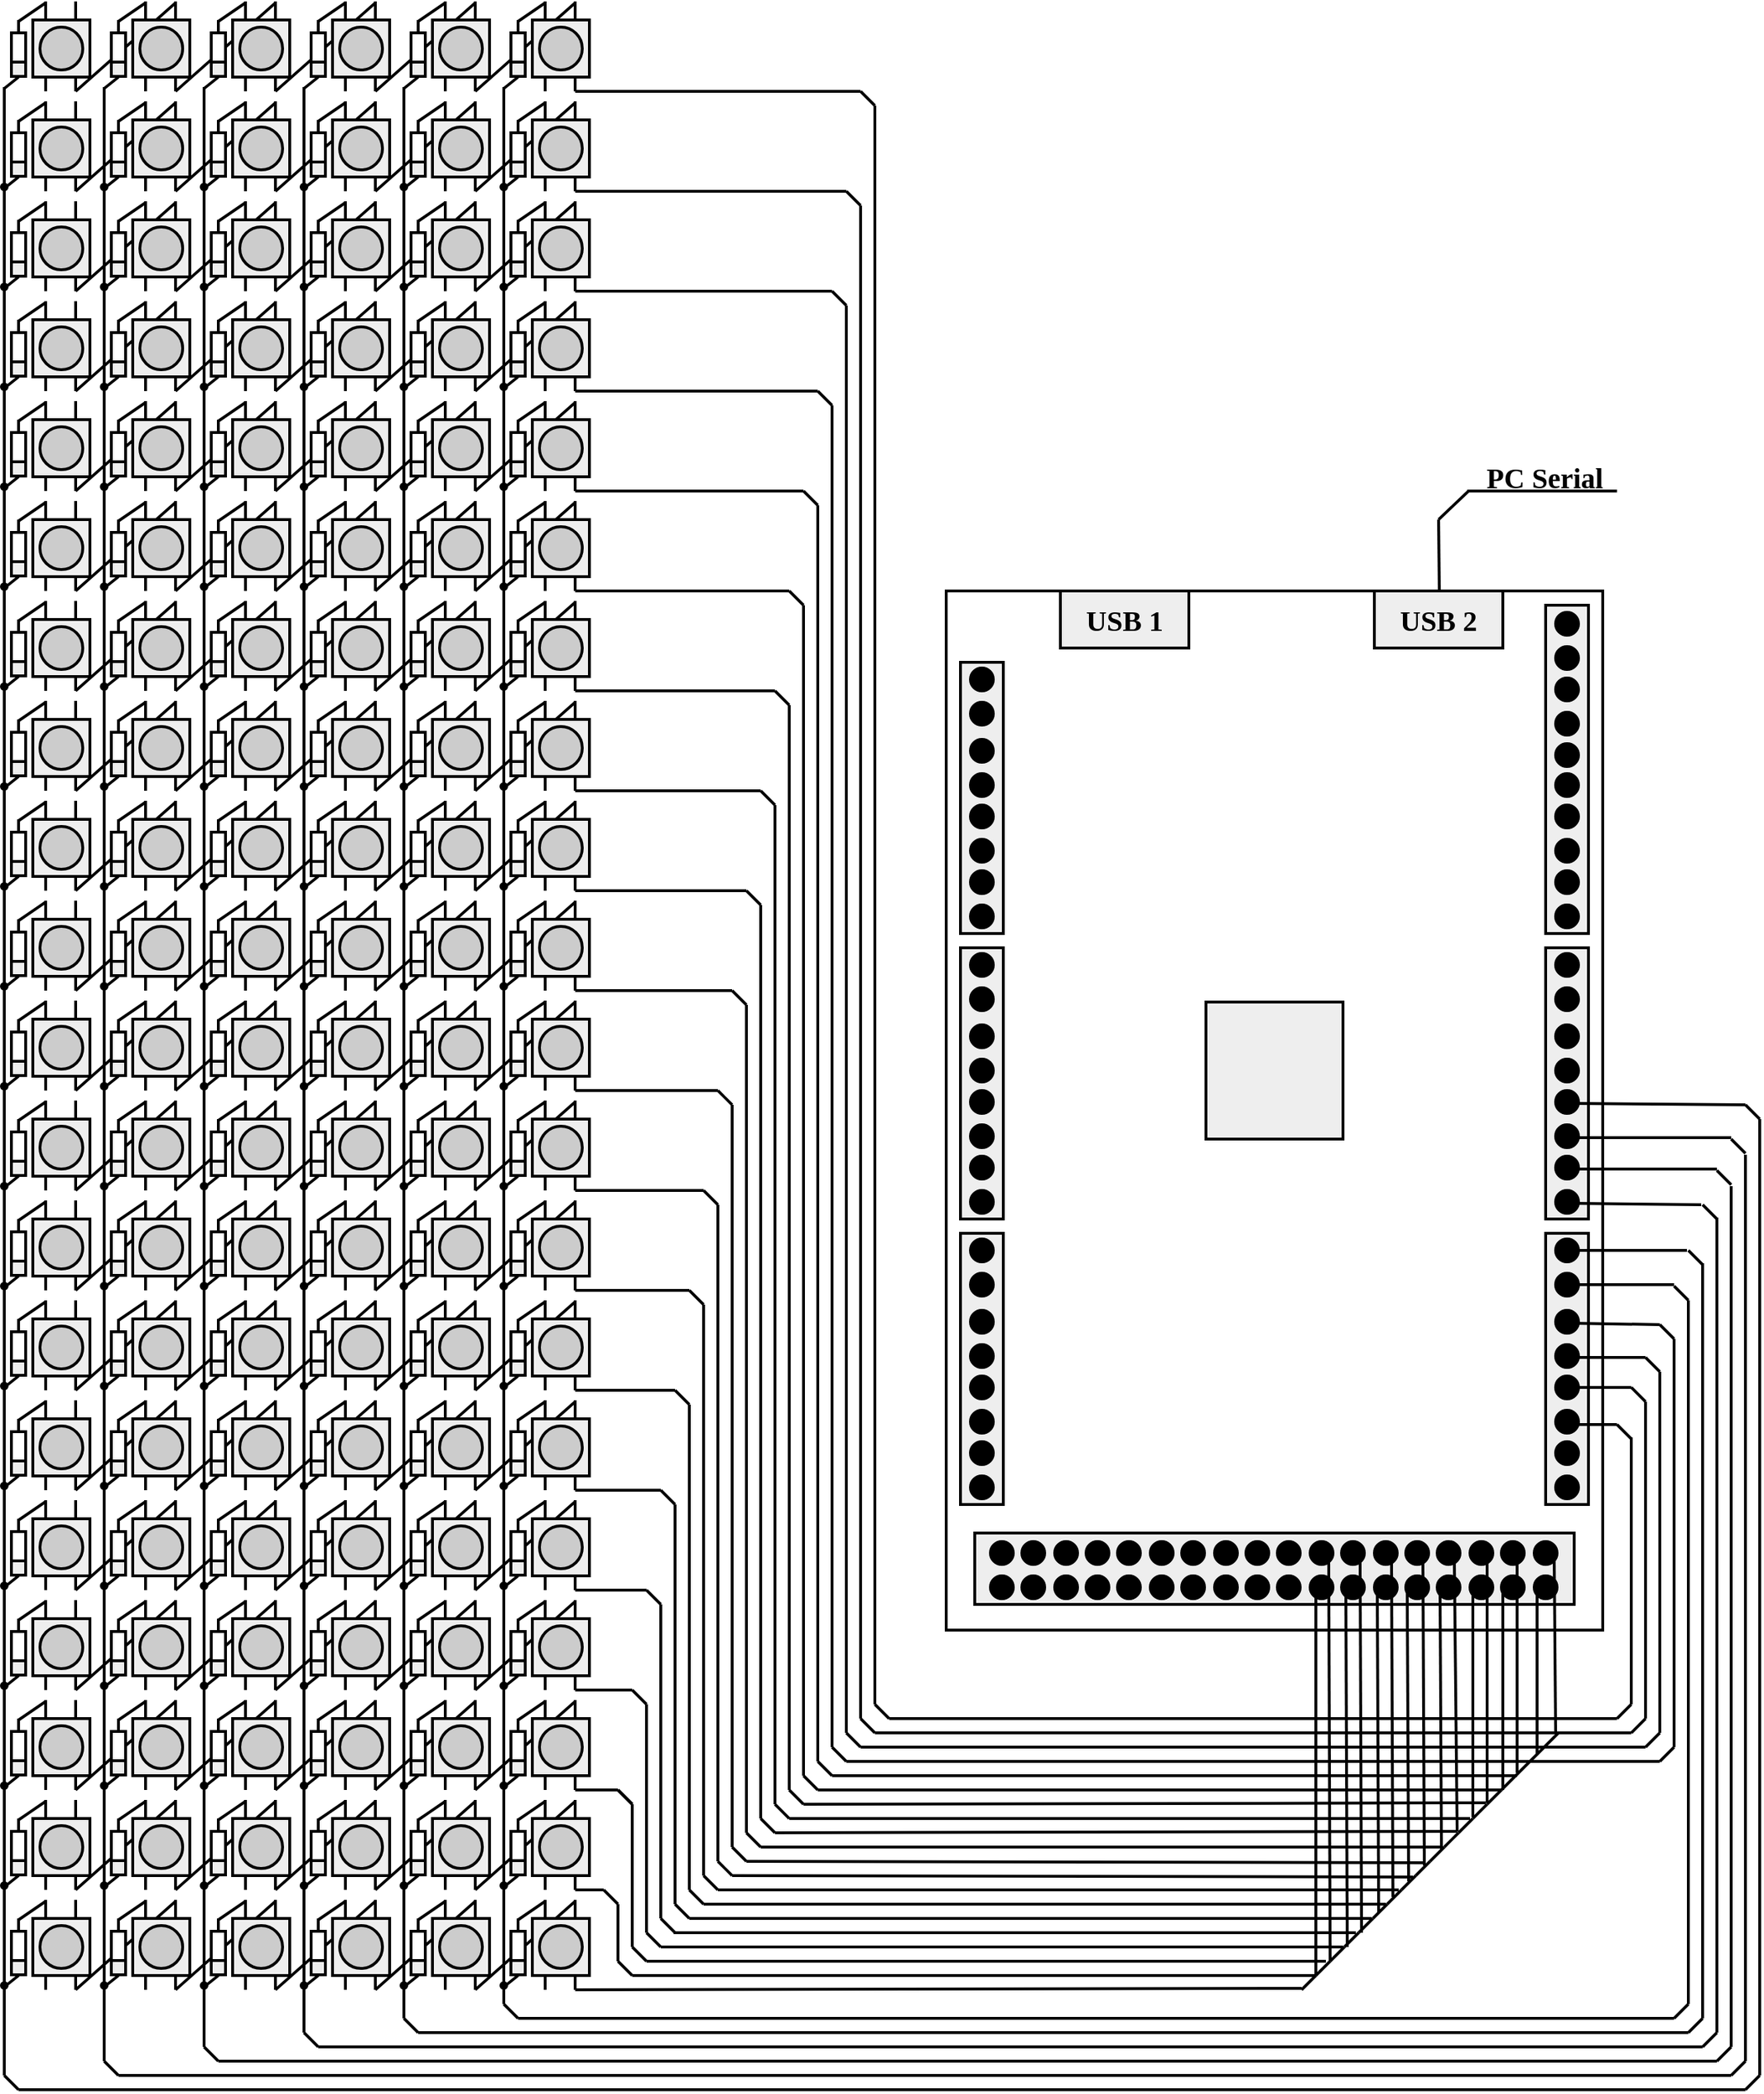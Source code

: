 <mxfile version="20.6.2" type="device"><diagram id="Mw7TkkO2HnCy6ssj3pSP" name="Page-1"><mxGraphModel dx="3520" dy="2170" grid="0" gridSize="10" guides="1" tooltips="1" connect="1" arrows="1" fold="1" page="1" pageScale="1" pageWidth="827" pageHeight="1169" math="0" shadow="0"><root><mxCell id="0"/><mxCell id="1" parent="0"/><mxCell id="69cbTYMAu5s995Rt484B-173" value="" style="endArrow=none;html=1;rounded=0;strokeWidth=2;" edge="1" parent="1"><mxGeometry width="50" height="50" relative="1" as="geometry"><mxPoint x="320.0" y="120" as="sourcePoint"/><mxPoint x="390" y="58" as="targetPoint"/></mxGeometry></mxCell><mxCell id="69cbTYMAu5s995Rt484B-172" value="" style="endArrow=none;html=1;rounded=0;strokeWidth=2;" edge="1" parent="1"><mxGeometry width="50" height="50" relative="1" as="geometry"><mxPoint x="180.0" y="120" as="sourcePoint"/><mxPoint x="250" y="58" as="targetPoint"/></mxGeometry></mxCell><mxCell id="69cbTYMAu5s995Rt484B-94" value="" style="endArrow=none;html=1;rounded=0;strokeWidth=2;" edge="1" parent="1"><mxGeometry width="50" height="50" relative="1" as="geometry"><mxPoint x="110.0" y="120" as="sourcePoint"/><mxPoint x="180" y="58" as="targetPoint"/></mxGeometry></mxCell><mxCell id="69cbTYMAu5s995Rt484B-1" value="" style="rounded=0;whiteSpace=wrap;html=1;strokeWidth=2;fillColor=#eee;" vertex="1" parent="1"><mxGeometry x="80" y="70" width="40" height="40" as="geometry"/></mxCell><mxCell id="69cbTYMAu5s995Rt484B-2" value="" style="ellipse;whiteSpace=wrap;html=1;aspect=fixed;strokeWidth=2;fillColor=#CCCCCC;" vertex="1" parent="1"><mxGeometry x="85" y="75" width="30" height="30" as="geometry"/></mxCell><mxCell id="69cbTYMAu5s995Rt484B-3" value="" style="endArrow=none;html=1;rounded=0;strokeWidth=2;entryX=0.25;entryY=1;entryDx=0;entryDy=0;" edge="1" parent="1"><mxGeometry width="50" height="50" relative="1" as="geometry"><mxPoint x="89" y="120" as="sourcePoint"/><mxPoint x="89" y="110" as="targetPoint"/></mxGeometry></mxCell><mxCell id="69cbTYMAu5s995Rt484B-4" value="" style="endArrow=none;html=1;rounded=0;strokeWidth=2;entryX=0.25;entryY=1;entryDx=0;entryDy=0;" edge="1" parent="1"><mxGeometry width="50" height="50" relative="1" as="geometry"><mxPoint x="110" y="120" as="sourcePoint"/><mxPoint x="110" y="110" as="targetPoint"/></mxGeometry></mxCell><mxCell id="69cbTYMAu5s995Rt484B-6" value="" style="endArrow=none;html=1;rounded=0;strokeWidth=2;" edge="1" parent="1"><mxGeometry width="50" height="50" relative="1" as="geometry"><mxPoint x="89" y="70" as="sourcePoint"/><mxPoint x="89" y="57" as="targetPoint"/></mxGeometry></mxCell><mxCell id="69cbTYMAu5s995Rt484B-9" value="" style="rounded=0;whiteSpace=wrap;html=1;strokeWidth=2;fillColor=#FFFFFF;" vertex="1" parent="1"><mxGeometry x="65" y="79" width="10" height="30" as="geometry"/></mxCell><mxCell id="69cbTYMAu5s995Rt484B-10" value="" style="rounded=0;whiteSpace=wrap;html=1;strokeWidth=2;fillColor=#EEEEEE;" vertex="1" parent="1"><mxGeometry x="65" y="99.5" width="10" height="10" as="geometry"/></mxCell><mxCell id="69cbTYMAu5s995Rt484B-12" value="" style="endArrow=none;html=1;rounded=0;strokeWidth=2;entryX=0.25;entryY=1;entryDx=0;entryDy=0;" edge="1" parent="1"><mxGeometry width="50" height="50" relative="1" as="geometry"><mxPoint x="70" y="80.0" as="sourcePoint"/><mxPoint x="70" y="70.0" as="targetPoint"/></mxGeometry></mxCell><mxCell id="69cbTYMAu5s995Rt484B-14" value="" style="endArrow=none;html=1;rounded=0;strokeWidth=2;" edge="1" parent="1"><mxGeometry width="50" height="50" relative="1" as="geometry"><mxPoint x="70" y="71" as="sourcePoint"/><mxPoint x="89" y="58" as="targetPoint"/></mxGeometry></mxCell><mxCell id="69cbTYMAu5s995Rt484B-16" value="" style="endArrow=none;html=1;rounded=0;strokeWidth=2;" edge="1" parent="1"><mxGeometry width="50" height="50" relative="1" as="geometry"><mxPoint x="60" y="118" as="sourcePoint"/><mxPoint x="70" y="110" as="targetPoint"/></mxGeometry></mxCell><mxCell id="69cbTYMAu5s995Rt484B-17" value="" style="rounded=0;whiteSpace=wrap;html=1;strokeWidth=2;fillColor=#eee;" vertex="1" parent="1"><mxGeometry x="150" y="70" width="40" height="40" as="geometry"/></mxCell><mxCell id="69cbTYMAu5s995Rt484B-18" value="" style="ellipse;whiteSpace=wrap;html=1;aspect=fixed;strokeWidth=2;fillColor=#CCCCCC;" vertex="1" parent="1"><mxGeometry x="155" y="75" width="30" height="30" as="geometry"/></mxCell><mxCell id="69cbTYMAu5s995Rt484B-19" value="" style="endArrow=none;html=1;rounded=0;strokeWidth=2;entryX=0.25;entryY=1;entryDx=0;entryDy=0;" edge="1" parent="1"><mxGeometry width="50" height="50" relative="1" as="geometry"><mxPoint x="159" y="120" as="sourcePoint"/><mxPoint x="159" y="110" as="targetPoint"/></mxGeometry></mxCell><mxCell id="69cbTYMAu5s995Rt484B-20" value="" style="endArrow=none;html=1;rounded=0;strokeWidth=2;entryX=0.25;entryY=1;entryDx=0;entryDy=0;" edge="1" parent="1"><mxGeometry width="50" height="50" relative="1" as="geometry"><mxPoint x="180" y="120" as="sourcePoint"/><mxPoint x="180" y="110" as="targetPoint"/></mxGeometry></mxCell><mxCell id="69cbTYMAu5s995Rt484B-22" value="" style="endArrow=none;html=1;rounded=0;strokeWidth=2;" edge="1" parent="1"><mxGeometry width="50" height="50" relative="1" as="geometry"><mxPoint x="159" y="70" as="sourcePoint"/><mxPoint x="159" y="57.0" as="targetPoint"/></mxGeometry></mxCell><mxCell id="69cbTYMAu5s995Rt484B-23" value="" style="rounded=0;whiteSpace=wrap;html=1;strokeWidth=2;fillColor=#FFFFFF;" vertex="1" parent="1"><mxGeometry x="135" y="79" width="10" height="30" as="geometry"/></mxCell><mxCell id="69cbTYMAu5s995Rt484B-24" value="" style="rounded=0;whiteSpace=wrap;html=1;strokeWidth=2;fillColor=#EEEEEE;" vertex="1" parent="1"><mxGeometry x="135" y="99.5" width="10" height="10" as="geometry"/></mxCell><mxCell id="69cbTYMAu5s995Rt484B-25" value="" style="endArrow=none;html=1;rounded=0;strokeWidth=2;entryX=0.25;entryY=1;entryDx=0;entryDy=0;" edge="1" parent="1"><mxGeometry width="50" height="50" relative="1" as="geometry"><mxPoint x="140" y="80.0" as="sourcePoint"/><mxPoint x="140" y="70.0" as="targetPoint"/></mxGeometry></mxCell><mxCell id="69cbTYMAu5s995Rt484B-26" value="" style="endArrow=none;html=1;rounded=0;strokeWidth=2;" edge="1" parent="1"><mxGeometry width="50" height="50" relative="1" as="geometry"><mxPoint x="140" y="71.0" as="sourcePoint"/><mxPoint x="159" y="58" as="targetPoint"/></mxGeometry></mxCell><mxCell id="69cbTYMAu5s995Rt484B-27" value="" style="endArrow=none;html=1;rounded=0;strokeWidth=2;" edge="1" parent="1"><mxGeometry width="50" height="50" relative="1" as="geometry"><mxPoint x="130" y="118" as="sourcePoint"/><mxPoint x="140" y="110" as="targetPoint"/></mxGeometry></mxCell><mxCell id="69cbTYMAu5s995Rt484B-28" value="" style="endArrow=none;html=1;rounded=0;strokeWidth=2;" edge="1" parent="1"><mxGeometry width="50" height="50" relative="1" as="geometry"><mxPoint x="130" y="200" as="sourcePoint"/><mxPoint x="130" y="117.0" as="targetPoint"/></mxGeometry></mxCell><mxCell id="69cbTYMAu5s995Rt484B-42" value="" style="endArrow=none;html=1;rounded=0;strokeWidth=2;" edge="1" parent="1"><mxGeometry width="50" height="50" relative="1" as="geometry"><mxPoint x="60" y="200" as="sourcePoint"/><mxPoint x="60" y="117.0" as="targetPoint"/></mxGeometry></mxCell><mxCell id="69cbTYMAu5s995Rt484B-92" value="" style="endArrow=none;html=1;rounded=0;strokeWidth=2;" edge="1" parent="1"><mxGeometry width="50" height="50" relative="1" as="geometry"><mxPoint x="110.0" y="70" as="sourcePoint"/><mxPoint x="110.0" y="57" as="targetPoint"/></mxGeometry></mxCell><mxCell id="69cbTYMAu5s995Rt484B-93" value="" style="endArrow=none;html=1;rounded=0;strokeWidth=2;" edge="1" parent="1"><mxGeometry width="50" height="50" relative="1" as="geometry"><mxPoint x="180.0" y="70" as="sourcePoint"/><mxPoint x="180.0" y="57" as="targetPoint"/></mxGeometry></mxCell><mxCell id="69cbTYMAu5s995Rt484B-121" value="" style="endArrow=none;html=1;rounded=0;strokeWidth=2;" edge="1" parent="1"><mxGeometry width="50" height="50" relative="1" as="geometry"><mxPoint x="250.0" y="120" as="sourcePoint"/><mxPoint x="320" y="58" as="targetPoint"/></mxGeometry></mxCell><mxCell id="69cbTYMAu5s995Rt484B-122" value="" style="rounded=0;whiteSpace=wrap;html=1;strokeWidth=2;fillColor=#eee;" vertex="1" parent="1"><mxGeometry x="220" y="70" width="40" height="40" as="geometry"/></mxCell><mxCell id="69cbTYMAu5s995Rt484B-123" value="" style="ellipse;whiteSpace=wrap;html=1;aspect=fixed;strokeWidth=2;fillColor=#CCCCCC;" vertex="1" parent="1"><mxGeometry x="225" y="75" width="30" height="30" as="geometry"/></mxCell><mxCell id="69cbTYMAu5s995Rt484B-124" value="" style="endArrow=none;html=1;rounded=0;strokeWidth=2;entryX=0.25;entryY=1;entryDx=0;entryDy=0;" edge="1" parent="1"><mxGeometry width="50" height="50" relative="1" as="geometry"><mxPoint x="229" y="120" as="sourcePoint"/><mxPoint x="229" y="110" as="targetPoint"/></mxGeometry></mxCell><mxCell id="69cbTYMAu5s995Rt484B-125" value="" style="endArrow=none;html=1;rounded=0;strokeWidth=2;entryX=0.25;entryY=1;entryDx=0;entryDy=0;" edge="1" parent="1"><mxGeometry width="50" height="50" relative="1" as="geometry"><mxPoint x="250" y="120" as="sourcePoint"/><mxPoint x="250" y="110" as="targetPoint"/></mxGeometry></mxCell><mxCell id="69cbTYMAu5s995Rt484B-126" value="" style="endArrow=none;html=1;rounded=0;strokeWidth=2;" edge="1" parent="1"><mxGeometry width="50" height="50" relative="1" as="geometry"><mxPoint x="229" y="70" as="sourcePoint"/><mxPoint x="229" y="57" as="targetPoint"/></mxGeometry></mxCell><mxCell id="69cbTYMAu5s995Rt484B-127" value="" style="rounded=0;whiteSpace=wrap;html=1;strokeWidth=2;fillColor=#FFFFFF;" vertex="1" parent="1"><mxGeometry x="205" y="79" width="10" height="30" as="geometry"/></mxCell><mxCell id="69cbTYMAu5s995Rt484B-128" value="" style="rounded=0;whiteSpace=wrap;html=1;strokeWidth=2;fillColor=#EEEEEE;" vertex="1" parent="1"><mxGeometry x="205" y="99.5" width="10" height="10" as="geometry"/></mxCell><mxCell id="69cbTYMAu5s995Rt484B-129" value="" style="endArrow=none;html=1;rounded=0;strokeWidth=2;entryX=0.25;entryY=1;entryDx=0;entryDy=0;" edge="1" parent="1"><mxGeometry width="50" height="50" relative="1" as="geometry"><mxPoint x="210" y="80.0" as="sourcePoint"/><mxPoint x="210" y="70.0" as="targetPoint"/></mxGeometry></mxCell><mxCell id="69cbTYMAu5s995Rt484B-130" value="" style="endArrow=none;html=1;rounded=0;strokeWidth=2;" edge="1" parent="1"><mxGeometry width="50" height="50" relative="1" as="geometry"><mxPoint x="210" y="71" as="sourcePoint"/><mxPoint x="229" y="58" as="targetPoint"/></mxGeometry></mxCell><mxCell id="69cbTYMAu5s995Rt484B-131" value="" style="endArrow=none;html=1;rounded=0;strokeWidth=2;" edge="1" parent="1"><mxGeometry width="50" height="50" relative="1" as="geometry"><mxPoint x="200" y="118" as="sourcePoint"/><mxPoint x="210" y="110" as="targetPoint"/></mxGeometry></mxCell><mxCell id="69cbTYMAu5s995Rt484B-132" value="" style="rounded=0;whiteSpace=wrap;html=1;strokeWidth=2;fillColor=#eee;" vertex="1" parent="1"><mxGeometry x="290" y="70" width="40" height="40" as="geometry"/></mxCell><mxCell id="69cbTYMAu5s995Rt484B-133" value="" style="ellipse;whiteSpace=wrap;html=1;aspect=fixed;strokeWidth=2;fillColor=#CCCCCC;" vertex="1" parent="1"><mxGeometry x="295" y="75" width="30" height="30" as="geometry"/></mxCell><mxCell id="69cbTYMAu5s995Rt484B-134" value="" style="endArrow=none;html=1;rounded=0;strokeWidth=2;entryX=0.25;entryY=1;entryDx=0;entryDy=0;" edge="1" parent="1"><mxGeometry width="50" height="50" relative="1" as="geometry"><mxPoint x="299" y="120" as="sourcePoint"/><mxPoint x="299" y="110" as="targetPoint"/></mxGeometry></mxCell><mxCell id="69cbTYMAu5s995Rt484B-135" value="" style="endArrow=none;html=1;rounded=0;strokeWidth=2;entryX=0.25;entryY=1;entryDx=0;entryDy=0;" edge="1" parent="1"><mxGeometry width="50" height="50" relative="1" as="geometry"><mxPoint x="320" y="120" as="sourcePoint"/><mxPoint x="320" y="110" as="targetPoint"/></mxGeometry></mxCell><mxCell id="69cbTYMAu5s995Rt484B-136" value="" style="endArrow=none;html=1;rounded=0;strokeWidth=2;" edge="1" parent="1"><mxGeometry width="50" height="50" relative="1" as="geometry"><mxPoint x="299" y="70" as="sourcePoint"/><mxPoint x="299" y="57.0" as="targetPoint"/></mxGeometry></mxCell><mxCell id="69cbTYMAu5s995Rt484B-137" value="" style="rounded=0;whiteSpace=wrap;html=1;strokeWidth=2;fillColor=#FFFFFF;" vertex="1" parent="1"><mxGeometry x="275" y="79" width="10" height="30" as="geometry"/></mxCell><mxCell id="69cbTYMAu5s995Rt484B-138" value="" style="rounded=0;whiteSpace=wrap;html=1;strokeWidth=2;fillColor=#EEEEEE;" vertex="1" parent="1"><mxGeometry x="275" y="99.5" width="10" height="10" as="geometry"/></mxCell><mxCell id="69cbTYMAu5s995Rt484B-139" value="" style="endArrow=none;html=1;rounded=0;strokeWidth=2;entryX=0.25;entryY=1;entryDx=0;entryDy=0;" edge="1" parent="1"><mxGeometry width="50" height="50" relative="1" as="geometry"><mxPoint x="280" y="80.0" as="sourcePoint"/><mxPoint x="280" y="70.0" as="targetPoint"/></mxGeometry></mxCell><mxCell id="69cbTYMAu5s995Rt484B-140" value="" style="endArrow=none;html=1;rounded=0;strokeWidth=2;" edge="1" parent="1"><mxGeometry width="50" height="50" relative="1" as="geometry"><mxPoint x="280" y="71.0" as="sourcePoint"/><mxPoint x="299" y="58" as="targetPoint"/></mxGeometry></mxCell><mxCell id="69cbTYMAu5s995Rt484B-141" value="" style="endArrow=none;html=1;rounded=0;strokeWidth=2;" edge="1" parent="1"><mxGeometry width="50" height="50" relative="1" as="geometry"><mxPoint x="270" y="118" as="sourcePoint"/><mxPoint x="280" y="110" as="targetPoint"/></mxGeometry></mxCell><mxCell id="69cbTYMAu5s995Rt484B-142" value="" style="endArrow=none;html=1;rounded=0;strokeWidth=2;" edge="1" parent="1"><mxGeometry width="50" height="50" relative="1" as="geometry"><mxPoint x="270" y="200" as="sourcePoint"/><mxPoint x="270" y="117.0" as="targetPoint"/></mxGeometry></mxCell><mxCell id="69cbTYMAu5s995Rt484B-143" value="" style="endArrow=none;html=1;rounded=0;strokeWidth=2;" edge="1" parent="1"><mxGeometry width="50" height="50" relative="1" as="geometry"><mxPoint x="200" y="200" as="sourcePoint"/><mxPoint x="200" y="117.0" as="targetPoint"/></mxGeometry></mxCell><mxCell id="69cbTYMAu5s995Rt484B-144" value="" style="endArrow=none;html=1;rounded=0;strokeWidth=2;" edge="1" parent="1"><mxGeometry width="50" height="50" relative="1" as="geometry"><mxPoint x="250.0" y="70" as="sourcePoint"/><mxPoint x="250.0" y="57" as="targetPoint"/></mxGeometry></mxCell><mxCell id="69cbTYMAu5s995Rt484B-145" value="" style="endArrow=none;html=1;rounded=0;strokeWidth=2;" edge="1" parent="1"><mxGeometry width="50" height="50" relative="1" as="geometry"><mxPoint x="320.0" y="70" as="sourcePoint"/><mxPoint x="320.0" y="57" as="targetPoint"/></mxGeometry></mxCell><mxCell id="69cbTYMAu5s995Rt484B-146" value="" style="endArrow=none;html=1;rounded=0;strokeWidth=2;" edge="1" parent="1"><mxGeometry width="50" height="50" relative="1" as="geometry"><mxPoint x="390.0" y="120" as="sourcePoint"/><mxPoint x="460" y="58" as="targetPoint"/></mxGeometry></mxCell><mxCell id="69cbTYMAu5s995Rt484B-147" value="" style="rounded=0;whiteSpace=wrap;html=1;strokeWidth=2;fillColor=#eee;" vertex="1" parent="1"><mxGeometry x="360" y="70" width="40" height="40" as="geometry"/></mxCell><mxCell id="69cbTYMAu5s995Rt484B-148" value="" style="ellipse;whiteSpace=wrap;html=1;aspect=fixed;strokeWidth=2;fillColor=#CCCCCC;" vertex="1" parent="1"><mxGeometry x="365" y="75" width="30" height="30" as="geometry"/></mxCell><mxCell id="69cbTYMAu5s995Rt484B-149" value="" style="endArrow=none;html=1;rounded=0;strokeWidth=2;entryX=0.25;entryY=1;entryDx=0;entryDy=0;" edge="1" parent="1"><mxGeometry width="50" height="50" relative="1" as="geometry"><mxPoint x="369" y="120" as="sourcePoint"/><mxPoint x="369" y="110" as="targetPoint"/></mxGeometry></mxCell><mxCell id="69cbTYMAu5s995Rt484B-150" value="" style="endArrow=none;html=1;rounded=0;strokeWidth=2;entryX=0.25;entryY=1;entryDx=0;entryDy=0;" edge="1" parent="1"><mxGeometry width="50" height="50" relative="1" as="geometry"><mxPoint x="390" y="120" as="sourcePoint"/><mxPoint x="390" y="110" as="targetPoint"/></mxGeometry></mxCell><mxCell id="69cbTYMAu5s995Rt484B-151" value="" style="endArrow=none;html=1;rounded=0;strokeWidth=2;" edge="1" parent="1"><mxGeometry width="50" height="50" relative="1" as="geometry"><mxPoint x="369" y="70" as="sourcePoint"/><mxPoint x="369" y="57" as="targetPoint"/></mxGeometry></mxCell><mxCell id="69cbTYMAu5s995Rt484B-152" value="" style="rounded=0;whiteSpace=wrap;html=1;strokeWidth=2;fillColor=#FFFFFF;" vertex="1" parent="1"><mxGeometry x="345" y="79" width="10" height="30" as="geometry"/></mxCell><mxCell id="69cbTYMAu5s995Rt484B-153" value="" style="rounded=0;whiteSpace=wrap;html=1;strokeWidth=2;fillColor=#EEEEEE;" vertex="1" parent="1"><mxGeometry x="345" y="99.5" width="10" height="10" as="geometry"/></mxCell><mxCell id="69cbTYMAu5s995Rt484B-154" value="" style="endArrow=none;html=1;rounded=0;strokeWidth=2;entryX=0.25;entryY=1;entryDx=0;entryDy=0;" edge="1" parent="1"><mxGeometry width="50" height="50" relative="1" as="geometry"><mxPoint x="350" y="80.0" as="sourcePoint"/><mxPoint x="350" y="70.0" as="targetPoint"/></mxGeometry></mxCell><mxCell id="69cbTYMAu5s995Rt484B-155" value="" style="endArrow=none;html=1;rounded=0;strokeWidth=2;" edge="1" parent="1"><mxGeometry width="50" height="50" relative="1" as="geometry"><mxPoint x="350" y="71" as="sourcePoint"/><mxPoint x="369" y="58" as="targetPoint"/></mxGeometry></mxCell><mxCell id="69cbTYMAu5s995Rt484B-156" value="" style="endArrow=none;html=1;rounded=0;strokeWidth=2;" edge="1" parent="1"><mxGeometry width="50" height="50" relative="1" as="geometry"><mxPoint x="340" y="118" as="sourcePoint"/><mxPoint x="350" y="110" as="targetPoint"/></mxGeometry></mxCell><mxCell id="69cbTYMAu5s995Rt484B-157" value="" style="rounded=0;whiteSpace=wrap;html=1;strokeWidth=2;fillColor=#eee;" vertex="1" parent="1"><mxGeometry x="430" y="70" width="40" height="40" as="geometry"/></mxCell><mxCell id="69cbTYMAu5s995Rt484B-158" value="" style="ellipse;whiteSpace=wrap;html=1;aspect=fixed;strokeWidth=2;fillColor=#CCCCCC;" vertex="1" parent="1"><mxGeometry x="435" y="75" width="30" height="30" as="geometry"/></mxCell><mxCell id="69cbTYMAu5s995Rt484B-159" value="" style="endArrow=none;html=1;rounded=0;strokeWidth=2;entryX=0.25;entryY=1;entryDx=0;entryDy=0;" edge="1" parent="1"><mxGeometry width="50" height="50" relative="1" as="geometry"><mxPoint x="439" y="120" as="sourcePoint"/><mxPoint x="439" y="110" as="targetPoint"/></mxGeometry></mxCell><mxCell id="69cbTYMAu5s995Rt484B-160" value="" style="endArrow=none;html=1;rounded=0;strokeWidth=2;entryX=0.25;entryY=1;entryDx=0;entryDy=0;" edge="1" parent="1"><mxGeometry width="50" height="50" relative="1" as="geometry"><mxPoint x="460" y="120" as="sourcePoint"/><mxPoint x="460" y="110" as="targetPoint"/></mxGeometry></mxCell><mxCell id="69cbTYMAu5s995Rt484B-161" value="" style="endArrow=none;html=1;rounded=0;strokeWidth=2;" edge="1" parent="1"><mxGeometry width="50" height="50" relative="1" as="geometry"><mxPoint x="439" y="70" as="sourcePoint"/><mxPoint x="439" y="57.0" as="targetPoint"/></mxGeometry></mxCell><mxCell id="69cbTYMAu5s995Rt484B-162" value="" style="rounded=0;whiteSpace=wrap;html=1;strokeWidth=2;fillColor=#FFFFFF;" vertex="1" parent="1"><mxGeometry x="415" y="79" width="10" height="30" as="geometry"/></mxCell><mxCell id="69cbTYMAu5s995Rt484B-163" value="" style="rounded=0;whiteSpace=wrap;html=1;strokeWidth=2;fillColor=#EEEEEE;" vertex="1" parent="1"><mxGeometry x="415" y="99.5" width="10" height="10" as="geometry"/></mxCell><mxCell id="69cbTYMAu5s995Rt484B-164" value="" style="endArrow=none;html=1;rounded=0;strokeWidth=2;entryX=0.25;entryY=1;entryDx=0;entryDy=0;" edge="1" parent="1"><mxGeometry width="50" height="50" relative="1" as="geometry"><mxPoint x="420" y="80.0" as="sourcePoint"/><mxPoint x="420" y="70.0" as="targetPoint"/></mxGeometry></mxCell><mxCell id="69cbTYMAu5s995Rt484B-165" value="" style="endArrow=none;html=1;rounded=0;strokeWidth=2;" edge="1" parent="1"><mxGeometry width="50" height="50" relative="1" as="geometry"><mxPoint x="420" y="71.0" as="sourcePoint"/><mxPoint x="439" y="58" as="targetPoint"/></mxGeometry></mxCell><mxCell id="69cbTYMAu5s995Rt484B-166" value="" style="endArrow=none;html=1;rounded=0;strokeWidth=2;" edge="1" parent="1"><mxGeometry width="50" height="50" relative="1" as="geometry"><mxPoint x="410" y="118" as="sourcePoint"/><mxPoint x="420" y="110" as="targetPoint"/></mxGeometry></mxCell><mxCell id="69cbTYMAu5s995Rt484B-167" value="" style="endArrow=none;html=1;rounded=0;strokeWidth=2;" edge="1" parent="1"><mxGeometry width="50" height="50" relative="1" as="geometry"><mxPoint x="410" y="200" as="sourcePoint"/><mxPoint x="410" y="117.0" as="targetPoint"/></mxGeometry></mxCell><mxCell id="69cbTYMAu5s995Rt484B-168" value="" style="endArrow=none;html=1;rounded=0;strokeWidth=2;" edge="1" parent="1"><mxGeometry width="50" height="50" relative="1" as="geometry"><mxPoint x="340" y="200" as="sourcePoint"/><mxPoint x="340" y="117.0" as="targetPoint"/></mxGeometry></mxCell><mxCell id="69cbTYMAu5s995Rt484B-169" value="" style="endArrow=none;html=1;rounded=0;strokeWidth=2;" edge="1" parent="1"><mxGeometry width="50" height="50" relative="1" as="geometry"><mxPoint x="390.0" y="70" as="sourcePoint"/><mxPoint x="390.0" y="57" as="targetPoint"/></mxGeometry></mxCell><mxCell id="69cbTYMAu5s995Rt484B-170" value="" style="endArrow=none;html=1;rounded=0;strokeWidth=2;" edge="1" parent="1"><mxGeometry width="50" height="50" relative="1" as="geometry"><mxPoint x="460.0" y="70" as="sourcePoint"/><mxPoint x="460.0" y="57" as="targetPoint"/></mxGeometry></mxCell><mxCell id="69cbTYMAu5s995Rt484B-331" value="" style="endArrow=none;html=1;rounded=0;strokeWidth=2;" edge="1" parent="1"><mxGeometry width="50" height="50" relative="1" as="geometry"><mxPoint x="320.0" y="190" as="sourcePoint"/><mxPoint x="390" y="128" as="targetPoint"/></mxGeometry></mxCell><mxCell id="69cbTYMAu5s995Rt484B-332" value="" style="endArrow=none;html=1;rounded=0;strokeWidth=2;" edge="1" parent="1"><mxGeometry width="50" height="50" relative="1" as="geometry"><mxPoint x="180.0" y="190" as="sourcePoint"/><mxPoint x="250" y="128" as="targetPoint"/></mxGeometry></mxCell><mxCell id="69cbTYMAu5s995Rt484B-333" value="" style="endArrow=none;html=1;rounded=0;strokeWidth=2;" edge="1" parent="1"><mxGeometry width="50" height="50" relative="1" as="geometry"><mxPoint x="110.0" y="190" as="sourcePoint"/><mxPoint x="180" y="128" as="targetPoint"/></mxGeometry></mxCell><mxCell id="69cbTYMAu5s995Rt484B-334" value="" style="rounded=0;whiteSpace=wrap;html=1;strokeWidth=2;fillColor=#eee;" vertex="1" parent="1"><mxGeometry x="80" y="140" width="40" height="40" as="geometry"/></mxCell><mxCell id="69cbTYMAu5s995Rt484B-335" value="" style="ellipse;whiteSpace=wrap;html=1;aspect=fixed;strokeWidth=2;fillColor=#CCCCCC;" vertex="1" parent="1"><mxGeometry x="85" y="145" width="30" height="30" as="geometry"/></mxCell><mxCell id="69cbTYMAu5s995Rt484B-336" value="" style="endArrow=none;html=1;rounded=0;strokeWidth=2;entryX=0.25;entryY=1;entryDx=0;entryDy=0;" edge="1" parent="1"><mxGeometry width="50" height="50" relative="1" as="geometry"><mxPoint x="89" y="190" as="sourcePoint"/><mxPoint x="89" y="180" as="targetPoint"/></mxGeometry></mxCell><mxCell id="69cbTYMAu5s995Rt484B-337" value="" style="endArrow=none;html=1;rounded=0;strokeWidth=2;entryX=0.25;entryY=1;entryDx=0;entryDy=0;" edge="1" parent="1"><mxGeometry width="50" height="50" relative="1" as="geometry"><mxPoint x="110" y="190" as="sourcePoint"/><mxPoint x="110" y="180" as="targetPoint"/></mxGeometry></mxCell><mxCell id="69cbTYMAu5s995Rt484B-338" value="" style="endArrow=none;html=1;rounded=0;strokeWidth=2;" edge="1" parent="1"><mxGeometry width="50" height="50" relative="1" as="geometry"><mxPoint x="89" y="140" as="sourcePoint"/><mxPoint x="89" y="127" as="targetPoint"/></mxGeometry></mxCell><mxCell id="69cbTYMAu5s995Rt484B-339" value="" style="rounded=0;whiteSpace=wrap;html=1;strokeWidth=2;fillColor=#FFFFFF;" vertex="1" parent="1"><mxGeometry x="65" y="149" width="10" height="30" as="geometry"/></mxCell><mxCell id="69cbTYMAu5s995Rt484B-340" value="" style="rounded=0;whiteSpace=wrap;html=1;strokeWidth=2;fillColor=#EEEEEE;" vertex="1" parent="1"><mxGeometry x="65" y="169.5" width="10" height="10" as="geometry"/></mxCell><mxCell id="69cbTYMAu5s995Rt484B-341" value="" style="endArrow=none;html=1;rounded=0;strokeWidth=2;entryX=0.25;entryY=1;entryDx=0;entryDy=0;" edge="1" parent="1"><mxGeometry width="50" height="50" relative="1" as="geometry"><mxPoint x="70" y="150.0" as="sourcePoint"/><mxPoint x="70" y="140.0" as="targetPoint"/></mxGeometry></mxCell><mxCell id="69cbTYMAu5s995Rt484B-342" value="" style="endArrow=none;html=1;rounded=0;strokeWidth=2;" edge="1" parent="1"><mxGeometry width="50" height="50" relative="1" as="geometry"><mxPoint x="70" y="141" as="sourcePoint"/><mxPoint x="89" y="128" as="targetPoint"/></mxGeometry></mxCell><mxCell id="69cbTYMAu5s995Rt484B-343" value="" style="endArrow=none;html=1;rounded=0;strokeWidth=2;" edge="1" parent="1"><mxGeometry width="50" height="50" relative="1" as="geometry"><mxPoint x="60" y="188" as="sourcePoint"/><mxPoint x="70" y="180" as="targetPoint"/></mxGeometry></mxCell><mxCell id="69cbTYMAu5s995Rt484B-344" value="" style="rounded=0;whiteSpace=wrap;html=1;strokeWidth=2;fillColor=#eee;" vertex="1" parent="1"><mxGeometry x="150" y="140" width="40" height="40" as="geometry"/></mxCell><mxCell id="69cbTYMAu5s995Rt484B-345" value="" style="ellipse;whiteSpace=wrap;html=1;aspect=fixed;strokeWidth=2;fillColor=#CCCCCC;" vertex="1" parent="1"><mxGeometry x="155" y="145" width="30" height="30" as="geometry"/></mxCell><mxCell id="69cbTYMAu5s995Rt484B-346" value="" style="endArrow=none;html=1;rounded=0;strokeWidth=2;entryX=0.25;entryY=1;entryDx=0;entryDy=0;" edge="1" parent="1"><mxGeometry width="50" height="50" relative="1" as="geometry"><mxPoint x="159" y="190" as="sourcePoint"/><mxPoint x="159" y="180" as="targetPoint"/></mxGeometry></mxCell><mxCell id="69cbTYMAu5s995Rt484B-347" value="" style="endArrow=none;html=1;rounded=0;strokeWidth=2;entryX=0.25;entryY=1;entryDx=0;entryDy=0;" edge="1" parent="1"><mxGeometry width="50" height="50" relative="1" as="geometry"><mxPoint x="180" y="190" as="sourcePoint"/><mxPoint x="180" y="180" as="targetPoint"/></mxGeometry></mxCell><mxCell id="69cbTYMAu5s995Rt484B-348" value="" style="endArrow=none;html=1;rounded=0;strokeWidth=2;" edge="1" parent="1"><mxGeometry width="50" height="50" relative="1" as="geometry"><mxPoint x="159" y="140" as="sourcePoint"/><mxPoint x="159" y="127.0" as="targetPoint"/></mxGeometry></mxCell><mxCell id="69cbTYMAu5s995Rt484B-349" value="" style="rounded=0;whiteSpace=wrap;html=1;strokeWidth=2;fillColor=#FFFFFF;" vertex="1" parent="1"><mxGeometry x="135" y="149" width="10" height="30" as="geometry"/></mxCell><mxCell id="69cbTYMAu5s995Rt484B-350" value="" style="rounded=0;whiteSpace=wrap;html=1;strokeWidth=2;fillColor=#EEEEEE;" vertex="1" parent="1"><mxGeometry x="135" y="169.5" width="10" height="10" as="geometry"/></mxCell><mxCell id="69cbTYMAu5s995Rt484B-351" value="" style="endArrow=none;html=1;rounded=0;strokeWidth=2;entryX=0.25;entryY=1;entryDx=0;entryDy=0;" edge="1" parent="1"><mxGeometry width="50" height="50" relative="1" as="geometry"><mxPoint x="140" y="150.0" as="sourcePoint"/><mxPoint x="140" y="140.0" as="targetPoint"/></mxGeometry></mxCell><mxCell id="69cbTYMAu5s995Rt484B-352" value="" style="endArrow=none;html=1;rounded=0;strokeWidth=2;" edge="1" parent="1"><mxGeometry width="50" height="50" relative="1" as="geometry"><mxPoint x="140" y="141.0" as="sourcePoint"/><mxPoint x="159" y="128" as="targetPoint"/></mxGeometry></mxCell><mxCell id="69cbTYMAu5s995Rt484B-353" value="" style="endArrow=none;html=1;rounded=0;strokeWidth=2;" edge="1" parent="1"><mxGeometry width="50" height="50" relative="1" as="geometry"><mxPoint x="130" y="188" as="sourcePoint"/><mxPoint x="140" y="180" as="targetPoint"/></mxGeometry></mxCell><mxCell id="69cbTYMAu5s995Rt484B-354" value="" style="endArrow=none;html=1;rounded=0;strokeWidth=2;" edge="1" parent="1"><mxGeometry width="50" height="50" relative="1" as="geometry"><mxPoint x="130" y="270" as="sourcePoint"/><mxPoint x="130" y="187.0" as="targetPoint"/></mxGeometry></mxCell><mxCell id="69cbTYMAu5s995Rt484B-355" value="" style="endArrow=none;html=1;rounded=0;strokeWidth=2;" edge="1" parent="1"><mxGeometry width="50" height="50" relative="1" as="geometry"><mxPoint x="60" y="270" as="sourcePoint"/><mxPoint x="60" y="187.0" as="targetPoint"/></mxGeometry></mxCell><mxCell id="69cbTYMAu5s995Rt484B-356" value="" style="endArrow=none;html=1;rounded=0;strokeWidth=2;" edge="1" parent="1"><mxGeometry width="50" height="50" relative="1" as="geometry"><mxPoint x="110.0" y="140" as="sourcePoint"/><mxPoint x="110.0" y="127" as="targetPoint"/></mxGeometry></mxCell><mxCell id="69cbTYMAu5s995Rt484B-357" value="" style="endArrow=none;html=1;rounded=0;strokeWidth=2;" edge="1" parent="1"><mxGeometry width="50" height="50" relative="1" as="geometry"><mxPoint x="180.0" y="140" as="sourcePoint"/><mxPoint x="180.0" y="127" as="targetPoint"/></mxGeometry></mxCell><mxCell id="69cbTYMAu5s995Rt484B-358" value="" style="endArrow=none;html=1;rounded=0;strokeWidth=2;" edge="1" parent="1"><mxGeometry width="50" height="50" relative="1" as="geometry"><mxPoint x="250.0" y="190" as="sourcePoint"/><mxPoint x="320" y="128" as="targetPoint"/></mxGeometry></mxCell><mxCell id="69cbTYMAu5s995Rt484B-359" value="" style="rounded=0;whiteSpace=wrap;html=1;strokeWidth=2;fillColor=#eee;" vertex="1" parent="1"><mxGeometry x="220" y="140" width="40" height="40" as="geometry"/></mxCell><mxCell id="69cbTYMAu5s995Rt484B-360" value="" style="ellipse;whiteSpace=wrap;html=1;aspect=fixed;strokeWidth=2;fillColor=#CCCCCC;" vertex="1" parent="1"><mxGeometry x="225" y="145" width="30" height="30" as="geometry"/></mxCell><mxCell id="69cbTYMAu5s995Rt484B-361" value="" style="endArrow=none;html=1;rounded=0;strokeWidth=2;entryX=0.25;entryY=1;entryDx=0;entryDy=0;" edge="1" parent="1"><mxGeometry width="50" height="50" relative="1" as="geometry"><mxPoint x="229" y="190" as="sourcePoint"/><mxPoint x="229" y="180" as="targetPoint"/></mxGeometry></mxCell><mxCell id="69cbTYMAu5s995Rt484B-362" value="" style="endArrow=none;html=1;rounded=0;strokeWidth=2;entryX=0.25;entryY=1;entryDx=0;entryDy=0;" edge="1" parent="1"><mxGeometry width="50" height="50" relative="1" as="geometry"><mxPoint x="250" y="190" as="sourcePoint"/><mxPoint x="250" y="180" as="targetPoint"/></mxGeometry></mxCell><mxCell id="69cbTYMAu5s995Rt484B-363" value="" style="endArrow=none;html=1;rounded=0;strokeWidth=2;" edge="1" parent="1"><mxGeometry width="50" height="50" relative="1" as="geometry"><mxPoint x="229" y="140" as="sourcePoint"/><mxPoint x="229" y="127" as="targetPoint"/></mxGeometry></mxCell><mxCell id="69cbTYMAu5s995Rt484B-364" value="" style="rounded=0;whiteSpace=wrap;html=1;strokeWidth=2;fillColor=#FFFFFF;" vertex="1" parent="1"><mxGeometry x="205" y="149" width="10" height="30" as="geometry"/></mxCell><mxCell id="69cbTYMAu5s995Rt484B-365" value="" style="rounded=0;whiteSpace=wrap;html=1;strokeWidth=2;fillColor=#EEEEEE;" vertex="1" parent="1"><mxGeometry x="205" y="169.5" width="10" height="10" as="geometry"/></mxCell><mxCell id="69cbTYMAu5s995Rt484B-366" value="" style="endArrow=none;html=1;rounded=0;strokeWidth=2;entryX=0.25;entryY=1;entryDx=0;entryDy=0;" edge="1" parent="1"><mxGeometry width="50" height="50" relative="1" as="geometry"><mxPoint x="210" y="150.0" as="sourcePoint"/><mxPoint x="210" y="140.0" as="targetPoint"/></mxGeometry></mxCell><mxCell id="69cbTYMAu5s995Rt484B-367" value="" style="endArrow=none;html=1;rounded=0;strokeWidth=2;" edge="1" parent="1"><mxGeometry width="50" height="50" relative="1" as="geometry"><mxPoint x="210" y="141" as="sourcePoint"/><mxPoint x="229" y="128" as="targetPoint"/></mxGeometry></mxCell><mxCell id="69cbTYMAu5s995Rt484B-368" value="" style="endArrow=none;html=1;rounded=0;strokeWidth=2;" edge="1" parent="1"><mxGeometry width="50" height="50" relative="1" as="geometry"><mxPoint x="200" y="188" as="sourcePoint"/><mxPoint x="210" y="180" as="targetPoint"/></mxGeometry></mxCell><mxCell id="69cbTYMAu5s995Rt484B-369" value="" style="rounded=0;whiteSpace=wrap;html=1;strokeWidth=2;fillColor=#eee;" vertex="1" parent="1"><mxGeometry x="290" y="140" width="40" height="40" as="geometry"/></mxCell><mxCell id="69cbTYMAu5s995Rt484B-370" value="" style="ellipse;whiteSpace=wrap;html=1;aspect=fixed;strokeWidth=2;fillColor=#CCCCCC;" vertex="1" parent="1"><mxGeometry x="295" y="145" width="30" height="30" as="geometry"/></mxCell><mxCell id="69cbTYMAu5s995Rt484B-371" value="" style="endArrow=none;html=1;rounded=0;strokeWidth=2;entryX=0.25;entryY=1;entryDx=0;entryDy=0;" edge="1" parent="1"><mxGeometry width="50" height="50" relative="1" as="geometry"><mxPoint x="299" y="190" as="sourcePoint"/><mxPoint x="299" y="180" as="targetPoint"/></mxGeometry></mxCell><mxCell id="69cbTYMAu5s995Rt484B-372" value="" style="endArrow=none;html=1;rounded=0;strokeWidth=2;entryX=0.25;entryY=1;entryDx=0;entryDy=0;" edge="1" parent="1"><mxGeometry width="50" height="50" relative="1" as="geometry"><mxPoint x="320" y="190" as="sourcePoint"/><mxPoint x="320" y="180" as="targetPoint"/></mxGeometry></mxCell><mxCell id="69cbTYMAu5s995Rt484B-373" value="" style="endArrow=none;html=1;rounded=0;strokeWidth=2;" edge="1" parent="1"><mxGeometry width="50" height="50" relative="1" as="geometry"><mxPoint x="299" y="140" as="sourcePoint"/><mxPoint x="299" y="127.0" as="targetPoint"/></mxGeometry></mxCell><mxCell id="69cbTYMAu5s995Rt484B-374" value="" style="rounded=0;whiteSpace=wrap;html=1;strokeWidth=2;fillColor=#FFFFFF;" vertex="1" parent="1"><mxGeometry x="275" y="149" width="10" height="30" as="geometry"/></mxCell><mxCell id="69cbTYMAu5s995Rt484B-375" value="" style="rounded=0;whiteSpace=wrap;html=1;strokeWidth=2;fillColor=#EEEEEE;" vertex="1" parent="1"><mxGeometry x="275" y="169.5" width="10" height="10" as="geometry"/></mxCell><mxCell id="69cbTYMAu5s995Rt484B-376" value="" style="endArrow=none;html=1;rounded=0;strokeWidth=2;entryX=0.25;entryY=1;entryDx=0;entryDy=0;" edge="1" parent="1"><mxGeometry width="50" height="50" relative="1" as="geometry"><mxPoint x="280" y="150.0" as="sourcePoint"/><mxPoint x="280" y="140.0" as="targetPoint"/></mxGeometry></mxCell><mxCell id="69cbTYMAu5s995Rt484B-377" value="" style="endArrow=none;html=1;rounded=0;strokeWidth=2;" edge="1" parent="1"><mxGeometry width="50" height="50" relative="1" as="geometry"><mxPoint x="280" y="141.0" as="sourcePoint"/><mxPoint x="299" y="128" as="targetPoint"/></mxGeometry></mxCell><mxCell id="69cbTYMAu5s995Rt484B-378" value="" style="endArrow=none;html=1;rounded=0;strokeWidth=2;" edge="1" parent="1"><mxGeometry width="50" height="50" relative="1" as="geometry"><mxPoint x="270" y="188" as="sourcePoint"/><mxPoint x="280" y="180" as="targetPoint"/></mxGeometry></mxCell><mxCell id="69cbTYMAu5s995Rt484B-379" value="" style="endArrow=none;html=1;rounded=0;strokeWidth=2;" edge="1" parent="1"><mxGeometry width="50" height="50" relative="1" as="geometry"><mxPoint x="270" y="270" as="sourcePoint"/><mxPoint x="270" y="187.0" as="targetPoint"/></mxGeometry></mxCell><mxCell id="69cbTYMAu5s995Rt484B-380" value="" style="endArrow=none;html=1;rounded=0;strokeWidth=2;" edge="1" parent="1"><mxGeometry width="50" height="50" relative="1" as="geometry"><mxPoint x="200" y="270" as="sourcePoint"/><mxPoint x="200" y="187.0" as="targetPoint"/></mxGeometry></mxCell><mxCell id="69cbTYMAu5s995Rt484B-381" value="" style="endArrow=none;html=1;rounded=0;strokeWidth=2;" edge="1" parent="1"><mxGeometry width="50" height="50" relative="1" as="geometry"><mxPoint x="250.0" y="140" as="sourcePoint"/><mxPoint x="250.0" y="127" as="targetPoint"/></mxGeometry></mxCell><mxCell id="69cbTYMAu5s995Rt484B-382" value="" style="endArrow=none;html=1;rounded=0;strokeWidth=2;" edge="1" parent="1"><mxGeometry width="50" height="50" relative="1" as="geometry"><mxPoint x="320.0" y="140" as="sourcePoint"/><mxPoint x="320.0" y="127" as="targetPoint"/></mxGeometry></mxCell><mxCell id="69cbTYMAu5s995Rt484B-383" value="" style="endArrow=none;html=1;rounded=0;strokeWidth=2;" edge="1" parent="1"><mxGeometry width="50" height="50" relative="1" as="geometry"><mxPoint x="390.0" y="190" as="sourcePoint"/><mxPoint x="460" y="128" as="targetPoint"/></mxGeometry></mxCell><mxCell id="69cbTYMAu5s995Rt484B-384" value="" style="rounded=0;whiteSpace=wrap;html=1;strokeWidth=2;fillColor=#eee;" vertex="1" parent="1"><mxGeometry x="360" y="140" width="40" height="40" as="geometry"/></mxCell><mxCell id="69cbTYMAu5s995Rt484B-385" value="" style="ellipse;whiteSpace=wrap;html=1;aspect=fixed;strokeWidth=2;fillColor=#CCCCCC;" vertex="1" parent="1"><mxGeometry x="365" y="145" width="30" height="30" as="geometry"/></mxCell><mxCell id="69cbTYMAu5s995Rt484B-386" value="" style="endArrow=none;html=1;rounded=0;strokeWidth=2;entryX=0.25;entryY=1;entryDx=0;entryDy=0;" edge="1" parent="1"><mxGeometry width="50" height="50" relative="1" as="geometry"><mxPoint x="369" y="190" as="sourcePoint"/><mxPoint x="369" y="180" as="targetPoint"/></mxGeometry></mxCell><mxCell id="69cbTYMAu5s995Rt484B-387" value="" style="endArrow=none;html=1;rounded=0;strokeWidth=2;entryX=0.25;entryY=1;entryDx=0;entryDy=0;" edge="1" parent="1"><mxGeometry width="50" height="50" relative="1" as="geometry"><mxPoint x="390" y="190" as="sourcePoint"/><mxPoint x="390" y="180" as="targetPoint"/></mxGeometry></mxCell><mxCell id="69cbTYMAu5s995Rt484B-388" value="" style="endArrow=none;html=1;rounded=0;strokeWidth=2;" edge="1" parent="1"><mxGeometry width="50" height="50" relative="1" as="geometry"><mxPoint x="369" y="140" as="sourcePoint"/><mxPoint x="369" y="127" as="targetPoint"/></mxGeometry></mxCell><mxCell id="69cbTYMAu5s995Rt484B-389" value="" style="rounded=0;whiteSpace=wrap;html=1;strokeWidth=2;fillColor=#FFFFFF;" vertex="1" parent="1"><mxGeometry x="345" y="149" width="10" height="30" as="geometry"/></mxCell><mxCell id="69cbTYMAu5s995Rt484B-390" value="" style="rounded=0;whiteSpace=wrap;html=1;strokeWidth=2;fillColor=#EEEEEE;" vertex="1" parent="1"><mxGeometry x="345" y="169.5" width="10" height="10" as="geometry"/></mxCell><mxCell id="69cbTYMAu5s995Rt484B-391" value="" style="endArrow=none;html=1;rounded=0;strokeWidth=2;entryX=0.25;entryY=1;entryDx=0;entryDy=0;" edge="1" parent="1"><mxGeometry width="50" height="50" relative="1" as="geometry"><mxPoint x="350" y="150.0" as="sourcePoint"/><mxPoint x="350" y="140.0" as="targetPoint"/></mxGeometry></mxCell><mxCell id="69cbTYMAu5s995Rt484B-392" value="" style="endArrow=none;html=1;rounded=0;strokeWidth=2;" edge="1" parent="1"><mxGeometry width="50" height="50" relative="1" as="geometry"><mxPoint x="350" y="141" as="sourcePoint"/><mxPoint x="369" y="128" as="targetPoint"/></mxGeometry></mxCell><mxCell id="69cbTYMAu5s995Rt484B-393" value="" style="endArrow=none;html=1;rounded=0;strokeWidth=2;" edge="1" parent="1"><mxGeometry width="50" height="50" relative="1" as="geometry"><mxPoint x="340" y="188" as="sourcePoint"/><mxPoint x="350" y="180" as="targetPoint"/></mxGeometry></mxCell><mxCell id="69cbTYMAu5s995Rt484B-394" value="" style="rounded=0;whiteSpace=wrap;html=1;strokeWidth=2;fillColor=#eee;" vertex="1" parent="1"><mxGeometry x="430" y="140" width="40" height="40" as="geometry"/></mxCell><mxCell id="69cbTYMAu5s995Rt484B-395" value="" style="ellipse;whiteSpace=wrap;html=1;aspect=fixed;strokeWidth=2;fillColor=#CCCCCC;" vertex="1" parent="1"><mxGeometry x="435" y="145" width="30" height="30" as="geometry"/></mxCell><mxCell id="69cbTYMAu5s995Rt484B-396" value="" style="endArrow=none;html=1;rounded=0;strokeWidth=2;entryX=0.25;entryY=1;entryDx=0;entryDy=0;" edge="1" parent="1"><mxGeometry width="50" height="50" relative="1" as="geometry"><mxPoint x="439" y="190" as="sourcePoint"/><mxPoint x="439" y="180" as="targetPoint"/></mxGeometry></mxCell><mxCell id="69cbTYMAu5s995Rt484B-397" value="" style="endArrow=none;html=1;rounded=0;strokeWidth=2;entryX=0.25;entryY=1;entryDx=0;entryDy=0;" edge="1" parent="1"><mxGeometry width="50" height="50" relative="1" as="geometry"><mxPoint x="460" y="190" as="sourcePoint"/><mxPoint x="460" y="180" as="targetPoint"/></mxGeometry></mxCell><mxCell id="69cbTYMAu5s995Rt484B-398" value="" style="endArrow=none;html=1;rounded=0;strokeWidth=2;" edge="1" parent="1"><mxGeometry width="50" height="50" relative="1" as="geometry"><mxPoint x="439" y="140" as="sourcePoint"/><mxPoint x="439" y="127.0" as="targetPoint"/></mxGeometry></mxCell><mxCell id="69cbTYMAu5s995Rt484B-399" value="" style="rounded=0;whiteSpace=wrap;html=1;strokeWidth=2;fillColor=#FFFFFF;" vertex="1" parent="1"><mxGeometry x="415" y="149" width="10" height="30" as="geometry"/></mxCell><mxCell id="69cbTYMAu5s995Rt484B-400" value="" style="rounded=0;whiteSpace=wrap;html=1;strokeWidth=2;fillColor=#EEEEEE;" vertex="1" parent="1"><mxGeometry x="415" y="169.5" width="10" height="10" as="geometry"/></mxCell><mxCell id="69cbTYMAu5s995Rt484B-401" value="" style="endArrow=none;html=1;rounded=0;strokeWidth=2;entryX=0.25;entryY=1;entryDx=0;entryDy=0;" edge="1" parent="1"><mxGeometry width="50" height="50" relative="1" as="geometry"><mxPoint x="420" y="150.0" as="sourcePoint"/><mxPoint x="420" y="140.0" as="targetPoint"/></mxGeometry></mxCell><mxCell id="69cbTYMAu5s995Rt484B-402" value="" style="endArrow=none;html=1;rounded=0;strokeWidth=2;" edge="1" parent="1"><mxGeometry width="50" height="50" relative="1" as="geometry"><mxPoint x="420" y="141.0" as="sourcePoint"/><mxPoint x="439" y="128" as="targetPoint"/></mxGeometry></mxCell><mxCell id="69cbTYMAu5s995Rt484B-403" value="" style="endArrow=none;html=1;rounded=0;strokeWidth=2;" edge="1" parent="1"><mxGeometry width="50" height="50" relative="1" as="geometry"><mxPoint x="410" y="188" as="sourcePoint"/><mxPoint x="420" y="180" as="targetPoint"/></mxGeometry></mxCell><mxCell id="69cbTYMAu5s995Rt484B-404" value="" style="endArrow=none;html=1;rounded=0;strokeWidth=2;" edge="1" parent="1"><mxGeometry width="50" height="50" relative="1" as="geometry"><mxPoint x="410" y="270" as="sourcePoint"/><mxPoint x="410" y="187.0" as="targetPoint"/></mxGeometry></mxCell><mxCell id="69cbTYMAu5s995Rt484B-405" value="" style="endArrow=none;html=1;rounded=0;strokeWidth=2;" edge="1" parent="1"><mxGeometry width="50" height="50" relative="1" as="geometry"><mxPoint x="340" y="270" as="sourcePoint"/><mxPoint x="340" y="187.0" as="targetPoint"/></mxGeometry></mxCell><mxCell id="69cbTYMAu5s995Rt484B-406" value="" style="endArrow=none;html=1;rounded=0;strokeWidth=2;" edge="1" parent="1"><mxGeometry width="50" height="50" relative="1" as="geometry"><mxPoint x="390.0" y="140" as="sourcePoint"/><mxPoint x="390.0" y="127" as="targetPoint"/></mxGeometry></mxCell><mxCell id="69cbTYMAu5s995Rt484B-407" value="" style="endArrow=none;html=1;rounded=0;strokeWidth=2;" edge="1" parent="1"><mxGeometry width="50" height="50" relative="1" as="geometry"><mxPoint x="460.0" y="140" as="sourcePoint"/><mxPoint x="460.0" y="127" as="targetPoint"/></mxGeometry></mxCell><mxCell id="69cbTYMAu5s995Rt484B-409" value="" style="ellipse;whiteSpace=wrap;html=1;aspect=fixed;strokeWidth=2;fillColor=#000000;" vertex="1" parent="1"><mxGeometry x="58" y="185" width="4" height="4" as="geometry"/></mxCell><mxCell id="69cbTYMAu5s995Rt484B-410" value="" style="ellipse;whiteSpace=wrap;html=1;aspect=fixed;strokeWidth=2;fillColor=#000000;" vertex="1" parent="1"><mxGeometry x="128" y="185" width="4" height="4" as="geometry"/></mxCell><mxCell id="69cbTYMAu5s995Rt484B-411" value="" style="ellipse;whiteSpace=wrap;html=1;aspect=fixed;strokeWidth=2;fillColor=#000000;" vertex="1" parent="1"><mxGeometry x="198" y="185" width="4" height="4" as="geometry"/></mxCell><mxCell id="69cbTYMAu5s995Rt484B-412" value="" style="ellipse;whiteSpace=wrap;html=1;aspect=fixed;strokeWidth=2;fillColor=#000000;" vertex="1" parent="1"><mxGeometry x="268" y="185" width="4" height="4" as="geometry"/></mxCell><mxCell id="69cbTYMAu5s995Rt484B-413" value="" style="ellipse;whiteSpace=wrap;html=1;aspect=fixed;strokeWidth=2;fillColor=#000000;" vertex="1" parent="1"><mxGeometry x="338" y="185" width="4" height="4" as="geometry"/></mxCell><mxCell id="69cbTYMAu5s995Rt484B-414" value="" style="ellipse;whiteSpace=wrap;html=1;aspect=fixed;strokeWidth=2;fillColor=#000000;" vertex="1" parent="1"><mxGeometry x="408" y="185" width="4" height="4" as="geometry"/></mxCell><mxCell id="69cbTYMAu5s995Rt484B-415" value="" style="endArrow=none;html=1;rounded=0;strokeWidth=2;" edge="1" parent="1"><mxGeometry width="50" height="50" relative="1" as="geometry"><mxPoint x="320.0" y="260" as="sourcePoint"/><mxPoint x="390" y="198" as="targetPoint"/></mxGeometry></mxCell><mxCell id="69cbTYMAu5s995Rt484B-416" value="" style="endArrow=none;html=1;rounded=0;strokeWidth=2;" edge="1" parent="1"><mxGeometry width="50" height="50" relative="1" as="geometry"><mxPoint x="180.0" y="260" as="sourcePoint"/><mxPoint x="250" y="198" as="targetPoint"/></mxGeometry></mxCell><mxCell id="69cbTYMAu5s995Rt484B-417" value="" style="endArrow=none;html=1;rounded=0;strokeWidth=2;" edge="1" parent="1"><mxGeometry width="50" height="50" relative="1" as="geometry"><mxPoint x="110.0" y="260" as="sourcePoint"/><mxPoint x="180" y="198" as="targetPoint"/></mxGeometry></mxCell><mxCell id="69cbTYMAu5s995Rt484B-418" value="" style="rounded=0;whiteSpace=wrap;html=1;strokeWidth=2;fillColor=#eee;" vertex="1" parent="1"><mxGeometry x="80" y="210" width="40" height="40" as="geometry"/></mxCell><mxCell id="69cbTYMAu5s995Rt484B-419" value="" style="ellipse;whiteSpace=wrap;html=1;aspect=fixed;strokeWidth=2;fillColor=#CCCCCC;" vertex="1" parent="1"><mxGeometry x="85" y="215" width="30" height="30" as="geometry"/></mxCell><mxCell id="69cbTYMAu5s995Rt484B-420" value="" style="endArrow=none;html=1;rounded=0;strokeWidth=2;entryX=0.25;entryY=1;entryDx=0;entryDy=0;" edge="1" parent="1"><mxGeometry width="50" height="50" relative="1" as="geometry"><mxPoint x="89" y="260" as="sourcePoint"/><mxPoint x="89" y="250" as="targetPoint"/></mxGeometry></mxCell><mxCell id="69cbTYMAu5s995Rt484B-421" value="" style="endArrow=none;html=1;rounded=0;strokeWidth=2;entryX=0.25;entryY=1;entryDx=0;entryDy=0;" edge="1" parent="1"><mxGeometry width="50" height="50" relative="1" as="geometry"><mxPoint x="110" y="260" as="sourcePoint"/><mxPoint x="110" y="250" as="targetPoint"/></mxGeometry></mxCell><mxCell id="69cbTYMAu5s995Rt484B-422" value="" style="endArrow=none;html=1;rounded=0;strokeWidth=2;" edge="1" parent="1"><mxGeometry width="50" height="50" relative="1" as="geometry"><mxPoint x="89" y="210" as="sourcePoint"/><mxPoint x="89" y="197.0" as="targetPoint"/></mxGeometry></mxCell><mxCell id="69cbTYMAu5s995Rt484B-423" value="" style="rounded=0;whiteSpace=wrap;html=1;strokeWidth=2;fillColor=#FFFFFF;" vertex="1" parent="1"><mxGeometry x="65" y="219" width="10" height="30" as="geometry"/></mxCell><mxCell id="69cbTYMAu5s995Rt484B-424" value="" style="rounded=0;whiteSpace=wrap;html=1;strokeWidth=2;fillColor=#EEEEEE;" vertex="1" parent="1"><mxGeometry x="65" y="239.5" width="10" height="10" as="geometry"/></mxCell><mxCell id="69cbTYMAu5s995Rt484B-425" value="" style="endArrow=none;html=1;rounded=0;strokeWidth=2;entryX=0.25;entryY=1;entryDx=0;entryDy=0;" edge="1" parent="1"><mxGeometry width="50" height="50" relative="1" as="geometry"><mxPoint x="70" y="220.0" as="sourcePoint"/><mxPoint x="70" y="210.0" as="targetPoint"/></mxGeometry></mxCell><mxCell id="69cbTYMAu5s995Rt484B-426" value="" style="endArrow=none;html=1;rounded=0;strokeWidth=2;" edge="1" parent="1"><mxGeometry width="50" height="50" relative="1" as="geometry"><mxPoint x="70" y="211" as="sourcePoint"/><mxPoint x="89" y="198" as="targetPoint"/></mxGeometry></mxCell><mxCell id="69cbTYMAu5s995Rt484B-427" value="" style="endArrow=none;html=1;rounded=0;strokeWidth=2;" edge="1" parent="1"><mxGeometry width="50" height="50" relative="1" as="geometry"><mxPoint x="60" y="258" as="sourcePoint"/><mxPoint x="70" y="250" as="targetPoint"/></mxGeometry></mxCell><mxCell id="69cbTYMAu5s995Rt484B-428" value="" style="rounded=0;whiteSpace=wrap;html=1;strokeWidth=2;fillColor=#eee;" vertex="1" parent="1"><mxGeometry x="150" y="210" width="40" height="40" as="geometry"/></mxCell><mxCell id="69cbTYMAu5s995Rt484B-429" value="" style="ellipse;whiteSpace=wrap;html=1;aspect=fixed;strokeWidth=2;fillColor=#CCCCCC;" vertex="1" parent="1"><mxGeometry x="155" y="215" width="30" height="30" as="geometry"/></mxCell><mxCell id="69cbTYMAu5s995Rt484B-430" value="" style="endArrow=none;html=1;rounded=0;strokeWidth=2;entryX=0.25;entryY=1;entryDx=0;entryDy=0;" edge="1" parent="1"><mxGeometry width="50" height="50" relative="1" as="geometry"><mxPoint x="159" y="260" as="sourcePoint"/><mxPoint x="159" y="250" as="targetPoint"/></mxGeometry></mxCell><mxCell id="69cbTYMAu5s995Rt484B-431" value="" style="endArrow=none;html=1;rounded=0;strokeWidth=2;entryX=0.25;entryY=1;entryDx=0;entryDy=0;" edge="1" parent="1"><mxGeometry width="50" height="50" relative="1" as="geometry"><mxPoint x="180" y="260" as="sourcePoint"/><mxPoint x="180" y="250" as="targetPoint"/></mxGeometry></mxCell><mxCell id="69cbTYMAu5s995Rt484B-432" value="" style="endArrow=none;html=1;rounded=0;strokeWidth=2;" edge="1" parent="1"><mxGeometry width="50" height="50" relative="1" as="geometry"><mxPoint x="159" y="210" as="sourcePoint"/><mxPoint x="159" y="197.0" as="targetPoint"/></mxGeometry></mxCell><mxCell id="69cbTYMAu5s995Rt484B-433" value="" style="rounded=0;whiteSpace=wrap;html=1;strokeWidth=2;fillColor=#FFFFFF;" vertex="1" parent="1"><mxGeometry x="135" y="219" width="10" height="30" as="geometry"/></mxCell><mxCell id="69cbTYMAu5s995Rt484B-434" value="" style="rounded=0;whiteSpace=wrap;html=1;strokeWidth=2;fillColor=#EEEEEE;" vertex="1" parent="1"><mxGeometry x="135" y="239.5" width="10" height="10" as="geometry"/></mxCell><mxCell id="69cbTYMAu5s995Rt484B-435" value="" style="endArrow=none;html=1;rounded=0;strokeWidth=2;entryX=0.25;entryY=1;entryDx=0;entryDy=0;" edge="1" parent="1"><mxGeometry width="50" height="50" relative="1" as="geometry"><mxPoint x="140" y="220.0" as="sourcePoint"/><mxPoint x="140" y="210.0" as="targetPoint"/></mxGeometry></mxCell><mxCell id="69cbTYMAu5s995Rt484B-436" value="" style="endArrow=none;html=1;rounded=0;strokeWidth=2;" edge="1" parent="1"><mxGeometry width="50" height="50" relative="1" as="geometry"><mxPoint x="140" y="211" as="sourcePoint"/><mxPoint x="159" y="198" as="targetPoint"/></mxGeometry></mxCell><mxCell id="69cbTYMAu5s995Rt484B-437" value="" style="endArrow=none;html=1;rounded=0;strokeWidth=2;" edge="1" parent="1"><mxGeometry width="50" height="50" relative="1" as="geometry"><mxPoint x="130" y="258" as="sourcePoint"/><mxPoint x="140" y="250" as="targetPoint"/></mxGeometry></mxCell><mxCell id="69cbTYMAu5s995Rt484B-438" value="" style="endArrow=none;html=1;rounded=0;strokeWidth=2;" edge="1" parent="1"><mxGeometry width="50" height="50" relative="1" as="geometry"><mxPoint x="130" y="340" as="sourcePoint"/><mxPoint x="130" y="257.0" as="targetPoint"/></mxGeometry></mxCell><mxCell id="69cbTYMAu5s995Rt484B-439" value="" style="endArrow=none;html=1;rounded=0;strokeWidth=2;" edge="1" parent="1"><mxGeometry width="50" height="50" relative="1" as="geometry"><mxPoint x="60" y="340" as="sourcePoint"/><mxPoint x="60" y="257.0" as="targetPoint"/></mxGeometry></mxCell><mxCell id="69cbTYMAu5s995Rt484B-440" value="" style="endArrow=none;html=1;rounded=0;strokeWidth=2;" edge="1" parent="1"><mxGeometry width="50" height="50" relative="1" as="geometry"><mxPoint x="110.0" y="210" as="sourcePoint"/><mxPoint x="110.0" y="197.0" as="targetPoint"/></mxGeometry></mxCell><mxCell id="69cbTYMAu5s995Rt484B-441" value="" style="endArrow=none;html=1;rounded=0;strokeWidth=2;" edge="1" parent="1"><mxGeometry width="50" height="50" relative="1" as="geometry"><mxPoint x="180.0" y="210" as="sourcePoint"/><mxPoint x="180.0" y="197.0" as="targetPoint"/></mxGeometry></mxCell><mxCell id="69cbTYMAu5s995Rt484B-442" value="" style="endArrow=none;html=1;rounded=0;strokeWidth=2;" edge="1" parent="1"><mxGeometry width="50" height="50" relative="1" as="geometry"><mxPoint x="250.0" y="260" as="sourcePoint"/><mxPoint x="320" y="198" as="targetPoint"/></mxGeometry></mxCell><mxCell id="69cbTYMAu5s995Rt484B-443" value="" style="rounded=0;whiteSpace=wrap;html=1;strokeWidth=2;fillColor=#eee;" vertex="1" parent="1"><mxGeometry x="220" y="210" width="40" height="40" as="geometry"/></mxCell><mxCell id="69cbTYMAu5s995Rt484B-444" value="" style="ellipse;whiteSpace=wrap;html=1;aspect=fixed;strokeWidth=2;fillColor=#CCCCCC;" vertex="1" parent="1"><mxGeometry x="225" y="215" width="30" height="30" as="geometry"/></mxCell><mxCell id="69cbTYMAu5s995Rt484B-445" value="" style="endArrow=none;html=1;rounded=0;strokeWidth=2;entryX=0.25;entryY=1;entryDx=0;entryDy=0;" edge="1" parent="1"><mxGeometry width="50" height="50" relative="1" as="geometry"><mxPoint x="229" y="260" as="sourcePoint"/><mxPoint x="229" y="250" as="targetPoint"/></mxGeometry></mxCell><mxCell id="69cbTYMAu5s995Rt484B-446" value="" style="endArrow=none;html=1;rounded=0;strokeWidth=2;entryX=0.25;entryY=1;entryDx=0;entryDy=0;" edge="1" parent="1"><mxGeometry width="50" height="50" relative="1" as="geometry"><mxPoint x="250" y="260" as="sourcePoint"/><mxPoint x="250" y="250" as="targetPoint"/></mxGeometry></mxCell><mxCell id="69cbTYMAu5s995Rt484B-447" value="" style="endArrow=none;html=1;rounded=0;strokeWidth=2;" edge="1" parent="1"><mxGeometry width="50" height="50" relative="1" as="geometry"><mxPoint x="229" y="210" as="sourcePoint"/><mxPoint x="229" y="197.0" as="targetPoint"/></mxGeometry></mxCell><mxCell id="69cbTYMAu5s995Rt484B-448" value="" style="rounded=0;whiteSpace=wrap;html=1;strokeWidth=2;fillColor=#FFFFFF;" vertex="1" parent="1"><mxGeometry x="205" y="219" width="10" height="30" as="geometry"/></mxCell><mxCell id="69cbTYMAu5s995Rt484B-449" value="" style="rounded=0;whiteSpace=wrap;html=1;strokeWidth=2;fillColor=#EEEEEE;" vertex="1" parent="1"><mxGeometry x="205" y="239.5" width="10" height="10" as="geometry"/></mxCell><mxCell id="69cbTYMAu5s995Rt484B-450" value="" style="endArrow=none;html=1;rounded=0;strokeWidth=2;entryX=0.25;entryY=1;entryDx=0;entryDy=0;" edge="1" parent="1"><mxGeometry width="50" height="50" relative="1" as="geometry"><mxPoint x="210" y="220.0" as="sourcePoint"/><mxPoint x="210" y="210.0" as="targetPoint"/></mxGeometry></mxCell><mxCell id="69cbTYMAu5s995Rt484B-451" value="" style="endArrow=none;html=1;rounded=0;strokeWidth=2;" edge="1" parent="1"><mxGeometry width="50" height="50" relative="1" as="geometry"><mxPoint x="210" y="211" as="sourcePoint"/><mxPoint x="229" y="198" as="targetPoint"/></mxGeometry></mxCell><mxCell id="69cbTYMAu5s995Rt484B-452" value="" style="endArrow=none;html=1;rounded=0;strokeWidth=2;" edge="1" parent="1"><mxGeometry width="50" height="50" relative="1" as="geometry"><mxPoint x="200" y="258" as="sourcePoint"/><mxPoint x="210" y="250" as="targetPoint"/></mxGeometry></mxCell><mxCell id="69cbTYMAu5s995Rt484B-453" value="" style="rounded=0;whiteSpace=wrap;html=1;strokeWidth=2;fillColor=#eee;" vertex="1" parent="1"><mxGeometry x="290" y="210" width="40" height="40" as="geometry"/></mxCell><mxCell id="69cbTYMAu5s995Rt484B-454" value="" style="ellipse;whiteSpace=wrap;html=1;aspect=fixed;strokeWidth=2;fillColor=#CCCCCC;" vertex="1" parent="1"><mxGeometry x="295" y="215" width="30" height="30" as="geometry"/></mxCell><mxCell id="69cbTYMAu5s995Rt484B-455" value="" style="endArrow=none;html=1;rounded=0;strokeWidth=2;entryX=0.25;entryY=1;entryDx=0;entryDy=0;" edge="1" parent="1"><mxGeometry width="50" height="50" relative="1" as="geometry"><mxPoint x="299" y="260" as="sourcePoint"/><mxPoint x="299" y="250" as="targetPoint"/></mxGeometry></mxCell><mxCell id="69cbTYMAu5s995Rt484B-456" value="" style="endArrow=none;html=1;rounded=0;strokeWidth=2;entryX=0.25;entryY=1;entryDx=0;entryDy=0;" edge="1" parent="1"><mxGeometry width="50" height="50" relative="1" as="geometry"><mxPoint x="320" y="260" as="sourcePoint"/><mxPoint x="320" y="250" as="targetPoint"/></mxGeometry></mxCell><mxCell id="69cbTYMAu5s995Rt484B-457" value="" style="endArrow=none;html=1;rounded=0;strokeWidth=2;" edge="1" parent="1"><mxGeometry width="50" height="50" relative="1" as="geometry"><mxPoint x="299" y="210" as="sourcePoint"/><mxPoint x="299" y="197.0" as="targetPoint"/></mxGeometry></mxCell><mxCell id="69cbTYMAu5s995Rt484B-458" value="" style="rounded=0;whiteSpace=wrap;html=1;strokeWidth=2;fillColor=#FFFFFF;" vertex="1" parent="1"><mxGeometry x="275" y="219" width="10" height="30" as="geometry"/></mxCell><mxCell id="69cbTYMAu5s995Rt484B-459" value="" style="rounded=0;whiteSpace=wrap;html=1;strokeWidth=2;fillColor=#EEEEEE;" vertex="1" parent="1"><mxGeometry x="275" y="239.5" width="10" height="10" as="geometry"/></mxCell><mxCell id="69cbTYMAu5s995Rt484B-460" value="" style="endArrow=none;html=1;rounded=0;strokeWidth=2;entryX=0.25;entryY=1;entryDx=0;entryDy=0;" edge="1" parent="1"><mxGeometry width="50" height="50" relative="1" as="geometry"><mxPoint x="280" y="220.0" as="sourcePoint"/><mxPoint x="280" y="210.0" as="targetPoint"/></mxGeometry></mxCell><mxCell id="69cbTYMAu5s995Rt484B-461" value="" style="endArrow=none;html=1;rounded=0;strokeWidth=2;" edge="1" parent="1"><mxGeometry width="50" height="50" relative="1" as="geometry"><mxPoint x="280" y="211" as="sourcePoint"/><mxPoint x="299" y="198" as="targetPoint"/></mxGeometry></mxCell><mxCell id="69cbTYMAu5s995Rt484B-462" value="" style="endArrow=none;html=1;rounded=0;strokeWidth=2;" edge="1" parent="1"><mxGeometry width="50" height="50" relative="1" as="geometry"><mxPoint x="270" y="258" as="sourcePoint"/><mxPoint x="280" y="250" as="targetPoint"/></mxGeometry></mxCell><mxCell id="69cbTYMAu5s995Rt484B-463" value="" style="endArrow=none;html=1;rounded=0;strokeWidth=2;" edge="1" parent="1"><mxGeometry width="50" height="50" relative="1" as="geometry"><mxPoint x="270" y="340" as="sourcePoint"/><mxPoint x="270" y="257.0" as="targetPoint"/></mxGeometry></mxCell><mxCell id="69cbTYMAu5s995Rt484B-464" value="" style="endArrow=none;html=1;rounded=0;strokeWidth=2;" edge="1" parent="1"><mxGeometry width="50" height="50" relative="1" as="geometry"><mxPoint x="200" y="340" as="sourcePoint"/><mxPoint x="200" y="257.0" as="targetPoint"/></mxGeometry></mxCell><mxCell id="69cbTYMAu5s995Rt484B-465" value="" style="endArrow=none;html=1;rounded=0;strokeWidth=2;" edge="1" parent="1"><mxGeometry width="50" height="50" relative="1" as="geometry"><mxPoint x="250.0" y="210" as="sourcePoint"/><mxPoint x="250.0" y="197.0" as="targetPoint"/></mxGeometry></mxCell><mxCell id="69cbTYMAu5s995Rt484B-466" value="" style="endArrow=none;html=1;rounded=0;strokeWidth=2;" edge="1" parent="1"><mxGeometry width="50" height="50" relative="1" as="geometry"><mxPoint x="320.0" y="210" as="sourcePoint"/><mxPoint x="320.0" y="197.0" as="targetPoint"/></mxGeometry></mxCell><mxCell id="69cbTYMAu5s995Rt484B-467" value="" style="endArrow=none;html=1;rounded=0;strokeWidth=2;" edge="1" parent="1"><mxGeometry width="50" height="50" relative="1" as="geometry"><mxPoint x="390.0" y="260" as="sourcePoint"/><mxPoint x="460" y="198" as="targetPoint"/></mxGeometry></mxCell><mxCell id="69cbTYMAu5s995Rt484B-468" value="" style="rounded=0;whiteSpace=wrap;html=1;strokeWidth=2;fillColor=#eee;" vertex="1" parent="1"><mxGeometry x="360" y="210" width="40" height="40" as="geometry"/></mxCell><mxCell id="69cbTYMAu5s995Rt484B-469" value="" style="ellipse;whiteSpace=wrap;html=1;aspect=fixed;strokeWidth=2;fillColor=#CCCCCC;" vertex="1" parent="1"><mxGeometry x="365" y="215" width="30" height="30" as="geometry"/></mxCell><mxCell id="69cbTYMAu5s995Rt484B-470" value="" style="endArrow=none;html=1;rounded=0;strokeWidth=2;entryX=0.25;entryY=1;entryDx=0;entryDy=0;" edge="1" parent="1"><mxGeometry width="50" height="50" relative="1" as="geometry"><mxPoint x="369" y="260" as="sourcePoint"/><mxPoint x="369" y="250" as="targetPoint"/></mxGeometry></mxCell><mxCell id="69cbTYMAu5s995Rt484B-471" value="" style="endArrow=none;html=1;rounded=0;strokeWidth=2;entryX=0.25;entryY=1;entryDx=0;entryDy=0;" edge="1" parent="1"><mxGeometry width="50" height="50" relative="1" as="geometry"><mxPoint x="390" y="260" as="sourcePoint"/><mxPoint x="390" y="250" as="targetPoint"/></mxGeometry></mxCell><mxCell id="69cbTYMAu5s995Rt484B-472" value="" style="endArrow=none;html=1;rounded=0;strokeWidth=2;" edge="1" parent="1"><mxGeometry width="50" height="50" relative="1" as="geometry"><mxPoint x="369" y="210" as="sourcePoint"/><mxPoint x="369" y="197.0" as="targetPoint"/></mxGeometry></mxCell><mxCell id="69cbTYMAu5s995Rt484B-473" value="" style="rounded=0;whiteSpace=wrap;html=1;strokeWidth=2;fillColor=#FFFFFF;" vertex="1" parent="1"><mxGeometry x="345" y="219" width="10" height="30" as="geometry"/></mxCell><mxCell id="69cbTYMAu5s995Rt484B-474" value="" style="rounded=0;whiteSpace=wrap;html=1;strokeWidth=2;fillColor=#EEEEEE;" vertex="1" parent="1"><mxGeometry x="345" y="239.5" width="10" height="10" as="geometry"/></mxCell><mxCell id="69cbTYMAu5s995Rt484B-475" value="" style="endArrow=none;html=1;rounded=0;strokeWidth=2;entryX=0.25;entryY=1;entryDx=0;entryDy=0;" edge="1" parent="1"><mxGeometry width="50" height="50" relative="1" as="geometry"><mxPoint x="350" y="220.0" as="sourcePoint"/><mxPoint x="350" y="210.0" as="targetPoint"/></mxGeometry></mxCell><mxCell id="69cbTYMAu5s995Rt484B-476" value="" style="endArrow=none;html=1;rounded=0;strokeWidth=2;" edge="1" parent="1"><mxGeometry width="50" height="50" relative="1" as="geometry"><mxPoint x="350" y="211" as="sourcePoint"/><mxPoint x="369" y="198" as="targetPoint"/></mxGeometry></mxCell><mxCell id="69cbTYMAu5s995Rt484B-477" value="" style="endArrow=none;html=1;rounded=0;strokeWidth=2;" edge="1" parent="1"><mxGeometry width="50" height="50" relative="1" as="geometry"><mxPoint x="340" y="258" as="sourcePoint"/><mxPoint x="350" y="250" as="targetPoint"/></mxGeometry></mxCell><mxCell id="69cbTYMAu5s995Rt484B-478" value="" style="rounded=0;whiteSpace=wrap;html=1;strokeWidth=2;fillColor=#eee;" vertex="1" parent="1"><mxGeometry x="430" y="210" width="40" height="40" as="geometry"/></mxCell><mxCell id="69cbTYMAu5s995Rt484B-479" value="" style="ellipse;whiteSpace=wrap;html=1;aspect=fixed;strokeWidth=2;fillColor=#CCCCCC;" vertex="1" parent="1"><mxGeometry x="435" y="215" width="30" height="30" as="geometry"/></mxCell><mxCell id="69cbTYMAu5s995Rt484B-480" value="" style="endArrow=none;html=1;rounded=0;strokeWidth=2;entryX=0.25;entryY=1;entryDx=0;entryDy=0;" edge="1" parent="1"><mxGeometry width="50" height="50" relative="1" as="geometry"><mxPoint x="439" y="260" as="sourcePoint"/><mxPoint x="439" y="250" as="targetPoint"/></mxGeometry></mxCell><mxCell id="69cbTYMAu5s995Rt484B-481" value="" style="endArrow=none;html=1;rounded=0;strokeWidth=2;entryX=0.25;entryY=1;entryDx=0;entryDy=0;" edge="1" parent="1"><mxGeometry width="50" height="50" relative="1" as="geometry"><mxPoint x="460" y="260" as="sourcePoint"/><mxPoint x="460" y="250" as="targetPoint"/></mxGeometry></mxCell><mxCell id="69cbTYMAu5s995Rt484B-482" value="" style="endArrow=none;html=1;rounded=0;strokeWidth=2;" edge="1" parent="1"><mxGeometry width="50" height="50" relative="1" as="geometry"><mxPoint x="439" y="210" as="sourcePoint"/><mxPoint x="439" y="197.0" as="targetPoint"/></mxGeometry></mxCell><mxCell id="69cbTYMAu5s995Rt484B-483" value="" style="rounded=0;whiteSpace=wrap;html=1;strokeWidth=2;fillColor=#FFFFFF;" vertex="1" parent="1"><mxGeometry x="415" y="219" width="10" height="30" as="geometry"/></mxCell><mxCell id="69cbTYMAu5s995Rt484B-484" value="" style="rounded=0;whiteSpace=wrap;html=1;strokeWidth=2;fillColor=#EEEEEE;" vertex="1" parent="1"><mxGeometry x="415" y="239.5" width="10" height="10" as="geometry"/></mxCell><mxCell id="69cbTYMAu5s995Rt484B-485" value="" style="endArrow=none;html=1;rounded=0;strokeWidth=2;entryX=0.25;entryY=1;entryDx=0;entryDy=0;" edge="1" parent="1"><mxGeometry width="50" height="50" relative="1" as="geometry"><mxPoint x="420" y="220.0" as="sourcePoint"/><mxPoint x="420" y="210.0" as="targetPoint"/></mxGeometry></mxCell><mxCell id="69cbTYMAu5s995Rt484B-486" value="" style="endArrow=none;html=1;rounded=0;strokeWidth=2;" edge="1" parent="1"><mxGeometry width="50" height="50" relative="1" as="geometry"><mxPoint x="420" y="211" as="sourcePoint"/><mxPoint x="439" y="198" as="targetPoint"/></mxGeometry></mxCell><mxCell id="69cbTYMAu5s995Rt484B-487" value="" style="endArrow=none;html=1;rounded=0;strokeWidth=2;" edge="1" parent="1"><mxGeometry width="50" height="50" relative="1" as="geometry"><mxPoint x="410" y="258" as="sourcePoint"/><mxPoint x="420" y="250" as="targetPoint"/></mxGeometry></mxCell><mxCell id="69cbTYMAu5s995Rt484B-488" value="" style="endArrow=none;html=1;rounded=0;strokeWidth=2;" edge="1" parent="1"><mxGeometry width="50" height="50" relative="1" as="geometry"><mxPoint x="410" y="340" as="sourcePoint"/><mxPoint x="410" y="257.0" as="targetPoint"/></mxGeometry></mxCell><mxCell id="69cbTYMAu5s995Rt484B-489" value="" style="endArrow=none;html=1;rounded=0;strokeWidth=2;" edge="1" parent="1"><mxGeometry width="50" height="50" relative="1" as="geometry"><mxPoint x="340" y="340" as="sourcePoint"/><mxPoint x="340" y="257.0" as="targetPoint"/></mxGeometry></mxCell><mxCell id="69cbTYMAu5s995Rt484B-490" value="" style="endArrow=none;html=1;rounded=0;strokeWidth=2;" edge="1" parent="1"><mxGeometry width="50" height="50" relative="1" as="geometry"><mxPoint x="390.0" y="210" as="sourcePoint"/><mxPoint x="390.0" y="197.0" as="targetPoint"/></mxGeometry></mxCell><mxCell id="69cbTYMAu5s995Rt484B-491" value="" style="endArrow=none;html=1;rounded=0;strokeWidth=2;" edge="1" parent="1"><mxGeometry width="50" height="50" relative="1" as="geometry"><mxPoint x="460.0" y="210" as="sourcePoint"/><mxPoint x="460.0" y="197.0" as="targetPoint"/></mxGeometry></mxCell><mxCell id="69cbTYMAu5s995Rt484B-493" value="" style="ellipse;whiteSpace=wrap;html=1;aspect=fixed;strokeWidth=2;fillColor=#000000;" vertex="1" parent="1"><mxGeometry x="58" y="255" width="4" height="4" as="geometry"/></mxCell><mxCell id="69cbTYMAu5s995Rt484B-494" value="" style="ellipse;whiteSpace=wrap;html=1;aspect=fixed;strokeWidth=2;fillColor=#000000;" vertex="1" parent="1"><mxGeometry x="128" y="255" width="4" height="4" as="geometry"/></mxCell><mxCell id="69cbTYMAu5s995Rt484B-495" value="" style="ellipse;whiteSpace=wrap;html=1;aspect=fixed;strokeWidth=2;fillColor=#000000;" vertex="1" parent="1"><mxGeometry x="198" y="255" width="4" height="4" as="geometry"/></mxCell><mxCell id="69cbTYMAu5s995Rt484B-496" value="" style="ellipse;whiteSpace=wrap;html=1;aspect=fixed;strokeWidth=2;fillColor=#000000;" vertex="1" parent="1"><mxGeometry x="268" y="255" width="4" height="4" as="geometry"/></mxCell><mxCell id="69cbTYMAu5s995Rt484B-497" value="" style="ellipse;whiteSpace=wrap;html=1;aspect=fixed;strokeWidth=2;fillColor=#000000;" vertex="1" parent="1"><mxGeometry x="338" y="255" width="4" height="4" as="geometry"/></mxCell><mxCell id="69cbTYMAu5s995Rt484B-498" value="" style="ellipse;whiteSpace=wrap;html=1;aspect=fixed;strokeWidth=2;fillColor=#000000;" vertex="1" parent="1"><mxGeometry x="408" y="255" width="4" height="4" as="geometry"/></mxCell><mxCell id="69cbTYMAu5s995Rt484B-499" value="" style="endArrow=none;html=1;rounded=0;strokeWidth=2;" edge="1" parent="1"><mxGeometry width="50" height="50" relative="1" as="geometry"><mxPoint x="320.0" y="330" as="sourcePoint"/><mxPoint x="390" y="268" as="targetPoint"/></mxGeometry></mxCell><mxCell id="69cbTYMAu5s995Rt484B-500" value="" style="endArrow=none;html=1;rounded=0;strokeWidth=2;" edge="1" parent="1"><mxGeometry width="50" height="50" relative="1" as="geometry"><mxPoint x="180.0" y="330" as="sourcePoint"/><mxPoint x="250" y="268" as="targetPoint"/></mxGeometry></mxCell><mxCell id="69cbTYMAu5s995Rt484B-501" value="" style="endArrow=none;html=1;rounded=0;strokeWidth=2;" edge="1" parent="1"><mxGeometry width="50" height="50" relative="1" as="geometry"><mxPoint x="110.0" y="330" as="sourcePoint"/><mxPoint x="180" y="268" as="targetPoint"/></mxGeometry></mxCell><mxCell id="69cbTYMAu5s995Rt484B-502" value="" style="rounded=0;whiteSpace=wrap;html=1;strokeWidth=2;fillColor=#eee;" vertex="1" parent="1"><mxGeometry x="80" y="280" width="40" height="40" as="geometry"/></mxCell><mxCell id="69cbTYMAu5s995Rt484B-503" value="" style="ellipse;whiteSpace=wrap;html=1;aspect=fixed;strokeWidth=2;fillColor=#CCCCCC;" vertex="1" parent="1"><mxGeometry x="85" y="285" width="30" height="30" as="geometry"/></mxCell><mxCell id="69cbTYMAu5s995Rt484B-504" value="" style="endArrow=none;html=1;rounded=0;strokeWidth=2;entryX=0.25;entryY=1;entryDx=0;entryDy=0;" edge="1" parent="1"><mxGeometry width="50" height="50" relative="1" as="geometry"><mxPoint x="89" y="330" as="sourcePoint"/><mxPoint x="89" y="320" as="targetPoint"/></mxGeometry></mxCell><mxCell id="69cbTYMAu5s995Rt484B-505" value="" style="endArrow=none;html=1;rounded=0;strokeWidth=2;entryX=0.25;entryY=1;entryDx=0;entryDy=0;" edge="1" parent="1"><mxGeometry width="50" height="50" relative="1" as="geometry"><mxPoint x="110" y="330" as="sourcePoint"/><mxPoint x="110" y="320" as="targetPoint"/></mxGeometry></mxCell><mxCell id="69cbTYMAu5s995Rt484B-506" value="" style="endArrow=none;html=1;rounded=0;strokeWidth=2;" edge="1" parent="1"><mxGeometry width="50" height="50" relative="1" as="geometry"><mxPoint x="89" y="280" as="sourcePoint"/><mxPoint x="89" y="267.0" as="targetPoint"/></mxGeometry></mxCell><mxCell id="69cbTYMAu5s995Rt484B-507" value="" style="rounded=0;whiteSpace=wrap;html=1;strokeWidth=2;fillColor=#FFFFFF;" vertex="1" parent="1"><mxGeometry x="65" y="289" width="10" height="30" as="geometry"/></mxCell><mxCell id="69cbTYMAu5s995Rt484B-508" value="" style="rounded=0;whiteSpace=wrap;html=1;strokeWidth=2;fillColor=#EEEEEE;" vertex="1" parent="1"><mxGeometry x="65" y="309.5" width="10" height="10" as="geometry"/></mxCell><mxCell id="69cbTYMAu5s995Rt484B-509" value="" style="endArrow=none;html=1;rounded=0;strokeWidth=2;entryX=0.25;entryY=1;entryDx=0;entryDy=0;" edge="1" parent="1"><mxGeometry width="50" height="50" relative="1" as="geometry"><mxPoint x="70" y="290.0" as="sourcePoint"/><mxPoint x="70" y="280.0" as="targetPoint"/></mxGeometry></mxCell><mxCell id="69cbTYMAu5s995Rt484B-510" value="" style="endArrow=none;html=1;rounded=0;strokeWidth=2;" edge="1" parent="1"><mxGeometry width="50" height="50" relative="1" as="geometry"><mxPoint x="70" y="281.0" as="sourcePoint"/><mxPoint x="89" y="268" as="targetPoint"/></mxGeometry></mxCell><mxCell id="69cbTYMAu5s995Rt484B-511" value="" style="endArrow=none;html=1;rounded=0;strokeWidth=2;" edge="1" parent="1"><mxGeometry width="50" height="50" relative="1" as="geometry"><mxPoint x="60" y="328" as="sourcePoint"/><mxPoint x="70" y="320" as="targetPoint"/></mxGeometry></mxCell><mxCell id="69cbTYMAu5s995Rt484B-512" value="" style="rounded=0;whiteSpace=wrap;html=1;strokeWidth=2;fillColor=#eee;" vertex="1" parent="1"><mxGeometry x="150" y="280" width="40" height="40" as="geometry"/></mxCell><mxCell id="69cbTYMAu5s995Rt484B-513" value="" style="ellipse;whiteSpace=wrap;html=1;aspect=fixed;strokeWidth=2;fillColor=#CCCCCC;" vertex="1" parent="1"><mxGeometry x="155" y="285" width="30" height="30" as="geometry"/></mxCell><mxCell id="69cbTYMAu5s995Rt484B-514" value="" style="endArrow=none;html=1;rounded=0;strokeWidth=2;entryX=0.25;entryY=1;entryDx=0;entryDy=0;" edge="1" parent="1"><mxGeometry width="50" height="50" relative="1" as="geometry"><mxPoint x="159" y="330" as="sourcePoint"/><mxPoint x="159" y="320" as="targetPoint"/></mxGeometry></mxCell><mxCell id="69cbTYMAu5s995Rt484B-515" value="" style="endArrow=none;html=1;rounded=0;strokeWidth=2;entryX=0.25;entryY=1;entryDx=0;entryDy=0;" edge="1" parent="1"><mxGeometry width="50" height="50" relative="1" as="geometry"><mxPoint x="180" y="330" as="sourcePoint"/><mxPoint x="180" y="320" as="targetPoint"/></mxGeometry></mxCell><mxCell id="69cbTYMAu5s995Rt484B-516" value="" style="endArrow=none;html=1;rounded=0;strokeWidth=2;" edge="1" parent="1"><mxGeometry width="50" height="50" relative="1" as="geometry"><mxPoint x="159" y="280" as="sourcePoint"/><mxPoint x="159" y="267.0" as="targetPoint"/></mxGeometry></mxCell><mxCell id="69cbTYMAu5s995Rt484B-517" value="" style="rounded=0;whiteSpace=wrap;html=1;strokeWidth=2;fillColor=#FFFFFF;" vertex="1" parent="1"><mxGeometry x="135" y="289" width="10" height="30" as="geometry"/></mxCell><mxCell id="69cbTYMAu5s995Rt484B-518" value="" style="rounded=0;whiteSpace=wrap;html=1;strokeWidth=2;fillColor=#EEEEEE;" vertex="1" parent="1"><mxGeometry x="135" y="309.5" width="10" height="10" as="geometry"/></mxCell><mxCell id="69cbTYMAu5s995Rt484B-519" value="" style="endArrow=none;html=1;rounded=0;strokeWidth=2;entryX=0.25;entryY=1;entryDx=0;entryDy=0;" edge="1" parent="1"><mxGeometry width="50" height="50" relative="1" as="geometry"><mxPoint x="140" y="290.0" as="sourcePoint"/><mxPoint x="140" y="280.0" as="targetPoint"/></mxGeometry></mxCell><mxCell id="69cbTYMAu5s995Rt484B-520" value="" style="endArrow=none;html=1;rounded=0;strokeWidth=2;" edge="1" parent="1"><mxGeometry width="50" height="50" relative="1" as="geometry"><mxPoint x="140" y="281.0" as="sourcePoint"/><mxPoint x="159" y="268" as="targetPoint"/></mxGeometry></mxCell><mxCell id="69cbTYMAu5s995Rt484B-521" value="" style="endArrow=none;html=1;rounded=0;strokeWidth=2;" edge="1" parent="1"><mxGeometry width="50" height="50" relative="1" as="geometry"><mxPoint x="130" y="328" as="sourcePoint"/><mxPoint x="140" y="320" as="targetPoint"/></mxGeometry></mxCell><mxCell id="69cbTYMAu5s995Rt484B-522" value="" style="endArrow=none;html=1;rounded=0;strokeWidth=2;" edge="1" parent="1"><mxGeometry width="50" height="50" relative="1" as="geometry"><mxPoint x="130" y="410" as="sourcePoint"/><mxPoint x="130" y="327.0" as="targetPoint"/></mxGeometry></mxCell><mxCell id="69cbTYMAu5s995Rt484B-523" value="" style="endArrow=none;html=1;rounded=0;strokeWidth=2;" edge="1" parent="1"><mxGeometry width="50" height="50" relative="1" as="geometry"><mxPoint x="60" y="410" as="sourcePoint"/><mxPoint x="60" y="327.0" as="targetPoint"/></mxGeometry></mxCell><mxCell id="69cbTYMAu5s995Rt484B-524" value="" style="endArrow=none;html=1;rounded=0;strokeWidth=2;" edge="1" parent="1"><mxGeometry width="50" height="50" relative="1" as="geometry"><mxPoint x="110.0" y="280" as="sourcePoint"/><mxPoint x="110.0" y="267.0" as="targetPoint"/></mxGeometry></mxCell><mxCell id="69cbTYMAu5s995Rt484B-525" value="" style="endArrow=none;html=1;rounded=0;strokeWidth=2;" edge="1" parent="1"><mxGeometry width="50" height="50" relative="1" as="geometry"><mxPoint x="180.0" y="280" as="sourcePoint"/><mxPoint x="180.0" y="267.0" as="targetPoint"/></mxGeometry></mxCell><mxCell id="69cbTYMAu5s995Rt484B-526" value="" style="endArrow=none;html=1;rounded=0;strokeWidth=2;" edge="1" parent="1"><mxGeometry width="50" height="50" relative="1" as="geometry"><mxPoint x="250.0" y="330" as="sourcePoint"/><mxPoint x="320" y="268" as="targetPoint"/></mxGeometry></mxCell><mxCell id="69cbTYMAu5s995Rt484B-527" value="" style="rounded=0;whiteSpace=wrap;html=1;strokeWidth=2;fillColor=#eee;" vertex="1" parent="1"><mxGeometry x="220" y="280" width="40" height="40" as="geometry"/></mxCell><mxCell id="69cbTYMAu5s995Rt484B-528" value="" style="ellipse;whiteSpace=wrap;html=1;aspect=fixed;strokeWidth=2;fillColor=#CCCCCC;" vertex="1" parent="1"><mxGeometry x="225" y="285" width="30" height="30" as="geometry"/></mxCell><mxCell id="69cbTYMAu5s995Rt484B-529" value="" style="endArrow=none;html=1;rounded=0;strokeWidth=2;entryX=0.25;entryY=1;entryDx=0;entryDy=0;" edge="1" parent="1"><mxGeometry width="50" height="50" relative="1" as="geometry"><mxPoint x="229" y="330" as="sourcePoint"/><mxPoint x="229" y="320" as="targetPoint"/></mxGeometry></mxCell><mxCell id="69cbTYMAu5s995Rt484B-530" value="" style="endArrow=none;html=1;rounded=0;strokeWidth=2;entryX=0.25;entryY=1;entryDx=0;entryDy=0;" edge="1" parent="1"><mxGeometry width="50" height="50" relative="1" as="geometry"><mxPoint x="250" y="330" as="sourcePoint"/><mxPoint x="250" y="320" as="targetPoint"/></mxGeometry></mxCell><mxCell id="69cbTYMAu5s995Rt484B-531" value="" style="endArrow=none;html=1;rounded=0;strokeWidth=2;" edge="1" parent="1"><mxGeometry width="50" height="50" relative="1" as="geometry"><mxPoint x="229" y="280" as="sourcePoint"/><mxPoint x="229" y="267.0" as="targetPoint"/></mxGeometry></mxCell><mxCell id="69cbTYMAu5s995Rt484B-532" value="" style="rounded=0;whiteSpace=wrap;html=1;strokeWidth=2;fillColor=#FFFFFF;" vertex="1" parent="1"><mxGeometry x="205" y="289" width="10" height="30" as="geometry"/></mxCell><mxCell id="69cbTYMAu5s995Rt484B-533" value="" style="rounded=0;whiteSpace=wrap;html=1;strokeWidth=2;fillColor=#EEEEEE;" vertex="1" parent="1"><mxGeometry x="205" y="309.5" width="10" height="10" as="geometry"/></mxCell><mxCell id="69cbTYMAu5s995Rt484B-534" value="" style="endArrow=none;html=1;rounded=0;strokeWidth=2;entryX=0.25;entryY=1;entryDx=0;entryDy=0;" edge="1" parent="1"><mxGeometry width="50" height="50" relative="1" as="geometry"><mxPoint x="210" y="290.0" as="sourcePoint"/><mxPoint x="210" y="280.0" as="targetPoint"/></mxGeometry></mxCell><mxCell id="69cbTYMAu5s995Rt484B-535" value="" style="endArrow=none;html=1;rounded=0;strokeWidth=2;" edge="1" parent="1"><mxGeometry width="50" height="50" relative="1" as="geometry"><mxPoint x="210" y="281.0" as="sourcePoint"/><mxPoint x="229" y="268" as="targetPoint"/></mxGeometry></mxCell><mxCell id="69cbTYMAu5s995Rt484B-536" value="" style="endArrow=none;html=1;rounded=0;strokeWidth=2;" edge="1" parent="1"><mxGeometry width="50" height="50" relative="1" as="geometry"><mxPoint x="200" y="328" as="sourcePoint"/><mxPoint x="210" y="320" as="targetPoint"/></mxGeometry></mxCell><mxCell id="69cbTYMAu5s995Rt484B-537" value="" style="rounded=0;whiteSpace=wrap;html=1;strokeWidth=2;fillColor=#eee;" vertex="1" parent="1"><mxGeometry x="290" y="280" width="40" height="40" as="geometry"/></mxCell><mxCell id="69cbTYMAu5s995Rt484B-538" value="" style="ellipse;whiteSpace=wrap;html=1;aspect=fixed;strokeWidth=2;fillColor=#CCCCCC;" vertex="1" parent="1"><mxGeometry x="295" y="285" width="30" height="30" as="geometry"/></mxCell><mxCell id="69cbTYMAu5s995Rt484B-539" value="" style="endArrow=none;html=1;rounded=0;strokeWidth=2;entryX=0.25;entryY=1;entryDx=0;entryDy=0;" edge="1" parent="1"><mxGeometry width="50" height="50" relative="1" as="geometry"><mxPoint x="299" y="330" as="sourcePoint"/><mxPoint x="299" y="320" as="targetPoint"/></mxGeometry></mxCell><mxCell id="69cbTYMAu5s995Rt484B-540" value="" style="endArrow=none;html=1;rounded=0;strokeWidth=2;entryX=0.25;entryY=1;entryDx=0;entryDy=0;" edge="1" parent="1"><mxGeometry width="50" height="50" relative="1" as="geometry"><mxPoint x="320" y="330" as="sourcePoint"/><mxPoint x="320" y="320" as="targetPoint"/></mxGeometry></mxCell><mxCell id="69cbTYMAu5s995Rt484B-541" value="" style="endArrow=none;html=1;rounded=0;strokeWidth=2;" edge="1" parent="1"><mxGeometry width="50" height="50" relative="1" as="geometry"><mxPoint x="299" y="280" as="sourcePoint"/><mxPoint x="299" y="267.0" as="targetPoint"/></mxGeometry></mxCell><mxCell id="69cbTYMAu5s995Rt484B-542" value="" style="rounded=0;whiteSpace=wrap;html=1;strokeWidth=2;fillColor=#FFFFFF;" vertex="1" parent="1"><mxGeometry x="275" y="289" width="10" height="30" as="geometry"/></mxCell><mxCell id="69cbTYMAu5s995Rt484B-543" value="" style="rounded=0;whiteSpace=wrap;html=1;strokeWidth=2;fillColor=#EEEEEE;" vertex="1" parent="1"><mxGeometry x="275" y="309.5" width="10" height="10" as="geometry"/></mxCell><mxCell id="69cbTYMAu5s995Rt484B-544" value="" style="endArrow=none;html=1;rounded=0;strokeWidth=2;entryX=0.25;entryY=1;entryDx=0;entryDy=0;" edge="1" parent="1"><mxGeometry width="50" height="50" relative="1" as="geometry"><mxPoint x="280" y="290.0" as="sourcePoint"/><mxPoint x="280" y="280.0" as="targetPoint"/></mxGeometry></mxCell><mxCell id="69cbTYMAu5s995Rt484B-545" value="" style="endArrow=none;html=1;rounded=0;strokeWidth=2;" edge="1" parent="1"><mxGeometry width="50" height="50" relative="1" as="geometry"><mxPoint x="280" y="281.0" as="sourcePoint"/><mxPoint x="299" y="268" as="targetPoint"/></mxGeometry></mxCell><mxCell id="69cbTYMAu5s995Rt484B-546" value="" style="endArrow=none;html=1;rounded=0;strokeWidth=2;" edge="1" parent="1"><mxGeometry width="50" height="50" relative="1" as="geometry"><mxPoint x="270" y="328" as="sourcePoint"/><mxPoint x="280" y="320" as="targetPoint"/></mxGeometry></mxCell><mxCell id="69cbTYMAu5s995Rt484B-547" value="" style="endArrow=none;html=1;rounded=0;strokeWidth=2;" edge="1" parent="1"><mxGeometry width="50" height="50" relative="1" as="geometry"><mxPoint x="270" y="410" as="sourcePoint"/><mxPoint x="270" y="327.0" as="targetPoint"/></mxGeometry></mxCell><mxCell id="69cbTYMAu5s995Rt484B-548" value="" style="endArrow=none;html=1;rounded=0;strokeWidth=2;" edge="1" parent="1"><mxGeometry width="50" height="50" relative="1" as="geometry"><mxPoint x="200" y="410" as="sourcePoint"/><mxPoint x="200" y="327.0" as="targetPoint"/></mxGeometry></mxCell><mxCell id="69cbTYMAu5s995Rt484B-549" value="" style="endArrow=none;html=1;rounded=0;strokeWidth=2;" edge="1" parent="1"><mxGeometry width="50" height="50" relative="1" as="geometry"><mxPoint x="250.0" y="280" as="sourcePoint"/><mxPoint x="250.0" y="267.0" as="targetPoint"/></mxGeometry></mxCell><mxCell id="69cbTYMAu5s995Rt484B-550" value="" style="endArrow=none;html=1;rounded=0;strokeWidth=2;" edge="1" parent="1"><mxGeometry width="50" height="50" relative="1" as="geometry"><mxPoint x="320.0" y="280" as="sourcePoint"/><mxPoint x="320.0" y="267.0" as="targetPoint"/></mxGeometry></mxCell><mxCell id="69cbTYMAu5s995Rt484B-551" value="" style="endArrow=none;html=1;rounded=0;strokeWidth=2;" edge="1" parent="1"><mxGeometry width="50" height="50" relative="1" as="geometry"><mxPoint x="390.0" y="330" as="sourcePoint"/><mxPoint x="460" y="268" as="targetPoint"/></mxGeometry></mxCell><mxCell id="69cbTYMAu5s995Rt484B-552" value="" style="rounded=0;whiteSpace=wrap;html=1;strokeWidth=2;fillColor=#eee;" vertex="1" parent="1"><mxGeometry x="360" y="280" width="40" height="40" as="geometry"/></mxCell><mxCell id="69cbTYMAu5s995Rt484B-553" value="" style="ellipse;whiteSpace=wrap;html=1;aspect=fixed;strokeWidth=2;fillColor=#CCCCCC;" vertex="1" parent="1"><mxGeometry x="365" y="285" width="30" height="30" as="geometry"/></mxCell><mxCell id="69cbTYMAu5s995Rt484B-554" value="" style="endArrow=none;html=1;rounded=0;strokeWidth=2;entryX=0.25;entryY=1;entryDx=0;entryDy=0;" edge="1" parent="1"><mxGeometry width="50" height="50" relative="1" as="geometry"><mxPoint x="369" y="330" as="sourcePoint"/><mxPoint x="369" y="320" as="targetPoint"/></mxGeometry></mxCell><mxCell id="69cbTYMAu5s995Rt484B-555" value="" style="endArrow=none;html=1;rounded=0;strokeWidth=2;entryX=0.25;entryY=1;entryDx=0;entryDy=0;" edge="1" parent="1"><mxGeometry width="50" height="50" relative="1" as="geometry"><mxPoint x="390" y="330" as="sourcePoint"/><mxPoint x="390" y="320" as="targetPoint"/></mxGeometry></mxCell><mxCell id="69cbTYMAu5s995Rt484B-556" value="" style="endArrow=none;html=1;rounded=0;strokeWidth=2;" edge="1" parent="1"><mxGeometry width="50" height="50" relative="1" as="geometry"><mxPoint x="369" y="280" as="sourcePoint"/><mxPoint x="369" y="267.0" as="targetPoint"/></mxGeometry></mxCell><mxCell id="69cbTYMAu5s995Rt484B-557" value="" style="rounded=0;whiteSpace=wrap;html=1;strokeWidth=2;fillColor=#FFFFFF;" vertex="1" parent="1"><mxGeometry x="345" y="289" width="10" height="30" as="geometry"/></mxCell><mxCell id="69cbTYMAu5s995Rt484B-558" value="" style="rounded=0;whiteSpace=wrap;html=1;strokeWidth=2;fillColor=#EEEEEE;" vertex="1" parent="1"><mxGeometry x="345" y="309.5" width="10" height="10" as="geometry"/></mxCell><mxCell id="69cbTYMAu5s995Rt484B-559" value="" style="endArrow=none;html=1;rounded=0;strokeWidth=2;entryX=0.25;entryY=1;entryDx=0;entryDy=0;" edge="1" parent="1"><mxGeometry width="50" height="50" relative="1" as="geometry"><mxPoint x="350" y="290.0" as="sourcePoint"/><mxPoint x="350" y="280.0" as="targetPoint"/></mxGeometry></mxCell><mxCell id="69cbTYMAu5s995Rt484B-560" value="" style="endArrow=none;html=1;rounded=0;strokeWidth=2;" edge="1" parent="1"><mxGeometry width="50" height="50" relative="1" as="geometry"><mxPoint x="350" y="281.0" as="sourcePoint"/><mxPoint x="369" y="268" as="targetPoint"/></mxGeometry></mxCell><mxCell id="69cbTYMAu5s995Rt484B-561" value="" style="endArrow=none;html=1;rounded=0;strokeWidth=2;" edge="1" parent="1"><mxGeometry width="50" height="50" relative="1" as="geometry"><mxPoint x="340" y="328" as="sourcePoint"/><mxPoint x="350" y="320" as="targetPoint"/></mxGeometry></mxCell><mxCell id="69cbTYMAu5s995Rt484B-562" value="" style="rounded=0;whiteSpace=wrap;html=1;strokeWidth=2;fillColor=#eee;" vertex="1" parent="1"><mxGeometry x="430" y="280" width="40" height="40" as="geometry"/></mxCell><mxCell id="69cbTYMAu5s995Rt484B-563" value="" style="ellipse;whiteSpace=wrap;html=1;aspect=fixed;strokeWidth=2;fillColor=#CCCCCC;" vertex="1" parent="1"><mxGeometry x="435" y="285" width="30" height="30" as="geometry"/></mxCell><mxCell id="69cbTYMAu5s995Rt484B-564" value="" style="endArrow=none;html=1;rounded=0;strokeWidth=2;entryX=0.25;entryY=1;entryDx=0;entryDy=0;" edge="1" parent="1"><mxGeometry width="50" height="50" relative="1" as="geometry"><mxPoint x="439" y="330" as="sourcePoint"/><mxPoint x="439" y="320" as="targetPoint"/></mxGeometry></mxCell><mxCell id="69cbTYMAu5s995Rt484B-565" value="" style="endArrow=none;html=1;rounded=0;strokeWidth=2;entryX=0.25;entryY=1;entryDx=0;entryDy=0;" edge="1" parent="1"><mxGeometry width="50" height="50" relative="1" as="geometry"><mxPoint x="460" y="330" as="sourcePoint"/><mxPoint x="460" y="320" as="targetPoint"/></mxGeometry></mxCell><mxCell id="69cbTYMAu5s995Rt484B-566" value="" style="endArrow=none;html=1;rounded=0;strokeWidth=2;" edge="1" parent="1"><mxGeometry width="50" height="50" relative="1" as="geometry"><mxPoint x="439" y="280" as="sourcePoint"/><mxPoint x="439" y="267.0" as="targetPoint"/></mxGeometry></mxCell><mxCell id="69cbTYMAu5s995Rt484B-567" value="" style="rounded=0;whiteSpace=wrap;html=1;strokeWidth=2;fillColor=#FFFFFF;" vertex="1" parent="1"><mxGeometry x="415" y="289" width="10" height="30" as="geometry"/></mxCell><mxCell id="69cbTYMAu5s995Rt484B-568" value="" style="rounded=0;whiteSpace=wrap;html=1;strokeWidth=2;fillColor=#EEEEEE;" vertex="1" parent="1"><mxGeometry x="415" y="309.5" width="10" height="10" as="geometry"/></mxCell><mxCell id="69cbTYMAu5s995Rt484B-569" value="" style="endArrow=none;html=1;rounded=0;strokeWidth=2;entryX=0.25;entryY=1;entryDx=0;entryDy=0;" edge="1" parent="1"><mxGeometry width="50" height="50" relative="1" as="geometry"><mxPoint x="420" y="290.0" as="sourcePoint"/><mxPoint x="420" y="280.0" as="targetPoint"/></mxGeometry></mxCell><mxCell id="69cbTYMAu5s995Rt484B-570" value="" style="endArrow=none;html=1;rounded=0;strokeWidth=2;" edge="1" parent="1"><mxGeometry width="50" height="50" relative="1" as="geometry"><mxPoint x="420" y="281.0" as="sourcePoint"/><mxPoint x="439" y="268" as="targetPoint"/></mxGeometry></mxCell><mxCell id="69cbTYMAu5s995Rt484B-571" value="" style="endArrow=none;html=1;rounded=0;strokeWidth=2;" edge="1" parent="1"><mxGeometry width="50" height="50" relative="1" as="geometry"><mxPoint x="410" y="328" as="sourcePoint"/><mxPoint x="420" y="320" as="targetPoint"/></mxGeometry></mxCell><mxCell id="69cbTYMAu5s995Rt484B-572" value="" style="endArrow=none;html=1;rounded=0;strokeWidth=2;" edge="1" parent="1"><mxGeometry width="50" height="50" relative="1" as="geometry"><mxPoint x="410" y="410" as="sourcePoint"/><mxPoint x="410" y="327.0" as="targetPoint"/></mxGeometry></mxCell><mxCell id="69cbTYMAu5s995Rt484B-573" value="" style="endArrow=none;html=1;rounded=0;strokeWidth=2;" edge="1" parent="1"><mxGeometry width="50" height="50" relative="1" as="geometry"><mxPoint x="340" y="410" as="sourcePoint"/><mxPoint x="340" y="327.0" as="targetPoint"/></mxGeometry></mxCell><mxCell id="69cbTYMAu5s995Rt484B-574" value="" style="endArrow=none;html=1;rounded=0;strokeWidth=2;" edge="1" parent="1"><mxGeometry width="50" height="50" relative="1" as="geometry"><mxPoint x="390.0" y="280" as="sourcePoint"/><mxPoint x="390.0" y="267.0" as="targetPoint"/></mxGeometry></mxCell><mxCell id="69cbTYMAu5s995Rt484B-575" value="" style="endArrow=none;html=1;rounded=0;strokeWidth=2;" edge="1" parent="1"><mxGeometry width="50" height="50" relative="1" as="geometry"><mxPoint x="460.0" y="280" as="sourcePoint"/><mxPoint x="460.0" y="267.0" as="targetPoint"/></mxGeometry></mxCell><mxCell id="69cbTYMAu5s995Rt484B-577" value="" style="ellipse;whiteSpace=wrap;html=1;aspect=fixed;strokeWidth=2;fillColor=#000000;" vertex="1" parent="1"><mxGeometry x="58" y="325" width="4" height="4" as="geometry"/></mxCell><mxCell id="69cbTYMAu5s995Rt484B-578" value="" style="ellipse;whiteSpace=wrap;html=1;aspect=fixed;strokeWidth=2;fillColor=#000000;" vertex="1" parent="1"><mxGeometry x="128" y="325" width="4" height="4" as="geometry"/></mxCell><mxCell id="69cbTYMAu5s995Rt484B-579" value="" style="ellipse;whiteSpace=wrap;html=1;aspect=fixed;strokeWidth=2;fillColor=#000000;" vertex="1" parent="1"><mxGeometry x="198" y="325" width="4" height="4" as="geometry"/></mxCell><mxCell id="69cbTYMAu5s995Rt484B-580" value="" style="ellipse;whiteSpace=wrap;html=1;aspect=fixed;strokeWidth=2;fillColor=#000000;" vertex="1" parent="1"><mxGeometry x="268" y="325" width="4" height="4" as="geometry"/></mxCell><mxCell id="69cbTYMAu5s995Rt484B-581" value="" style="ellipse;whiteSpace=wrap;html=1;aspect=fixed;strokeWidth=2;fillColor=#000000;" vertex="1" parent="1"><mxGeometry x="338" y="325" width="4" height="4" as="geometry"/></mxCell><mxCell id="69cbTYMAu5s995Rt484B-582" value="" style="ellipse;whiteSpace=wrap;html=1;aspect=fixed;strokeWidth=2;fillColor=#000000;" vertex="1" parent="1"><mxGeometry x="408" y="325" width="4" height="4" as="geometry"/></mxCell><mxCell id="69cbTYMAu5s995Rt484B-583" value="" style="endArrow=none;html=1;rounded=0;strokeWidth=2;" edge="1" parent="1"><mxGeometry width="50" height="50" relative="1" as="geometry"><mxPoint x="320.0" y="400" as="sourcePoint"/><mxPoint x="390" y="338" as="targetPoint"/></mxGeometry></mxCell><mxCell id="69cbTYMAu5s995Rt484B-584" value="" style="endArrow=none;html=1;rounded=0;strokeWidth=2;" edge="1" parent="1"><mxGeometry width="50" height="50" relative="1" as="geometry"><mxPoint x="180" y="400" as="sourcePoint"/><mxPoint x="250" y="338" as="targetPoint"/></mxGeometry></mxCell><mxCell id="69cbTYMAu5s995Rt484B-585" value="" style="endArrow=none;html=1;rounded=0;strokeWidth=2;" edge="1" parent="1"><mxGeometry width="50" height="50" relative="1" as="geometry"><mxPoint x="110" y="400" as="sourcePoint"/><mxPoint x="180" y="338" as="targetPoint"/></mxGeometry></mxCell><mxCell id="69cbTYMAu5s995Rt484B-586" value="" style="rounded=0;whiteSpace=wrap;html=1;strokeWidth=2;fillColor=#eee;" vertex="1" parent="1"><mxGeometry x="80" y="350" width="40" height="40" as="geometry"/></mxCell><mxCell id="69cbTYMAu5s995Rt484B-587" value="" style="ellipse;whiteSpace=wrap;html=1;aspect=fixed;strokeWidth=2;fillColor=#CCCCCC;" vertex="1" parent="1"><mxGeometry x="85" y="355" width="30" height="30" as="geometry"/></mxCell><mxCell id="69cbTYMAu5s995Rt484B-588" value="" style="endArrow=none;html=1;rounded=0;strokeWidth=2;entryX=0.25;entryY=1;entryDx=0;entryDy=0;" edge="1" parent="1"><mxGeometry width="50" height="50" relative="1" as="geometry"><mxPoint x="89" y="400" as="sourcePoint"/><mxPoint x="89" y="390" as="targetPoint"/></mxGeometry></mxCell><mxCell id="69cbTYMAu5s995Rt484B-589" value="" style="endArrow=none;html=1;rounded=0;strokeWidth=2;entryX=0.25;entryY=1;entryDx=0;entryDy=0;" edge="1" parent="1"><mxGeometry width="50" height="50" relative="1" as="geometry"><mxPoint x="110" y="400" as="sourcePoint"/><mxPoint x="110" y="390" as="targetPoint"/></mxGeometry></mxCell><mxCell id="69cbTYMAu5s995Rt484B-590" value="" style="endArrow=none;html=1;rounded=0;strokeWidth=2;" edge="1" parent="1"><mxGeometry width="50" height="50" relative="1" as="geometry"><mxPoint x="89" y="350" as="sourcePoint"/><mxPoint x="89" y="337" as="targetPoint"/></mxGeometry></mxCell><mxCell id="69cbTYMAu5s995Rt484B-591" value="" style="rounded=0;whiteSpace=wrap;html=1;strokeWidth=2;fillColor=#FFFFFF;" vertex="1" parent="1"><mxGeometry x="65" y="359" width="10" height="30" as="geometry"/></mxCell><mxCell id="69cbTYMAu5s995Rt484B-592" value="" style="rounded=0;whiteSpace=wrap;html=1;strokeWidth=2;fillColor=#EEEEEE;" vertex="1" parent="1"><mxGeometry x="65" y="379.5" width="10" height="10" as="geometry"/></mxCell><mxCell id="69cbTYMAu5s995Rt484B-593" value="" style="endArrow=none;html=1;rounded=0;strokeWidth=2;entryX=0.25;entryY=1;entryDx=0;entryDy=0;" edge="1" parent="1"><mxGeometry width="50" height="50" relative="1" as="geometry"><mxPoint x="70" y="360" as="sourcePoint"/><mxPoint x="70" y="350" as="targetPoint"/></mxGeometry></mxCell><mxCell id="69cbTYMAu5s995Rt484B-594" value="" style="endArrow=none;html=1;rounded=0;strokeWidth=2;" edge="1" parent="1"><mxGeometry width="50" height="50" relative="1" as="geometry"><mxPoint x="70" y="351" as="sourcePoint"/><mxPoint x="89" y="338" as="targetPoint"/></mxGeometry></mxCell><mxCell id="69cbTYMAu5s995Rt484B-595" value="" style="endArrow=none;html=1;rounded=0;strokeWidth=2;" edge="1" parent="1"><mxGeometry width="50" height="50" relative="1" as="geometry"><mxPoint x="60" y="398" as="sourcePoint"/><mxPoint x="70" y="390" as="targetPoint"/></mxGeometry></mxCell><mxCell id="69cbTYMAu5s995Rt484B-596" value="" style="rounded=0;whiteSpace=wrap;html=1;strokeWidth=2;fillColor=#eee;" vertex="1" parent="1"><mxGeometry x="150" y="350" width="40" height="40" as="geometry"/></mxCell><mxCell id="69cbTYMAu5s995Rt484B-597" value="" style="ellipse;whiteSpace=wrap;html=1;aspect=fixed;strokeWidth=2;fillColor=#CCCCCC;" vertex="1" parent="1"><mxGeometry x="155" y="355" width="30" height="30" as="geometry"/></mxCell><mxCell id="69cbTYMAu5s995Rt484B-598" value="" style="endArrow=none;html=1;rounded=0;strokeWidth=2;entryX=0.25;entryY=1;entryDx=0;entryDy=0;" edge="1" parent="1"><mxGeometry width="50" height="50" relative="1" as="geometry"><mxPoint x="159" y="400" as="sourcePoint"/><mxPoint x="159" y="390" as="targetPoint"/></mxGeometry></mxCell><mxCell id="69cbTYMAu5s995Rt484B-599" value="" style="endArrow=none;html=1;rounded=0;strokeWidth=2;entryX=0.25;entryY=1;entryDx=0;entryDy=0;" edge="1" parent="1"><mxGeometry width="50" height="50" relative="1" as="geometry"><mxPoint x="180" y="400" as="sourcePoint"/><mxPoint x="180" y="390" as="targetPoint"/></mxGeometry></mxCell><mxCell id="69cbTYMAu5s995Rt484B-600" value="" style="endArrow=none;html=1;rounded=0;strokeWidth=2;" edge="1" parent="1"><mxGeometry width="50" height="50" relative="1" as="geometry"><mxPoint x="159" y="350" as="sourcePoint"/><mxPoint x="159" y="337" as="targetPoint"/></mxGeometry></mxCell><mxCell id="69cbTYMAu5s995Rt484B-601" value="" style="rounded=0;whiteSpace=wrap;html=1;strokeWidth=2;fillColor=#FFFFFF;" vertex="1" parent="1"><mxGeometry x="135" y="359" width="10" height="30" as="geometry"/></mxCell><mxCell id="69cbTYMAu5s995Rt484B-602" value="" style="rounded=0;whiteSpace=wrap;html=1;strokeWidth=2;fillColor=#EEEEEE;" vertex="1" parent="1"><mxGeometry x="135" y="379.5" width="10" height="10" as="geometry"/></mxCell><mxCell id="69cbTYMAu5s995Rt484B-603" value="" style="endArrow=none;html=1;rounded=0;strokeWidth=2;entryX=0.25;entryY=1;entryDx=0;entryDy=0;" edge="1" parent="1"><mxGeometry width="50" height="50" relative="1" as="geometry"><mxPoint x="140" y="360" as="sourcePoint"/><mxPoint x="140" y="350" as="targetPoint"/></mxGeometry></mxCell><mxCell id="69cbTYMAu5s995Rt484B-604" value="" style="endArrow=none;html=1;rounded=0;strokeWidth=2;" edge="1" parent="1"><mxGeometry width="50" height="50" relative="1" as="geometry"><mxPoint x="140" y="351" as="sourcePoint"/><mxPoint x="159" y="338" as="targetPoint"/></mxGeometry></mxCell><mxCell id="69cbTYMAu5s995Rt484B-605" value="" style="endArrow=none;html=1;rounded=0;strokeWidth=2;" edge="1" parent="1"><mxGeometry width="50" height="50" relative="1" as="geometry"><mxPoint x="130" y="398" as="sourcePoint"/><mxPoint x="140" y="390" as="targetPoint"/></mxGeometry></mxCell><mxCell id="69cbTYMAu5s995Rt484B-606" value="" style="endArrow=none;html=1;rounded=0;strokeWidth=2;" edge="1" parent="1"><mxGeometry width="50" height="50" relative="1" as="geometry"><mxPoint x="130" y="480" as="sourcePoint"/><mxPoint x="130" y="397" as="targetPoint"/></mxGeometry></mxCell><mxCell id="69cbTYMAu5s995Rt484B-607" value="" style="endArrow=none;html=1;rounded=0;strokeWidth=2;" edge="1" parent="1"><mxGeometry width="50" height="50" relative="1" as="geometry"><mxPoint x="60" y="480" as="sourcePoint"/><mxPoint x="60" y="397" as="targetPoint"/></mxGeometry></mxCell><mxCell id="69cbTYMAu5s995Rt484B-608" value="" style="endArrow=none;html=1;rounded=0;strokeWidth=2;" edge="1" parent="1"><mxGeometry width="50" height="50" relative="1" as="geometry"><mxPoint x="110" y="350" as="sourcePoint"/><mxPoint x="110" y="337" as="targetPoint"/></mxGeometry></mxCell><mxCell id="69cbTYMAu5s995Rt484B-609" value="" style="endArrow=none;html=1;rounded=0;strokeWidth=2;" edge="1" parent="1"><mxGeometry width="50" height="50" relative="1" as="geometry"><mxPoint x="180" y="350" as="sourcePoint"/><mxPoint x="180" y="337" as="targetPoint"/></mxGeometry></mxCell><mxCell id="69cbTYMAu5s995Rt484B-610" value="" style="endArrow=none;html=1;rounded=0;strokeWidth=2;" edge="1" parent="1"><mxGeometry width="50" height="50" relative="1" as="geometry"><mxPoint x="250" y="400" as="sourcePoint"/><mxPoint x="320" y="338" as="targetPoint"/></mxGeometry></mxCell><mxCell id="69cbTYMAu5s995Rt484B-611" value="" style="rounded=0;whiteSpace=wrap;html=1;strokeWidth=2;fillColor=#eee;" vertex="1" parent="1"><mxGeometry x="220" y="350" width="40" height="40" as="geometry"/></mxCell><mxCell id="69cbTYMAu5s995Rt484B-612" value="" style="ellipse;whiteSpace=wrap;html=1;aspect=fixed;strokeWidth=2;fillColor=#CCCCCC;" vertex="1" parent="1"><mxGeometry x="225" y="355" width="30" height="30" as="geometry"/></mxCell><mxCell id="69cbTYMAu5s995Rt484B-613" value="" style="endArrow=none;html=1;rounded=0;strokeWidth=2;entryX=0.25;entryY=1;entryDx=0;entryDy=0;" edge="1" parent="1"><mxGeometry width="50" height="50" relative="1" as="geometry"><mxPoint x="229" y="400" as="sourcePoint"/><mxPoint x="229" y="390" as="targetPoint"/></mxGeometry></mxCell><mxCell id="69cbTYMAu5s995Rt484B-614" value="" style="endArrow=none;html=1;rounded=0;strokeWidth=2;entryX=0.25;entryY=1;entryDx=0;entryDy=0;" edge="1" parent="1"><mxGeometry width="50" height="50" relative="1" as="geometry"><mxPoint x="250" y="400" as="sourcePoint"/><mxPoint x="250" y="390" as="targetPoint"/></mxGeometry></mxCell><mxCell id="69cbTYMAu5s995Rt484B-615" value="" style="endArrow=none;html=1;rounded=0;strokeWidth=2;" edge="1" parent="1"><mxGeometry width="50" height="50" relative="1" as="geometry"><mxPoint x="229" y="350" as="sourcePoint"/><mxPoint x="229" y="337" as="targetPoint"/></mxGeometry></mxCell><mxCell id="69cbTYMAu5s995Rt484B-616" value="" style="rounded=0;whiteSpace=wrap;html=1;strokeWidth=2;fillColor=#FFFFFF;" vertex="1" parent="1"><mxGeometry x="205" y="359" width="10" height="30" as="geometry"/></mxCell><mxCell id="69cbTYMAu5s995Rt484B-617" value="" style="rounded=0;whiteSpace=wrap;html=1;strokeWidth=2;fillColor=#EEEEEE;" vertex="1" parent="1"><mxGeometry x="205" y="379.5" width="10" height="10" as="geometry"/></mxCell><mxCell id="69cbTYMAu5s995Rt484B-618" value="" style="endArrow=none;html=1;rounded=0;strokeWidth=2;entryX=0.25;entryY=1;entryDx=0;entryDy=0;" edge="1" parent="1"><mxGeometry width="50" height="50" relative="1" as="geometry"><mxPoint x="210" y="360" as="sourcePoint"/><mxPoint x="210" y="350" as="targetPoint"/></mxGeometry></mxCell><mxCell id="69cbTYMAu5s995Rt484B-619" value="" style="endArrow=none;html=1;rounded=0;strokeWidth=2;" edge="1" parent="1"><mxGeometry width="50" height="50" relative="1" as="geometry"><mxPoint x="210" y="351" as="sourcePoint"/><mxPoint x="229" y="338" as="targetPoint"/></mxGeometry></mxCell><mxCell id="69cbTYMAu5s995Rt484B-620" value="" style="endArrow=none;html=1;rounded=0;strokeWidth=2;" edge="1" parent="1"><mxGeometry width="50" height="50" relative="1" as="geometry"><mxPoint x="200" y="398" as="sourcePoint"/><mxPoint x="210" y="390" as="targetPoint"/></mxGeometry></mxCell><mxCell id="69cbTYMAu5s995Rt484B-621" value="" style="rounded=0;whiteSpace=wrap;html=1;strokeWidth=2;fillColor=#eee;" vertex="1" parent="1"><mxGeometry x="290" y="350" width="40" height="40" as="geometry"/></mxCell><mxCell id="69cbTYMAu5s995Rt484B-622" value="" style="ellipse;whiteSpace=wrap;html=1;aspect=fixed;strokeWidth=2;fillColor=#CCCCCC;" vertex="1" parent="1"><mxGeometry x="295" y="355" width="30" height="30" as="geometry"/></mxCell><mxCell id="69cbTYMAu5s995Rt484B-623" value="" style="endArrow=none;html=1;rounded=0;strokeWidth=2;entryX=0.25;entryY=1;entryDx=0;entryDy=0;" edge="1" parent="1"><mxGeometry width="50" height="50" relative="1" as="geometry"><mxPoint x="299" y="400" as="sourcePoint"/><mxPoint x="299" y="390" as="targetPoint"/></mxGeometry></mxCell><mxCell id="69cbTYMAu5s995Rt484B-624" value="" style="endArrow=none;html=1;rounded=0;strokeWidth=2;entryX=0.25;entryY=1;entryDx=0;entryDy=0;" edge="1" parent="1"><mxGeometry width="50" height="50" relative="1" as="geometry"><mxPoint x="320" y="400" as="sourcePoint"/><mxPoint x="320" y="390" as="targetPoint"/></mxGeometry></mxCell><mxCell id="69cbTYMAu5s995Rt484B-625" value="" style="endArrow=none;html=1;rounded=0;strokeWidth=2;" edge="1" parent="1"><mxGeometry width="50" height="50" relative="1" as="geometry"><mxPoint x="299" y="350" as="sourcePoint"/><mxPoint x="299" y="337" as="targetPoint"/></mxGeometry></mxCell><mxCell id="69cbTYMAu5s995Rt484B-626" value="" style="rounded=0;whiteSpace=wrap;html=1;strokeWidth=2;fillColor=#FFFFFF;" vertex="1" parent="1"><mxGeometry x="275" y="359" width="10" height="30" as="geometry"/></mxCell><mxCell id="69cbTYMAu5s995Rt484B-627" value="" style="rounded=0;whiteSpace=wrap;html=1;strokeWidth=2;fillColor=#EEEEEE;" vertex="1" parent="1"><mxGeometry x="275" y="379.5" width="10" height="10" as="geometry"/></mxCell><mxCell id="69cbTYMAu5s995Rt484B-628" value="" style="endArrow=none;html=1;rounded=0;strokeWidth=2;entryX=0.25;entryY=1;entryDx=0;entryDy=0;" edge="1" parent="1"><mxGeometry width="50" height="50" relative="1" as="geometry"><mxPoint x="280" y="360" as="sourcePoint"/><mxPoint x="280" y="350" as="targetPoint"/></mxGeometry></mxCell><mxCell id="69cbTYMAu5s995Rt484B-629" value="" style="endArrow=none;html=1;rounded=0;strokeWidth=2;" edge="1" parent="1"><mxGeometry width="50" height="50" relative="1" as="geometry"><mxPoint x="280" y="351" as="sourcePoint"/><mxPoint x="299" y="338" as="targetPoint"/></mxGeometry></mxCell><mxCell id="69cbTYMAu5s995Rt484B-630" value="" style="endArrow=none;html=1;rounded=0;strokeWidth=2;" edge="1" parent="1"><mxGeometry width="50" height="50" relative="1" as="geometry"><mxPoint x="270" y="398" as="sourcePoint"/><mxPoint x="280" y="390" as="targetPoint"/></mxGeometry></mxCell><mxCell id="69cbTYMAu5s995Rt484B-631" value="" style="endArrow=none;html=1;rounded=0;strokeWidth=2;" edge="1" parent="1"><mxGeometry width="50" height="50" relative="1" as="geometry"><mxPoint x="270" y="480" as="sourcePoint"/><mxPoint x="270" y="397" as="targetPoint"/></mxGeometry></mxCell><mxCell id="69cbTYMAu5s995Rt484B-632" value="" style="endArrow=none;html=1;rounded=0;strokeWidth=2;" edge="1" parent="1"><mxGeometry width="50" height="50" relative="1" as="geometry"><mxPoint x="200" y="480" as="sourcePoint"/><mxPoint x="200" y="397" as="targetPoint"/></mxGeometry></mxCell><mxCell id="69cbTYMAu5s995Rt484B-633" value="" style="endArrow=none;html=1;rounded=0;strokeWidth=2;" edge="1" parent="1"><mxGeometry width="50" height="50" relative="1" as="geometry"><mxPoint x="250.0" y="350" as="sourcePoint"/><mxPoint x="250.0" y="337" as="targetPoint"/></mxGeometry></mxCell><mxCell id="69cbTYMAu5s995Rt484B-634" value="" style="endArrow=none;html=1;rounded=0;strokeWidth=2;" edge="1" parent="1"><mxGeometry width="50" height="50" relative="1" as="geometry"><mxPoint x="320.0" y="350" as="sourcePoint"/><mxPoint x="320.0" y="337" as="targetPoint"/></mxGeometry></mxCell><mxCell id="69cbTYMAu5s995Rt484B-635" value="" style="endArrow=none;html=1;rounded=0;strokeWidth=2;" edge="1" parent="1"><mxGeometry width="50" height="50" relative="1" as="geometry"><mxPoint x="390.0" y="400" as="sourcePoint"/><mxPoint x="460" y="338" as="targetPoint"/></mxGeometry></mxCell><mxCell id="69cbTYMAu5s995Rt484B-636" value="" style="rounded=0;whiteSpace=wrap;html=1;strokeWidth=2;fillColor=#eee;" vertex="1" parent="1"><mxGeometry x="360" y="350" width="40" height="40" as="geometry"/></mxCell><mxCell id="69cbTYMAu5s995Rt484B-637" value="" style="ellipse;whiteSpace=wrap;html=1;aspect=fixed;strokeWidth=2;fillColor=#CCCCCC;" vertex="1" parent="1"><mxGeometry x="365" y="355" width="30" height="30" as="geometry"/></mxCell><mxCell id="69cbTYMAu5s995Rt484B-638" value="" style="endArrow=none;html=1;rounded=0;strokeWidth=2;entryX=0.25;entryY=1;entryDx=0;entryDy=0;" edge="1" parent="1"><mxGeometry width="50" height="50" relative="1" as="geometry"><mxPoint x="369" y="400" as="sourcePoint"/><mxPoint x="369" y="390" as="targetPoint"/></mxGeometry></mxCell><mxCell id="69cbTYMAu5s995Rt484B-639" value="" style="endArrow=none;html=1;rounded=0;strokeWidth=2;entryX=0.25;entryY=1;entryDx=0;entryDy=0;" edge="1" parent="1"><mxGeometry width="50" height="50" relative="1" as="geometry"><mxPoint x="390" y="400" as="sourcePoint"/><mxPoint x="390" y="390" as="targetPoint"/></mxGeometry></mxCell><mxCell id="69cbTYMAu5s995Rt484B-640" value="" style="endArrow=none;html=1;rounded=0;strokeWidth=2;" edge="1" parent="1"><mxGeometry width="50" height="50" relative="1" as="geometry"><mxPoint x="369" y="350" as="sourcePoint"/><mxPoint x="369" y="337" as="targetPoint"/></mxGeometry></mxCell><mxCell id="69cbTYMAu5s995Rt484B-641" value="" style="rounded=0;whiteSpace=wrap;html=1;strokeWidth=2;fillColor=#FFFFFF;" vertex="1" parent="1"><mxGeometry x="345" y="359" width="10" height="30" as="geometry"/></mxCell><mxCell id="69cbTYMAu5s995Rt484B-642" value="" style="rounded=0;whiteSpace=wrap;html=1;strokeWidth=2;fillColor=#EEEEEE;" vertex="1" parent="1"><mxGeometry x="345" y="379.5" width="10" height="10" as="geometry"/></mxCell><mxCell id="69cbTYMAu5s995Rt484B-643" value="" style="endArrow=none;html=1;rounded=0;strokeWidth=2;entryX=0.25;entryY=1;entryDx=0;entryDy=0;" edge="1" parent="1"><mxGeometry width="50" height="50" relative="1" as="geometry"><mxPoint x="350" y="360" as="sourcePoint"/><mxPoint x="350" y="350" as="targetPoint"/></mxGeometry></mxCell><mxCell id="69cbTYMAu5s995Rt484B-644" value="" style="endArrow=none;html=1;rounded=0;strokeWidth=2;" edge="1" parent="1"><mxGeometry width="50" height="50" relative="1" as="geometry"><mxPoint x="350" y="351" as="sourcePoint"/><mxPoint x="369" y="338" as="targetPoint"/></mxGeometry></mxCell><mxCell id="69cbTYMAu5s995Rt484B-645" value="" style="endArrow=none;html=1;rounded=0;strokeWidth=2;" edge="1" parent="1"><mxGeometry width="50" height="50" relative="1" as="geometry"><mxPoint x="340" y="398" as="sourcePoint"/><mxPoint x="350" y="390" as="targetPoint"/></mxGeometry></mxCell><mxCell id="69cbTYMAu5s995Rt484B-646" value="" style="rounded=0;whiteSpace=wrap;html=1;strokeWidth=2;fillColor=#eee;" vertex="1" parent="1"><mxGeometry x="430" y="350" width="40" height="40" as="geometry"/></mxCell><mxCell id="69cbTYMAu5s995Rt484B-647" value="" style="ellipse;whiteSpace=wrap;html=1;aspect=fixed;strokeWidth=2;fillColor=#CCCCCC;" vertex="1" parent="1"><mxGeometry x="435" y="355" width="30" height="30" as="geometry"/></mxCell><mxCell id="69cbTYMAu5s995Rt484B-648" value="" style="endArrow=none;html=1;rounded=0;strokeWidth=2;entryX=0.25;entryY=1;entryDx=0;entryDy=0;" edge="1" parent="1"><mxGeometry width="50" height="50" relative="1" as="geometry"><mxPoint x="439" y="400" as="sourcePoint"/><mxPoint x="439" y="390" as="targetPoint"/></mxGeometry></mxCell><mxCell id="69cbTYMAu5s995Rt484B-649" value="" style="endArrow=none;html=1;rounded=0;strokeWidth=2;entryX=0.25;entryY=1;entryDx=0;entryDy=0;" edge="1" parent="1"><mxGeometry width="50" height="50" relative="1" as="geometry"><mxPoint x="460" y="400" as="sourcePoint"/><mxPoint x="460" y="390" as="targetPoint"/></mxGeometry></mxCell><mxCell id="69cbTYMAu5s995Rt484B-650" value="" style="endArrow=none;html=1;rounded=0;strokeWidth=2;" edge="1" parent="1"><mxGeometry width="50" height="50" relative="1" as="geometry"><mxPoint x="439" y="350" as="sourcePoint"/><mxPoint x="439" y="337" as="targetPoint"/></mxGeometry></mxCell><mxCell id="69cbTYMAu5s995Rt484B-651" value="" style="rounded=0;whiteSpace=wrap;html=1;strokeWidth=2;fillColor=#FFFFFF;" vertex="1" parent="1"><mxGeometry x="415" y="359" width="10" height="30" as="geometry"/></mxCell><mxCell id="69cbTYMAu5s995Rt484B-652" value="" style="rounded=0;whiteSpace=wrap;html=1;strokeWidth=2;fillColor=#EEEEEE;" vertex="1" parent="1"><mxGeometry x="415" y="379.5" width="10" height="10" as="geometry"/></mxCell><mxCell id="69cbTYMAu5s995Rt484B-653" value="" style="endArrow=none;html=1;rounded=0;strokeWidth=2;entryX=0.25;entryY=1;entryDx=0;entryDy=0;" edge="1" parent="1"><mxGeometry width="50" height="50" relative="1" as="geometry"><mxPoint x="420" y="360" as="sourcePoint"/><mxPoint x="420" y="350" as="targetPoint"/></mxGeometry></mxCell><mxCell id="69cbTYMAu5s995Rt484B-654" value="" style="endArrow=none;html=1;rounded=0;strokeWidth=2;" edge="1" parent="1"><mxGeometry width="50" height="50" relative="1" as="geometry"><mxPoint x="420" y="351" as="sourcePoint"/><mxPoint x="439" y="338" as="targetPoint"/></mxGeometry></mxCell><mxCell id="69cbTYMAu5s995Rt484B-655" value="" style="endArrow=none;html=1;rounded=0;strokeWidth=2;" edge="1" parent="1"><mxGeometry width="50" height="50" relative="1" as="geometry"><mxPoint x="410" y="398" as="sourcePoint"/><mxPoint x="420" y="390" as="targetPoint"/></mxGeometry></mxCell><mxCell id="69cbTYMAu5s995Rt484B-656" value="" style="endArrow=none;html=1;rounded=0;strokeWidth=2;" edge="1" parent="1"><mxGeometry width="50" height="50" relative="1" as="geometry"><mxPoint x="410" y="480" as="sourcePoint"/><mxPoint x="410" y="397" as="targetPoint"/></mxGeometry></mxCell><mxCell id="69cbTYMAu5s995Rt484B-657" value="" style="endArrow=none;html=1;rounded=0;strokeWidth=2;" edge="1" parent="1"><mxGeometry width="50" height="50" relative="1" as="geometry"><mxPoint x="340" y="480" as="sourcePoint"/><mxPoint x="340" y="397" as="targetPoint"/></mxGeometry></mxCell><mxCell id="69cbTYMAu5s995Rt484B-658" value="" style="endArrow=none;html=1;rounded=0;strokeWidth=2;" edge="1" parent="1"><mxGeometry width="50" height="50" relative="1" as="geometry"><mxPoint x="390.0" y="350" as="sourcePoint"/><mxPoint x="390.0" y="337" as="targetPoint"/></mxGeometry></mxCell><mxCell id="69cbTYMAu5s995Rt484B-659" value="" style="endArrow=none;html=1;rounded=0;strokeWidth=2;" edge="1" parent="1"><mxGeometry width="50" height="50" relative="1" as="geometry"><mxPoint x="460.0" y="350" as="sourcePoint"/><mxPoint x="460.0" y="337" as="targetPoint"/></mxGeometry></mxCell><mxCell id="69cbTYMAu5s995Rt484B-661" value="" style="ellipse;whiteSpace=wrap;html=1;aspect=fixed;strokeWidth=2;fillColor=#000000;" vertex="1" parent="1"><mxGeometry x="58" y="395" width="4" height="4" as="geometry"/></mxCell><mxCell id="69cbTYMAu5s995Rt484B-662" value="" style="ellipse;whiteSpace=wrap;html=1;aspect=fixed;strokeWidth=2;fillColor=#000000;" vertex="1" parent="1"><mxGeometry x="128" y="395" width="4" height="4" as="geometry"/></mxCell><mxCell id="69cbTYMAu5s995Rt484B-663" value="" style="ellipse;whiteSpace=wrap;html=1;aspect=fixed;strokeWidth=2;fillColor=#000000;" vertex="1" parent="1"><mxGeometry x="198" y="395" width="4" height="4" as="geometry"/></mxCell><mxCell id="69cbTYMAu5s995Rt484B-664" value="" style="ellipse;whiteSpace=wrap;html=1;aspect=fixed;strokeWidth=2;fillColor=#000000;" vertex="1" parent="1"><mxGeometry x="268" y="395" width="4" height="4" as="geometry"/></mxCell><mxCell id="69cbTYMAu5s995Rt484B-665" value="" style="ellipse;whiteSpace=wrap;html=1;aspect=fixed;strokeWidth=2;fillColor=#000000;" vertex="1" parent="1"><mxGeometry x="338" y="395" width="4" height="4" as="geometry"/></mxCell><mxCell id="69cbTYMAu5s995Rt484B-666" value="" style="ellipse;whiteSpace=wrap;html=1;aspect=fixed;strokeWidth=2;fillColor=#000000;" vertex="1" parent="1"><mxGeometry x="408" y="395" width="4" height="4" as="geometry"/></mxCell><mxCell id="69cbTYMAu5s995Rt484B-667" value="" style="endArrow=none;html=1;rounded=0;strokeWidth=2;" edge="1" parent="1"><mxGeometry width="50" height="50" relative="1" as="geometry"><mxPoint x="320.0" y="470" as="sourcePoint"/><mxPoint x="390" y="408" as="targetPoint"/></mxGeometry></mxCell><mxCell id="69cbTYMAu5s995Rt484B-668" value="" style="endArrow=none;html=1;rounded=0;strokeWidth=2;" edge="1" parent="1"><mxGeometry width="50" height="50" relative="1" as="geometry"><mxPoint x="180" y="470" as="sourcePoint"/><mxPoint x="250" y="408" as="targetPoint"/></mxGeometry></mxCell><mxCell id="69cbTYMAu5s995Rt484B-669" value="" style="endArrow=none;html=1;rounded=0;strokeWidth=2;" edge="1" parent="1"><mxGeometry width="50" height="50" relative="1" as="geometry"><mxPoint x="110" y="470" as="sourcePoint"/><mxPoint x="180" y="408" as="targetPoint"/></mxGeometry></mxCell><mxCell id="69cbTYMAu5s995Rt484B-670" value="" style="rounded=0;whiteSpace=wrap;html=1;strokeWidth=2;fillColor=#eee;" vertex="1" parent="1"><mxGeometry x="80" y="420" width="40" height="40" as="geometry"/></mxCell><mxCell id="69cbTYMAu5s995Rt484B-671" value="" style="ellipse;whiteSpace=wrap;html=1;aspect=fixed;strokeWidth=2;fillColor=#CCCCCC;" vertex="1" parent="1"><mxGeometry x="85" y="425" width="30" height="30" as="geometry"/></mxCell><mxCell id="69cbTYMAu5s995Rt484B-672" value="" style="endArrow=none;html=1;rounded=0;strokeWidth=2;entryX=0.25;entryY=1;entryDx=0;entryDy=0;" edge="1" parent="1"><mxGeometry width="50" height="50" relative="1" as="geometry"><mxPoint x="89" y="470" as="sourcePoint"/><mxPoint x="89" y="460" as="targetPoint"/></mxGeometry></mxCell><mxCell id="69cbTYMAu5s995Rt484B-673" value="" style="endArrow=none;html=1;rounded=0;strokeWidth=2;entryX=0.25;entryY=1;entryDx=0;entryDy=0;" edge="1" parent="1"><mxGeometry width="50" height="50" relative="1" as="geometry"><mxPoint x="110" y="470" as="sourcePoint"/><mxPoint x="110" y="460" as="targetPoint"/></mxGeometry></mxCell><mxCell id="69cbTYMAu5s995Rt484B-674" value="" style="endArrow=none;html=1;rounded=0;strokeWidth=2;" edge="1" parent="1"><mxGeometry width="50" height="50" relative="1" as="geometry"><mxPoint x="89" y="420" as="sourcePoint"/><mxPoint x="89" y="407" as="targetPoint"/></mxGeometry></mxCell><mxCell id="69cbTYMAu5s995Rt484B-675" value="" style="rounded=0;whiteSpace=wrap;html=1;strokeWidth=2;fillColor=#FFFFFF;" vertex="1" parent="1"><mxGeometry x="65" y="429" width="10" height="30" as="geometry"/></mxCell><mxCell id="69cbTYMAu5s995Rt484B-676" value="" style="rounded=0;whiteSpace=wrap;html=1;strokeWidth=2;fillColor=#EEEEEE;" vertex="1" parent="1"><mxGeometry x="65" y="449.5" width="10" height="10" as="geometry"/></mxCell><mxCell id="69cbTYMAu5s995Rt484B-677" value="" style="endArrow=none;html=1;rounded=0;strokeWidth=2;entryX=0.25;entryY=1;entryDx=0;entryDy=0;" edge="1" parent="1"><mxGeometry width="50" height="50" relative="1" as="geometry"><mxPoint x="70" y="430.0" as="sourcePoint"/><mxPoint x="70" y="420.0" as="targetPoint"/></mxGeometry></mxCell><mxCell id="69cbTYMAu5s995Rt484B-678" value="" style="endArrow=none;html=1;rounded=0;strokeWidth=2;" edge="1" parent="1"><mxGeometry width="50" height="50" relative="1" as="geometry"><mxPoint x="70" y="421" as="sourcePoint"/><mxPoint x="89" y="408" as="targetPoint"/></mxGeometry></mxCell><mxCell id="69cbTYMAu5s995Rt484B-679" value="" style="endArrow=none;html=1;rounded=0;strokeWidth=2;" edge="1" parent="1"><mxGeometry width="50" height="50" relative="1" as="geometry"><mxPoint x="60" y="468" as="sourcePoint"/><mxPoint x="70" y="460" as="targetPoint"/></mxGeometry></mxCell><mxCell id="69cbTYMAu5s995Rt484B-680" value="" style="rounded=0;whiteSpace=wrap;html=1;strokeWidth=2;fillColor=#eee;" vertex="1" parent="1"><mxGeometry x="150" y="420" width="40" height="40" as="geometry"/></mxCell><mxCell id="69cbTYMAu5s995Rt484B-681" value="" style="ellipse;whiteSpace=wrap;html=1;aspect=fixed;strokeWidth=2;fillColor=#CCCCCC;" vertex="1" parent="1"><mxGeometry x="155" y="425" width="30" height="30" as="geometry"/></mxCell><mxCell id="69cbTYMAu5s995Rt484B-682" value="" style="endArrow=none;html=1;rounded=0;strokeWidth=2;entryX=0.25;entryY=1;entryDx=0;entryDy=0;" edge="1" parent="1"><mxGeometry width="50" height="50" relative="1" as="geometry"><mxPoint x="159" y="470" as="sourcePoint"/><mxPoint x="159" y="460" as="targetPoint"/></mxGeometry></mxCell><mxCell id="69cbTYMAu5s995Rt484B-683" value="" style="endArrow=none;html=1;rounded=0;strokeWidth=2;entryX=0.25;entryY=1;entryDx=0;entryDy=0;" edge="1" parent="1"><mxGeometry width="50" height="50" relative="1" as="geometry"><mxPoint x="180" y="470" as="sourcePoint"/><mxPoint x="180" y="460" as="targetPoint"/></mxGeometry></mxCell><mxCell id="69cbTYMAu5s995Rt484B-684" value="" style="endArrow=none;html=1;rounded=0;strokeWidth=2;" edge="1" parent="1"><mxGeometry width="50" height="50" relative="1" as="geometry"><mxPoint x="159" y="420" as="sourcePoint"/><mxPoint x="159" y="407.0" as="targetPoint"/></mxGeometry></mxCell><mxCell id="69cbTYMAu5s995Rt484B-685" value="" style="rounded=0;whiteSpace=wrap;html=1;strokeWidth=2;fillColor=#FFFFFF;" vertex="1" parent="1"><mxGeometry x="135" y="429" width="10" height="30" as="geometry"/></mxCell><mxCell id="69cbTYMAu5s995Rt484B-686" value="" style="rounded=0;whiteSpace=wrap;html=1;strokeWidth=2;fillColor=#EEEEEE;" vertex="1" parent="1"><mxGeometry x="135" y="449.5" width="10" height="10" as="geometry"/></mxCell><mxCell id="69cbTYMAu5s995Rt484B-687" value="" style="endArrow=none;html=1;rounded=0;strokeWidth=2;entryX=0.25;entryY=1;entryDx=0;entryDy=0;" edge="1" parent="1"><mxGeometry width="50" height="50" relative="1" as="geometry"><mxPoint x="140" y="430.0" as="sourcePoint"/><mxPoint x="140" y="420.0" as="targetPoint"/></mxGeometry></mxCell><mxCell id="69cbTYMAu5s995Rt484B-688" value="" style="endArrow=none;html=1;rounded=0;strokeWidth=2;" edge="1" parent="1"><mxGeometry width="50" height="50" relative="1" as="geometry"><mxPoint x="140" y="421.0" as="sourcePoint"/><mxPoint x="159" y="408" as="targetPoint"/></mxGeometry></mxCell><mxCell id="69cbTYMAu5s995Rt484B-689" value="" style="endArrow=none;html=1;rounded=0;strokeWidth=2;" edge="1" parent="1"><mxGeometry width="50" height="50" relative="1" as="geometry"><mxPoint x="130" y="468" as="sourcePoint"/><mxPoint x="140" y="460" as="targetPoint"/></mxGeometry></mxCell><mxCell id="69cbTYMAu5s995Rt484B-690" value="" style="endArrow=none;html=1;rounded=0;strokeWidth=2;" edge="1" parent="1"><mxGeometry width="50" height="50" relative="1" as="geometry"><mxPoint x="130" y="550" as="sourcePoint"/><mxPoint x="130" y="467.0" as="targetPoint"/></mxGeometry></mxCell><mxCell id="69cbTYMAu5s995Rt484B-691" value="" style="endArrow=none;html=1;rounded=0;strokeWidth=2;" edge="1" parent="1"><mxGeometry width="50" height="50" relative="1" as="geometry"><mxPoint x="60" y="550" as="sourcePoint"/><mxPoint x="60" y="467.0" as="targetPoint"/></mxGeometry></mxCell><mxCell id="69cbTYMAu5s995Rt484B-692" value="" style="endArrow=none;html=1;rounded=0;strokeWidth=2;" edge="1" parent="1"><mxGeometry width="50" height="50" relative="1" as="geometry"><mxPoint x="110" y="420" as="sourcePoint"/><mxPoint x="110" y="407" as="targetPoint"/></mxGeometry></mxCell><mxCell id="69cbTYMAu5s995Rt484B-693" value="" style="endArrow=none;html=1;rounded=0;strokeWidth=2;" edge="1" parent="1"><mxGeometry width="50" height="50" relative="1" as="geometry"><mxPoint x="180" y="420" as="sourcePoint"/><mxPoint x="180" y="407" as="targetPoint"/></mxGeometry></mxCell><mxCell id="69cbTYMAu5s995Rt484B-694" value="" style="endArrow=none;html=1;rounded=0;strokeWidth=2;" edge="1" parent="1"><mxGeometry width="50" height="50" relative="1" as="geometry"><mxPoint x="250" y="470" as="sourcePoint"/><mxPoint x="320" y="408" as="targetPoint"/></mxGeometry></mxCell><mxCell id="69cbTYMAu5s995Rt484B-695" value="" style="rounded=0;whiteSpace=wrap;html=1;strokeWidth=2;fillColor=#eee;" vertex="1" parent="1"><mxGeometry x="220" y="420" width="40" height="40" as="geometry"/></mxCell><mxCell id="69cbTYMAu5s995Rt484B-696" value="" style="ellipse;whiteSpace=wrap;html=1;aspect=fixed;strokeWidth=2;fillColor=#CCCCCC;" vertex="1" parent="1"><mxGeometry x="225" y="425" width="30" height="30" as="geometry"/></mxCell><mxCell id="69cbTYMAu5s995Rt484B-697" value="" style="endArrow=none;html=1;rounded=0;strokeWidth=2;entryX=0.25;entryY=1;entryDx=0;entryDy=0;" edge="1" parent="1"><mxGeometry width="50" height="50" relative="1" as="geometry"><mxPoint x="229" y="470" as="sourcePoint"/><mxPoint x="229" y="460" as="targetPoint"/></mxGeometry></mxCell><mxCell id="69cbTYMAu5s995Rt484B-698" value="" style="endArrow=none;html=1;rounded=0;strokeWidth=2;entryX=0.25;entryY=1;entryDx=0;entryDy=0;" edge="1" parent="1"><mxGeometry width="50" height="50" relative="1" as="geometry"><mxPoint x="250" y="470" as="sourcePoint"/><mxPoint x="250" y="460" as="targetPoint"/></mxGeometry></mxCell><mxCell id="69cbTYMAu5s995Rt484B-699" value="" style="endArrow=none;html=1;rounded=0;strokeWidth=2;" edge="1" parent="1"><mxGeometry width="50" height="50" relative="1" as="geometry"><mxPoint x="229" y="420" as="sourcePoint"/><mxPoint x="229" y="407" as="targetPoint"/></mxGeometry></mxCell><mxCell id="69cbTYMAu5s995Rt484B-700" value="" style="rounded=0;whiteSpace=wrap;html=1;strokeWidth=2;fillColor=#FFFFFF;" vertex="1" parent="1"><mxGeometry x="205" y="429" width="10" height="30" as="geometry"/></mxCell><mxCell id="69cbTYMAu5s995Rt484B-701" value="" style="rounded=0;whiteSpace=wrap;html=1;strokeWidth=2;fillColor=#EEEEEE;" vertex="1" parent="1"><mxGeometry x="205" y="449.5" width="10" height="10" as="geometry"/></mxCell><mxCell id="69cbTYMAu5s995Rt484B-702" value="" style="endArrow=none;html=1;rounded=0;strokeWidth=2;entryX=0.25;entryY=1;entryDx=0;entryDy=0;" edge="1" parent="1"><mxGeometry width="50" height="50" relative="1" as="geometry"><mxPoint x="210" y="430.0" as="sourcePoint"/><mxPoint x="210" y="420.0" as="targetPoint"/></mxGeometry></mxCell><mxCell id="69cbTYMAu5s995Rt484B-703" value="" style="endArrow=none;html=1;rounded=0;strokeWidth=2;" edge="1" parent="1"><mxGeometry width="50" height="50" relative="1" as="geometry"><mxPoint x="210" y="421" as="sourcePoint"/><mxPoint x="229" y="408" as="targetPoint"/></mxGeometry></mxCell><mxCell id="69cbTYMAu5s995Rt484B-704" value="" style="endArrow=none;html=1;rounded=0;strokeWidth=2;" edge="1" parent="1"><mxGeometry width="50" height="50" relative="1" as="geometry"><mxPoint x="200" y="468" as="sourcePoint"/><mxPoint x="210" y="460" as="targetPoint"/></mxGeometry></mxCell><mxCell id="69cbTYMAu5s995Rt484B-705" value="" style="rounded=0;whiteSpace=wrap;html=1;strokeWidth=2;fillColor=#eee;" vertex="1" parent="1"><mxGeometry x="290" y="420" width="40" height="40" as="geometry"/></mxCell><mxCell id="69cbTYMAu5s995Rt484B-706" value="" style="ellipse;whiteSpace=wrap;html=1;aspect=fixed;strokeWidth=2;fillColor=#CCCCCC;" vertex="1" parent="1"><mxGeometry x="295" y="425" width="30" height="30" as="geometry"/></mxCell><mxCell id="69cbTYMAu5s995Rt484B-707" value="" style="endArrow=none;html=1;rounded=0;strokeWidth=2;entryX=0.25;entryY=1;entryDx=0;entryDy=0;" edge="1" parent="1"><mxGeometry width="50" height="50" relative="1" as="geometry"><mxPoint x="299" y="470" as="sourcePoint"/><mxPoint x="299" y="460" as="targetPoint"/></mxGeometry></mxCell><mxCell id="69cbTYMAu5s995Rt484B-708" value="" style="endArrow=none;html=1;rounded=0;strokeWidth=2;entryX=0.25;entryY=1;entryDx=0;entryDy=0;" edge="1" parent="1"><mxGeometry width="50" height="50" relative="1" as="geometry"><mxPoint x="320" y="470" as="sourcePoint"/><mxPoint x="320" y="460" as="targetPoint"/></mxGeometry></mxCell><mxCell id="69cbTYMAu5s995Rt484B-709" value="" style="endArrow=none;html=1;rounded=0;strokeWidth=2;" edge="1" parent="1"><mxGeometry width="50" height="50" relative="1" as="geometry"><mxPoint x="299" y="420" as="sourcePoint"/><mxPoint x="299" y="407.0" as="targetPoint"/></mxGeometry></mxCell><mxCell id="69cbTYMAu5s995Rt484B-710" value="" style="rounded=0;whiteSpace=wrap;html=1;strokeWidth=2;fillColor=#FFFFFF;" vertex="1" parent="1"><mxGeometry x="275" y="429" width="10" height="30" as="geometry"/></mxCell><mxCell id="69cbTYMAu5s995Rt484B-711" value="" style="rounded=0;whiteSpace=wrap;html=1;strokeWidth=2;fillColor=#EEEEEE;" vertex="1" parent="1"><mxGeometry x="275" y="449.5" width="10" height="10" as="geometry"/></mxCell><mxCell id="69cbTYMAu5s995Rt484B-712" value="" style="endArrow=none;html=1;rounded=0;strokeWidth=2;entryX=0.25;entryY=1;entryDx=0;entryDy=0;" edge="1" parent="1"><mxGeometry width="50" height="50" relative="1" as="geometry"><mxPoint x="280" y="430.0" as="sourcePoint"/><mxPoint x="280" y="420.0" as="targetPoint"/></mxGeometry></mxCell><mxCell id="69cbTYMAu5s995Rt484B-713" value="" style="endArrow=none;html=1;rounded=0;strokeWidth=2;" edge="1" parent="1"><mxGeometry width="50" height="50" relative="1" as="geometry"><mxPoint x="280" y="421.0" as="sourcePoint"/><mxPoint x="299" y="408" as="targetPoint"/></mxGeometry></mxCell><mxCell id="69cbTYMAu5s995Rt484B-714" value="" style="endArrow=none;html=1;rounded=0;strokeWidth=2;" edge="1" parent="1"><mxGeometry width="50" height="50" relative="1" as="geometry"><mxPoint x="270" y="468" as="sourcePoint"/><mxPoint x="280" y="460" as="targetPoint"/></mxGeometry></mxCell><mxCell id="69cbTYMAu5s995Rt484B-715" value="" style="endArrow=none;html=1;rounded=0;strokeWidth=2;" edge="1" parent="1"><mxGeometry width="50" height="50" relative="1" as="geometry"><mxPoint x="270" y="550" as="sourcePoint"/><mxPoint x="270" y="467.0" as="targetPoint"/></mxGeometry></mxCell><mxCell id="69cbTYMAu5s995Rt484B-716" value="" style="endArrow=none;html=1;rounded=0;strokeWidth=2;" edge="1" parent="1"><mxGeometry width="50" height="50" relative="1" as="geometry"><mxPoint x="200" y="550" as="sourcePoint"/><mxPoint x="200" y="467.0" as="targetPoint"/></mxGeometry></mxCell><mxCell id="69cbTYMAu5s995Rt484B-717" value="" style="endArrow=none;html=1;rounded=0;strokeWidth=2;" edge="1" parent="1"><mxGeometry width="50" height="50" relative="1" as="geometry"><mxPoint x="250.0" y="420" as="sourcePoint"/><mxPoint x="250.0" y="407" as="targetPoint"/></mxGeometry></mxCell><mxCell id="69cbTYMAu5s995Rt484B-718" value="" style="endArrow=none;html=1;rounded=0;strokeWidth=2;" edge="1" parent="1"><mxGeometry width="50" height="50" relative="1" as="geometry"><mxPoint x="320.0" y="420" as="sourcePoint"/><mxPoint x="320.0" y="407" as="targetPoint"/></mxGeometry></mxCell><mxCell id="69cbTYMAu5s995Rt484B-719" value="" style="endArrow=none;html=1;rounded=0;strokeWidth=2;" edge="1" parent="1"><mxGeometry width="50" height="50" relative="1" as="geometry"><mxPoint x="390.0" y="470" as="sourcePoint"/><mxPoint x="460" y="408" as="targetPoint"/></mxGeometry></mxCell><mxCell id="69cbTYMAu5s995Rt484B-720" value="" style="rounded=0;whiteSpace=wrap;html=1;strokeWidth=2;fillColor=#eee;" vertex="1" parent="1"><mxGeometry x="360" y="420" width="40" height="40" as="geometry"/></mxCell><mxCell id="69cbTYMAu5s995Rt484B-721" value="" style="ellipse;whiteSpace=wrap;html=1;aspect=fixed;strokeWidth=2;fillColor=#CCCCCC;" vertex="1" parent="1"><mxGeometry x="365" y="425" width="30" height="30" as="geometry"/></mxCell><mxCell id="69cbTYMAu5s995Rt484B-722" value="" style="endArrow=none;html=1;rounded=0;strokeWidth=2;entryX=0.25;entryY=1;entryDx=0;entryDy=0;" edge="1" parent="1"><mxGeometry width="50" height="50" relative="1" as="geometry"><mxPoint x="369" y="470" as="sourcePoint"/><mxPoint x="369" y="460" as="targetPoint"/></mxGeometry></mxCell><mxCell id="69cbTYMAu5s995Rt484B-723" value="" style="endArrow=none;html=1;rounded=0;strokeWidth=2;entryX=0.25;entryY=1;entryDx=0;entryDy=0;" edge="1" parent="1"><mxGeometry width="50" height="50" relative="1" as="geometry"><mxPoint x="390" y="470" as="sourcePoint"/><mxPoint x="390" y="460" as="targetPoint"/></mxGeometry></mxCell><mxCell id="69cbTYMAu5s995Rt484B-724" value="" style="endArrow=none;html=1;rounded=0;strokeWidth=2;" edge="1" parent="1"><mxGeometry width="50" height="50" relative="1" as="geometry"><mxPoint x="369" y="420" as="sourcePoint"/><mxPoint x="369" y="407" as="targetPoint"/></mxGeometry></mxCell><mxCell id="69cbTYMAu5s995Rt484B-725" value="" style="rounded=0;whiteSpace=wrap;html=1;strokeWidth=2;fillColor=#FFFFFF;" vertex="1" parent="1"><mxGeometry x="345" y="429" width="10" height="30" as="geometry"/></mxCell><mxCell id="69cbTYMAu5s995Rt484B-726" value="" style="rounded=0;whiteSpace=wrap;html=1;strokeWidth=2;fillColor=#EEEEEE;" vertex="1" parent="1"><mxGeometry x="345" y="449.5" width="10" height="10" as="geometry"/></mxCell><mxCell id="69cbTYMAu5s995Rt484B-727" value="" style="endArrow=none;html=1;rounded=0;strokeWidth=2;entryX=0.25;entryY=1;entryDx=0;entryDy=0;" edge="1" parent="1"><mxGeometry width="50" height="50" relative="1" as="geometry"><mxPoint x="350" y="430.0" as="sourcePoint"/><mxPoint x="350" y="420.0" as="targetPoint"/></mxGeometry></mxCell><mxCell id="69cbTYMAu5s995Rt484B-728" value="" style="endArrow=none;html=1;rounded=0;strokeWidth=2;" edge="1" parent="1"><mxGeometry width="50" height="50" relative="1" as="geometry"><mxPoint x="350" y="421" as="sourcePoint"/><mxPoint x="369" y="408" as="targetPoint"/></mxGeometry></mxCell><mxCell id="69cbTYMAu5s995Rt484B-729" value="" style="endArrow=none;html=1;rounded=0;strokeWidth=2;" edge="1" parent="1"><mxGeometry width="50" height="50" relative="1" as="geometry"><mxPoint x="340" y="468" as="sourcePoint"/><mxPoint x="350" y="460" as="targetPoint"/></mxGeometry></mxCell><mxCell id="69cbTYMAu5s995Rt484B-730" value="" style="rounded=0;whiteSpace=wrap;html=1;strokeWidth=2;fillColor=#eee;" vertex="1" parent="1"><mxGeometry x="430" y="420" width="40" height="40" as="geometry"/></mxCell><mxCell id="69cbTYMAu5s995Rt484B-731" value="" style="ellipse;whiteSpace=wrap;html=1;aspect=fixed;strokeWidth=2;fillColor=#CCCCCC;" vertex="1" parent="1"><mxGeometry x="435" y="425" width="30" height="30" as="geometry"/></mxCell><mxCell id="69cbTYMAu5s995Rt484B-732" value="" style="endArrow=none;html=1;rounded=0;strokeWidth=2;entryX=0.25;entryY=1;entryDx=0;entryDy=0;" edge="1" parent="1"><mxGeometry width="50" height="50" relative="1" as="geometry"><mxPoint x="439" y="470" as="sourcePoint"/><mxPoint x="439" y="460" as="targetPoint"/></mxGeometry></mxCell><mxCell id="69cbTYMAu5s995Rt484B-733" value="" style="endArrow=none;html=1;rounded=0;strokeWidth=2;entryX=0.25;entryY=1;entryDx=0;entryDy=0;" edge="1" parent="1"><mxGeometry width="50" height="50" relative="1" as="geometry"><mxPoint x="460" y="470" as="sourcePoint"/><mxPoint x="460" y="460" as="targetPoint"/></mxGeometry></mxCell><mxCell id="69cbTYMAu5s995Rt484B-734" value="" style="endArrow=none;html=1;rounded=0;strokeWidth=2;" edge="1" parent="1"><mxGeometry width="50" height="50" relative="1" as="geometry"><mxPoint x="439" y="420" as="sourcePoint"/><mxPoint x="439" y="407.0" as="targetPoint"/></mxGeometry></mxCell><mxCell id="69cbTYMAu5s995Rt484B-735" value="" style="rounded=0;whiteSpace=wrap;html=1;strokeWidth=2;fillColor=#FFFFFF;" vertex="1" parent="1"><mxGeometry x="415" y="429" width="10" height="30" as="geometry"/></mxCell><mxCell id="69cbTYMAu5s995Rt484B-736" value="" style="rounded=0;whiteSpace=wrap;html=1;strokeWidth=2;fillColor=#EEEEEE;" vertex="1" parent="1"><mxGeometry x="415" y="449.5" width="10" height="10" as="geometry"/></mxCell><mxCell id="69cbTYMAu5s995Rt484B-737" value="" style="endArrow=none;html=1;rounded=0;strokeWidth=2;entryX=0.25;entryY=1;entryDx=0;entryDy=0;" edge="1" parent="1"><mxGeometry width="50" height="50" relative="1" as="geometry"><mxPoint x="420" y="430.0" as="sourcePoint"/><mxPoint x="420" y="420.0" as="targetPoint"/></mxGeometry></mxCell><mxCell id="69cbTYMAu5s995Rt484B-738" value="" style="endArrow=none;html=1;rounded=0;strokeWidth=2;" edge="1" parent="1"><mxGeometry width="50" height="50" relative="1" as="geometry"><mxPoint x="420" y="421.0" as="sourcePoint"/><mxPoint x="439" y="408" as="targetPoint"/></mxGeometry></mxCell><mxCell id="69cbTYMAu5s995Rt484B-739" value="" style="endArrow=none;html=1;rounded=0;strokeWidth=2;" edge="1" parent="1"><mxGeometry width="50" height="50" relative="1" as="geometry"><mxPoint x="410" y="468" as="sourcePoint"/><mxPoint x="420" y="460" as="targetPoint"/></mxGeometry></mxCell><mxCell id="69cbTYMAu5s995Rt484B-740" value="" style="endArrow=none;html=1;rounded=0;strokeWidth=2;" edge="1" parent="1"><mxGeometry width="50" height="50" relative="1" as="geometry"><mxPoint x="410" y="550" as="sourcePoint"/><mxPoint x="410" y="467.0" as="targetPoint"/></mxGeometry></mxCell><mxCell id="69cbTYMAu5s995Rt484B-741" value="" style="endArrow=none;html=1;rounded=0;strokeWidth=2;" edge="1" parent="1"><mxGeometry width="50" height="50" relative="1" as="geometry"><mxPoint x="340" y="550" as="sourcePoint"/><mxPoint x="340" y="467.0" as="targetPoint"/></mxGeometry></mxCell><mxCell id="69cbTYMAu5s995Rt484B-742" value="" style="endArrow=none;html=1;rounded=0;strokeWidth=2;" edge="1" parent="1"><mxGeometry width="50" height="50" relative="1" as="geometry"><mxPoint x="390.0" y="420" as="sourcePoint"/><mxPoint x="390.0" y="407" as="targetPoint"/></mxGeometry></mxCell><mxCell id="69cbTYMAu5s995Rt484B-743" value="" style="endArrow=none;html=1;rounded=0;strokeWidth=2;" edge="1" parent="1"><mxGeometry width="50" height="50" relative="1" as="geometry"><mxPoint x="460.0" y="420" as="sourcePoint"/><mxPoint x="460.0" y="407" as="targetPoint"/></mxGeometry></mxCell><mxCell id="69cbTYMAu5s995Rt484B-745" value="" style="ellipse;whiteSpace=wrap;html=1;aspect=fixed;strokeWidth=2;fillColor=#000000;" vertex="1" parent="1"><mxGeometry x="58" y="465" width="4" height="4" as="geometry"/></mxCell><mxCell id="69cbTYMAu5s995Rt484B-746" value="" style="ellipse;whiteSpace=wrap;html=1;aspect=fixed;strokeWidth=2;fillColor=#000000;" vertex="1" parent="1"><mxGeometry x="128" y="465" width="4" height="4" as="geometry"/></mxCell><mxCell id="69cbTYMAu5s995Rt484B-747" value="" style="ellipse;whiteSpace=wrap;html=1;aspect=fixed;strokeWidth=2;fillColor=#000000;" vertex="1" parent="1"><mxGeometry x="198" y="465" width="4" height="4" as="geometry"/></mxCell><mxCell id="69cbTYMAu5s995Rt484B-748" value="" style="ellipse;whiteSpace=wrap;html=1;aspect=fixed;strokeWidth=2;fillColor=#000000;" vertex="1" parent="1"><mxGeometry x="268" y="465" width="4" height="4" as="geometry"/></mxCell><mxCell id="69cbTYMAu5s995Rt484B-749" value="" style="ellipse;whiteSpace=wrap;html=1;aspect=fixed;strokeWidth=2;fillColor=#000000;" vertex="1" parent="1"><mxGeometry x="338" y="465" width="4" height="4" as="geometry"/></mxCell><mxCell id="69cbTYMAu5s995Rt484B-750" value="" style="ellipse;whiteSpace=wrap;html=1;aspect=fixed;strokeWidth=2;fillColor=#000000;" vertex="1" parent="1"><mxGeometry x="408" y="465" width="4" height="4" as="geometry"/></mxCell><mxCell id="69cbTYMAu5s995Rt484B-751" value="" style="endArrow=none;html=1;rounded=0;strokeWidth=2;" edge="1" parent="1"><mxGeometry width="50" height="50" relative="1" as="geometry"><mxPoint x="320.0" y="540" as="sourcePoint"/><mxPoint x="390" y="478" as="targetPoint"/></mxGeometry></mxCell><mxCell id="69cbTYMAu5s995Rt484B-752" value="" style="endArrow=none;html=1;rounded=0;strokeWidth=2;" edge="1" parent="1"><mxGeometry width="50" height="50" relative="1" as="geometry"><mxPoint x="180" y="540" as="sourcePoint"/><mxPoint x="250" y="478" as="targetPoint"/></mxGeometry></mxCell><mxCell id="69cbTYMAu5s995Rt484B-753" value="" style="endArrow=none;html=1;rounded=0;strokeWidth=2;" edge="1" parent="1"><mxGeometry width="50" height="50" relative="1" as="geometry"><mxPoint x="110" y="540" as="sourcePoint"/><mxPoint x="180" y="478" as="targetPoint"/></mxGeometry></mxCell><mxCell id="69cbTYMAu5s995Rt484B-754" value="" style="rounded=0;whiteSpace=wrap;html=1;strokeWidth=2;fillColor=#eee;" vertex="1" parent="1"><mxGeometry x="80" y="490" width="40" height="40" as="geometry"/></mxCell><mxCell id="69cbTYMAu5s995Rt484B-755" value="" style="ellipse;whiteSpace=wrap;html=1;aspect=fixed;strokeWidth=2;fillColor=#CCCCCC;" vertex="1" parent="1"><mxGeometry x="85" y="495" width="30" height="30" as="geometry"/></mxCell><mxCell id="69cbTYMAu5s995Rt484B-756" value="" style="endArrow=none;html=1;rounded=0;strokeWidth=2;entryX=0.25;entryY=1;entryDx=0;entryDy=0;" edge="1" parent="1"><mxGeometry width="50" height="50" relative="1" as="geometry"><mxPoint x="89" y="540" as="sourcePoint"/><mxPoint x="89" y="530" as="targetPoint"/></mxGeometry></mxCell><mxCell id="69cbTYMAu5s995Rt484B-757" value="" style="endArrow=none;html=1;rounded=0;strokeWidth=2;entryX=0.25;entryY=1;entryDx=0;entryDy=0;" edge="1" parent="1"><mxGeometry width="50" height="50" relative="1" as="geometry"><mxPoint x="110" y="540" as="sourcePoint"/><mxPoint x="110" y="530" as="targetPoint"/></mxGeometry></mxCell><mxCell id="69cbTYMAu5s995Rt484B-758" value="" style="endArrow=none;html=1;rounded=0;strokeWidth=2;" edge="1" parent="1"><mxGeometry width="50" height="50" relative="1" as="geometry"><mxPoint x="89" y="490" as="sourcePoint"/><mxPoint x="89" y="477.0" as="targetPoint"/></mxGeometry></mxCell><mxCell id="69cbTYMAu5s995Rt484B-759" value="" style="rounded=0;whiteSpace=wrap;html=1;strokeWidth=2;fillColor=#FFFFFF;" vertex="1" parent="1"><mxGeometry x="65" y="499" width="10" height="30" as="geometry"/></mxCell><mxCell id="69cbTYMAu5s995Rt484B-760" value="" style="rounded=0;whiteSpace=wrap;html=1;strokeWidth=2;fillColor=#EEEEEE;" vertex="1" parent="1"><mxGeometry x="65" y="519.5" width="10" height="10" as="geometry"/></mxCell><mxCell id="69cbTYMAu5s995Rt484B-761" value="" style="endArrow=none;html=1;rounded=0;strokeWidth=2;entryX=0.25;entryY=1;entryDx=0;entryDy=0;" edge="1" parent="1"><mxGeometry width="50" height="50" relative="1" as="geometry"><mxPoint x="70" y="500.0" as="sourcePoint"/><mxPoint x="70" y="490.0" as="targetPoint"/></mxGeometry></mxCell><mxCell id="69cbTYMAu5s995Rt484B-762" value="" style="endArrow=none;html=1;rounded=0;strokeWidth=2;" edge="1" parent="1"><mxGeometry width="50" height="50" relative="1" as="geometry"><mxPoint x="70" y="491" as="sourcePoint"/><mxPoint x="89" y="478" as="targetPoint"/></mxGeometry></mxCell><mxCell id="69cbTYMAu5s995Rt484B-763" value="" style="endArrow=none;html=1;rounded=0;strokeWidth=2;" edge="1" parent="1"><mxGeometry width="50" height="50" relative="1" as="geometry"><mxPoint x="60" y="538" as="sourcePoint"/><mxPoint x="70" y="530" as="targetPoint"/></mxGeometry></mxCell><mxCell id="69cbTYMAu5s995Rt484B-764" value="" style="rounded=0;whiteSpace=wrap;html=1;strokeWidth=2;fillColor=#eee;" vertex="1" parent="1"><mxGeometry x="150" y="490" width="40" height="40" as="geometry"/></mxCell><mxCell id="69cbTYMAu5s995Rt484B-765" value="" style="ellipse;whiteSpace=wrap;html=1;aspect=fixed;strokeWidth=2;fillColor=#CCCCCC;" vertex="1" parent="1"><mxGeometry x="155" y="495" width="30" height="30" as="geometry"/></mxCell><mxCell id="69cbTYMAu5s995Rt484B-766" value="" style="endArrow=none;html=1;rounded=0;strokeWidth=2;entryX=0.25;entryY=1;entryDx=0;entryDy=0;" edge="1" parent="1"><mxGeometry width="50" height="50" relative="1" as="geometry"><mxPoint x="159" y="540" as="sourcePoint"/><mxPoint x="159" y="530" as="targetPoint"/></mxGeometry></mxCell><mxCell id="69cbTYMAu5s995Rt484B-767" value="" style="endArrow=none;html=1;rounded=0;strokeWidth=2;entryX=0.25;entryY=1;entryDx=0;entryDy=0;" edge="1" parent="1"><mxGeometry width="50" height="50" relative="1" as="geometry"><mxPoint x="180" y="540" as="sourcePoint"/><mxPoint x="180" y="530" as="targetPoint"/></mxGeometry></mxCell><mxCell id="69cbTYMAu5s995Rt484B-768" value="" style="endArrow=none;html=1;rounded=0;strokeWidth=2;" edge="1" parent="1"><mxGeometry width="50" height="50" relative="1" as="geometry"><mxPoint x="159" y="490" as="sourcePoint"/><mxPoint x="159" y="477.0" as="targetPoint"/></mxGeometry></mxCell><mxCell id="69cbTYMAu5s995Rt484B-769" value="" style="rounded=0;whiteSpace=wrap;html=1;strokeWidth=2;fillColor=#FFFFFF;" vertex="1" parent="1"><mxGeometry x="135" y="499" width="10" height="30" as="geometry"/></mxCell><mxCell id="69cbTYMAu5s995Rt484B-770" value="" style="rounded=0;whiteSpace=wrap;html=1;strokeWidth=2;fillColor=#EEEEEE;" vertex="1" parent="1"><mxGeometry x="135" y="519.5" width="10" height="10" as="geometry"/></mxCell><mxCell id="69cbTYMAu5s995Rt484B-771" value="" style="endArrow=none;html=1;rounded=0;strokeWidth=2;entryX=0.25;entryY=1;entryDx=0;entryDy=0;" edge="1" parent="1"><mxGeometry width="50" height="50" relative="1" as="geometry"><mxPoint x="140" y="500.0" as="sourcePoint"/><mxPoint x="140" y="490.0" as="targetPoint"/></mxGeometry></mxCell><mxCell id="69cbTYMAu5s995Rt484B-772" value="" style="endArrow=none;html=1;rounded=0;strokeWidth=2;" edge="1" parent="1"><mxGeometry width="50" height="50" relative="1" as="geometry"><mxPoint x="140" y="491" as="sourcePoint"/><mxPoint x="159" y="478" as="targetPoint"/></mxGeometry></mxCell><mxCell id="69cbTYMAu5s995Rt484B-773" value="" style="endArrow=none;html=1;rounded=0;strokeWidth=2;" edge="1" parent="1"><mxGeometry width="50" height="50" relative="1" as="geometry"><mxPoint x="130" y="538" as="sourcePoint"/><mxPoint x="140" y="530" as="targetPoint"/></mxGeometry></mxCell><mxCell id="69cbTYMAu5s995Rt484B-774" value="" style="endArrow=none;html=1;rounded=0;strokeWidth=2;" edge="1" parent="1"><mxGeometry width="50" height="50" relative="1" as="geometry"><mxPoint x="130" y="620" as="sourcePoint"/><mxPoint x="130" y="537" as="targetPoint"/></mxGeometry></mxCell><mxCell id="69cbTYMAu5s995Rt484B-775" value="" style="endArrow=none;html=1;rounded=0;strokeWidth=2;" edge="1" parent="1"><mxGeometry width="50" height="50" relative="1" as="geometry"><mxPoint x="60" y="620" as="sourcePoint"/><mxPoint x="60" y="537" as="targetPoint"/></mxGeometry></mxCell><mxCell id="69cbTYMAu5s995Rt484B-776" value="" style="endArrow=none;html=1;rounded=0;strokeWidth=2;" edge="1" parent="1"><mxGeometry width="50" height="50" relative="1" as="geometry"><mxPoint x="110" y="490" as="sourcePoint"/><mxPoint x="110" y="477.0" as="targetPoint"/></mxGeometry></mxCell><mxCell id="69cbTYMAu5s995Rt484B-777" value="" style="endArrow=none;html=1;rounded=0;strokeWidth=2;" edge="1" parent="1"><mxGeometry width="50" height="50" relative="1" as="geometry"><mxPoint x="180" y="490" as="sourcePoint"/><mxPoint x="180" y="477.0" as="targetPoint"/></mxGeometry></mxCell><mxCell id="69cbTYMAu5s995Rt484B-778" value="" style="endArrow=none;html=1;rounded=0;strokeWidth=2;" edge="1" parent="1"><mxGeometry width="50" height="50" relative="1" as="geometry"><mxPoint x="250" y="540" as="sourcePoint"/><mxPoint x="320" y="478" as="targetPoint"/></mxGeometry></mxCell><mxCell id="69cbTYMAu5s995Rt484B-779" value="" style="rounded=0;whiteSpace=wrap;html=1;strokeWidth=2;fillColor=#eee;" vertex="1" parent="1"><mxGeometry x="220" y="490" width="40" height="40" as="geometry"/></mxCell><mxCell id="69cbTYMAu5s995Rt484B-780" value="" style="ellipse;whiteSpace=wrap;html=1;aspect=fixed;strokeWidth=2;fillColor=#CCCCCC;" vertex="1" parent="1"><mxGeometry x="225" y="495" width="30" height="30" as="geometry"/></mxCell><mxCell id="69cbTYMAu5s995Rt484B-781" value="" style="endArrow=none;html=1;rounded=0;strokeWidth=2;entryX=0.25;entryY=1;entryDx=0;entryDy=0;" edge="1" parent="1"><mxGeometry width="50" height="50" relative="1" as="geometry"><mxPoint x="229" y="540" as="sourcePoint"/><mxPoint x="229" y="530" as="targetPoint"/></mxGeometry></mxCell><mxCell id="69cbTYMAu5s995Rt484B-782" value="" style="endArrow=none;html=1;rounded=0;strokeWidth=2;entryX=0.25;entryY=1;entryDx=0;entryDy=0;" edge="1" parent="1"><mxGeometry width="50" height="50" relative="1" as="geometry"><mxPoint x="250" y="540" as="sourcePoint"/><mxPoint x="250" y="530" as="targetPoint"/></mxGeometry></mxCell><mxCell id="69cbTYMAu5s995Rt484B-783" value="" style="endArrow=none;html=1;rounded=0;strokeWidth=2;" edge="1" parent="1"><mxGeometry width="50" height="50" relative="1" as="geometry"><mxPoint x="229" y="490" as="sourcePoint"/><mxPoint x="229" y="477.0" as="targetPoint"/></mxGeometry></mxCell><mxCell id="69cbTYMAu5s995Rt484B-784" value="" style="rounded=0;whiteSpace=wrap;html=1;strokeWidth=2;fillColor=#FFFFFF;" vertex="1" parent="1"><mxGeometry x="205" y="499" width="10" height="30" as="geometry"/></mxCell><mxCell id="69cbTYMAu5s995Rt484B-785" value="" style="rounded=0;whiteSpace=wrap;html=1;strokeWidth=2;fillColor=#EEEEEE;" vertex="1" parent="1"><mxGeometry x="205" y="519.5" width="10" height="10" as="geometry"/></mxCell><mxCell id="69cbTYMAu5s995Rt484B-786" value="" style="endArrow=none;html=1;rounded=0;strokeWidth=2;entryX=0.25;entryY=1;entryDx=0;entryDy=0;" edge="1" parent="1"><mxGeometry width="50" height="50" relative="1" as="geometry"><mxPoint x="210" y="500.0" as="sourcePoint"/><mxPoint x="210" y="490.0" as="targetPoint"/></mxGeometry></mxCell><mxCell id="69cbTYMAu5s995Rt484B-787" value="" style="endArrow=none;html=1;rounded=0;strokeWidth=2;" edge="1" parent="1"><mxGeometry width="50" height="50" relative="1" as="geometry"><mxPoint x="210" y="491" as="sourcePoint"/><mxPoint x="229" y="478" as="targetPoint"/></mxGeometry></mxCell><mxCell id="69cbTYMAu5s995Rt484B-788" value="" style="endArrow=none;html=1;rounded=0;strokeWidth=2;" edge="1" parent="1"><mxGeometry width="50" height="50" relative="1" as="geometry"><mxPoint x="200" y="538" as="sourcePoint"/><mxPoint x="210" y="530" as="targetPoint"/></mxGeometry></mxCell><mxCell id="69cbTYMAu5s995Rt484B-789" value="" style="rounded=0;whiteSpace=wrap;html=1;strokeWidth=2;fillColor=#eee;" vertex="1" parent="1"><mxGeometry x="290" y="490" width="40" height="40" as="geometry"/></mxCell><mxCell id="69cbTYMAu5s995Rt484B-790" value="" style="ellipse;whiteSpace=wrap;html=1;aspect=fixed;strokeWidth=2;fillColor=#CCCCCC;" vertex="1" parent="1"><mxGeometry x="295" y="495" width="30" height="30" as="geometry"/></mxCell><mxCell id="69cbTYMAu5s995Rt484B-791" value="" style="endArrow=none;html=1;rounded=0;strokeWidth=2;entryX=0.25;entryY=1;entryDx=0;entryDy=0;" edge="1" parent="1"><mxGeometry width="50" height="50" relative="1" as="geometry"><mxPoint x="299" y="540" as="sourcePoint"/><mxPoint x="299" y="530" as="targetPoint"/></mxGeometry></mxCell><mxCell id="69cbTYMAu5s995Rt484B-792" value="" style="endArrow=none;html=1;rounded=0;strokeWidth=2;entryX=0.25;entryY=1;entryDx=0;entryDy=0;" edge="1" parent="1"><mxGeometry width="50" height="50" relative="1" as="geometry"><mxPoint x="320" y="540" as="sourcePoint"/><mxPoint x="320" y="530" as="targetPoint"/></mxGeometry></mxCell><mxCell id="69cbTYMAu5s995Rt484B-793" value="" style="endArrow=none;html=1;rounded=0;strokeWidth=2;" edge="1" parent="1"><mxGeometry width="50" height="50" relative="1" as="geometry"><mxPoint x="299" y="490" as="sourcePoint"/><mxPoint x="299" y="477.0" as="targetPoint"/></mxGeometry></mxCell><mxCell id="69cbTYMAu5s995Rt484B-794" value="" style="rounded=0;whiteSpace=wrap;html=1;strokeWidth=2;fillColor=#FFFFFF;" vertex="1" parent="1"><mxGeometry x="275" y="499" width="10" height="30" as="geometry"/></mxCell><mxCell id="69cbTYMAu5s995Rt484B-795" value="" style="rounded=0;whiteSpace=wrap;html=1;strokeWidth=2;fillColor=#EEEEEE;" vertex="1" parent="1"><mxGeometry x="275" y="519.5" width="10" height="10" as="geometry"/></mxCell><mxCell id="69cbTYMAu5s995Rt484B-796" value="" style="endArrow=none;html=1;rounded=0;strokeWidth=2;entryX=0.25;entryY=1;entryDx=0;entryDy=0;" edge="1" parent="1"><mxGeometry width="50" height="50" relative="1" as="geometry"><mxPoint x="280" y="500.0" as="sourcePoint"/><mxPoint x="280" y="490.0" as="targetPoint"/></mxGeometry></mxCell><mxCell id="69cbTYMAu5s995Rt484B-797" value="" style="endArrow=none;html=1;rounded=0;strokeWidth=2;" edge="1" parent="1"><mxGeometry width="50" height="50" relative="1" as="geometry"><mxPoint x="280" y="491" as="sourcePoint"/><mxPoint x="299" y="478" as="targetPoint"/></mxGeometry></mxCell><mxCell id="69cbTYMAu5s995Rt484B-798" value="" style="endArrow=none;html=1;rounded=0;strokeWidth=2;" edge="1" parent="1"><mxGeometry width="50" height="50" relative="1" as="geometry"><mxPoint x="270" y="538" as="sourcePoint"/><mxPoint x="280" y="530" as="targetPoint"/></mxGeometry></mxCell><mxCell id="69cbTYMAu5s995Rt484B-799" value="" style="endArrow=none;html=1;rounded=0;strokeWidth=2;" edge="1" parent="1"><mxGeometry width="50" height="50" relative="1" as="geometry"><mxPoint x="270" y="620" as="sourcePoint"/><mxPoint x="270" y="537" as="targetPoint"/></mxGeometry></mxCell><mxCell id="69cbTYMAu5s995Rt484B-800" value="" style="endArrow=none;html=1;rounded=0;strokeWidth=2;" edge="1" parent="1"><mxGeometry width="50" height="50" relative="1" as="geometry"><mxPoint x="200" y="620" as="sourcePoint"/><mxPoint x="200" y="537" as="targetPoint"/></mxGeometry></mxCell><mxCell id="69cbTYMAu5s995Rt484B-801" value="" style="endArrow=none;html=1;rounded=0;strokeWidth=2;" edge="1" parent="1"><mxGeometry width="50" height="50" relative="1" as="geometry"><mxPoint x="250.0" y="490" as="sourcePoint"/><mxPoint x="250.0" y="477.0" as="targetPoint"/></mxGeometry></mxCell><mxCell id="69cbTYMAu5s995Rt484B-802" value="" style="endArrow=none;html=1;rounded=0;strokeWidth=2;" edge="1" parent="1"><mxGeometry width="50" height="50" relative="1" as="geometry"><mxPoint x="320.0" y="490" as="sourcePoint"/><mxPoint x="320.0" y="477.0" as="targetPoint"/></mxGeometry></mxCell><mxCell id="69cbTYMAu5s995Rt484B-803" value="" style="endArrow=none;html=1;rounded=0;strokeWidth=2;" edge="1" parent="1"><mxGeometry width="50" height="50" relative="1" as="geometry"><mxPoint x="390.0" y="540" as="sourcePoint"/><mxPoint x="460" y="478" as="targetPoint"/></mxGeometry></mxCell><mxCell id="69cbTYMAu5s995Rt484B-804" value="" style="rounded=0;whiteSpace=wrap;html=1;strokeWidth=2;fillColor=#eee;" vertex="1" parent="1"><mxGeometry x="360" y="490" width="40" height="40" as="geometry"/></mxCell><mxCell id="69cbTYMAu5s995Rt484B-805" value="" style="ellipse;whiteSpace=wrap;html=1;aspect=fixed;strokeWidth=2;fillColor=#CCCCCC;" vertex="1" parent="1"><mxGeometry x="365" y="495" width="30" height="30" as="geometry"/></mxCell><mxCell id="69cbTYMAu5s995Rt484B-806" value="" style="endArrow=none;html=1;rounded=0;strokeWidth=2;entryX=0.25;entryY=1;entryDx=0;entryDy=0;" edge="1" parent="1"><mxGeometry width="50" height="50" relative="1" as="geometry"><mxPoint x="369" y="540" as="sourcePoint"/><mxPoint x="369" y="530" as="targetPoint"/></mxGeometry></mxCell><mxCell id="69cbTYMAu5s995Rt484B-807" value="" style="endArrow=none;html=1;rounded=0;strokeWidth=2;entryX=0.25;entryY=1;entryDx=0;entryDy=0;" edge="1" parent="1"><mxGeometry width="50" height="50" relative="1" as="geometry"><mxPoint x="390" y="540" as="sourcePoint"/><mxPoint x="390" y="530" as="targetPoint"/></mxGeometry></mxCell><mxCell id="69cbTYMAu5s995Rt484B-808" value="" style="endArrow=none;html=1;rounded=0;strokeWidth=2;" edge="1" parent="1"><mxGeometry width="50" height="50" relative="1" as="geometry"><mxPoint x="369" y="490" as="sourcePoint"/><mxPoint x="369" y="477.0" as="targetPoint"/></mxGeometry></mxCell><mxCell id="69cbTYMAu5s995Rt484B-809" value="" style="rounded=0;whiteSpace=wrap;html=1;strokeWidth=2;fillColor=#FFFFFF;" vertex="1" parent="1"><mxGeometry x="345" y="499" width="10" height="30" as="geometry"/></mxCell><mxCell id="69cbTYMAu5s995Rt484B-810" value="" style="rounded=0;whiteSpace=wrap;html=1;strokeWidth=2;fillColor=#EEEEEE;" vertex="1" parent="1"><mxGeometry x="345" y="519.5" width="10" height="10" as="geometry"/></mxCell><mxCell id="69cbTYMAu5s995Rt484B-811" value="" style="endArrow=none;html=1;rounded=0;strokeWidth=2;entryX=0.25;entryY=1;entryDx=0;entryDy=0;" edge="1" parent="1"><mxGeometry width="50" height="50" relative="1" as="geometry"><mxPoint x="350" y="500.0" as="sourcePoint"/><mxPoint x="350" y="490.0" as="targetPoint"/></mxGeometry></mxCell><mxCell id="69cbTYMAu5s995Rt484B-812" value="" style="endArrow=none;html=1;rounded=0;strokeWidth=2;" edge="1" parent="1"><mxGeometry width="50" height="50" relative="1" as="geometry"><mxPoint x="350" y="491" as="sourcePoint"/><mxPoint x="369" y="478" as="targetPoint"/></mxGeometry></mxCell><mxCell id="69cbTYMAu5s995Rt484B-813" value="" style="endArrow=none;html=1;rounded=0;strokeWidth=2;" edge="1" parent="1"><mxGeometry width="50" height="50" relative="1" as="geometry"><mxPoint x="340" y="538" as="sourcePoint"/><mxPoint x="350" y="530" as="targetPoint"/></mxGeometry></mxCell><mxCell id="69cbTYMAu5s995Rt484B-814" value="" style="rounded=0;whiteSpace=wrap;html=1;strokeWidth=2;fillColor=#eee;" vertex="1" parent="1"><mxGeometry x="430" y="490" width="40" height="40" as="geometry"/></mxCell><mxCell id="69cbTYMAu5s995Rt484B-815" value="" style="ellipse;whiteSpace=wrap;html=1;aspect=fixed;strokeWidth=2;fillColor=#CCCCCC;" vertex="1" parent="1"><mxGeometry x="435" y="495" width="30" height="30" as="geometry"/></mxCell><mxCell id="69cbTYMAu5s995Rt484B-816" value="" style="endArrow=none;html=1;rounded=0;strokeWidth=2;entryX=0.25;entryY=1;entryDx=0;entryDy=0;" edge="1" parent="1"><mxGeometry width="50" height="50" relative="1" as="geometry"><mxPoint x="439" y="540" as="sourcePoint"/><mxPoint x="439" y="530" as="targetPoint"/></mxGeometry></mxCell><mxCell id="69cbTYMAu5s995Rt484B-817" value="" style="endArrow=none;html=1;rounded=0;strokeWidth=2;entryX=0.25;entryY=1;entryDx=0;entryDy=0;" edge="1" parent="1"><mxGeometry width="50" height="50" relative="1" as="geometry"><mxPoint x="460" y="540" as="sourcePoint"/><mxPoint x="460" y="530" as="targetPoint"/></mxGeometry></mxCell><mxCell id="69cbTYMAu5s995Rt484B-818" value="" style="endArrow=none;html=1;rounded=0;strokeWidth=2;" edge="1" parent="1"><mxGeometry width="50" height="50" relative="1" as="geometry"><mxPoint x="439" y="490" as="sourcePoint"/><mxPoint x="439" y="477.0" as="targetPoint"/></mxGeometry></mxCell><mxCell id="69cbTYMAu5s995Rt484B-819" value="" style="rounded=0;whiteSpace=wrap;html=1;strokeWidth=2;fillColor=#FFFFFF;" vertex="1" parent="1"><mxGeometry x="415" y="499" width="10" height="30" as="geometry"/></mxCell><mxCell id="69cbTYMAu5s995Rt484B-820" value="" style="rounded=0;whiteSpace=wrap;html=1;strokeWidth=2;fillColor=#EEEEEE;" vertex="1" parent="1"><mxGeometry x="415" y="519.5" width="10" height="10" as="geometry"/></mxCell><mxCell id="69cbTYMAu5s995Rt484B-821" value="" style="endArrow=none;html=1;rounded=0;strokeWidth=2;entryX=0.25;entryY=1;entryDx=0;entryDy=0;" edge="1" parent="1"><mxGeometry width="50" height="50" relative="1" as="geometry"><mxPoint x="420" y="500.0" as="sourcePoint"/><mxPoint x="420" y="490.0" as="targetPoint"/></mxGeometry></mxCell><mxCell id="69cbTYMAu5s995Rt484B-822" value="" style="endArrow=none;html=1;rounded=0;strokeWidth=2;" edge="1" parent="1"><mxGeometry width="50" height="50" relative="1" as="geometry"><mxPoint x="420" y="491" as="sourcePoint"/><mxPoint x="439" y="478" as="targetPoint"/></mxGeometry></mxCell><mxCell id="69cbTYMAu5s995Rt484B-823" value="" style="endArrow=none;html=1;rounded=0;strokeWidth=2;" edge="1" parent="1"><mxGeometry width="50" height="50" relative="1" as="geometry"><mxPoint x="410" y="538" as="sourcePoint"/><mxPoint x="420" y="530" as="targetPoint"/></mxGeometry></mxCell><mxCell id="69cbTYMAu5s995Rt484B-824" value="" style="endArrow=none;html=1;rounded=0;strokeWidth=2;" edge="1" parent="1"><mxGeometry width="50" height="50" relative="1" as="geometry"><mxPoint x="410" y="620" as="sourcePoint"/><mxPoint x="410" y="537" as="targetPoint"/></mxGeometry></mxCell><mxCell id="69cbTYMAu5s995Rt484B-825" value="" style="endArrow=none;html=1;rounded=0;strokeWidth=2;" edge="1" parent="1"><mxGeometry width="50" height="50" relative="1" as="geometry"><mxPoint x="340" y="620" as="sourcePoint"/><mxPoint x="340" y="537" as="targetPoint"/></mxGeometry></mxCell><mxCell id="69cbTYMAu5s995Rt484B-826" value="" style="endArrow=none;html=1;rounded=0;strokeWidth=2;" edge="1" parent="1"><mxGeometry width="50" height="50" relative="1" as="geometry"><mxPoint x="390.0" y="490" as="sourcePoint"/><mxPoint x="390.0" y="477.0" as="targetPoint"/></mxGeometry></mxCell><mxCell id="69cbTYMAu5s995Rt484B-827" value="" style="endArrow=none;html=1;rounded=0;strokeWidth=2;" edge="1" parent="1"><mxGeometry width="50" height="50" relative="1" as="geometry"><mxPoint x="460.0" y="490" as="sourcePoint"/><mxPoint x="460.0" y="477.0" as="targetPoint"/></mxGeometry></mxCell><mxCell id="69cbTYMAu5s995Rt484B-829" value="" style="ellipse;whiteSpace=wrap;html=1;aspect=fixed;strokeWidth=2;fillColor=#000000;" vertex="1" parent="1"><mxGeometry x="58" y="535" width="4" height="4" as="geometry"/></mxCell><mxCell id="69cbTYMAu5s995Rt484B-830" value="" style="ellipse;whiteSpace=wrap;html=1;aspect=fixed;strokeWidth=2;fillColor=#000000;" vertex="1" parent="1"><mxGeometry x="128" y="535" width="4" height="4" as="geometry"/></mxCell><mxCell id="69cbTYMAu5s995Rt484B-831" value="" style="ellipse;whiteSpace=wrap;html=1;aspect=fixed;strokeWidth=2;fillColor=#000000;" vertex="1" parent="1"><mxGeometry x="198" y="535" width="4" height="4" as="geometry"/></mxCell><mxCell id="69cbTYMAu5s995Rt484B-832" value="" style="ellipse;whiteSpace=wrap;html=1;aspect=fixed;strokeWidth=2;fillColor=#000000;" vertex="1" parent="1"><mxGeometry x="268" y="535" width="4" height="4" as="geometry"/></mxCell><mxCell id="69cbTYMAu5s995Rt484B-833" value="" style="ellipse;whiteSpace=wrap;html=1;aspect=fixed;strokeWidth=2;fillColor=#000000;" vertex="1" parent="1"><mxGeometry x="338" y="535" width="4" height="4" as="geometry"/></mxCell><mxCell id="69cbTYMAu5s995Rt484B-834" value="" style="ellipse;whiteSpace=wrap;html=1;aspect=fixed;strokeWidth=2;fillColor=#000000;" vertex="1" parent="1"><mxGeometry x="408" y="535" width="4" height="4" as="geometry"/></mxCell><mxCell id="69cbTYMAu5s995Rt484B-835" value="" style="endArrow=none;html=1;rounded=0;strokeWidth=2;" edge="1" parent="1"><mxGeometry width="50" height="50" relative="1" as="geometry"><mxPoint x="320.0" y="610" as="sourcePoint"/><mxPoint x="390" y="548" as="targetPoint"/></mxGeometry></mxCell><mxCell id="69cbTYMAu5s995Rt484B-836" value="" style="endArrow=none;html=1;rounded=0;strokeWidth=2;" edge="1" parent="1"><mxGeometry width="50" height="50" relative="1" as="geometry"><mxPoint x="180" y="610" as="sourcePoint"/><mxPoint x="250" y="548" as="targetPoint"/></mxGeometry></mxCell><mxCell id="69cbTYMAu5s995Rt484B-837" value="" style="endArrow=none;html=1;rounded=0;strokeWidth=2;" edge="1" parent="1"><mxGeometry width="50" height="50" relative="1" as="geometry"><mxPoint x="110" y="610" as="sourcePoint"/><mxPoint x="180" y="548" as="targetPoint"/></mxGeometry></mxCell><mxCell id="69cbTYMAu5s995Rt484B-838" value="" style="rounded=0;whiteSpace=wrap;html=1;strokeWidth=2;fillColor=#eee;" vertex="1" parent="1"><mxGeometry x="80" y="560" width="40" height="40" as="geometry"/></mxCell><mxCell id="69cbTYMAu5s995Rt484B-839" value="" style="ellipse;whiteSpace=wrap;html=1;aspect=fixed;strokeWidth=2;fillColor=#CCCCCC;" vertex="1" parent="1"><mxGeometry x="85" y="565" width="30" height="30" as="geometry"/></mxCell><mxCell id="69cbTYMAu5s995Rt484B-840" value="" style="endArrow=none;html=1;rounded=0;strokeWidth=2;entryX=0.25;entryY=1;entryDx=0;entryDy=0;" edge="1" parent="1"><mxGeometry width="50" height="50" relative="1" as="geometry"><mxPoint x="89" y="610" as="sourcePoint"/><mxPoint x="89" y="600" as="targetPoint"/></mxGeometry></mxCell><mxCell id="69cbTYMAu5s995Rt484B-841" value="" style="endArrow=none;html=1;rounded=0;strokeWidth=2;entryX=0.25;entryY=1;entryDx=0;entryDy=0;" edge="1" parent="1"><mxGeometry width="50" height="50" relative="1" as="geometry"><mxPoint x="110" y="610" as="sourcePoint"/><mxPoint x="110" y="600" as="targetPoint"/></mxGeometry></mxCell><mxCell id="69cbTYMAu5s995Rt484B-842" value="" style="endArrow=none;html=1;rounded=0;strokeWidth=2;" edge="1" parent="1"><mxGeometry width="50" height="50" relative="1" as="geometry"><mxPoint x="89" y="560" as="sourcePoint"/><mxPoint x="89" y="547" as="targetPoint"/></mxGeometry></mxCell><mxCell id="69cbTYMAu5s995Rt484B-843" value="" style="rounded=0;whiteSpace=wrap;html=1;strokeWidth=2;fillColor=#FFFFFF;" vertex="1" parent="1"><mxGeometry x="65" y="569" width="10" height="30" as="geometry"/></mxCell><mxCell id="69cbTYMAu5s995Rt484B-844" value="" style="rounded=0;whiteSpace=wrap;html=1;strokeWidth=2;fillColor=#EEEEEE;" vertex="1" parent="1"><mxGeometry x="65" y="589.5" width="10" height="10" as="geometry"/></mxCell><mxCell id="69cbTYMAu5s995Rt484B-845" value="" style="endArrow=none;html=1;rounded=0;strokeWidth=2;entryX=0.25;entryY=1;entryDx=0;entryDy=0;" edge="1" parent="1"><mxGeometry width="50" height="50" relative="1" as="geometry"><mxPoint x="70" y="570" as="sourcePoint"/><mxPoint x="70" y="560" as="targetPoint"/></mxGeometry></mxCell><mxCell id="69cbTYMAu5s995Rt484B-846" value="" style="endArrow=none;html=1;rounded=0;strokeWidth=2;" edge="1" parent="1"><mxGeometry width="50" height="50" relative="1" as="geometry"><mxPoint x="70" y="561" as="sourcePoint"/><mxPoint x="89" y="548" as="targetPoint"/></mxGeometry></mxCell><mxCell id="69cbTYMAu5s995Rt484B-847" value="" style="endArrow=none;html=1;rounded=0;strokeWidth=2;" edge="1" parent="1"><mxGeometry width="50" height="50" relative="1" as="geometry"><mxPoint x="60" y="608" as="sourcePoint"/><mxPoint x="70" y="600" as="targetPoint"/></mxGeometry></mxCell><mxCell id="69cbTYMAu5s995Rt484B-848" value="" style="rounded=0;whiteSpace=wrap;html=1;strokeWidth=2;fillColor=#eee;" vertex="1" parent="1"><mxGeometry x="150" y="560" width="40" height="40" as="geometry"/></mxCell><mxCell id="69cbTYMAu5s995Rt484B-849" value="" style="ellipse;whiteSpace=wrap;html=1;aspect=fixed;strokeWidth=2;fillColor=#CCCCCC;" vertex="1" parent="1"><mxGeometry x="155" y="565" width="30" height="30" as="geometry"/></mxCell><mxCell id="69cbTYMAu5s995Rt484B-850" value="" style="endArrow=none;html=1;rounded=0;strokeWidth=2;entryX=0.25;entryY=1;entryDx=0;entryDy=0;" edge="1" parent="1"><mxGeometry width="50" height="50" relative="1" as="geometry"><mxPoint x="159" y="610" as="sourcePoint"/><mxPoint x="159" y="600" as="targetPoint"/></mxGeometry></mxCell><mxCell id="69cbTYMAu5s995Rt484B-851" value="" style="endArrow=none;html=1;rounded=0;strokeWidth=2;entryX=0.25;entryY=1;entryDx=0;entryDy=0;" edge="1" parent="1"><mxGeometry width="50" height="50" relative="1" as="geometry"><mxPoint x="180" y="610" as="sourcePoint"/><mxPoint x="180" y="600" as="targetPoint"/></mxGeometry></mxCell><mxCell id="69cbTYMAu5s995Rt484B-852" value="" style="endArrow=none;html=1;rounded=0;strokeWidth=2;" edge="1" parent="1"><mxGeometry width="50" height="50" relative="1" as="geometry"><mxPoint x="159" y="560" as="sourcePoint"/><mxPoint x="159" y="547" as="targetPoint"/></mxGeometry></mxCell><mxCell id="69cbTYMAu5s995Rt484B-853" value="" style="rounded=0;whiteSpace=wrap;html=1;strokeWidth=2;fillColor=#FFFFFF;" vertex="1" parent="1"><mxGeometry x="135" y="569" width="10" height="30" as="geometry"/></mxCell><mxCell id="69cbTYMAu5s995Rt484B-854" value="" style="rounded=0;whiteSpace=wrap;html=1;strokeWidth=2;fillColor=#EEEEEE;" vertex="1" parent="1"><mxGeometry x="135" y="589.5" width="10" height="10" as="geometry"/></mxCell><mxCell id="69cbTYMAu5s995Rt484B-855" value="" style="endArrow=none;html=1;rounded=0;strokeWidth=2;entryX=0.25;entryY=1;entryDx=0;entryDy=0;" edge="1" parent="1"><mxGeometry width="50" height="50" relative="1" as="geometry"><mxPoint x="140" y="570" as="sourcePoint"/><mxPoint x="140" y="560" as="targetPoint"/></mxGeometry></mxCell><mxCell id="69cbTYMAu5s995Rt484B-856" value="" style="endArrow=none;html=1;rounded=0;strokeWidth=2;" edge="1" parent="1"><mxGeometry width="50" height="50" relative="1" as="geometry"><mxPoint x="140" y="561" as="sourcePoint"/><mxPoint x="159" y="548" as="targetPoint"/></mxGeometry></mxCell><mxCell id="69cbTYMAu5s995Rt484B-857" value="" style="endArrow=none;html=1;rounded=0;strokeWidth=2;" edge="1" parent="1"><mxGeometry width="50" height="50" relative="1" as="geometry"><mxPoint x="130" y="608" as="sourcePoint"/><mxPoint x="140" y="600" as="targetPoint"/></mxGeometry></mxCell><mxCell id="69cbTYMAu5s995Rt484B-858" value="" style="endArrow=none;html=1;rounded=0;strokeWidth=2;" edge="1" parent="1"><mxGeometry width="50" height="50" relative="1" as="geometry"><mxPoint x="130" y="690" as="sourcePoint"/><mxPoint x="130" y="607" as="targetPoint"/></mxGeometry></mxCell><mxCell id="69cbTYMAu5s995Rt484B-859" value="" style="endArrow=none;html=1;rounded=0;strokeWidth=2;" edge="1" parent="1"><mxGeometry width="50" height="50" relative="1" as="geometry"><mxPoint x="60" y="690" as="sourcePoint"/><mxPoint x="60" y="607" as="targetPoint"/></mxGeometry></mxCell><mxCell id="69cbTYMAu5s995Rt484B-860" value="" style="endArrow=none;html=1;rounded=0;strokeWidth=2;" edge="1" parent="1"><mxGeometry width="50" height="50" relative="1" as="geometry"><mxPoint x="110" y="560" as="sourcePoint"/><mxPoint x="110" y="547" as="targetPoint"/></mxGeometry></mxCell><mxCell id="69cbTYMAu5s995Rt484B-861" value="" style="endArrow=none;html=1;rounded=0;strokeWidth=2;" edge="1" parent="1"><mxGeometry width="50" height="50" relative="1" as="geometry"><mxPoint x="180" y="560" as="sourcePoint"/><mxPoint x="180" y="547" as="targetPoint"/></mxGeometry></mxCell><mxCell id="69cbTYMAu5s995Rt484B-862" value="" style="endArrow=none;html=1;rounded=0;strokeWidth=2;" edge="1" parent="1"><mxGeometry width="50" height="50" relative="1" as="geometry"><mxPoint x="250" y="610" as="sourcePoint"/><mxPoint x="320" y="548" as="targetPoint"/></mxGeometry></mxCell><mxCell id="69cbTYMAu5s995Rt484B-863" value="" style="rounded=0;whiteSpace=wrap;html=1;strokeWidth=2;fillColor=#eee;" vertex="1" parent="1"><mxGeometry x="220" y="560" width="40" height="40" as="geometry"/></mxCell><mxCell id="69cbTYMAu5s995Rt484B-864" value="" style="ellipse;whiteSpace=wrap;html=1;aspect=fixed;strokeWidth=2;fillColor=#CCCCCC;" vertex="1" parent="1"><mxGeometry x="225" y="565" width="30" height="30" as="geometry"/></mxCell><mxCell id="69cbTYMAu5s995Rt484B-865" value="" style="endArrow=none;html=1;rounded=0;strokeWidth=2;entryX=0.25;entryY=1;entryDx=0;entryDy=0;" edge="1" parent="1"><mxGeometry width="50" height="50" relative="1" as="geometry"><mxPoint x="229" y="610" as="sourcePoint"/><mxPoint x="229" y="600" as="targetPoint"/></mxGeometry></mxCell><mxCell id="69cbTYMAu5s995Rt484B-866" value="" style="endArrow=none;html=1;rounded=0;strokeWidth=2;entryX=0.25;entryY=1;entryDx=0;entryDy=0;" edge="1" parent="1"><mxGeometry width="50" height="50" relative="1" as="geometry"><mxPoint x="250" y="610" as="sourcePoint"/><mxPoint x="250" y="600" as="targetPoint"/></mxGeometry></mxCell><mxCell id="69cbTYMAu5s995Rt484B-867" value="" style="endArrow=none;html=1;rounded=0;strokeWidth=2;" edge="1" parent="1"><mxGeometry width="50" height="50" relative="1" as="geometry"><mxPoint x="229" y="560" as="sourcePoint"/><mxPoint x="229" y="547" as="targetPoint"/></mxGeometry></mxCell><mxCell id="69cbTYMAu5s995Rt484B-868" value="" style="rounded=0;whiteSpace=wrap;html=1;strokeWidth=2;fillColor=#FFFFFF;" vertex="1" parent="1"><mxGeometry x="205" y="569" width="10" height="30" as="geometry"/></mxCell><mxCell id="69cbTYMAu5s995Rt484B-869" value="" style="rounded=0;whiteSpace=wrap;html=1;strokeWidth=2;fillColor=#EEEEEE;" vertex="1" parent="1"><mxGeometry x="205" y="589.5" width="10" height="10" as="geometry"/></mxCell><mxCell id="69cbTYMAu5s995Rt484B-870" value="" style="endArrow=none;html=1;rounded=0;strokeWidth=2;entryX=0.25;entryY=1;entryDx=0;entryDy=0;" edge="1" parent="1"><mxGeometry width="50" height="50" relative="1" as="geometry"><mxPoint x="210" y="570" as="sourcePoint"/><mxPoint x="210" y="560" as="targetPoint"/></mxGeometry></mxCell><mxCell id="69cbTYMAu5s995Rt484B-871" value="" style="endArrow=none;html=1;rounded=0;strokeWidth=2;" edge="1" parent="1"><mxGeometry width="50" height="50" relative="1" as="geometry"><mxPoint x="210" y="561" as="sourcePoint"/><mxPoint x="229" y="548" as="targetPoint"/></mxGeometry></mxCell><mxCell id="69cbTYMAu5s995Rt484B-872" value="" style="endArrow=none;html=1;rounded=0;strokeWidth=2;" edge="1" parent="1"><mxGeometry width="50" height="50" relative="1" as="geometry"><mxPoint x="200" y="608" as="sourcePoint"/><mxPoint x="210" y="600" as="targetPoint"/></mxGeometry></mxCell><mxCell id="69cbTYMAu5s995Rt484B-873" value="" style="rounded=0;whiteSpace=wrap;html=1;strokeWidth=2;fillColor=#eee;" vertex="1" parent="1"><mxGeometry x="290" y="560" width="40" height="40" as="geometry"/></mxCell><mxCell id="69cbTYMAu5s995Rt484B-874" value="" style="ellipse;whiteSpace=wrap;html=1;aspect=fixed;strokeWidth=2;fillColor=#CCCCCC;" vertex="1" parent="1"><mxGeometry x="295" y="565" width="30" height="30" as="geometry"/></mxCell><mxCell id="69cbTYMAu5s995Rt484B-875" value="" style="endArrow=none;html=1;rounded=0;strokeWidth=2;entryX=0.25;entryY=1;entryDx=0;entryDy=0;" edge="1" parent="1"><mxGeometry width="50" height="50" relative="1" as="geometry"><mxPoint x="299" y="610" as="sourcePoint"/><mxPoint x="299" y="600" as="targetPoint"/></mxGeometry></mxCell><mxCell id="69cbTYMAu5s995Rt484B-876" value="" style="endArrow=none;html=1;rounded=0;strokeWidth=2;entryX=0.25;entryY=1;entryDx=0;entryDy=0;" edge="1" parent="1"><mxGeometry width="50" height="50" relative="1" as="geometry"><mxPoint x="320" y="610" as="sourcePoint"/><mxPoint x="320" y="600" as="targetPoint"/></mxGeometry></mxCell><mxCell id="69cbTYMAu5s995Rt484B-877" value="" style="endArrow=none;html=1;rounded=0;strokeWidth=2;" edge="1" parent="1"><mxGeometry width="50" height="50" relative="1" as="geometry"><mxPoint x="299" y="560" as="sourcePoint"/><mxPoint x="299" y="547" as="targetPoint"/></mxGeometry></mxCell><mxCell id="69cbTYMAu5s995Rt484B-878" value="" style="rounded=0;whiteSpace=wrap;html=1;strokeWidth=2;fillColor=#FFFFFF;" vertex="1" parent="1"><mxGeometry x="275" y="569" width="10" height="30" as="geometry"/></mxCell><mxCell id="69cbTYMAu5s995Rt484B-879" value="" style="rounded=0;whiteSpace=wrap;html=1;strokeWidth=2;fillColor=#EEEEEE;" vertex="1" parent="1"><mxGeometry x="275" y="589.5" width="10" height="10" as="geometry"/></mxCell><mxCell id="69cbTYMAu5s995Rt484B-880" value="" style="endArrow=none;html=1;rounded=0;strokeWidth=2;entryX=0.25;entryY=1;entryDx=0;entryDy=0;" edge="1" parent="1"><mxGeometry width="50" height="50" relative="1" as="geometry"><mxPoint x="280" y="570" as="sourcePoint"/><mxPoint x="280" y="560" as="targetPoint"/></mxGeometry></mxCell><mxCell id="69cbTYMAu5s995Rt484B-881" value="" style="endArrow=none;html=1;rounded=0;strokeWidth=2;" edge="1" parent="1"><mxGeometry width="50" height="50" relative="1" as="geometry"><mxPoint x="280" y="561" as="sourcePoint"/><mxPoint x="299" y="548" as="targetPoint"/></mxGeometry></mxCell><mxCell id="69cbTYMAu5s995Rt484B-882" value="" style="endArrow=none;html=1;rounded=0;strokeWidth=2;" edge="1" parent="1"><mxGeometry width="50" height="50" relative="1" as="geometry"><mxPoint x="270" y="608" as="sourcePoint"/><mxPoint x="280" y="600" as="targetPoint"/></mxGeometry></mxCell><mxCell id="69cbTYMAu5s995Rt484B-883" value="" style="endArrow=none;html=1;rounded=0;strokeWidth=2;" edge="1" parent="1"><mxGeometry width="50" height="50" relative="1" as="geometry"><mxPoint x="270" y="690" as="sourcePoint"/><mxPoint x="270" y="607" as="targetPoint"/></mxGeometry></mxCell><mxCell id="69cbTYMAu5s995Rt484B-884" value="" style="endArrow=none;html=1;rounded=0;strokeWidth=2;" edge="1" parent="1"><mxGeometry width="50" height="50" relative="1" as="geometry"><mxPoint x="200" y="690" as="sourcePoint"/><mxPoint x="200" y="607" as="targetPoint"/></mxGeometry></mxCell><mxCell id="69cbTYMAu5s995Rt484B-885" value="" style="endArrow=none;html=1;rounded=0;strokeWidth=2;" edge="1" parent="1"><mxGeometry width="50" height="50" relative="1" as="geometry"><mxPoint x="250.0" y="560" as="sourcePoint"/><mxPoint x="250.0" y="547" as="targetPoint"/></mxGeometry></mxCell><mxCell id="69cbTYMAu5s995Rt484B-886" value="" style="endArrow=none;html=1;rounded=0;strokeWidth=2;" edge="1" parent="1"><mxGeometry width="50" height="50" relative="1" as="geometry"><mxPoint x="320.0" y="560" as="sourcePoint"/><mxPoint x="320.0" y="547" as="targetPoint"/></mxGeometry></mxCell><mxCell id="69cbTYMAu5s995Rt484B-887" value="" style="endArrow=none;html=1;rounded=0;strokeWidth=2;" edge="1" parent="1"><mxGeometry width="50" height="50" relative="1" as="geometry"><mxPoint x="390.0" y="610" as="sourcePoint"/><mxPoint x="460" y="548" as="targetPoint"/></mxGeometry></mxCell><mxCell id="69cbTYMAu5s995Rt484B-888" value="" style="rounded=0;whiteSpace=wrap;html=1;strokeWidth=2;fillColor=#eee;" vertex="1" parent="1"><mxGeometry x="360" y="560" width="40" height="40" as="geometry"/></mxCell><mxCell id="69cbTYMAu5s995Rt484B-889" value="" style="ellipse;whiteSpace=wrap;html=1;aspect=fixed;strokeWidth=2;fillColor=#CCCCCC;" vertex="1" parent="1"><mxGeometry x="365" y="565" width="30" height="30" as="geometry"/></mxCell><mxCell id="69cbTYMAu5s995Rt484B-890" value="" style="endArrow=none;html=1;rounded=0;strokeWidth=2;entryX=0.25;entryY=1;entryDx=0;entryDy=0;" edge="1" parent="1"><mxGeometry width="50" height="50" relative="1" as="geometry"><mxPoint x="369" y="610" as="sourcePoint"/><mxPoint x="369" y="600" as="targetPoint"/></mxGeometry></mxCell><mxCell id="69cbTYMAu5s995Rt484B-891" value="" style="endArrow=none;html=1;rounded=0;strokeWidth=2;entryX=0.25;entryY=1;entryDx=0;entryDy=0;" edge="1" parent="1"><mxGeometry width="50" height="50" relative="1" as="geometry"><mxPoint x="390" y="610" as="sourcePoint"/><mxPoint x="390" y="600" as="targetPoint"/></mxGeometry></mxCell><mxCell id="69cbTYMAu5s995Rt484B-892" value="" style="endArrow=none;html=1;rounded=0;strokeWidth=2;" edge="1" parent="1"><mxGeometry width="50" height="50" relative="1" as="geometry"><mxPoint x="369" y="560" as="sourcePoint"/><mxPoint x="369" y="547" as="targetPoint"/></mxGeometry></mxCell><mxCell id="69cbTYMAu5s995Rt484B-893" value="" style="rounded=0;whiteSpace=wrap;html=1;strokeWidth=2;fillColor=#FFFFFF;" vertex="1" parent="1"><mxGeometry x="345" y="569" width="10" height="30" as="geometry"/></mxCell><mxCell id="69cbTYMAu5s995Rt484B-894" value="" style="rounded=0;whiteSpace=wrap;html=1;strokeWidth=2;fillColor=#EEEEEE;" vertex="1" parent="1"><mxGeometry x="345" y="589.5" width="10" height="10" as="geometry"/></mxCell><mxCell id="69cbTYMAu5s995Rt484B-895" value="" style="endArrow=none;html=1;rounded=0;strokeWidth=2;entryX=0.25;entryY=1;entryDx=0;entryDy=0;" edge="1" parent="1"><mxGeometry width="50" height="50" relative="1" as="geometry"><mxPoint x="350" y="570" as="sourcePoint"/><mxPoint x="350" y="560" as="targetPoint"/></mxGeometry></mxCell><mxCell id="69cbTYMAu5s995Rt484B-896" value="" style="endArrow=none;html=1;rounded=0;strokeWidth=2;" edge="1" parent="1"><mxGeometry width="50" height="50" relative="1" as="geometry"><mxPoint x="350" y="561" as="sourcePoint"/><mxPoint x="369" y="548" as="targetPoint"/></mxGeometry></mxCell><mxCell id="69cbTYMAu5s995Rt484B-897" value="" style="endArrow=none;html=1;rounded=0;strokeWidth=2;" edge="1" parent="1"><mxGeometry width="50" height="50" relative="1" as="geometry"><mxPoint x="340" y="608" as="sourcePoint"/><mxPoint x="350" y="600" as="targetPoint"/></mxGeometry></mxCell><mxCell id="69cbTYMAu5s995Rt484B-898" value="" style="rounded=0;whiteSpace=wrap;html=1;strokeWidth=2;fillColor=#eee;" vertex="1" parent="1"><mxGeometry x="430" y="560" width="40" height="40" as="geometry"/></mxCell><mxCell id="69cbTYMAu5s995Rt484B-899" value="" style="ellipse;whiteSpace=wrap;html=1;aspect=fixed;strokeWidth=2;fillColor=#CCCCCC;" vertex="1" parent="1"><mxGeometry x="435" y="565" width="30" height="30" as="geometry"/></mxCell><mxCell id="69cbTYMAu5s995Rt484B-900" value="" style="endArrow=none;html=1;rounded=0;strokeWidth=2;entryX=0.25;entryY=1;entryDx=0;entryDy=0;" edge="1" parent="1"><mxGeometry width="50" height="50" relative="1" as="geometry"><mxPoint x="439" y="610" as="sourcePoint"/><mxPoint x="439" y="600" as="targetPoint"/></mxGeometry></mxCell><mxCell id="69cbTYMAu5s995Rt484B-901" value="" style="endArrow=none;html=1;rounded=0;strokeWidth=2;entryX=0.25;entryY=1;entryDx=0;entryDy=0;" edge="1" parent="1"><mxGeometry width="50" height="50" relative="1" as="geometry"><mxPoint x="460" y="610" as="sourcePoint"/><mxPoint x="460" y="600" as="targetPoint"/></mxGeometry></mxCell><mxCell id="69cbTYMAu5s995Rt484B-902" value="" style="endArrow=none;html=1;rounded=0;strokeWidth=2;" edge="1" parent="1"><mxGeometry width="50" height="50" relative="1" as="geometry"><mxPoint x="439" y="560" as="sourcePoint"/><mxPoint x="439" y="547" as="targetPoint"/></mxGeometry></mxCell><mxCell id="69cbTYMAu5s995Rt484B-903" value="" style="rounded=0;whiteSpace=wrap;html=1;strokeWidth=2;fillColor=#FFFFFF;" vertex="1" parent="1"><mxGeometry x="415" y="569" width="10" height="30" as="geometry"/></mxCell><mxCell id="69cbTYMAu5s995Rt484B-904" value="" style="rounded=0;whiteSpace=wrap;html=1;strokeWidth=2;fillColor=#EEEEEE;" vertex="1" parent="1"><mxGeometry x="415" y="589.5" width="10" height="10" as="geometry"/></mxCell><mxCell id="69cbTYMAu5s995Rt484B-905" value="" style="endArrow=none;html=1;rounded=0;strokeWidth=2;entryX=0.25;entryY=1;entryDx=0;entryDy=0;" edge="1" parent="1"><mxGeometry width="50" height="50" relative="1" as="geometry"><mxPoint x="420" y="570" as="sourcePoint"/><mxPoint x="420" y="560" as="targetPoint"/></mxGeometry></mxCell><mxCell id="69cbTYMAu5s995Rt484B-906" value="" style="endArrow=none;html=1;rounded=0;strokeWidth=2;" edge="1" parent="1"><mxGeometry width="50" height="50" relative="1" as="geometry"><mxPoint x="420" y="561" as="sourcePoint"/><mxPoint x="439" y="548" as="targetPoint"/></mxGeometry></mxCell><mxCell id="69cbTYMAu5s995Rt484B-907" value="" style="endArrow=none;html=1;rounded=0;strokeWidth=2;" edge="1" parent="1"><mxGeometry width="50" height="50" relative="1" as="geometry"><mxPoint x="410" y="608" as="sourcePoint"/><mxPoint x="420" y="600" as="targetPoint"/></mxGeometry></mxCell><mxCell id="69cbTYMAu5s995Rt484B-908" value="" style="endArrow=none;html=1;rounded=0;strokeWidth=2;" edge="1" parent="1"><mxGeometry width="50" height="50" relative="1" as="geometry"><mxPoint x="410" y="690" as="sourcePoint"/><mxPoint x="410" y="607" as="targetPoint"/></mxGeometry></mxCell><mxCell id="69cbTYMAu5s995Rt484B-909" value="" style="endArrow=none;html=1;rounded=0;strokeWidth=2;" edge="1" parent="1"><mxGeometry width="50" height="50" relative="1" as="geometry"><mxPoint x="340" y="690" as="sourcePoint"/><mxPoint x="340" y="607" as="targetPoint"/></mxGeometry></mxCell><mxCell id="69cbTYMAu5s995Rt484B-910" value="" style="endArrow=none;html=1;rounded=0;strokeWidth=2;" edge="1" parent="1"><mxGeometry width="50" height="50" relative="1" as="geometry"><mxPoint x="390.0" y="560" as="sourcePoint"/><mxPoint x="390.0" y="547" as="targetPoint"/></mxGeometry></mxCell><mxCell id="69cbTYMAu5s995Rt484B-911" value="" style="endArrow=none;html=1;rounded=0;strokeWidth=2;" edge="1" parent="1"><mxGeometry width="50" height="50" relative="1" as="geometry"><mxPoint x="460.0" y="560" as="sourcePoint"/><mxPoint x="460.0" y="547" as="targetPoint"/></mxGeometry></mxCell><mxCell id="69cbTYMAu5s995Rt484B-913" value="" style="ellipse;whiteSpace=wrap;html=1;aspect=fixed;strokeWidth=2;fillColor=#000000;" vertex="1" parent="1"><mxGeometry x="58" y="605" width="4" height="4" as="geometry"/></mxCell><mxCell id="69cbTYMAu5s995Rt484B-914" value="" style="ellipse;whiteSpace=wrap;html=1;aspect=fixed;strokeWidth=2;fillColor=#000000;" vertex="1" parent="1"><mxGeometry x="128" y="605" width="4" height="4" as="geometry"/></mxCell><mxCell id="69cbTYMAu5s995Rt484B-915" value="" style="ellipse;whiteSpace=wrap;html=1;aspect=fixed;strokeWidth=2;fillColor=#000000;" vertex="1" parent="1"><mxGeometry x="198" y="605" width="4" height="4" as="geometry"/></mxCell><mxCell id="69cbTYMAu5s995Rt484B-916" value="" style="ellipse;whiteSpace=wrap;html=1;aspect=fixed;strokeWidth=2;fillColor=#000000;" vertex="1" parent="1"><mxGeometry x="268" y="605" width="4" height="4" as="geometry"/></mxCell><mxCell id="69cbTYMAu5s995Rt484B-917" value="" style="ellipse;whiteSpace=wrap;html=1;aspect=fixed;strokeWidth=2;fillColor=#000000;" vertex="1" parent="1"><mxGeometry x="338" y="605" width="4" height="4" as="geometry"/></mxCell><mxCell id="69cbTYMAu5s995Rt484B-918" value="" style="ellipse;whiteSpace=wrap;html=1;aspect=fixed;strokeWidth=2;fillColor=#000000;" vertex="1" parent="1"><mxGeometry x="408" y="605" width="4" height="4" as="geometry"/></mxCell><mxCell id="69cbTYMAu5s995Rt484B-919" value="" style="endArrow=none;html=1;rounded=0;strokeWidth=2;" edge="1" parent="1"><mxGeometry width="50" height="50" relative="1" as="geometry"><mxPoint x="320.0" y="680" as="sourcePoint"/><mxPoint x="390" y="618" as="targetPoint"/></mxGeometry></mxCell><mxCell id="69cbTYMAu5s995Rt484B-920" value="" style="endArrow=none;html=1;rounded=0;strokeWidth=2;" edge="1" parent="1"><mxGeometry width="50" height="50" relative="1" as="geometry"><mxPoint x="180" y="680" as="sourcePoint"/><mxPoint x="250" y="618" as="targetPoint"/></mxGeometry></mxCell><mxCell id="69cbTYMAu5s995Rt484B-921" value="" style="endArrow=none;html=1;rounded=0;strokeWidth=2;" edge="1" parent="1"><mxGeometry width="50" height="50" relative="1" as="geometry"><mxPoint x="110" y="680" as="sourcePoint"/><mxPoint x="180" y="618" as="targetPoint"/></mxGeometry></mxCell><mxCell id="69cbTYMAu5s995Rt484B-922" value="" style="rounded=0;whiteSpace=wrap;html=1;strokeWidth=2;fillColor=#eee;" vertex="1" parent="1"><mxGeometry x="80" y="630" width="40" height="40" as="geometry"/></mxCell><mxCell id="69cbTYMAu5s995Rt484B-923" value="" style="ellipse;whiteSpace=wrap;html=1;aspect=fixed;strokeWidth=2;fillColor=#CCCCCC;" vertex="1" parent="1"><mxGeometry x="85" y="635" width="30" height="30" as="geometry"/></mxCell><mxCell id="69cbTYMAu5s995Rt484B-924" value="" style="endArrow=none;html=1;rounded=0;strokeWidth=2;entryX=0.25;entryY=1;entryDx=0;entryDy=0;" edge="1" parent="1"><mxGeometry width="50" height="50" relative="1" as="geometry"><mxPoint x="89" y="680" as="sourcePoint"/><mxPoint x="89" y="670" as="targetPoint"/></mxGeometry></mxCell><mxCell id="69cbTYMAu5s995Rt484B-925" value="" style="endArrow=none;html=1;rounded=0;strokeWidth=2;entryX=0.25;entryY=1;entryDx=0;entryDy=0;" edge="1" parent="1"><mxGeometry width="50" height="50" relative="1" as="geometry"><mxPoint x="110" y="680" as="sourcePoint"/><mxPoint x="110" y="670" as="targetPoint"/></mxGeometry></mxCell><mxCell id="69cbTYMAu5s995Rt484B-926" value="" style="endArrow=none;html=1;rounded=0;strokeWidth=2;" edge="1" parent="1"><mxGeometry width="50" height="50" relative="1" as="geometry"><mxPoint x="89" y="630" as="sourcePoint"/><mxPoint x="89" y="617" as="targetPoint"/></mxGeometry></mxCell><mxCell id="69cbTYMAu5s995Rt484B-927" value="" style="rounded=0;whiteSpace=wrap;html=1;strokeWidth=2;fillColor=#FFFFFF;" vertex="1" parent="1"><mxGeometry x="65" y="639" width="10" height="30" as="geometry"/></mxCell><mxCell id="69cbTYMAu5s995Rt484B-928" value="" style="rounded=0;whiteSpace=wrap;html=1;strokeWidth=2;fillColor=#EEEEEE;" vertex="1" parent="1"><mxGeometry x="65" y="659.5" width="10" height="10" as="geometry"/></mxCell><mxCell id="69cbTYMAu5s995Rt484B-929" value="" style="endArrow=none;html=1;rounded=0;strokeWidth=2;entryX=0.25;entryY=1;entryDx=0;entryDy=0;" edge="1" parent="1"><mxGeometry width="50" height="50" relative="1" as="geometry"><mxPoint x="70" y="640" as="sourcePoint"/><mxPoint x="70" y="630" as="targetPoint"/></mxGeometry></mxCell><mxCell id="69cbTYMAu5s995Rt484B-930" value="" style="endArrow=none;html=1;rounded=0;strokeWidth=2;" edge="1" parent="1"><mxGeometry width="50" height="50" relative="1" as="geometry"><mxPoint x="70" y="631" as="sourcePoint"/><mxPoint x="89" y="618" as="targetPoint"/></mxGeometry></mxCell><mxCell id="69cbTYMAu5s995Rt484B-931" value="" style="endArrow=none;html=1;rounded=0;strokeWidth=2;" edge="1" parent="1"><mxGeometry width="50" height="50" relative="1" as="geometry"><mxPoint x="60" y="678" as="sourcePoint"/><mxPoint x="70" y="670" as="targetPoint"/></mxGeometry></mxCell><mxCell id="69cbTYMAu5s995Rt484B-932" value="" style="rounded=0;whiteSpace=wrap;html=1;strokeWidth=2;fillColor=#eee;" vertex="1" parent="1"><mxGeometry x="150" y="630" width="40" height="40" as="geometry"/></mxCell><mxCell id="69cbTYMAu5s995Rt484B-933" value="" style="ellipse;whiteSpace=wrap;html=1;aspect=fixed;strokeWidth=2;fillColor=#CCCCCC;" vertex="1" parent="1"><mxGeometry x="155" y="635" width="30" height="30" as="geometry"/></mxCell><mxCell id="69cbTYMAu5s995Rt484B-934" value="" style="endArrow=none;html=1;rounded=0;strokeWidth=2;entryX=0.25;entryY=1;entryDx=0;entryDy=0;" edge="1" parent="1"><mxGeometry width="50" height="50" relative="1" as="geometry"><mxPoint x="159" y="680" as="sourcePoint"/><mxPoint x="159" y="670" as="targetPoint"/></mxGeometry></mxCell><mxCell id="69cbTYMAu5s995Rt484B-935" value="" style="endArrow=none;html=1;rounded=0;strokeWidth=2;entryX=0.25;entryY=1;entryDx=0;entryDy=0;" edge="1" parent="1"><mxGeometry width="50" height="50" relative="1" as="geometry"><mxPoint x="180" y="680" as="sourcePoint"/><mxPoint x="180" y="670" as="targetPoint"/></mxGeometry></mxCell><mxCell id="69cbTYMAu5s995Rt484B-936" value="" style="endArrow=none;html=1;rounded=0;strokeWidth=2;" edge="1" parent="1"><mxGeometry width="50" height="50" relative="1" as="geometry"><mxPoint x="159" y="630" as="sourcePoint"/><mxPoint x="159" y="617" as="targetPoint"/></mxGeometry></mxCell><mxCell id="69cbTYMAu5s995Rt484B-937" value="" style="rounded=0;whiteSpace=wrap;html=1;strokeWidth=2;fillColor=#FFFFFF;" vertex="1" parent="1"><mxGeometry x="135" y="639" width="10" height="30" as="geometry"/></mxCell><mxCell id="69cbTYMAu5s995Rt484B-938" value="" style="rounded=0;whiteSpace=wrap;html=1;strokeWidth=2;fillColor=#EEEEEE;" vertex="1" parent="1"><mxGeometry x="135" y="659.5" width="10" height="10" as="geometry"/></mxCell><mxCell id="69cbTYMAu5s995Rt484B-939" value="" style="endArrow=none;html=1;rounded=0;strokeWidth=2;entryX=0.25;entryY=1;entryDx=0;entryDy=0;" edge="1" parent="1"><mxGeometry width="50" height="50" relative="1" as="geometry"><mxPoint x="140" y="640" as="sourcePoint"/><mxPoint x="140" y="630" as="targetPoint"/></mxGeometry></mxCell><mxCell id="69cbTYMAu5s995Rt484B-940" value="" style="endArrow=none;html=1;rounded=0;strokeWidth=2;" edge="1" parent="1"><mxGeometry width="50" height="50" relative="1" as="geometry"><mxPoint x="140" y="631" as="sourcePoint"/><mxPoint x="159" y="618" as="targetPoint"/></mxGeometry></mxCell><mxCell id="69cbTYMAu5s995Rt484B-941" value="" style="endArrow=none;html=1;rounded=0;strokeWidth=2;" edge="1" parent="1"><mxGeometry width="50" height="50" relative="1" as="geometry"><mxPoint x="130" y="678" as="sourcePoint"/><mxPoint x="140" y="670" as="targetPoint"/></mxGeometry></mxCell><mxCell id="69cbTYMAu5s995Rt484B-942" value="" style="endArrow=none;html=1;rounded=0;strokeWidth=2;" edge="1" parent="1"><mxGeometry width="50" height="50" relative="1" as="geometry"><mxPoint x="110" y="630" as="sourcePoint"/><mxPoint x="110" y="617" as="targetPoint"/></mxGeometry></mxCell><mxCell id="69cbTYMAu5s995Rt484B-943" value="" style="endArrow=none;html=1;rounded=0;strokeWidth=2;" edge="1" parent="1"><mxGeometry width="50" height="50" relative="1" as="geometry"><mxPoint x="180" y="630" as="sourcePoint"/><mxPoint x="180" y="617" as="targetPoint"/></mxGeometry></mxCell><mxCell id="69cbTYMAu5s995Rt484B-944" value="" style="endArrow=none;html=1;rounded=0;strokeWidth=2;" edge="1" parent="1"><mxGeometry width="50" height="50" relative="1" as="geometry"><mxPoint x="250" y="680" as="sourcePoint"/><mxPoint x="320" y="618" as="targetPoint"/></mxGeometry></mxCell><mxCell id="69cbTYMAu5s995Rt484B-945" value="" style="rounded=0;whiteSpace=wrap;html=1;strokeWidth=2;fillColor=#eee;" vertex="1" parent="1"><mxGeometry x="220" y="630" width="40" height="40" as="geometry"/></mxCell><mxCell id="69cbTYMAu5s995Rt484B-946" value="" style="ellipse;whiteSpace=wrap;html=1;aspect=fixed;strokeWidth=2;fillColor=#CCCCCC;" vertex="1" parent="1"><mxGeometry x="225" y="635" width="30" height="30" as="geometry"/></mxCell><mxCell id="69cbTYMAu5s995Rt484B-947" value="" style="endArrow=none;html=1;rounded=0;strokeWidth=2;entryX=0.25;entryY=1;entryDx=0;entryDy=0;" edge="1" parent="1"><mxGeometry width="50" height="50" relative="1" as="geometry"><mxPoint x="229" y="680" as="sourcePoint"/><mxPoint x="229" y="670" as="targetPoint"/></mxGeometry></mxCell><mxCell id="69cbTYMAu5s995Rt484B-948" value="" style="endArrow=none;html=1;rounded=0;strokeWidth=2;entryX=0.25;entryY=1;entryDx=0;entryDy=0;" edge="1" parent="1"><mxGeometry width="50" height="50" relative="1" as="geometry"><mxPoint x="250" y="680" as="sourcePoint"/><mxPoint x="250" y="670" as="targetPoint"/></mxGeometry></mxCell><mxCell id="69cbTYMAu5s995Rt484B-949" value="" style="endArrow=none;html=1;rounded=0;strokeWidth=2;" edge="1" parent="1"><mxGeometry width="50" height="50" relative="1" as="geometry"><mxPoint x="229" y="630" as="sourcePoint"/><mxPoint x="229" y="617" as="targetPoint"/></mxGeometry></mxCell><mxCell id="69cbTYMAu5s995Rt484B-950" value="" style="rounded=0;whiteSpace=wrap;html=1;strokeWidth=2;fillColor=#FFFFFF;" vertex="1" parent="1"><mxGeometry x="205" y="639" width="10" height="30" as="geometry"/></mxCell><mxCell id="69cbTYMAu5s995Rt484B-951" value="" style="rounded=0;whiteSpace=wrap;html=1;strokeWidth=2;fillColor=#EEEEEE;" vertex="1" parent="1"><mxGeometry x="205" y="659.5" width="10" height="10" as="geometry"/></mxCell><mxCell id="69cbTYMAu5s995Rt484B-952" value="" style="endArrow=none;html=1;rounded=0;strokeWidth=2;entryX=0.25;entryY=1;entryDx=0;entryDy=0;" edge="1" parent="1"><mxGeometry width="50" height="50" relative="1" as="geometry"><mxPoint x="210" y="640" as="sourcePoint"/><mxPoint x="210" y="630" as="targetPoint"/></mxGeometry></mxCell><mxCell id="69cbTYMAu5s995Rt484B-953" value="" style="endArrow=none;html=1;rounded=0;strokeWidth=2;" edge="1" parent="1"><mxGeometry width="50" height="50" relative="1" as="geometry"><mxPoint x="210" y="631" as="sourcePoint"/><mxPoint x="229" y="618" as="targetPoint"/></mxGeometry></mxCell><mxCell id="69cbTYMAu5s995Rt484B-954" value="" style="endArrow=none;html=1;rounded=0;strokeWidth=2;" edge="1" parent="1"><mxGeometry width="50" height="50" relative="1" as="geometry"><mxPoint x="200" y="678" as="sourcePoint"/><mxPoint x="210" y="670" as="targetPoint"/></mxGeometry></mxCell><mxCell id="69cbTYMAu5s995Rt484B-955" value="" style="rounded=0;whiteSpace=wrap;html=1;strokeWidth=2;fillColor=#eee;" vertex="1" parent="1"><mxGeometry x="290" y="630" width="40" height="40" as="geometry"/></mxCell><mxCell id="69cbTYMAu5s995Rt484B-956" value="" style="ellipse;whiteSpace=wrap;html=1;aspect=fixed;strokeWidth=2;fillColor=#CCCCCC;" vertex="1" parent="1"><mxGeometry x="295" y="635" width="30" height="30" as="geometry"/></mxCell><mxCell id="69cbTYMAu5s995Rt484B-957" value="" style="endArrow=none;html=1;rounded=0;strokeWidth=2;entryX=0.25;entryY=1;entryDx=0;entryDy=0;" edge="1" parent="1"><mxGeometry width="50" height="50" relative="1" as="geometry"><mxPoint x="299" y="680" as="sourcePoint"/><mxPoint x="299" y="670" as="targetPoint"/></mxGeometry></mxCell><mxCell id="69cbTYMAu5s995Rt484B-958" value="" style="endArrow=none;html=1;rounded=0;strokeWidth=2;entryX=0.25;entryY=1;entryDx=0;entryDy=0;" edge="1" parent="1"><mxGeometry width="50" height="50" relative="1" as="geometry"><mxPoint x="320" y="680" as="sourcePoint"/><mxPoint x="320" y="670" as="targetPoint"/></mxGeometry></mxCell><mxCell id="69cbTYMAu5s995Rt484B-959" value="" style="endArrow=none;html=1;rounded=0;strokeWidth=2;" edge="1" parent="1"><mxGeometry width="50" height="50" relative="1" as="geometry"><mxPoint x="299" y="630" as="sourcePoint"/><mxPoint x="299" y="617" as="targetPoint"/></mxGeometry></mxCell><mxCell id="69cbTYMAu5s995Rt484B-960" value="" style="rounded=0;whiteSpace=wrap;html=1;strokeWidth=2;fillColor=#FFFFFF;" vertex="1" parent="1"><mxGeometry x="275" y="639" width="10" height="30" as="geometry"/></mxCell><mxCell id="69cbTYMAu5s995Rt484B-961" value="" style="rounded=0;whiteSpace=wrap;html=1;strokeWidth=2;fillColor=#EEEEEE;" vertex="1" parent="1"><mxGeometry x="275" y="659.5" width="10" height="10" as="geometry"/></mxCell><mxCell id="69cbTYMAu5s995Rt484B-962" value="" style="endArrow=none;html=1;rounded=0;strokeWidth=2;entryX=0.25;entryY=1;entryDx=0;entryDy=0;" edge="1" parent="1"><mxGeometry width="50" height="50" relative="1" as="geometry"><mxPoint x="280" y="640" as="sourcePoint"/><mxPoint x="280" y="630" as="targetPoint"/></mxGeometry></mxCell><mxCell id="69cbTYMAu5s995Rt484B-963" value="" style="endArrow=none;html=1;rounded=0;strokeWidth=2;" edge="1" parent="1"><mxGeometry width="50" height="50" relative="1" as="geometry"><mxPoint x="280" y="631" as="sourcePoint"/><mxPoint x="299" y="618" as="targetPoint"/></mxGeometry></mxCell><mxCell id="69cbTYMAu5s995Rt484B-964" value="" style="endArrow=none;html=1;rounded=0;strokeWidth=2;" edge="1" parent="1"><mxGeometry width="50" height="50" relative="1" as="geometry"><mxPoint x="270" y="678" as="sourcePoint"/><mxPoint x="280" y="670" as="targetPoint"/></mxGeometry></mxCell><mxCell id="69cbTYMAu5s995Rt484B-965" value="" style="endArrow=none;html=1;rounded=0;strokeWidth=2;" edge="1" parent="1"><mxGeometry width="50" height="50" relative="1" as="geometry"><mxPoint x="250.0" y="630" as="sourcePoint"/><mxPoint x="250.0" y="617" as="targetPoint"/></mxGeometry></mxCell><mxCell id="69cbTYMAu5s995Rt484B-966" value="" style="endArrow=none;html=1;rounded=0;strokeWidth=2;" edge="1" parent="1"><mxGeometry width="50" height="50" relative="1" as="geometry"><mxPoint x="320.0" y="630" as="sourcePoint"/><mxPoint x="320.0" y="617" as="targetPoint"/></mxGeometry></mxCell><mxCell id="69cbTYMAu5s995Rt484B-967" value="" style="endArrow=none;html=1;rounded=0;strokeWidth=2;" edge="1" parent="1"><mxGeometry width="50" height="50" relative="1" as="geometry"><mxPoint x="390.0" y="680" as="sourcePoint"/><mxPoint x="460" y="618" as="targetPoint"/></mxGeometry></mxCell><mxCell id="69cbTYMAu5s995Rt484B-968" value="" style="rounded=0;whiteSpace=wrap;html=1;strokeWidth=2;fillColor=#eee;" vertex="1" parent="1"><mxGeometry x="360" y="630" width="40" height="40" as="geometry"/></mxCell><mxCell id="69cbTYMAu5s995Rt484B-969" value="" style="ellipse;whiteSpace=wrap;html=1;aspect=fixed;strokeWidth=2;fillColor=#CCCCCC;" vertex="1" parent="1"><mxGeometry x="365" y="635" width="30" height="30" as="geometry"/></mxCell><mxCell id="69cbTYMAu5s995Rt484B-970" value="" style="endArrow=none;html=1;rounded=0;strokeWidth=2;entryX=0.25;entryY=1;entryDx=0;entryDy=0;" edge="1" parent="1"><mxGeometry width="50" height="50" relative="1" as="geometry"><mxPoint x="369" y="680" as="sourcePoint"/><mxPoint x="369" y="670" as="targetPoint"/></mxGeometry></mxCell><mxCell id="69cbTYMAu5s995Rt484B-971" value="" style="endArrow=none;html=1;rounded=0;strokeWidth=2;entryX=0.25;entryY=1;entryDx=0;entryDy=0;" edge="1" parent="1"><mxGeometry width="50" height="50" relative="1" as="geometry"><mxPoint x="390" y="680" as="sourcePoint"/><mxPoint x="390" y="670" as="targetPoint"/></mxGeometry></mxCell><mxCell id="69cbTYMAu5s995Rt484B-972" value="" style="endArrow=none;html=1;rounded=0;strokeWidth=2;" edge="1" parent="1"><mxGeometry width="50" height="50" relative="1" as="geometry"><mxPoint x="369" y="630" as="sourcePoint"/><mxPoint x="369" y="617" as="targetPoint"/></mxGeometry></mxCell><mxCell id="69cbTYMAu5s995Rt484B-973" value="" style="rounded=0;whiteSpace=wrap;html=1;strokeWidth=2;fillColor=#FFFFFF;" vertex="1" parent="1"><mxGeometry x="345" y="639" width="10" height="30" as="geometry"/></mxCell><mxCell id="69cbTYMAu5s995Rt484B-974" value="" style="rounded=0;whiteSpace=wrap;html=1;strokeWidth=2;fillColor=#EEEEEE;" vertex="1" parent="1"><mxGeometry x="345" y="659.5" width="10" height="10" as="geometry"/></mxCell><mxCell id="69cbTYMAu5s995Rt484B-975" value="" style="endArrow=none;html=1;rounded=0;strokeWidth=2;entryX=0.25;entryY=1;entryDx=0;entryDy=0;" edge="1" parent="1"><mxGeometry width="50" height="50" relative="1" as="geometry"><mxPoint x="350" y="640" as="sourcePoint"/><mxPoint x="350" y="630" as="targetPoint"/></mxGeometry></mxCell><mxCell id="69cbTYMAu5s995Rt484B-976" value="" style="endArrow=none;html=1;rounded=0;strokeWidth=2;" edge="1" parent="1"><mxGeometry width="50" height="50" relative="1" as="geometry"><mxPoint x="350" y="631" as="sourcePoint"/><mxPoint x="369" y="618" as="targetPoint"/></mxGeometry></mxCell><mxCell id="69cbTYMAu5s995Rt484B-977" value="" style="endArrow=none;html=1;rounded=0;strokeWidth=2;" edge="1" parent="1"><mxGeometry width="50" height="50" relative="1" as="geometry"><mxPoint x="340" y="678" as="sourcePoint"/><mxPoint x="350" y="670" as="targetPoint"/></mxGeometry></mxCell><mxCell id="69cbTYMAu5s995Rt484B-978" value="" style="rounded=0;whiteSpace=wrap;html=1;strokeWidth=2;fillColor=#eee;" vertex="1" parent="1"><mxGeometry x="430" y="630" width="40" height="40" as="geometry"/></mxCell><mxCell id="69cbTYMAu5s995Rt484B-979" value="" style="ellipse;whiteSpace=wrap;html=1;aspect=fixed;strokeWidth=2;fillColor=#CCCCCC;" vertex="1" parent="1"><mxGeometry x="435" y="635" width="30" height="30" as="geometry"/></mxCell><mxCell id="69cbTYMAu5s995Rt484B-980" value="" style="endArrow=none;html=1;rounded=0;strokeWidth=2;entryX=0.25;entryY=1;entryDx=0;entryDy=0;" edge="1" parent="1"><mxGeometry width="50" height="50" relative="1" as="geometry"><mxPoint x="439" y="680" as="sourcePoint"/><mxPoint x="439" y="670" as="targetPoint"/></mxGeometry></mxCell><mxCell id="69cbTYMAu5s995Rt484B-981" value="" style="endArrow=none;html=1;rounded=0;strokeWidth=2;entryX=0.25;entryY=1;entryDx=0;entryDy=0;" edge="1" parent="1"><mxGeometry width="50" height="50" relative="1" as="geometry"><mxPoint x="460" y="680" as="sourcePoint"/><mxPoint x="460" y="670" as="targetPoint"/></mxGeometry></mxCell><mxCell id="69cbTYMAu5s995Rt484B-982" value="" style="endArrow=none;html=1;rounded=0;strokeWidth=2;" edge="1" parent="1"><mxGeometry width="50" height="50" relative="1" as="geometry"><mxPoint x="439" y="630" as="sourcePoint"/><mxPoint x="439" y="617" as="targetPoint"/></mxGeometry></mxCell><mxCell id="69cbTYMAu5s995Rt484B-983" value="" style="rounded=0;whiteSpace=wrap;html=1;strokeWidth=2;fillColor=#FFFFFF;" vertex="1" parent="1"><mxGeometry x="415" y="639" width="10" height="30" as="geometry"/></mxCell><mxCell id="69cbTYMAu5s995Rt484B-984" value="" style="rounded=0;whiteSpace=wrap;html=1;strokeWidth=2;fillColor=#EEEEEE;" vertex="1" parent="1"><mxGeometry x="415" y="659.5" width="10" height="10" as="geometry"/></mxCell><mxCell id="69cbTYMAu5s995Rt484B-985" value="" style="endArrow=none;html=1;rounded=0;strokeWidth=2;entryX=0.25;entryY=1;entryDx=0;entryDy=0;" edge="1" parent="1"><mxGeometry width="50" height="50" relative="1" as="geometry"><mxPoint x="420" y="640" as="sourcePoint"/><mxPoint x="420" y="630" as="targetPoint"/></mxGeometry></mxCell><mxCell id="69cbTYMAu5s995Rt484B-986" value="" style="endArrow=none;html=1;rounded=0;strokeWidth=2;" edge="1" parent="1"><mxGeometry width="50" height="50" relative="1" as="geometry"><mxPoint x="420" y="631" as="sourcePoint"/><mxPoint x="439" y="618" as="targetPoint"/></mxGeometry></mxCell><mxCell id="69cbTYMAu5s995Rt484B-987" value="" style="endArrow=none;html=1;rounded=0;strokeWidth=2;" edge="1" parent="1"><mxGeometry width="50" height="50" relative="1" as="geometry"><mxPoint x="410" y="678" as="sourcePoint"/><mxPoint x="420" y="670" as="targetPoint"/></mxGeometry></mxCell><mxCell id="69cbTYMAu5s995Rt484B-988" value="" style="endArrow=none;html=1;rounded=0;strokeWidth=2;" edge="1" parent="1"><mxGeometry width="50" height="50" relative="1" as="geometry"><mxPoint x="390.0" y="630" as="sourcePoint"/><mxPoint x="390.0" y="617" as="targetPoint"/></mxGeometry></mxCell><mxCell id="69cbTYMAu5s995Rt484B-989" value="" style="endArrow=none;html=1;rounded=0;strokeWidth=2;" edge="1" parent="1"><mxGeometry width="50" height="50" relative="1" as="geometry"><mxPoint x="460.0" y="630" as="sourcePoint"/><mxPoint x="460.0" y="617" as="targetPoint"/></mxGeometry></mxCell><mxCell id="69cbTYMAu5s995Rt484B-991" value="" style="ellipse;whiteSpace=wrap;html=1;aspect=fixed;strokeWidth=2;fillColor=#000000;" vertex="1" parent="1"><mxGeometry x="58" y="675" width="4" height="4" as="geometry"/></mxCell><mxCell id="69cbTYMAu5s995Rt484B-992" value="" style="ellipse;whiteSpace=wrap;html=1;aspect=fixed;strokeWidth=2;fillColor=#000000;" vertex="1" parent="1"><mxGeometry x="128" y="675" width="4" height="4" as="geometry"/></mxCell><mxCell id="69cbTYMAu5s995Rt484B-993" value="" style="ellipse;whiteSpace=wrap;html=1;aspect=fixed;strokeWidth=2;fillColor=#000000;" vertex="1" parent="1"><mxGeometry x="198" y="675" width="4" height="4" as="geometry"/></mxCell><mxCell id="69cbTYMAu5s995Rt484B-994" value="" style="ellipse;whiteSpace=wrap;html=1;aspect=fixed;strokeWidth=2;fillColor=#000000;" vertex="1" parent="1"><mxGeometry x="268" y="675" width="4" height="4" as="geometry"/></mxCell><mxCell id="69cbTYMAu5s995Rt484B-995" value="" style="ellipse;whiteSpace=wrap;html=1;aspect=fixed;strokeWidth=2;fillColor=#000000;" vertex="1" parent="1"><mxGeometry x="338" y="675" width="4" height="4" as="geometry"/></mxCell><mxCell id="69cbTYMAu5s995Rt484B-996" value="" style="ellipse;whiteSpace=wrap;html=1;aspect=fixed;strokeWidth=2;fillColor=#000000;" vertex="1" parent="1"><mxGeometry x="408" y="675" width="4" height="4" as="geometry"/></mxCell><mxCell id="69cbTYMAu5s995Rt484B-998" value="" style="endArrow=none;html=1;rounded=0;strokeWidth=2;" edge="1" parent="1"><mxGeometry width="50" height="50" relative="1" as="geometry"><mxPoint x="320" y="750" as="sourcePoint"/><mxPoint x="390" y="688" as="targetPoint"/></mxGeometry></mxCell><mxCell id="69cbTYMAu5s995Rt484B-999" value="" style="endArrow=none;html=1;rounded=0;strokeWidth=2;" edge="1" parent="1"><mxGeometry width="50" height="50" relative="1" as="geometry"><mxPoint x="180" y="750" as="sourcePoint"/><mxPoint x="250" y="688" as="targetPoint"/></mxGeometry></mxCell><mxCell id="69cbTYMAu5s995Rt484B-1000" value="" style="endArrow=none;html=1;rounded=0;strokeWidth=2;" edge="1" parent="1"><mxGeometry width="50" height="50" relative="1" as="geometry"><mxPoint x="110" y="750" as="sourcePoint"/><mxPoint x="180" y="688" as="targetPoint"/></mxGeometry></mxCell><mxCell id="69cbTYMAu5s995Rt484B-1001" value="" style="rounded=0;whiteSpace=wrap;html=1;strokeWidth=2;fillColor=#eee;" vertex="1" parent="1"><mxGeometry x="80" y="700" width="40" height="40" as="geometry"/></mxCell><mxCell id="69cbTYMAu5s995Rt484B-1002" value="" style="ellipse;whiteSpace=wrap;html=1;aspect=fixed;strokeWidth=2;fillColor=#CCCCCC;" vertex="1" parent="1"><mxGeometry x="85" y="705" width="30" height="30" as="geometry"/></mxCell><mxCell id="69cbTYMAu5s995Rt484B-1003" value="" style="endArrow=none;html=1;rounded=0;strokeWidth=2;entryX=0.25;entryY=1;entryDx=0;entryDy=0;" edge="1" parent="1"><mxGeometry width="50" height="50" relative="1" as="geometry"><mxPoint x="89" y="750" as="sourcePoint"/><mxPoint x="89" y="740" as="targetPoint"/></mxGeometry></mxCell><mxCell id="69cbTYMAu5s995Rt484B-1004" value="" style="endArrow=none;html=1;rounded=0;strokeWidth=2;entryX=0.25;entryY=1;entryDx=0;entryDy=0;" edge="1" parent="1"><mxGeometry width="50" height="50" relative="1" as="geometry"><mxPoint x="110" y="750" as="sourcePoint"/><mxPoint x="110" y="740" as="targetPoint"/></mxGeometry></mxCell><mxCell id="69cbTYMAu5s995Rt484B-1005" value="" style="endArrow=none;html=1;rounded=0;strokeWidth=2;" edge="1" parent="1"><mxGeometry width="50" height="50" relative="1" as="geometry"><mxPoint x="89" y="700" as="sourcePoint"/><mxPoint x="89" y="687" as="targetPoint"/></mxGeometry></mxCell><mxCell id="69cbTYMAu5s995Rt484B-1006" value="" style="rounded=0;whiteSpace=wrap;html=1;strokeWidth=2;fillColor=#FFFFFF;" vertex="1" parent="1"><mxGeometry x="65" y="709" width="10" height="30" as="geometry"/></mxCell><mxCell id="69cbTYMAu5s995Rt484B-1007" value="" style="rounded=0;whiteSpace=wrap;html=1;strokeWidth=2;fillColor=#EEEEEE;" vertex="1" parent="1"><mxGeometry x="65" y="729.5" width="10" height="10" as="geometry"/></mxCell><mxCell id="69cbTYMAu5s995Rt484B-1008" value="" style="endArrow=none;html=1;rounded=0;strokeWidth=2;entryX=0.25;entryY=1;entryDx=0;entryDy=0;" edge="1" parent="1"><mxGeometry width="50" height="50" relative="1" as="geometry"><mxPoint x="70" y="710" as="sourcePoint"/><mxPoint x="70" y="700" as="targetPoint"/></mxGeometry></mxCell><mxCell id="69cbTYMAu5s995Rt484B-1009" value="" style="endArrow=none;html=1;rounded=0;strokeWidth=2;" edge="1" parent="1"><mxGeometry width="50" height="50" relative="1" as="geometry"><mxPoint x="70" y="701" as="sourcePoint"/><mxPoint x="89" y="688" as="targetPoint"/></mxGeometry></mxCell><mxCell id="69cbTYMAu5s995Rt484B-1010" value="" style="endArrow=none;html=1;rounded=0;strokeWidth=2;" edge="1" parent="1"><mxGeometry width="50" height="50" relative="1" as="geometry"><mxPoint x="60" y="748" as="sourcePoint"/><mxPoint x="70" y="740" as="targetPoint"/></mxGeometry></mxCell><mxCell id="69cbTYMAu5s995Rt484B-1011" value="" style="rounded=0;whiteSpace=wrap;html=1;strokeWidth=2;fillColor=#eee;" vertex="1" parent="1"><mxGeometry x="150" y="700" width="40" height="40" as="geometry"/></mxCell><mxCell id="69cbTYMAu5s995Rt484B-1012" value="" style="ellipse;whiteSpace=wrap;html=1;aspect=fixed;strokeWidth=2;fillColor=#CCCCCC;" vertex="1" parent="1"><mxGeometry x="155" y="705" width="30" height="30" as="geometry"/></mxCell><mxCell id="69cbTYMAu5s995Rt484B-1013" value="" style="endArrow=none;html=1;rounded=0;strokeWidth=2;entryX=0.25;entryY=1;entryDx=0;entryDy=0;" edge="1" parent="1"><mxGeometry width="50" height="50" relative="1" as="geometry"><mxPoint x="159" y="750" as="sourcePoint"/><mxPoint x="159" y="740" as="targetPoint"/></mxGeometry></mxCell><mxCell id="69cbTYMAu5s995Rt484B-1014" value="" style="endArrow=none;html=1;rounded=0;strokeWidth=2;entryX=0.25;entryY=1;entryDx=0;entryDy=0;" edge="1" parent="1"><mxGeometry width="50" height="50" relative="1" as="geometry"><mxPoint x="180" y="750" as="sourcePoint"/><mxPoint x="180" y="740" as="targetPoint"/></mxGeometry></mxCell><mxCell id="69cbTYMAu5s995Rt484B-1015" value="" style="endArrow=none;html=1;rounded=0;strokeWidth=2;" edge="1" parent="1"><mxGeometry width="50" height="50" relative="1" as="geometry"><mxPoint x="159" y="700" as="sourcePoint"/><mxPoint x="159" y="687" as="targetPoint"/></mxGeometry></mxCell><mxCell id="69cbTYMAu5s995Rt484B-1016" value="" style="rounded=0;whiteSpace=wrap;html=1;strokeWidth=2;fillColor=#FFFFFF;" vertex="1" parent="1"><mxGeometry x="135" y="709" width="10" height="30" as="geometry"/></mxCell><mxCell id="69cbTYMAu5s995Rt484B-1017" value="" style="rounded=0;whiteSpace=wrap;html=1;strokeWidth=2;fillColor=#EEEEEE;" vertex="1" parent="1"><mxGeometry x="135" y="729.5" width="10" height="10" as="geometry"/></mxCell><mxCell id="69cbTYMAu5s995Rt484B-1018" value="" style="endArrow=none;html=1;rounded=0;strokeWidth=2;entryX=0.25;entryY=1;entryDx=0;entryDy=0;" edge="1" parent="1"><mxGeometry width="50" height="50" relative="1" as="geometry"><mxPoint x="140" y="710" as="sourcePoint"/><mxPoint x="140" y="700" as="targetPoint"/></mxGeometry></mxCell><mxCell id="69cbTYMAu5s995Rt484B-1019" value="" style="endArrow=none;html=1;rounded=0;strokeWidth=2;" edge="1" parent="1"><mxGeometry width="50" height="50" relative="1" as="geometry"><mxPoint x="140" y="701" as="sourcePoint"/><mxPoint x="159" y="688" as="targetPoint"/></mxGeometry></mxCell><mxCell id="69cbTYMAu5s995Rt484B-1020" value="" style="endArrow=none;html=1;rounded=0;strokeWidth=2;" edge="1" parent="1"><mxGeometry width="50" height="50" relative="1" as="geometry"><mxPoint x="130" y="748" as="sourcePoint"/><mxPoint x="140" y="740" as="targetPoint"/></mxGeometry></mxCell><mxCell id="69cbTYMAu5s995Rt484B-1021" value="" style="endArrow=none;html=1;rounded=0;strokeWidth=2;" edge="1" parent="1"><mxGeometry width="50" height="50" relative="1" as="geometry"><mxPoint x="130" y="830" as="sourcePoint"/><mxPoint x="130" y="747.0" as="targetPoint"/></mxGeometry></mxCell><mxCell id="69cbTYMAu5s995Rt484B-1022" value="" style="endArrow=none;html=1;rounded=0;strokeWidth=2;" edge="1" parent="1"><mxGeometry width="50" height="50" relative="1" as="geometry"><mxPoint x="60" y="830" as="sourcePoint"/><mxPoint x="60" y="747.0" as="targetPoint"/></mxGeometry></mxCell><mxCell id="69cbTYMAu5s995Rt484B-1023" value="" style="endArrow=none;html=1;rounded=0;strokeWidth=2;" edge="1" parent="1"><mxGeometry width="50" height="50" relative="1" as="geometry"><mxPoint x="110" y="700" as="sourcePoint"/><mxPoint x="110" y="687" as="targetPoint"/></mxGeometry></mxCell><mxCell id="69cbTYMAu5s995Rt484B-1024" value="" style="endArrow=none;html=1;rounded=0;strokeWidth=2;" edge="1" parent="1"><mxGeometry width="50" height="50" relative="1" as="geometry"><mxPoint x="180" y="700" as="sourcePoint"/><mxPoint x="180" y="687" as="targetPoint"/></mxGeometry></mxCell><mxCell id="69cbTYMAu5s995Rt484B-1025" value="" style="endArrow=none;html=1;rounded=0;strokeWidth=2;" edge="1" parent="1"><mxGeometry width="50" height="50" relative="1" as="geometry"><mxPoint x="250" y="750" as="sourcePoint"/><mxPoint x="320" y="688" as="targetPoint"/></mxGeometry></mxCell><mxCell id="69cbTYMAu5s995Rt484B-1026" value="" style="rounded=0;whiteSpace=wrap;html=1;strokeWidth=2;fillColor=#eee;" vertex="1" parent="1"><mxGeometry x="220" y="700" width="40" height="40" as="geometry"/></mxCell><mxCell id="69cbTYMAu5s995Rt484B-1027" value="" style="ellipse;whiteSpace=wrap;html=1;aspect=fixed;strokeWidth=2;fillColor=#CCCCCC;" vertex="1" parent="1"><mxGeometry x="225" y="705" width="30" height="30" as="geometry"/></mxCell><mxCell id="69cbTYMAu5s995Rt484B-1028" value="" style="endArrow=none;html=1;rounded=0;strokeWidth=2;entryX=0.25;entryY=1;entryDx=0;entryDy=0;" edge="1" parent="1"><mxGeometry width="50" height="50" relative="1" as="geometry"><mxPoint x="229" y="750" as="sourcePoint"/><mxPoint x="229" y="740" as="targetPoint"/></mxGeometry></mxCell><mxCell id="69cbTYMAu5s995Rt484B-1029" value="" style="endArrow=none;html=1;rounded=0;strokeWidth=2;entryX=0.25;entryY=1;entryDx=0;entryDy=0;" edge="1" parent="1"><mxGeometry width="50" height="50" relative="1" as="geometry"><mxPoint x="250" y="750" as="sourcePoint"/><mxPoint x="250" y="740" as="targetPoint"/></mxGeometry></mxCell><mxCell id="69cbTYMAu5s995Rt484B-1030" value="" style="endArrow=none;html=1;rounded=0;strokeWidth=2;" edge="1" parent="1"><mxGeometry width="50" height="50" relative="1" as="geometry"><mxPoint x="229" y="700" as="sourcePoint"/><mxPoint x="229" y="687" as="targetPoint"/></mxGeometry></mxCell><mxCell id="69cbTYMAu5s995Rt484B-1031" value="" style="rounded=0;whiteSpace=wrap;html=1;strokeWidth=2;fillColor=#FFFFFF;" vertex="1" parent="1"><mxGeometry x="205" y="709" width="10" height="30" as="geometry"/></mxCell><mxCell id="69cbTYMAu5s995Rt484B-1032" value="" style="rounded=0;whiteSpace=wrap;html=1;strokeWidth=2;fillColor=#EEEEEE;" vertex="1" parent="1"><mxGeometry x="205" y="729.5" width="10" height="10" as="geometry"/></mxCell><mxCell id="69cbTYMAu5s995Rt484B-1033" value="" style="endArrow=none;html=1;rounded=0;strokeWidth=2;entryX=0.25;entryY=1;entryDx=0;entryDy=0;" edge="1" parent="1"><mxGeometry width="50" height="50" relative="1" as="geometry"><mxPoint x="210" y="710" as="sourcePoint"/><mxPoint x="210" y="700" as="targetPoint"/></mxGeometry></mxCell><mxCell id="69cbTYMAu5s995Rt484B-1034" value="" style="endArrow=none;html=1;rounded=0;strokeWidth=2;" edge="1" parent="1"><mxGeometry width="50" height="50" relative="1" as="geometry"><mxPoint x="210" y="701" as="sourcePoint"/><mxPoint x="229" y="688" as="targetPoint"/></mxGeometry></mxCell><mxCell id="69cbTYMAu5s995Rt484B-1035" value="" style="endArrow=none;html=1;rounded=0;strokeWidth=2;" edge="1" parent="1"><mxGeometry width="50" height="50" relative="1" as="geometry"><mxPoint x="200" y="748" as="sourcePoint"/><mxPoint x="210" y="740" as="targetPoint"/></mxGeometry></mxCell><mxCell id="69cbTYMAu5s995Rt484B-1036" value="" style="rounded=0;whiteSpace=wrap;html=1;strokeWidth=2;fillColor=#eee;" vertex="1" parent="1"><mxGeometry x="290" y="700" width="40" height="40" as="geometry"/></mxCell><mxCell id="69cbTYMAu5s995Rt484B-1037" value="" style="ellipse;whiteSpace=wrap;html=1;aspect=fixed;strokeWidth=2;fillColor=#CCCCCC;" vertex="1" parent="1"><mxGeometry x="295" y="705" width="30" height="30" as="geometry"/></mxCell><mxCell id="69cbTYMAu5s995Rt484B-1038" value="" style="endArrow=none;html=1;rounded=0;strokeWidth=2;entryX=0.25;entryY=1;entryDx=0;entryDy=0;" edge="1" parent="1"><mxGeometry width="50" height="50" relative="1" as="geometry"><mxPoint x="299" y="750" as="sourcePoint"/><mxPoint x="299" y="740" as="targetPoint"/></mxGeometry></mxCell><mxCell id="69cbTYMAu5s995Rt484B-1039" value="" style="endArrow=none;html=1;rounded=0;strokeWidth=2;entryX=0.25;entryY=1;entryDx=0;entryDy=0;" edge="1" parent="1"><mxGeometry width="50" height="50" relative="1" as="geometry"><mxPoint x="320" y="750" as="sourcePoint"/><mxPoint x="320" y="740" as="targetPoint"/></mxGeometry></mxCell><mxCell id="69cbTYMAu5s995Rt484B-1040" value="" style="endArrow=none;html=1;rounded=0;strokeWidth=2;" edge="1" parent="1"><mxGeometry width="50" height="50" relative="1" as="geometry"><mxPoint x="299" y="700" as="sourcePoint"/><mxPoint x="299" y="687" as="targetPoint"/></mxGeometry></mxCell><mxCell id="69cbTYMAu5s995Rt484B-1041" value="" style="rounded=0;whiteSpace=wrap;html=1;strokeWidth=2;fillColor=#FFFFFF;" vertex="1" parent="1"><mxGeometry x="275" y="709" width="10" height="30" as="geometry"/></mxCell><mxCell id="69cbTYMAu5s995Rt484B-1042" value="" style="rounded=0;whiteSpace=wrap;html=1;strokeWidth=2;fillColor=#EEEEEE;" vertex="1" parent="1"><mxGeometry x="275" y="729.5" width="10" height="10" as="geometry"/></mxCell><mxCell id="69cbTYMAu5s995Rt484B-1043" value="" style="endArrow=none;html=1;rounded=0;strokeWidth=2;entryX=0.25;entryY=1;entryDx=0;entryDy=0;" edge="1" parent="1"><mxGeometry width="50" height="50" relative="1" as="geometry"><mxPoint x="280" y="710" as="sourcePoint"/><mxPoint x="280" y="700" as="targetPoint"/></mxGeometry></mxCell><mxCell id="69cbTYMAu5s995Rt484B-1044" value="" style="endArrow=none;html=1;rounded=0;strokeWidth=2;" edge="1" parent="1"><mxGeometry width="50" height="50" relative="1" as="geometry"><mxPoint x="280" y="701" as="sourcePoint"/><mxPoint x="299" y="688" as="targetPoint"/></mxGeometry></mxCell><mxCell id="69cbTYMAu5s995Rt484B-1045" value="" style="endArrow=none;html=1;rounded=0;strokeWidth=2;" edge="1" parent="1"><mxGeometry width="50" height="50" relative="1" as="geometry"><mxPoint x="270" y="748" as="sourcePoint"/><mxPoint x="280" y="740" as="targetPoint"/></mxGeometry></mxCell><mxCell id="69cbTYMAu5s995Rt484B-1046" value="" style="endArrow=none;html=1;rounded=0;strokeWidth=2;" edge="1" parent="1"><mxGeometry width="50" height="50" relative="1" as="geometry"><mxPoint x="270" y="830" as="sourcePoint"/><mxPoint x="270" y="747.0" as="targetPoint"/></mxGeometry></mxCell><mxCell id="69cbTYMAu5s995Rt484B-1047" value="" style="endArrow=none;html=1;rounded=0;strokeWidth=2;" edge="1" parent="1"><mxGeometry width="50" height="50" relative="1" as="geometry"><mxPoint x="200" y="830" as="sourcePoint"/><mxPoint x="200" y="747.0" as="targetPoint"/></mxGeometry></mxCell><mxCell id="69cbTYMAu5s995Rt484B-1048" value="" style="endArrow=none;html=1;rounded=0;strokeWidth=2;" edge="1" parent="1"><mxGeometry width="50" height="50" relative="1" as="geometry"><mxPoint x="250.0" y="700" as="sourcePoint"/><mxPoint x="250.0" y="687" as="targetPoint"/></mxGeometry></mxCell><mxCell id="69cbTYMAu5s995Rt484B-1049" value="" style="endArrow=none;html=1;rounded=0;strokeWidth=2;" edge="1" parent="1"><mxGeometry width="50" height="50" relative="1" as="geometry"><mxPoint x="320" y="700" as="sourcePoint"/><mxPoint x="320" y="687" as="targetPoint"/></mxGeometry></mxCell><mxCell id="69cbTYMAu5s995Rt484B-1050" value="" style="endArrow=none;html=1;rounded=0;strokeWidth=2;" edge="1" parent="1"><mxGeometry width="50" height="50" relative="1" as="geometry"><mxPoint x="390" y="750" as="sourcePoint"/><mxPoint x="460" y="688" as="targetPoint"/></mxGeometry></mxCell><mxCell id="69cbTYMAu5s995Rt484B-1051" value="" style="rounded=0;whiteSpace=wrap;html=1;strokeWidth=2;fillColor=#eee;" vertex="1" parent="1"><mxGeometry x="360" y="700" width="40" height="40" as="geometry"/></mxCell><mxCell id="69cbTYMAu5s995Rt484B-1052" value="" style="ellipse;whiteSpace=wrap;html=1;aspect=fixed;strokeWidth=2;fillColor=#CCCCCC;" vertex="1" parent="1"><mxGeometry x="365" y="705" width="30" height="30" as="geometry"/></mxCell><mxCell id="69cbTYMAu5s995Rt484B-1053" value="" style="endArrow=none;html=1;rounded=0;strokeWidth=2;entryX=0.25;entryY=1;entryDx=0;entryDy=0;" edge="1" parent="1"><mxGeometry width="50" height="50" relative="1" as="geometry"><mxPoint x="369" y="750" as="sourcePoint"/><mxPoint x="369" y="740" as="targetPoint"/></mxGeometry></mxCell><mxCell id="69cbTYMAu5s995Rt484B-1054" value="" style="endArrow=none;html=1;rounded=0;strokeWidth=2;entryX=0.25;entryY=1;entryDx=0;entryDy=0;" edge="1" parent="1"><mxGeometry width="50" height="50" relative="1" as="geometry"><mxPoint x="390" y="750" as="sourcePoint"/><mxPoint x="390" y="740" as="targetPoint"/></mxGeometry></mxCell><mxCell id="69cbTYMAu5s995Rt484B-1055" value="" style="endArrow=none;html=1;rounded=0;strokeWidth=2;" edge="1" parent="1"><mxGeometry width="50" height="50" relative="1" as="geometry"><mxPoint x="369" y="700" as="sourcePoint"/><mxPoint x="369" y="687" as="targetPoint"/></mxGeometry></mxCell><mxCell id="69cbTYMAu5s995Rt484B-1056" value="" style="rounded=0;whiteSpace=wrap;html=1;strokeWidth=2;fillColor=#FFFFFF;" vertex="1" parent="1"><mxGeometry x="345" y="709" width="10" height="30" as="geometry"/></mxCell><mxCell id="69cbTYMAu5s995Rt484B-1057" value="" style="rounded=0;whiteSpace=wrap;html=1;strokeWidth=2;fillColor=#EEEEEE;" vertex="1" parent="1"><mxGeometry x="345" y="729.5" width="10" height="10" as="geometry"/></mxCell><mxCell id="69cbTYMAu5s995Rt484B-1058" value="" style="endArrow=none;html=1;rounded=0;strokeWidth=2;entryX=0.25;entryY=1;entryDx=0;entryDy=0;" edge="1" parent="1"><mxGeometry width="50" height="50" relative="1" as="geometry"><mxPoint x="350" y="710" as="sourcePoint"/><mxPoint x="350" y="700" as="targetPoint"/></mxGeometry></mxCell><mxCell id="69cbTYMAu5s995Rt484B-1059" value="" style="endArrow=none;html=1;rounded=0;strokeWidth=2;" edge="1" parent="1"><mxGeometry width="50" height="50" relative="1" as="geometry"><mxPoint x="350" y="701" as="sourcePoint"/><mxPoint x="369" y="688" as="targetPoint"/></mxGeometry></mxCell><mxCell id="69cbTYMAu5s995Rt484B-1060" value="" style="endArrow=none;html=1;rounded=0;strokeWidth=2;" edge="1" parent="1"><mxGeometry width="50" height="50" relative="1" as="geometry"><mxPoint x="340" y="748" as="sourcePoint"/><mxPoint x="350" y="740" as="targetPoint"/></mxGeometry></mxCell><mxCell id="69cbTYMAu5s995Rt484B-1061" value="" style="rounded=0;whiteSpace=wrap;html=1;strokeWidth=2;fillColor=#eee;" vertex="1" parent="1"><mxGeometry x="430" y="700" width="40" height="40" as="geometry"/></mxCell><mxCell id="69cbTYMAu5s995Rt484B-1062" value="" style="ellipse;whiteSpace=wrap;html=1;aspect=fixed;strokeWidth=2;fillColor=#CCCCCC;" vertex="1" parent="1"><mxGeometry x="435" y="705" width="30" height="30" as="geometry"/></mxCell><mxCell id="69cbTYMAu5s995Rt484B-1063" value="" style="endArrow=none;html=1;rounded=0;strokeWidth=2;entryX=0.25;entryY=1;entryDx=0;entryDy=0;" edge="1" parent="1"><mxGeometry width="50" height="50" relative="1" as="geometry"><mxPoint x="439" y="750" as="sourcePoint"/><mxPoint x="439" y="740" as="targetPoint"/></mxGeometry></mxCell><mxCell id="69cbTYMAu5s995Rt484B-1064" value="" style="endArrow=none;html=1;rounded=0;strokeWidth=2;entryX=0.25;entryY=1;entryDx=0;entryDy=0;" edge="1" parent="1"><mxGeometry width="50" height="50" relative="1" as="geometry"><mxPoint x="460" y="750" as="sourcePoint"/><mxPoint x="460" y="740" as="targetPoint"/></mxGeometry></mxCell><mxCell id="69cbTYMAu5s995Rt484B-1065" value="" style="endArrow=none;html=1;rounded=0;strokeWidth=2;" edge="1" parent="1"><mxGeometry width="50" height="50" relative="1" as="geometry"><mxPoint x="439" y="700" as="sourcePoint"/><mxPoint x="439" y="687" as="targetPoint"/></mxGeometry></mxCell><mxCell id="69cbTYMAu5s995Rt484B-1066" value="" style="rounded=0;whiteSpace=wrap;html=1;strokeWidth=2;fillColor=#FFFFFF;" vertex="1" parent="1"><mxGeometry x="415" y="709" width="10" height="30" as="geometry"/></mxCell><mxCell id="69cbTYMAu5s995Rt484B-1067" value="" style="rounded=0;whiteSpace=wrap;html=1;strokeWidth=2;fillColor=#EEEEEE;" vertex="1" parent="1"><mxGeometry x="415" y="729.5" width="10" height="10" as="geometry"/></mxCell><mxCell id="69cbTYMAu5s995Rt484B-1068" value="" style="endArrow=none;html=1;rounded=0;strokeWidth=2;entryX=0.25;entryY=1;entryDx=0;entryDy=0;" edge="1" parent="1"><mxGeometry width="50" height="50" relative="1" as="geometry"><mxPoint x="420" y="710" as="sourcePoint"/><mxPoint x="420" y="700" as="targetPoint"/></mxGeometry></mxCell><mxCell id="69cbTYMAu5s995Rt484B-1069" value="" style="endArrow=none;html=1;rounded=0;strokeWidth=2;" edge="1" parent="1"><mxGeometry width="50" height="50" relative="1" as="geometry"><mxPoint x="420" y="701" as="sourcePoint"/><mxPoint x="439" y="688" as="targetPoint"/></mxGeometry></mxCell><mxCell id="69cbTYMAu5s995Rt484B-1070" value="" style="endArrow=none;html=1;rounded=0;strokeWidth=2;" edge="1" parent="1"><mxGeometry width="50" height="50" relative="1" as="geometry"><mxPoint x="410" y="748" as="sourcePoint"/><mxPoint x="420" y="740" as="targetPoint"/></mxGeometry></mxCell><mxCell id="69cbTYMAu5s995Rt484B-1071" value="" style="endArrow=none;html=1;rounded=0;strokeWidth=2;" edge="1" parent="1"><mxGeometry width="50" height="50" relative="1" as="geometry"><mxPoint x="410" y="830" as="sourcePoint"/><mxPoint x="410" y="747.0" as="targetPoint"/></mxGeometry></mxCell><mxCell id="69cbTYMAu5s995Rt484B-1072" value="" style="endArrow=none;html=1;rounded=0;strokeWidth=2;" edge="1" parent="1"><mxGeometry width="50" height="50" relative="1" as="geometry"><mxPoint x="340" y="830" as="sourcePoint"/><mxPoint x="340" y="747.0" as="targetPoint"/></mxGeometry></mxCell><mxCell id="69cbTYMAu5s995Rt484B-1073" value="" style="endArrow=none;html=1;rounded=0;strokeWidth=2;" edge="1" parent="1"><mxGeometry width="50" height="50" relative="1" as="geometry"><mxPoint x="390" y="700" as="sourcePoint"/><mxPoint x="390" y="687" as="targetPoint"/></mxGeometry></mxCell><mxCell id="69cbTYMAu5s995Rt484B-1074" value="" style="endArrow=none;html=1;rounded=0;strokeWidth=2;" edge="1" parent="1"><mxGeometry width="50" height="50" relative="1" as="geometry"><mxPoint x="460" y="700" as="sourcePoint"/><mxPoint x="460" y="687" as="targetPoint"/></mxGeometry></mxCell><mxCell id="69cbTYMAu5s995Rt484B-1076" value="" style="ellipse;whiteSpace=wrap;html=1;aspect=fixed;strokeWidth=2;fillColor=#000000;" vertex="1" parent="1"><mxGeometry x="58" y="745" width="4" height="4" as="geometry"/></mxCell><mxCell id="69cbTYMAu5s995Rt484B-1077" value="" style="ellipse;whiteSpace=wrap;html=1;aspect=fixed;strokeWidth=2;fillColor=#000000;" vertex="1" parent="1"><mxGeometry x="128" y="745" width="4" height="4" as="geometry"/></mxCell><mxCell id="69cbTYMAu5s995Rt484B-1078" value="" style="ellipse;whiteSpace=wrap;html=1;aspect=fixed;strokeWidth=2;fillColor=#000000;" vertex="1" parent="1"><mxGeometry x="198" y="745" width="4" height="4" as="geometry"/></mxCell><mxCell id="69cbTYMAu5s995Rt484B-1079" value="" style="ellipse;whiteSpace=wrap;html=1;aspect=fixed;strokeWidth=2;fillColor=#000000;" vertex="1" parent="1"><mxGeometry x="268" y="745" width="4" height="4" as="geometry"/></mxCell><mxCell id="69cbTYMAu5s995Rt484B-1080" value="" style="ellipse;whiteSpace=wrap;html=1;aspect=fixed;strokeWidth=2;fillColor=#000000;" vertex="1" parent="1"><mxGeometry x="338" y="745" width="4" height="4" as="geometry"/></mxCell><mxCell id="69cbTYMAu5s995Rt484B-1081" value="" style="ellipse;whiteSpace=wrap;html=1;aspect=fixed;strokeWidth=2;fillColor=#000000;" vertex="1" parent="1"><mxGeometry x="408" y="745" width="4" height="4" as="geometry"/></mxCell><mxCell id="69cbTYMAu5s995Rt484B-1082" value="" style="endArrow=none;html=1;rounded=0;strokeWidth=2;" edge="1" parent="1"><mxGeometry width="50" height="50" relative="1" as="geometry"><mxPoint x="320" y="820" as="sourcePoint"/><mxPoint x="390" y="758" as="targetPoint"/></mxGeometry></mxCell><mxCell id="69cbTYMAu5s995Rt484B-1083" value="" style="endArrow=none;html=1;rounded=0;strokeWidth=2;" edge="1" parent="1"><mxGeometry width="50" height="50" relative="1" as="geometry"><mxPoint x="180" y="820" as="sourcePoint"/><mxPoint x="250" y="758" as="targetPoint"/></mxGeometry></mxCell><mxCell id="69cbTYMAu5s995Rt484B-1084" value="" style="endArrow=none;html=1;rounded=0;strokeWidth=2;" edge="1" parent="1"><mxGeometry width="50" height="50" relative="1" as="geometry"><mxPoint x="110" y="820" as="sourcePoint"/><mxPoint x="180" y="758" as="targetPoint"/></mxGeometry></mxCell><mxCell id="69cbTYMAu5s995Rt484B-1085" value="" style="rounded=0;whiteSpace=wrap;html=1;strokeWidth=2;fillColor=#eee;" vertex="1" parent="1"><mxGeometry x="80" y="770" width="40" height="40" as="geometry"/></mxCell><mxCell id="69cbTYMAu5s995Rt484B-1086" value="" style="ellipse;whiteSpace=wrap;html=1;aspect=fixed;strokeWidth=2;fillColor=#CCCCCC;" vertex="1" parent="1"><mxGeometry x="85" y="775" width="30" height="30" as="geometry"/></mxCell><mxCell id="69cbTYMAu5s995Rt484B-1087" value="" style="endArrow=none;html=1;rounded=0;strokeWidth=2;entryX=0.25;entryY=1;entryDx=0;entryDy=0;" edge="1" parent="1"><mxGeometry width="50" height="50" relative="1" as="geometry"><mxPoint x="89" y="820" as="sourcePoint"/><mxPoint x="89" y="810" as="targetPoint"/></mxGeometry></mxCell><mxCell id="69cbTYMAu5s995Rt484B-1088" value="" style="endArrow=none;html=1;rounded=0;strokeWidth=2;entryX=0.25;entryY=1;entryDx=0;entryDy=0;" edge="1" parent="1"><mxGeometry width="50" height="50" relative="1" as="geometry"><mxPoint x="110" y="820" as="sourcePoint"/><mxPoint x="110" y="810" as="targetPoint"/></mxGeometry></mxCell><mxCell id="69cbTYMAu5s995Rt484B-1089" value="" style="endArrow=none;html=1;rounded=0;strokeWidth=2;" edge="1" parent="1"><mxGeometry width="50" height="50" relative="1" as="geometry"><mxPoint x="89" y="770" as="sourcePoint"/><mxPoint x="89" y="757.0" as="targetPoint"/></mxGeometry></mxCell><mxCell id="69cbTYMAu5s995Rt484B-1090" value="" style="rounded=0;whiteSpace=wrap;html=1;strokeWidth=2;fillColor=#FFFFFF;" vertex="1" parent="1"><mxGeometry x="65" y="779" width="10" height="30" as="geometry"/></mxCell><mxCell id="69cbTYMAu5s995Rt484B-1091" value="" style="rounded=0;whiteSpace=wrap;html=1;strokeWidth=2;fillColor=#EEEEEE;" vertex="1" parent="1"><mxGeometry x="65" y="799.5" width="10" height="10" as="geometry"/></mxCell><mxCell id="69cbTYMAu5s995Rt484B-1092" value="" style="endArrow=none;html=1;rounded=0;strokeWidth=2;entryX=0.25;entryY=1;entryDx=0;entryDy=0;" edge="1" parent="1"><mxGeometry width="50" height="50" relative="1" as="geometry"><mxPoint x="70" y="780" as="sourcePoint"/><mxPoint x="70" y="770" as="targetPoint"/></mxGeometry></mxCell><mxCell id="69cbTYMAu5s995Rt484B-1093" value="" style="endArrow=none;html=1;rounded=0;strokeWidth=2;" edge="1" parent="1"><mxGeometry width="50" height="50" relative="1" as="geometry"><mxPoint x="70" y="771" as="sourcePoint"/><mxPoint x="89" y="758" as="targetPoint"/></mxGeometry></mxCell><mxCell id="69cbTYMAu5s995Rt484B-1094" value="" style="endArrow=none;html=1;rounded=0;strokeWidth=2;" edge="1" parent="1"><mxGeometry width="50" height="50" relative="1" as="geometry"><mxPoint x="60" y="818" as="sourcePoint"/><mxPoint x="70" y="810" as="targetPoint"/></mxGeometry></mxCell><mxCell id="69cbTYMAu5s995Rt484B-1095" value="" style="rounded=0;whiteSpace=wrap;html=1;strokeWidth=2;fillColor=#eee;" vertex="1" parent="1"><mxGeometry x="150" y="770" width="40" height="40" as="geometry"/></mxCell><mxCell id="69cbTYMAu5s995Rt484B-1096" value="" style="ellipse;whiteSpace=wrap;html=1;aspect=fixed;strokeWidth=2;fillColor=#CCCCCC;" vertex="1" parent="1"><mxGeometry x="155" y="775" width="30" height="30" as="geometry"/></mxCell><mxCell id="69cbTYMAu5s995Rt484B-1097" value="" style="endArrow=none;html=1;rounded=0;strokeWidth=2;entryX=0.25;entryY=1;entryDx=0;entryDy=0;" edge="1" parent="1"><mxGeometry width="50" height="50" relative="1" as="geometry"><mxPoint x="159" y="820" as="sourcePoint"/><mxPoint x="159" y="810" as="targetPoint"/></mxGeometry></mxCell><mxCell id="69cbTYMAu5s995Rt484B-1098" value="" style="endArrow=none;html=1;rounded=0;strokeWidth=2;entryX=0.25;entryY=1;entryDx=0;entryDy=0;" edge="1" parent="1"><mxGeometry width="50" height="50" relative="1" as="geometry"><mxPoint x="180" y="820" as="sourcePoint"/><mxPoint x="180" y="810" as="targetPoint"/></mxGeometry></mxCell><mxCell id="69cbTYMAu5s995Rt484B-1099" value="" style="endArrow=none;html=1;rounded=0;strokeWidth=2;" edge="1" parent="1"><mxGeometry width="50" height="50" relative="1" as="geometry"><mxPoint x="159" y="770" as="sourcePoint"/><mxPoint x="159" y="757.0" as="targetPoint"/></mxGeometry></mxCell><mxCell id="69cbTYMAu5s995Rt484B-1100" value="" style="rounded=0;whiteSpace=wrap;html=1;strokeWidth=2;fillColor=#FFFFFF;" vertex="1" parent="1"><mxGeometry x="135" y="779" width="10" height="30" as="geometry"/></mxCell><mxCell id="69cbTYMAu5s995Rt484B-1101" value="" style="rounded=0;whiteSpace=wrap;html=1;strokeWidth=2;fillColor=#EEEEEE;" vertex="1" parent="1"><mxGeometry x="135" y="799.5" width="10" height="10" as="geometry"/></mxCell><mxCell id="69cbTYMAu5s995Rt484B-1102" value="" style="endArrow=none;html=1;rounded=0;strokeWidth=2;entryX=0.25;entryY=1;entryDx=0;entryDy=0;" edge="1" parent="1"><mxGeometry width="50" height="50" relative="1" as="geometry"><mxPoint x="140" y="780" as="sourcePoint"/><mxPoint x="140" y="770" as="targetPoint"/></mxGeometry></mxCell><mxCell id="69cbTYMAu5s995Rt484B-1103" value="" style="endArrow=none;html=1;rounded=0;strokeWidth=2;" edge="1" parent="1"><mxGeometry width="50" height="50" relative="1" as="geometry"><mxPoint x="140" y="771" as="sourcePoint"/><mxPoint x="159" y="758" as="targetPoint"/></mxGeometry></mxCell><mxCell id="69cbTYMAu5s995Rt484B-1104" value="" style="endArrow=none;html=1;rounded=0;strokeWidth=2;" edge="1" parent="1"><mxGeometry width="50" height="50" relative="1" as="geometry"><mxPoint x="130" y="818" as="sourcePoint"/><mxPoint x="140" y="810" as="targetPoint"/></mxGeometry></mxCell><mxCell id="69cbTYMAu5s995Rt484B-1105" value="" style="endArrow=none;html=1;rounded=0;strokeWidth=2;" edge="1" parent="1"><mxGeometry width="50" height="50" relative="1" as="geometry"><mxPoint x="130" y="900" as="sourcePoint"/><mxPoint x="130" y="817.0" as="targetPoint"/></mxGeometry></mxCell><mxCell id="69cbTYMAu5s995Rt484B-1106" value="" style="endArrow=none;html=1;rounded=0;strokeWidth=2;" edge="1" parent="1"><mxGeometry width="50" height="50" relative="1" as="geometry"><mxPoint x="60" y="900" as="sourcePoint"/><mxPoint x="60" y="817.0" as="targetPoint"/></mxGeometry></mxCell><mxCell id="69cbTYMAu5s995Rt484B-1107" value="" style="endArrow=none;html=1;rounded=0;strokeWidth=2;" edge="1" parent="1"><mxGeometry width="50" height="50" relative="1" as="geometry"><mxPoint x="110" y="770" as="sourcePoint"/><mxPoint x="110" y="757.0" as="targetPoint"/></mxGeometry></mxCell><mxCell id="69cbTYMAu5s995Rt484B-1108" value="" style="endArrow=none;html=1;rounded=0;strokeWidth=2;" edge="1" parent="1"><mxGeometry width="50" height="50" relative="1" as="geometry"><mxPoint x="180" y="770" as="sourcePoint"/><mxPoint x="180" y="757.0" as="targetPoint"/></mxGeometry></mxCell><mxCell id="69cbTYMAu5s995Rt484B-1109" value="" style="endArrow=none;html=1;rounded=0;strokeWidth=2;" edge="1" parent="1"><mxGeometry width="50" height="50" relative="1" as="geometry"><mxPoint x="250" y="820" as="sourcePoint"/><mxPoint x="320" y="758" as="targetPoint"/></mxGeometry></mxCell><mxCell id="69cbTYMAu5s995Rt484B-1110" value="" style="rounded=0;whiteSpace=wrap;html=1;strokeWidth=2;fillColor=#eee;" vertex="1" parent="1"><mxGeometry x="220" y="770" width="40" height="40" as="geometry"/></mxCell><mxCell id="69cbTYMAu5s995Rt484B-1111" value="" style="ellipse;whiteSpace=wrap;html=1;aspect=fixed;strokeWidth=2;fillColor=#CCCCCC;" vertex="1" parent="1"><mxGeometry x="225" y="775" width="30" height="30" as="geometry"/></mxCell><mxCell id="69cbTYMAu5s995Rt484B-1112" value="" style="endArrow=none;html=1;rounded=0;strokeWidth=2;entryX=0.25;entryY=1;entryDx=0;entryDy=0;" edge="1" parent="1"><mxGeometry width="50" height="50" relative="1" as="geometry"><mxPoint x="229" y="820" as="sourcePoint"/><mxPoint x="229" y="810" as="targetPoint"/></mxGeometry></mxCell><mxCell id="69cbTYMAu5s995Rt484B-1113" value="" style="endArrow=none;html=1;rounded=0;strokeWidth=2;entryX=0.25;entryY=1;entryDx=0;entryDy=0;" edge="1" parent="1"><mxGeometry width="50" height="50" relative="1" as="geometry"><mxPoint x="250" y="820" as="sourcePoint"/><mxPoint x="250" y="810" as="targetPoint"/></mxGeometry></mxCell><mxCell id="69cbTYMAu5s995Rt484B-1114" value="" style="endArrow=none;html=1;rounded=0;strokeWidth=2;" edge="1" parent="1"><mxGeometry width="50" height="50" relative="1" as="geometry"><mxPoint x="229" y="770" as="sourcePoint"/><mxPoint x="229" y="757.0" as="targetPoint"/></mxGeometry></mxCell><mxCell id="69cbTYMAu5s995Rt484B-1115" value="" style="rounded=0;whiteSpace=wrap;html=1;strokeWidth=2;fillColor=#FFFFFF;" vertex="1" parent="1"><mxGeometry x="205" y="779" width="10" height="30" as="geometry"/></mxCell><mxCell id="69cbTYMAu5s995Rt484B-1116" value="" style="rounded=0;whiteSpace=wrap;html=1;strokeWidth=2;fillColor=#EEEEEE;" vertex="1" parent="1"><mxGeometry x="205" y="799.5" width="10" height="10" as="geometry"/></mxCell><mxCell id="69cbTYMAu5s995Rt484B-1117" value="" style="endArrow=none;html=1;rounded=0;strokeWidth=2;entryX=0.25;entryY=1;entryDx=0;entryDy=0;" edge="1" parent="1"><mxGeometry width="50" height="50" relative="1" as="geometry"><mxPoint x="210" y="780" as="sourcePoint"/><mxPoint x="210" y="770" as="targetPoint"/></mxGeometry></mxCell><mxCell id="69cbTYMAu5s995Rt484B-1118" value="" style="endArrow=none;html=1;rounded=0;strokeWidth=2;" edge="1" parent="1"><mxGeometry width="50" height="50" relative="1" as="geometry"><mxPoint x="210" y="771" as="sourcePoint"/><mxPoint x="229" y="758" as="targetPoint"/></mxGeometry></mxCell><mxCell id="69cbTYMAu5s995Rt484B-1119" value="" style="endArrow=none;html=1;rounded=0;strokeWidth=2;" edge="1" parent="1"><mxGeometry width="50" height="50" relative="1" as="geometry"><mxPoint x="200" y="818" as="sourcePoint"/><mxPoint x="210" y="810" as="targetPoint"/></mxGeometry></mxCell><mxCell id="69cbTYMAu5s995Rt484B-1120" value="" style="rounded=0;whiteSpace=wrap;html=1;strokeWidth=2;fillColor=#eee;" vertex="1" parent="1"><mxGeometry x="290" y="770" width="40" height="40" as="geometry"/></mxCell><mxCell id="69cbTYMAu5s995Rt484B-1121" value="" style="ellipse;whiteSpace=wrap;html=1;aspect=fixed;strokeWidth=2;fillColor=#CCCCCC;" vertex="1" parent="1"><mxGeometry x="295" y="775" width="30" height="30" as="geometry"/></mxCell><mxCell id="69cbTYMAu5s995Rt484B-1122" value="" style="endArrow=none;html=1;rounded=0;strokeWidth=2;entryX=0.25;entryY=1;entryDx=0;entryDy=0;" edge="1" parent="1"><mxGeometry width="50" height="50" relative="1" as="geometry"><mxPoint x="299" y="820" as="sourcePoint"/><mxPoint x="299" y="810" as="targetPoint"/></mxGeometry></mxCell><mxCell id="69cbTYMAu5s995Rt484B-1123" value="" style="endArrow=none;html=1;rounded=0;strokeWidth=2;entryX=0.25;entryY=1;entryDx=0;entryDy=0;" edge="1" parent="1"><mxGeometry width="50" height="50" relative="1" as="geometry"><mxPoint x="320" y="820" as="sourcePoint"/><mxPoint x="320" y="810" as="targetPoint"/></mxGeometry></mxCell><mxCell id="69cbTYMAu5s995Rt484B-1124" value="" style="endArrow=none;html=1;rounded=0;strokeWidth=2;" edge="1" parent="1"><mxGeometry width="50" height="50" relative="1" as="geometry"><mxPoint x="299" y="770" as="sourcePoint"/><mxPoint x="299" y="757.0" as="targetPoint"/></mxGeometry></mxCell><mxCell id="69cbTYMAu5s995Rt484B-1125" value="" style="rounded=0;whiteSpace=wrap;html=1;strokeWidth=2;fillColor=#FFFFFF;" vertex="1" parent="1"><mxGeometry x="275" y="779" width="10" height="30" as="geometry"/></mxCell><mxCell id="69cbTYMAu5s995Rt484B-1126" value="" style="rounded=0;whiteSpace=wrap;html=1;strokeWidth=2;fillColor=#EEEEEE;" vertex="1" parent="1"><mxGeometry x="275" y="799.5" width="10" height="10" as="geometry"/></mxCell><mxCell id="69cbTYMAu5s995Rt484B-1127" value="" style="endArrow=none;html=1;rounded=0;strokeWidth=2;entryX=0.25;entryY=1;entryDx=0;entryDy=0;" edge="1" parent="1"><mxGeometry width="50" height="50" relative="1" as="geometry"><mxPoint x="280" y="780" as="sourcePoint"/><mxPoint x="280" y="770" as="targetPoint"/></mxGeometry></mxCell><mxCell id="69cbTYMAu5s995Rt484B-1128" value="" style="endArrow=none;html=1;rounded=0;strokeWidth=2;" edge="1" parent="1"><mxGeometry width="50" height="50" relative="1" as="geometry"><mxPoint x="280" y="771" as="sourcePoint"/><mxPoint x="299" y="758" as="targetPoint"/></mxGeometry></mxCell><mxCell id="69cbTYMAu5s995Rt484B-1129" value="" style="endArrow=none;html=1;rounded=0;strokeWidth=2;" edge="1" parent="1"><mxGeometry width="50" height="50" relative="1" as="geometry"><mxPoint x="270" y="818" as="sourcePoint"/><mxPoint x="280" y="810" as="targetPoint"/></mxGeometry></mxCell><mxCell id="69cbTYMAu5s995Rt484B-1130" value="" style="endArrow=none;html=1;rounded=0;strokeWidth=2;" edge="1" parent="1"><mxGeometry width="50" height="50" relative="1" as="geometry"><mxPoint x="270" y="900" as="sourcePoint"/><mxPoint x="270" y="817.0" as="targetPoint"/></mxGeometry></mxCell><mxCell id="69cbTYMAu5s995Rt484B-1131" value="" style="endArrow=none;html=1;rounded=0;strokeWidth=2;" edge="1" parent="1"><mxGeometry width="50" height="50" relative="1" as="geometry"><mxPoint x="200" y="900" as="sourcePoint"/><mxPoint x="200" y="817.0" as="targetPoint"/></mxGeometry></mxCell><mxCell id="69cbTYMAu5s995Rt484B-1132" value="" style="endArrow=none;html=1;rounded=0;strokeWidth=2;" edge="1" parent="1"><mxGeometry width="50" height="50" relative="1" as="geometry"><mxPoint x="250.0" y="770" as="sourcePoint"/><mxPoint x="250.0" y="757.0" as="targetPoint"/></mxGeometry></mxCell><mxCell id="69cbTYMAu5s995Rt484B-1133" value="" style="endArrow=none;html=1;rounded=0;strokeWidth=2;" edge="1" parent="1"><mxGeometry width="50" height="50" relative="1" as="geometry"><mxPoint x="320" y="770" as="sourcePoint"/><mxPoint x="320" y="757.0" as="targetPoint"/></mxGeometry></mxCell><mxCell id="69cbTYMAu5s995Rt484B-1134" value="" style="endArrow=none;html=1;rounded=0;strokeWidth=2;" edge="1" parent="1"><mxGeometry width="50" height="50" relative="1" as="geometry"><mxPoint x="390" y="820" as="sourcePoint"/><mxPoint x="460" y="758" as="targetPoint"/></mxGeometry></mxCell><mxCell id="69cbTYMAu5s995Rt484B-1135" value="" style="rounded=0;whiteSpace=wrap;html=1;strokeWidth=2;fillColor=#eee;" vertex="1" parent="1"><mxGeometry x="360" y="770" width="40" height="40" as="geometry"/></mxCell><mxCell id="69cbTYMAu5s995Rt484B-1136" value="" style="ellipse;whiteSpace=wrap;html=1;aspect=fixed;strokeWidth=2;fillColor=#CCCCCC;" vertex="1" parent="1"><mxGeometry x="365" y="775" width="30" height="30" as="geometry"/></mxCell><mxCell id="69cbTYMAu5s995Rt484B-1137" value="" style="endArrow=none;html=1;rounded=0;strokeWidth=2;entryX=0.25;entryY=1;entryDx=0;entryDy=0;" edge="1" parent="1"><mxGeometry width="50" height="50" relative="1" as="geometry"><mxPoint x="369" y="820" as="sourcePoint"/><mxPoint x="369" y="810" as="targetPoint"/></mxGeometry></mxCell><mxCell id="69cbTYMAu5s995Rt484B-1138" value="" style="endArrow=none;html=1;rounded=0;strokeWidth=2;entryX=0.25;entryY=1;entryDx=0;entryDy=0;" edge="1" parent="1"><mxGeometry width="50" height="50" relative="1" as="geometry"><mxPoint x="390" y="820" as="sourcePoint"/><mxPoint x="390" y="810" as="targetPoint"/></mxGeometry></mxCell><mxCell id="69cbTYMAu5s995Rt484B-1139" value="" style="endArrow=none;html=1;rounded=0;strokeWidth=2;" edge="1" parent="1"><mxGeometry width="50" height="50" relative="1" as="geometry"><mxPoint x="369" y="770" as="sourcePoint"/><mxPoint x="369" y="757.0" as="targetPoint"/></mxGeometry></mxCell><mxCell id="69cbTYMAu5s995Rt484B-1140" value="" style="rounded=0;whiteSpace=wrap;html=1;strokeWidth=2;fillColor=#FFFFFF;" vertex="1" parent="1"><mxGeometry x="345" y="779" width="10" height="30" as="geometry"/></mxCell><mxCell id="69cbTYMAu5s995Rt484B-1141" value="" style="rounded=0;whiteSpace=wrap;html=1;strokeWidth=2;fillColor=#EEEEEE;" vertex="1" parent="1"><mxGeometry x="345" y="799.5" width="10" height="10" as="geometry"/></mxCell><mxCell id="69cbTYMAu5s995Rt484B-1142" value="" style="endArrow=none;html=1;rounded=0;strokeWidth=2;entryX=0.25;entryY=1;entryDx=0;entryDy=0;" edge="1" parent="1"><mxGeometry width="50" height="50" relative="1" as="geometry"><mxPoint x="350" y="780" as="sourcePoint"/><mxPoint x="350" y="770" as="targetPoint"/></mxGeometry></mxCell><mxCell id="69cbTYMAu5s995Rt484B-1143" value="" style="endArrow=none;html=1;rounded=0;strokeWidth=2;" edge="1" parent="1"><mxGeometry width="50" height="50" relative="1" as="geometry"><mxPoint x="350" y="771" as="sourcePoint"/><mxPoint x="369" y="758" as="targetPoint"/></mxGeometry></mxCell><mxCell id="69cbTYMAu5s995Rt484B-1144" value="" style="endArrow=none;html=1;rounded=0;strokeWidth=2;" edge="1" parent="1"><mxGeometry width="50" height="50" relative="1" as="geometry"><mxPoint x="340" y="818" as="sourcePoint"/><mxPoint x="350" y="810" as="targetPoint"/></mxGeometry></mxCell><mxCell id="69cbTYMAu5s995Rt484B-1145" value="" style="rounded=0;whiteSpace=wrap;html=1;strokeWidth=2;fillColor=#eee;" vertex="1" parent="1"><mxGeometry x="430" y="770" width="40" height="40" as="geometry"/></mxCell><mxCell id="69cbTYMAu5s995Rt484B-1146" value="" style="ellipse;whiteSpace=wrap;html=1;aspect=fixed;strokeWidth=2;fillColor=#CCCCCC;" vertex="1" parent="1"><mxGeometry x="435" y="775" width="30" height="30" as="geometry"/></mxCell><mxCell id="69cbTYMAu5s995Rt484B-1147" value="" style="endArrow=none;html=1;rounded=0;strokeWidth=2;entryX=0.25;entryY=1;entryDx=0;entryDy=0;" edge="1" parent="1"><mxGeometry width="50" height="50" relative="1" as="geometry"><mxPoint x="439" y="820" as="sourcePoint"/><mxPoint x="439" y="810" as="targetPoint"/></mxGeometry></mxCell><mxCell id="69cbTYMAu5s995Rt484B-1148" value="" style="endArrow=none;html=1;rounded=0;strokeWidth=2;entryX=0.25;entryY=1;entryDx=0;entryDy=0;" edge="1" parent="1"><mxGeometry width="50" height="50" relative="1" as="geometry"><mxPoint x="460" y="820" as="sourcePoint"/><mxPoint x="460" y="810" as="targetPoint"/></mxGeometry></mxCell><mxCell id="69cbTYMAu5s995Rt484B-1149" value="" style="endArrow=none;html=1;rounded=0;strokeWidth=2;" edge="1" parent="1"><mxGeometry width="50" height="50" relative="1" as="geometry"><mxPoint x="439" y="770" as="sourcePoint"/><mxPoint x="439" y="757.0" as="targetPoint"/></mxGeometry></mxCell><mxCell id="69cbTYMAu5s995Rt484B-1150" value="" style="rounded=0;whiteSpace=wrap;html=1;strokeWidth=2;fillColor=#FFFFFF;" vertex="1" parent="1"><mxGeometry x="415" y="779" width="10" height="30" as="geometry"/></mxCell><mxCell id="69cbTYMAu5s995Rt484B-1151" value="" style="rounded=0;whiteSpace=wrap;html=1;strokeWidth=2;fillColor=#EEEEEE;" vertex="1" parent="1"><mxGeometry x="415" y="799.5" width="10" height="10" as="geometry"/></mxCell><mxCell id="69cbTYMAu5s995Rt484B-1152" value="" style="endArrow=none;html=1;rounded=0;strokeWidth=2;entryX=0.25;entryY=1;entryDx=0;entryDy=0;" edge="1" parent="1"><mxGeometry width="50" height="50" relative="1" as="geometry"><mxPoint x="420" y="780" as="sourcePoint"/><mxPoint x="420" y="770" as="targetPoint"/></mxGeometry></mxCell><mxCell id="69cbTYMAu5s995Rt484B-1153" value="" style="endArrow=none;html=1;rounded=0;strokeWidth=2;" edge="1" parent="1"><mxGeometry width="50" height="50" relative="1" as="geometry"><mxPoint x="420" y="771" as="sourcePoint"/><mxPoint x="439" y="758" as="targetPoint"/></mxGeometry></mxCell><mxCell id="69cbTYMAu5s995Rt484B-1154" value="" style="endArrow=none;html=1;rounded=0;strokeWidth=2;" edge="1" parent="1"><mxGeometry width="50" height="50" relative="1" as="geometry"><mxPoint x="410" y="818" as="sourcePoint"/><mxPoint x="420" y="810" as="targetPoint"/></mxGeometry></mxCell><mxCell id="69cbTYMAu5s995Rt484B-1155" value="" style="endArrow=none;html=1;rounded=0;strokeWidth=2;" edge="1" parent="1"><mxGeometry width="50" height="50" relative="1" as="geometry"><mxPoint x="410" y="900" as="sourcePoint"/><mxPoint x="410" y="817.0" as="targetPoint"/></mxGeometry></mxCell><mxCell id="69cbTYMAu5s995Rt484B-1156" value="" style="endArrow=none;html=1;rounded=0;strokeWidth=2;" edge="1" parent="1"><mxGeometry width="50" height="50" relative="1" as="geometry"><mxPoint x="340" y="900" as="sourcePoint"/><mxPoint x="340" y="817.0" as="targetPoint"/></mxGeometry></mxCell><mxCell id="69cbTYMAu5s995Rt484B-1157" value="" style="endArrow=none;html=1;rounded=0;strokeWidth=2;" edge="1" parent="1"><mxGeometry width="50" height="50" relative="1" as="geometry"><mxPoint x="390" y="770" as="sourcePoint"/><mxPoint x="390" y="757.0" as="targetPoint"/></mxGeometry></mxCell><mxCell id="69cbTYMAu5s995Rt484B-1158" value="" style="endArrow=none;html=1;rounded=0;strokeWidth=2;" edge="1" parent="1"><mxGeometry width="50" height="50" relative="1" as="geometry"><mxPoint x="460" y="770" as="sourcePoint"/><mxPoint x="460" y="757.0" as="targetPoint"/></mxGeometry></mxCell><mxCell id="69cbTYMAu5s995Rt484B-1160" value="" style="ellipse;whiteSpace=wrap;html=1;aspect=fixed;strokeWidth=2;fillColor=#000000;" vertex="1" parent="1"><mxGeometry x="58" y="815" width="4" height="4" as="geometry"/></mxCell><mxCell id="69cbTYMAu5s995Rt484B-1161" value="" style="ellipse;whiteSpace=wrap;html=1;aspect=fixed;strokeWidth=2;fillColor=#000000;" vertex="1" parent="1"><mxGeometry x="128" y="815" width="4" height="4" as="geometry"/></mxCell><mxCell id="69cbTYMAu5s995Rt484B-1162" value="" style="ellipse;whiteSpace=wrap;html=1;aspect=fixed;strokeWidth=2;fillColor=#000000;" vertex="1" parent="1"><mxGeometry x="198" y="815" width="4" height="4" as="geometry"/></mxCell><mxCell id="69cbTYMAu5s995Rt484B-1163" value="" style="ellipse;whiteSpace=wrap;html=1;aspect=fixed;strokeWidth=2;fillColor=#000000;" vertex="1" parent="1"><mxGeometry x="268" y="815" width="4" height="4" as="geometry"/></mxCell><mxCell id="69cbTYMAu5s995Rt484B-1164" value="" style="ellipse;whiteSpace=wrap;html=1;aspect=fixed;strokeWidth=2;fillColor=#000000;" vertex="1" parent="1"><mxGeometry x="338" y="815" width="4" height="4" as="geometry"/></mxCell><mxCell id="69cbTYMAu5s995Rt484B-1165" value="" style="ellipse;whiteSpace=wrap;html=1;aspect=fixed;strokeWidth=2;fillColor=#000000;" vertex="1" parent="1"><mxGeometry x="408" y="815" width="4" height="4" as="geometry"/></mxCell><mxCell id="69cbTYMAu5s995Rt484B-1166" value="" style="endArrow=none;html=1;rounded=0;strokeWidth=2;" edge="1" parent="1"><mxGeometry width="50" height="50" relative="1" as="geometry"><mxPoint x="320" y="890" as="sourcePoint"/><mxPoint x="390" y="828" as="targetPoint"/></mxGeometry></mxCell><mxCell id="69cbTYMAu5s995Rt484B-1167" value="" style="endArrow=none;html=1;rounded=0;strokeWidth=2;" edge="1" parent="1"><mxGeometry width="50" height="50" relative="1" as="geometry"><mxPoint x="180" y="890" as="sourcePoint"/><mxPoint x="250" y="828" as="targetPoint"/></mxGeometry></mxCell><mxCell id="69cbTYMAu5s995Rt484B-1168" value="" style="endArrow=none;html=1;rounded=0;strokeWidth=2;" edge="1" parent="1"><mxGeometry width="50" height="50" relative="1" as="geometry"><mxPoint x="110" y="890" as="sourcePoint"/><mxPoint x="180" y="828" as="targetPoint"/></mxGeometry></mxCell><mxCell id="69cbTYMAu5s995Rt484B-1169" value="" style="rounded=0;whiteSpace=wrap;html=1;strokeWidth=2;fillColor=#eee;" vertex="1" parent="1"><mxGeometry x="80" y="840" width="40" height="40" as="geometry"/></mxCell><mxCell id="69cbTYMAu5s995Rt484B-1170" value="" style="ellipse;whiteSpace=wrap;html=1;aspect=fixed;strokeWidth=2;fillColor=#CCCCCC;" vertex="1" parent="1"><mxGeometry x="85" y="845" width="30" height="30" as="geometry"/></mxCell><mxCell id="69cbTYMAu5s995Rt484B-1171" value="" style="endArrow=none;html=1;rounded=0;strokeWidth=2;entryX=0.25;entryY=1;entryDx=0;entryDy=0;" edge="1" parent="1"><mxGeometry width="50" height="50" relative="1" as="geometry"><mxPoint x="89" y="890" as="sourcePoint"/><mxPoint x="89" y="880" as="targetPoint"/></mxGeometry></mxCell><mxCell id="69cbTYMAu5s995Rt484B-1172" value="" style="endArrow=none;html=1;rounded=0;strokeWidth=2;entryX=0.25;entryY=1;entryDx=0;entryDy=0;" edge="1" parent="1"><mxGeometry width="50" height="50" relative="1" as="geometry"><mxPoint x="110" y="890" as="sourcePoint"/><mxPoint x="110" y="880" as="targetPoint"/></mxGeometry></mxCell><mxCell id="69cbTYMAu5s995Rt484B-1173" value="" style="endArrow=none;html=1;rounded=0;strokeWidth=2;" edge="1" parent="1"><mxGeometry width="50" height="50" relative="1" as="geometry"><mxPoint x="89" y="840" as="sourcePoint"/><mxPoint x="89" y="827.0" as="targetPoint"/></mxGeometry></mxCell><mxCell id="69cbTYMAu5s995Rt484B-1174" value="" style="rounded=0;whiteSpace=wrap;html=1;strokeWidth=2;fillColor=#FFFFFF;" vertex="1" parent="1"><mxGeometry x="65" y="849" width="10" height="30" as="geometry"/></mxCell><mxCell id="69cbTYMAu5s995Rt484B-1175" value="" style="rounded=0;whiteSpace=wrap;html=1;strokeWidth=2;fillColor=#EEEEEE;" vertex="1" parent="1"><mxGeometry x="65" y="869.5" width="10" height="10" as="geometry"/></mxCell><mxCell id="69cbTYMAu5s995Rt484B-1176" value="" style="endArrow=none;html=1;rounded=0;strokeWidth=2;entryX=0.25;entryY=1;entryDx=0;entryDy=0;" edge="1" parent="1"><mxGeometry width="50" height="50" relative="1" as="geometry"><mxPoint x="70" y="850" as="sourcePoint"/><mxPoint x="70" y="840" as="targetPoint"/></mxGeometry></mxCell><mxCell id="69cbTYMAu5s995Rt484B-1177" value="" style="endArrow=none;html=1;rounded=0;strokeWidth=2;" edge="1" parent="1"><mxGeometry width="50" height="50" relative="1" as="geometry"><mxPoint x="70" y="841" as="sourcePoint"/><mxPoint x="89" y="828" as="targetPoint"/></mxGeometry></mxCell><mxCell id="69cbTYMAu5s995Rt484B-1178" value="" style="endArrow=none;html=1;rounded=0;strokeWidth=2;" edge="1" parent="1"><mxGeometry width="50" height="50" relative="1" as="geometry"><mxPoint x="60" y="888" as="sourcePoint"/><mxPoint x="70" y="880" as="targetPoint"/></mxGeometry></mxCell><mxCell id="69cbTYMAu5s995Rt484B-1179" value="" style="rounded=0;whiteSpace=wrap;html=1;strokeWidth=2;fillColor=#eee;" vertex="1" parent="1"><mxGeometry x="150" y="840" width="40" height="40" as="geometry"/></mxCell><mxCell id="69cbTYMAu5s995Rt484B-1180" value="" style="ellipse;whiteSpace=wrap;html=1;aspect=fixed;strokeWidth=2;fillColor=#CCCCCC;" vertex="1" parent="1"><mxGeometry x="155" y="845" width="30" height="30" as="geometry"/></mxCell><mxCell id="69cbTYMAu5s995Rt484B-1181" value="" style="endArrow=none;html=1;rounded=0;strokeWidth=2;entryX=0.25;entryY=1;entryDx=0;entryDy=0;" edge="1" parent="1"><mxGeometry width="50" height="50" relative="1" as="geometry"><mxPoint x="159" y="890" as="sourcePoint"/><mxPoint x="159" y="880" as="targetPoint"/></mxGeometry></mxCell><mxCell id="69cbTYMAu5s995Rt484B-1182" value="" style="endArrow=none;html=1;rounded=0;strokeWidth=2;entryX=0.25;entryY=1;entryDx=0;entryDy=0;" edge="1" parent="1"><mxGeometry width="50" height="50" relative="1" as="geometry"><mxPoint x="180" y="890" as="sourcePoint"/><mxPoint x="180" y="880" as="targetPoint"/></mxGeometry></mxCell><mxCell id="69cbTYMAu5s995Rt484B-1183" value="" style="endArrow=none;html=1;rounded=0;strokeWidth=2;" edge="1" parent="1"><mxGeometry width="50" height="50" relative="1" as="geometry"><mxPoint x="159" y="840" as="sourcePoint"/><mxPoint x="159" y="827.0" as="targetPoint"/></mxGeometry></mxCell><mxCell id="69cbTYMAu5s995Rt484B-1184" value="" style="rounded=0;whiteSpace=wrap;html=1;strokeWidth=2;fillColor=#FFFFFF;" vertex="1" parent="1"><mxGeometry x="135" y="849" width="10" height="30" as="geometry"/></mxCell><mxCell id="69cbTYMAu5s995Rt484B-1185" value="" style="rounded=0;whiteSpace=wrap;html=1;strokeWidth=2;fillColor=#EEEEEE;" vertex="1" parent="1"><mxGeometry x="135" y="869.5" width="10" height="10" as="geometry"/></mxCell><mxCell id="69cbTYMAu5s995Rt484B-1186" value="" style="endArrow=none;html=1;rounded=0;strokeWidth=2;entryX=0.25;entryY=1;entryDx=0;entryDy=0;" edge="1" parent="1"><mxGeometry width="50" height="50" relative="1" as="geometry"><mxPoint x="140" y="850" as="sourcePoint"/><mxPoint x="140" y="840" as="targetPoint"/></mxGeometry></mxCell><mxCell id="69cbTYMAu5s995Rt484B-1187" value="" style="endArrow=none;html=1;rounded=0;strokeWidth=2;" edge="1" parent="1"><mxGeometry width="50" height="50" relative="1" as="geometry"><mxPoint x="140" y="841" as="sourcePoint"/><mxPoint x="159" y="828" as="targetPoint"/></mxGeometry></mxCell><mxCell id="69cbTYMAu5s995Rt484B-1188" value="" style="endArrow=none;html=1;rounded=0;strokeWidth=2;" edge="1" parent="1"><mxGeometry width="50" height="50" relative="1" as="geometry"><mxPoint x="130" y="888" as="sourcePoint"/><mxPoint x="140" y="880" as="targetPoint"/></mxGeometry></mxCell><mxCell id="69cbTYMAu5s995Rt484B-1189" value="" style="endArrow=none;html=1;rounded=0;strokeWidth=2;" edge="1" parent="1"><mxGeometry width="50" height="50" relative="1" as="geometry"><mxPoint x="130" y="970" as="sourcePoint"/><mxPoint x="130" y="887.0" as="targetPoint"/></mxGeometry></mxCell><mxCell id="69cbTYMAu5s995Rt484B-1190" value="" style="endArrow=none;html=1;rounded=0;strokeWidth=2;" edge="1" parent="1"><mxGeometry width="50" height="50" relative="1" as="geometry"><mxPoint x="60" y="970" as="sourcePoint"/><mxPoint x="60" y="887.0" as="targetPoint"/></mxGeometry></mxCell><mxCell id="69cbTYMAu5s995Rt484B-1191" value="" style="endArrow=none;html=1;rounded=0;strokeWidth=2;" edge="1" parent="1"><mxGeometry width="50" height="50" relative="1" as="geometry"><mxPoint x="110" y="840" as="sourcePoint"/><mxPoint x="110" y="827.0" as="targetPoint"/></mxGeometry></mxCell><mxCell id="69cbTYMAu5s995Rt484B-1192" value="" style="endArrow=none;html=1;rounded=0;strokeWidth=2;" edge="1" parent="1"><mxGeometry width="50" height="50" relative="1" as="geometry"><mxPoint x="180" y="840" as="sourcePoint"/><mxPoint x="180" y="827.0" as="targetPoint"/></mxGeometry></mxCell><mxCell id="69cbTYMAu5s995Rt484B-1193" value="" style="endArrow=none;html=1;rounded=0;strokeWidth=2;" edge="1" parent="1"><mxGeometry width="50" height="50" relative="1" as="geometry"><mxPoint x="250" y="890" as="sourcePoint"/><mxPoint x="320" y="828" as="targetPoint"/></mxGeometry></mxCell><mxCell id="69cbTYMAu5s995Rt484B-1194" value="" style="rounded=0;whiteSpace=wrap;html=1;strokeWidth=2;fillColor=#eee;" vertex="1" parent="1"><mxGeometry x="220" y="840" width="40" height="40" as="geometry"/></mxCell><mxCell id="69cbTYMAu5s995Rt484B-1195" value="" style="ellipse;whiteSpace=wrap;html=1;aspect=fixed;strokeWidth=2;fillColor=#CCCCCC;" vertex="1" parent="1"><mxGeometry x="225" y="845" width="30" height="30" as="geometry"/></mxCell><mxCell id="69cbTYMAu5s995Rt484B-1196" value="" style="endArrow=none;html=1;rounded=0;strokeWidth=2;entryX=0.25;entryY=1;entryDx=0;entryDy=0;" edge="1" parent="1"><mxGeometry width="50" height="50" relative="1" as="geometry"><mxPoint x="229" y="890" as="sourcePoint"/><mxPoint x="229" y="880" as="targetPoint"/></mxGeometry></mxCell><mxCell id="69cbTYMAu5s995Rt484B-1197" value="" style="endArrow=none;html=1;rounded=0;strokeWidth=2;entryX=0.25;entryY=1;entryDx=0;entryDy=0;" edge="1" parent="1"><mxGeometry width="50" height="50" relative="1" as="geometry"><mxPoint x="250" y="890" as="sourcePoint"/><mxPoint x="250" y="880" as="targetPoint"/></mxGeometry></mxCell><mxCell id="69cbTYMAu5s995Rt484B-1198" value="" style="endArrow=none;html=1;rounded=0;strokeWidth=2;" edge="1" parent="1"><mxGeometry width="50" height="50" relative="1" as="geometry"><mxPoint x="229" y="840" as="sourcePoint"/><mxPoint x="229" y="827.0" as="targetPoint"/></mxGeometry></mxCell><mxCell id="69cbTYMAu5s995Rt484B-1199" value="" style="rounded=0;whiteSpace=wrap;html=1;strokeWidth=2;fillColor=#FFFFFF;" vertex="1" parent="1"><mxGeometry x="205" y="849" width="10" height="30" as="geometry"/></mxCell><mxCell id="69cbTYMAu5s995Rt484B-1200" value="" style="rounded=0;whiteSpace=wrap;html=1;strokeWidth=2;fillColor=#EEEEEE;" vertex="1" parent="1"><mxGeometry x="205" y="869.5" width="10" height="10" as="geometry"/></mxCell><mxCell id="69cbTYMAu5s995Rt484B-1201" value="" style="endArrow=none;html=1;rounded=0;strokeWidth=2;entryX=0.25;entryY=1;entryDx=0;entryDy=0;" edge="1" parent="1"><mxGeometry width="50" height="50" relative="1" as="geometry"><mxPoint x="210" y="850" as="sourcePoint"/><mxPoint x="210" y="840" as="targetPoint"/></mxGeometry></mxCell><mxCell id="69cbTYMAu5s995Rt484B-1202" value="" style="endArrow=none;html=1;rounded=0;strokeWidth=2;" edge="1" parent="1"><mxGeometry width="50" height="50" relative="1" as="geometry"><mxPoint x="210" y="841" as="sourcePoint"/><mxPoint x="229" y="828" as="targetPoint"/></mxGeometry></mxCell><mxCell id="69cbTYMAu5s995Rt484B-1203" value="" style="endArrow=none;html=1;rounded=0;strokeWidth=2;" edge="1" parent="1"><mxGeometry width="50" height="50" relative="1" as="geometry"><mxPoint x="200" y="888" as="sourcePoint"/><mxPoint x="210" y="880" as="targetPoint"/></mxGeometry></mxCell><mxCell id="69cbTYMAu5s995Rt484B-1204" value="" style="rounded=0;whiteSpace=wrap;html=1;strokeWidth=2;fillColor=#eee;" vertex="1" parent="1"><mxGeometry x="290" y="840" width="40" height="40" as="geometry"/></mxCell><mxCell id="69cbTYMAu5s995Rt484B-1205" value="" style="ellipse;whiteSpace=wrap;html=1;aspect=fixed;strokeWidth=2;fillColor=#CCCCCC;" vertex="1" parent="1"><mxGeometry x="295" y="845" width="30" height="30" as="geometry"/></mxCell><mxCell id="69cbTYMAu5s995Rt484B-1206" value="" style="endArrow=none;html=1;rounded=0;strokeWidth=2;entryX=0.25;entryY=1;entryDx=0;entryDy=0;" edge="1" parent="1"><mxGeometry width="50" height="50" relative="1" as="geometry"><mxPoint x="299" y="890" as="sourcePoint"/><mxPoint x="299" y="880" as="targetPoint"/></mxGeometry></mxCell><mxCell id="69cbTYMAu5s995Rt484B-1207" value="" style="endArrow=none;html=1;rounded=0;strokeWidth=2;entryX=0.25;entryY=1;entryDx=0;entryDy=0;" edge="1" parent="1"><mxGeometry width="50" height="50" relative="1" as="geometry"><mxPoint x="320" y="890" as="sourcePoint"/><mxPoint x="320" y="880" as="targetPoint"/></mxGeometry></mxCell><mxCell id="69cbTYMAu5s995Rt484B-1208" value="" style="endArrow=none;html=1;rounded=0;strokeWidth=2;" edge="1" parent="1"><mxGeometry width="50" height="50" relative="1" as="geometry"><mxPoint x="299" y="840" as="sourcePoint"/><mxPoint x="299" y="827.0" as="targetPoint"/></mxGeometry></mxCell><mxCell id="69cbTYMAu5s995Rt484B-1209" value="" style="rounded=0;whiteSpace=wrap;html=1;strokeWidth=2;fillColor=#FFFFFF;" vertex="1" parent="1"><mxGeometry x="275" y="849" width="10" height="30" as="geometry"/></mxCell><mxCell id="69cbTYMAu5s995Rt484B-1210" value="" style="rounded=0;whiteSpace=wrap;html=1;strokeWidth=2;fillColor=#EEEEEE;" vertex="1" parent="1"><mxGeometry x="275" y="869.5" width="10" height="10" as="geometry"/></mxCell><mxCell id="69cbTYMAu5s995Rt484B-1211" value="" style="endArrow=none;html=1;rounded=0;strokeWidth=2;entryX=0.25;entryY=1;entryDx=0;entryDy=0;" edge="1" parent="1"><mxGeometry width="50" height="50" relative="1" as="geometry"><mxPoint x="280" y="850" as="sourcePoint"/><mxPoint x="280" y="840" as="targetPoint"/></mxGeometry></mxCell><mxCell id="69cbTYMAu5s995Rt484B-1212" value="" style="endArrow=none;html=1;rounded=0;strokeWidth=2;" edge="1" parent="1"><mxGeometry width="50" height="50" relative="1" as="geometry"><mxPoint x="280" y="841" as="sourcePoint"/><mxPoint x="299" y="828" as="targetPoint"/></mxGeometry></mxCell><mxCell id="69cbTYMAu5s995Rt484B-1213" value="" style="endArrow=none;html=1;rounded=0;strokeWidth=2;" edge="1" parent="1"><mxGeometry width="50" height="50" relative="1" as="geometry"><mxPoint x="270" y="888" as="sourcePoint"/><mxPoint x="280" y="880" as="targetPoint"/></mxGeometry></mxCell><mxCell id="69cbTYMAu5s995Rt484B-1214" value="" style="endArrow=none;html=1;rounded=0;strokeWidth=2;" edge="1" parent="1"><mxGeometry width="50" height="50" relative="1" as="geometry"><mxPoint x="270" y="970" as="sourcePoint"/><mxPoint x="270" y="887.0" as="targetPoint"/></mxGeometry></mxCell><mxCell id="69cbTYMAu5s995Rt484B-1215" value="" style="endArrow=none;html=1;rounded=0;strokeWidth=2;" edge="1" parent="1"><mxGeometry width="50" height="50" relative="1" as="geometry"><mxPoint x="200" y="970" as="sourcePoint"/><mxPoint x="200" y="887.0" as="targetPoint"/></mxGeometry></mxCell><mxCell id="69cbTYMAu5s995Rt484B-1216" value="" style="endArrow=none;html=1;rounded=0;strokeWidth=2;" edge="1" parent="1"><mxGeometry width="50" height="50" relative="1" as="geometry"><mxPoint x="250.0" y="840" as="sourcePoint"/><mxPoint x="250.0" y="827.0" as="targetPoint"/></mxGeometry></mxCell><mxCell id="69cbTYMAu5s995Rt484B-1217" value="" style="endArrow=none;html=1;rounded=0;strokeWidth=2;" edge="1" parent="1"><mxGeometry width="50" height="50" relative="1" as="geometry"><mxPoint x="320" y="840" as="sourcePoint"/><mxPoint x="320" y="827.0" as="targetPoint"/></mxGeometry></mxCell><mxCell id="69cbTYMAu5s995Rt484B-1218" value="" style="endArrow=none;html=1;rounded=0;strokeWidth=2;" edge="1" parent="1"><mxGeometry width="50" height="50" relative="1" as="geometry"><mxPoint x="390" y="890" as="sourcePoint"/><mxPoint x="460" y="828" as="targetPoint"/></mxGeometry></mxCell><mxCell id="69cbTYMAu5s995Rt484B-1219" value="" style="rounded=0;whiteSpace=wrap;html=1;strokeWidth=2;fillColor=#eee;" vertex="1" parent="1"><mxGeometry x="360" y="840" width="40" height="40" as="geometry"/></mxCell><mxCell id="69cbTYMAu5s995Rt484B-1220" value="" style="ellipse;whiteSpace=wrap;html=1;aspect=fixed;strokeWidth=2;fillColor=#CCCCCC;" vertex="1" parent="1"><mxGeometry x="365" y="845" width="30" height="30" as="geometry"/></mxCell><mxCell id="69cbTYMAu5s995Rt484B-1221" value="" style="endArrow=none;html=1;rounded=0;strokeWidth=2;entryX=0.25;entryY=1;entryDx=0;entryDy=0;" edge="1" parent="1"><mxGeometry width="50" height="50" relative="1" as="geometry"><mxPoint x="369" y="890" as="sourcePoint"/><mxPoint x="369" y="880" as="targetPoint"/></mxGeometry></mxCell><mxCell id="69cbTYMAu5s995Rt484B-1222" value="" style="endArrow=none;html=1;rounded=0;strokeWidth=2;entryX=0.25;entryY=1;entryDx=0;entryDy=0;" edge="1" parent="1"><mxGeometry width="50" height="50" relative="1" as="geometry"><mxPoint x="390" y="890" as="sourcePoint"/><mxPoint x="390" y="880" as="targetPoint"/></mxGeometry></mxCell><mxCell id="69cbTYMAu5s995Rt484B-1223" value="" style="endArrow=none;html=1;rounded=0;strokeWidth=2;" edge="1" parent="1"><mxGeometry width="50" height="50" relative="1" as="geometry"><mxPoint x="369" y="840" as="sourcePoint"/><mxPoint x="369" y="827.0" as="targetPoint"/></mxGeometry></mxCell><mxCell id="69cbTYMAu5s995Rt484B-1224" value="" style="rounded=0;whiteSpace=wrap;html=1;strokeWidth=2;fillColor=#FFFFFF;" vertex="1" parent="1"><mxGeometry x="345" y="849" width="10" height="30" as="geometry"/></mxCell><mxCell id="69cbTYMAu5s995Rt484B-1225" value="" style="rounded=0;whiteSpace=wrap;html=1;strokeWidth=2;fillColor=#EEEEEE;" vertex="1" parent="1"><mxGeometry x="345" y="869.5" width="10" height="10" as="geometry"/></mxCell><mxCell id="69cbTYMAu5s995Rt484B-1226" value="" style="endArrow=none;html=1;rounded=0;strokeWidth=2;entryX=0.25;entryY=1;entryDx=0;entryDy=0;" edge="1" parent="1"><mxGeometry width="50" height="50" relative="1" as="geometry"><mxPoint x="350" y="850" as="sourcePoint"/><mxPoint x="350" y="840" as="targetPoint"/></mxGeometry></mxCell><mxCell id="69cbTYMAu5s995Rt484B-1227" value="" style="endArrow=none;html=1;rounded=0;strokeWidth=2;" edge="1" parent="1"><mxGeometry width="50" height="50" relative="1" as="geometry"><mxPoint x="350" y="841" as="sourcePoint"/><mxPoint x="369" y="828" as="targetPoint"/></mxGeometry></mxCell><mxCell id="69cbTYMAu5s995Rt484B-1228" value="" style="endArrow=none;html=1;rounded=0;strokeWidth=2;" edge="1" parent="1"><mxGeometry width="50" height="50" relative="1" as="geometry"><mxPoint x="340" y="888" as="sourcePoint"/><mxPoint x="350" y="880" as="targetPoint"/></mxGeometry></mxCell><mxCell id="69cbTYMAu5s995Rt484B-1229" value="" style="rounded=0;whiteSpace=wrap;html=1;strokeWidth=2;fillColor=#eee;" vertex="1" parent="1"><mxGeometry x="430" y="840" width="40" height="40" as="geometry"/></mxCell><mxCell id="69cbTYMAu5s995Rt484B-1230" value="" style="ellipse;whiteSpace=wrap;html=1;aspect=fixed;strokeWidth=2;fillColor=#CCCCCC;" vertex="1" parent="1"><mxGeometry x="435" y="845" width="30" height="30" as="geometry"/></mxCell><mxCell id="69cbTYMAu5s995Rt484B-1231" value="" style="endArrow=none;html=1;rounded=0;strokeWidth=2;entryX=0.25;entryY=1;entryDx=0;entryDy=0;" edge="1" parent="1"><mxGeometry width="50" height="50" relative="1" as="geometry"><mxPoint x="439" y="890" as="sourcePoint"/><mxPoint x="439" y="880" as="targetPoint"/></mxGeometry></mxCell><mxCell id="69cbTYMAu5s995Rt484B-1232" value="" style="endArrow=none;html=1;rounded=0;strokeWidth=2;entryX=0.25;entryY=1;entryDx=0;entryDy=0;" edge="1" parent="1"><mxGeometry width="50" height="50" relative="1" as="geometry"><mxPoint x="460" y="890" as="sourcePoint"/><mxPoint x="460" y="880" as="targetPoint"/></mxGeometry></mxCell><mxCell id="69cbTYMAu5s995Rt484B-1233" value="" style="endArrow=none;html=1;rounded=0;strokeWidth=2;" edge="1" parent="1"><mxGeometry width="50" height="50" relative="1" as="geometry"><mxPoint x="439" y="840" as="sourcePoint"/><mxPoint x="439" y="827.0" as="targetPoint"/></mxGeometry></mxCell><mxCell id="69cbTYMAu5s995Rt484B-1234" value="" style="rounded=0;whiteSpace=wrap;html=1;strokeWidth=2;fillColor=#FFFFFF;" vertex="1" parent="1"><mxGeometry x="415" y="849" width="10" height="30" as="geometry"/></mxCell><mxCell id="69cbTYMAu5s995Rt484B-1235" value="" style="rounded=0;whiteSpace=wrap;html=1;strokeWidth=2;fillColor=#EEEEEE;" vertex="1" parent="1"><mxGeometry x="415" y="869.5" width="10" height="10" as="geometry"/></mxCell><mxCell id="69cbTYMAu5s995Rt484B-1236" value="" style="endArrow=none;html=1;rounded=0;strokeWidth=2;entryX=0.25;entryY=1;entryDx=0;entryDy=0;" edge="1" parent="1"><mxGeometry width="50" height="50" relative="1" as="geometry"><mxPoint x="420" y="850" as="sourcePoint"/><mxPoint x="420" y="840" as="targetPoint"/></mxGeometry></mxCell><mxCell id="69cbTYMAu5s995Rt484B-1237" value="" style="endArrow=none;html=1;rounded=0;strokeWidth=2;" edge="1" parent="1"><mxGeometry width="50" height="50" relative="1" as="geometry"><mxPoint x="420" y="841" as="sourcePoint"/><mxPoint x="439" y="828" as="targetPoint"/></mxGeometry></mxCell><mxCell id="69cbTYMAu5s995Rt484B-1238" value="" style="endArrow=none;html=1;rounded=0;strokeWidth=2;" edge="1" parent="1"><mxGeometry width="50" height="50" relative="1" as="geometry"><mxPoint x="410" y="888" as="sourcePoint"/><mxPoint x="420" y="880" as="targetPoint"/></mxGeometry></mxCell><mxCell id="69cbTYMAu5s995Rt484B-1239" value="" style="endArrow=none;html=1;rounded=0;strokeWidth=2;" edge="1" parent="1"><mxGeometry width="50" height="50" relative="1" as="geometry"><mxPoint x="410" y="970" as="sourcePoint"/><mxPoint x="410" y="887.0" as="targetPoint"/></mxGeometry></mxCell><mxCell id="69cbTYMAu5s995Rt484B-1240" value="" style="endArrow=none;html=1;rounded=0;strokeWidth=2;" edge="1" parent="1"><mxGeometry width="50" height="50" relative="1" as="geometry"><mxPoint x="340" y="970" as="sourcePoint"/><mxPoint x="340" y="887.0" as="targetPoint"/></mxGeometry></mxCell><mxCell id="69cbTYMAu5s995Rt484B-1241" value="" style="endArrow=none;html=1;rounded=0;strokeWidth=2;" edge="1" parent="1"><mxGeometry width="50" height="50" relative="1" as="geometry"><mxPoint x="390" y="840" as="sourcePoint"/><mxPoint x="390" y="827.0" as="targetPoint"/></mxGeometry></mxCell><mxCell id="69cbTYMAu5s995Rt484B-1242" value="" style="endArrow=none;html=1;rounded=0;strokeWidth=2;" edge="1" parent="1"><mxGeometry width="50" height="50" relative="1" as="geometry"><mxPoint x="460" y="840" as="sourcePoint"/><mxPoint x="460" y="827.0" as="targetPoint"/></mxGeometry></mxCell><mxCell id="69cbTYMAu5s995Rt484B-1244" value="" style="ellipse;whiteSpace=wrap;html=1;aspect=fixed;strokeWidth=2;fillColor=#000000;" vertex="1" parent="1"><mxGeometry x="58" y="885" width="4" height="4" as="geometry"/></mxCell><mxCell id="69cbTYMAu5s995Rt484B-1245" value="" style="ellipse;whiteSpace=wrap;html=1;aspect=fixed;strokeWidth=2;fillColor=#000000;" vertex="1" parent="1"><mxGeometry x="128" y="885" width="4" height="4" as="geometry"/></mxCell><mxCell id="69cbTYMAu5s995Rt484B-1246" value="" style="ellipse;whiteSpace=wrap;html=1;aspect=fixed;strokeWidth=2;fillColor=#000000;" vertex="1" parent="1"><mxGeometry x="198" y="885" width="4" height="4" as="geometry"/></mxCell><mxCell id="69cbTYMAu5s995Rt484B-1247" value="" style="ellipse;whiteSpace=wrap;html=1;aspect=fixed;strokeWidth=2;fillColor=#000000;" vertex="1" parent="1"><mxGeometry x="268" y="885" width="4" height="4" as="geometry"/></mxCell><mxCell id="69cbTYMAu5s995Rt484B-1248" value="" style="ellipse;whiteSpace=wrap;html=1;aspect=fixed;strokeWidth=2;fillColor=#000000;" vertex="1" parent="1"><mxGeometry x="338" y="885" width="4" height="4" as="geometry"/></mxCell><mxCell id="69cbTYMAu5s995Rt484B-1249" value="" style="ellipse;whiteSpace=wrap;html=1;aspect=fixed;strokeWidth=2;fillColor=#000000;" vertex="1" parent="1"><mxGeometry x="408" y="885" width="4" height="4" as="geometry"/></mxCell><mxCell id="69cbTYMAu5s995Rt484B-1250" value="" style="endArrow=none;html=1;rounded=0;strokeWidth=2;" edge="1" parent="1"><mxGeometry width="50" height="50" relative="1" as="geometry"><mxPoint x="320" y="960" as="sourcePoint"/><mxPoint x="390" y="898" as="targetPoint"/></mxGeometry></mxCell><mxCell id="69cbTYMAu5s995Rt484B-1251" value="" style="endArrow=none;html=1;rounded=0;strokeWidth=2;" edge="1" parent="1"><mxGeometry width="50" height="50" relative="1" as="geometry"><mxPoint x="180" y="960" as="sourcePoint"/><mxPoint x="250" y="898" as="targetPoint"/></mxGeometry></mxCell><mxCell id="69cbTYMAu5s995Rt484B-1252" value="" style="endArrow=none;html=1;rounded=0;strokeWidth=2;" edge="1" parent="1"><mxGeometry width="50" height="50" relative="1" as="geometry"><mxPoint x="110" y="960" as="sourcePoint"/><mxPoint x="180" y="898" as="targetPoint"/></mxGeometry></mxCell><mxCell id="69cbTYMAu5s995Rt484B-1253" value="" style="rounded=0;whiteSpace=wrap;html=1;strokeWidth=2;fillColor=#eee;" vertex="1" parent="1"><mxGeometry x="80" y="910" width="40" height="40" as="geometry"/></mxCell><mxCell id="69cbTYMAu5s995Rt484B-1254" value="" style="ellipse;whiteSpace=wrap;html=1;aspect=fixed;strokeWidth=2;fillColor=#CCCCCC;" vertex="1" parent="1"><mxGeometry x="85" y="915" width="30" height="30" as="geometry"/></mxCell><mxCell id="69cbTYMAu5s995Rt484B-1255" value="" style="endArrow=none;html=1;rounded=0;strokeWidth=2;entryX=0.25;entryY=1;entryDx=0;entryDy=0;" edge="1" parent="1"><mxGeometry width="50" height="50" relative="1" as="geometry"><mxPoint x="89" y="960" as="sourcePoint"/><mxPoint x="89" y="950" as="targetPoint"/></mxGeometry></mxCell><mxCell id="69cbTYMAu5s995Rt484B-1256" value="" style="endArrow=none;html=1;rounded=0;strokeWidth=2;entryX=0.25;entryY=1;entryDx=0;entryDy=0;" edge="1" parent="1"><mxGeometry width="50" height="50" relative="1" as="geometry"><mxPoint x="110" y="960" as="sourcePoint"/><mxPoint x="110" y="950" as="targetPoint"/></mxGeometry></mxCell><mxCell id="69cbTYMAu5s995Rt484B-1257" value="" style="endArrow=none;html=1;rounded=0;strokeWidth=2;" edge="1" parent="1"><mxGeometry width="50" height="50" relative="1" as="geometry"><mxPoint x="89" y="910" as="sourcePoint"/><mxPoint x="89" y="897.0" as="targetPoint"/></mxGeometry></mxCell><mxCell id="69cbTYMAu5s995Rt484B-1258" value="" style="rounded=0;whiteSpace=wrap;html=1;strokeWidth=2;fillColor=#FFFFFF;" vertex="1" parent="1"><mxGeometry x="65" y="919" width="10" height="30" as="geometry"/></mxCell><mxCell id="69cbTYMAu5s995Rt484B-1259" value="" style="rounded=0;whiteSpace=wrap;html=1;strokeWidth=2;fillColor=#EEEEEE;" vertex="1" parent="1"><mxGeometry x="65" y="939.5" width="10" height="10" as="geometry"/></mxCell><mxCell id="69cbTYMAu5s995Rt484B-1260" value="" style="endArrow=none;html=1;rounded=0;strokeWidth=2;entryX=0.25;entryY=1;entryDx=0;entryDy=0;" edge="1" parent="1"><mxGeometry width="50" height="50" relative="1" as="geometry"><mxPoint x="70" y="920" as="sourcePoint"/><mxPoint x="70" y="910" as="targetPoint"/></mxGeometry></mxCell><mxCell id="69cbTYMAu5s995Rt484B-1261" value="" style="endArrow=none;html=1;rounded=0;strokeWidth=2;" edge="1" parent="1"><mxGeometry width="50" height="50" relative="1" as="geometry"><mxPoint x="70" y="911" as="sourcePoint"/><mxPoint x="89" y="898" as="targetPoint"/></mxGeometry></mxCell><mxCell id="69cbTYMAu5s995Rt484B-1262" value="" style="endArrow=none;html=1;rounded=0;strokeWidth=2;" edge="1" parent="1"><mxGeometry width="50" height="50" relative="1" as="geometry"><mxPoint x="60" y="958" as="sourcePoint"/><mxPoint x="70" y="950" as="targetPoint"/></mxGeometry></mxCell><mxCell id="69cbTYMAu5s995Rt484B-1263" value="" style="rounded=0;whiteSpace=wrap;html=1;strokeWidth=2;fillColor=#eee;" vertex="1" parent="1"><mxGeometry x="150" y="910" width="40" height="40" as="geometry"/></mxCell><mxCell id="69cbTYMAu5s995Rt484B-1264" value="" style="ellipse;whiteSpace=wrap;html=1;aspect=fixed;strokeWidth=2;fillColor=#CCCCCC;" vertex="1" parent="1"><mxGeometry x="155" y="915" width="30" height="30" as="geometry"/></mxCell><mxCell id="69cbTYMAu5s995Rt484B-1265" value="" style="endArrow=none;html=1;rounded=0;strokeWidth=2;entryX=0.25;entryY=1;entryDx=0;entryDy=0;" edge="1" parent="1"><mxGeometry width="50" height="50" relative="1" as="geometry"><mxPoint x="159" y="960" as="sourcePoint"/><mxPoint x="159" y="950" as="targetPoint"/></mxGeometry></mxCell><mxCell id="69cbTYMAu5s995Rt484B-1266" value="" style="endArrow=none;html=1;rounded=0;strokeWidth=2;entryX=0.25;entryY=1;entryDx=0;entryDy=0;" edge="1" parent="1"><mxGeometry width="50" height="50" relative="1" as="geometry"><mxPoint x="180" y="960" as="sourcePoint"/><mxPoint x="180" y="950" as="targetPoint"/></mxGeometry></mxCell><mxCell id="69cbTYMAu5s995Rt484B-1267" value="" style="endArrow=none;html=1;rounded=0;strokeWidth=2;" edge="1" parent="1"><mxGeometry width="50" height="50" relative="1" as="geometry"><mxPoint x="159" y="910" as="sourcePoint"/><mxPoint x="159" y="897.0" as="targetPoint"/></mxGeometry></mxCell><mxCell id="69cbTYMAu5s995Rt484B-1268" value="" style="rounded=0;whiteSpace=wrap;html=1;strokeWidth=2;fillColor=#FFFFFF;" vertex="1" parent="1"><mxGeometry x="135" y="919" width="10" height="30" as="geometry"/></mxCell><mxCell id="69cbTYMAu5s995Rt484B-1269" value="" style="rounded=0;whiteSpace=wrap;html=1;strokeWidth=2;fillColor=#EEEEEE;" vertex="1" parent="1"><mxGeometry x="135" y="939.5" width="10" height="10" as="geometry"/></mxCell><mxCell id="69cbTYMAu5s995Rt484B-1270" value="" style="endArrow=none;html=1;rounded=0;strokeWidth=2;entryX=0.25;entryY=1;entryDx=0;entryDy=0;" edge="1" parent="1"><mxGeometry width="50" height="50" relative="1" as="geometry"><mxPoint x="140" y="920" as="sourcePoint"/><mxPoint x="140" y="910" as="targetPoint"/></mxGeometry></mxCell><mxCell id="69cbTYMAu5s995Rt484B-1271" value="" style="endArrow=none;html=1;rounded=0;strokeWidth=2;" edge="1" parent="1"><mxGeometry width="50" height="50" relative="1" as="geometry"><mxPoint x="140" y="911" as="sourcePoint"/><mxPoint x="159" y="898" as="targetPoint"/></mxGeometry></mxCell><mxCell id="69cbTYMAu5s995Rt484B-1272" value="" style="endArrow=none;html=1;rounded=0;strokeWidth=2;" edge="1" parent="1"><mxGeometry width="50" height="50" relative="1" as="geometry"><mxPoint x="130" y="958" as="sourcePoint"/><mxPoint x="140" y="950" as="targetPoint"/></mxGeometry></mxCell><mxCell id="69cbTYMAu5s995Rt484B-1273" value="" style="endArrow=none;html=1;rounded=0;strokeWidth=2;" edge="1" parent="1"><mxGeometry width="50" height="50" relative="1" as="geometry"><mxPoint x="130" y="1040" as="sourcePoint"/><mxPoint x="130" y="957.0" as="targetPoint"/></mxGeometry></mxCell><mxCell id="69cbTYMAu5s995Rt484B-1274" value="" style="endArrow=none;html=1;rounded=0;strokeWidth=2;" edge="1" parent="1"><mxGeometry width="50" height="50" relative="1" as="geometry"><mxPoint x="60" y="1040" as="sourcePoint"/><mxPoint x="60" y="957.0" as="targetPoint"/></mxGeometry></mxCell><mxCell id="69cbTYMAu5s995Rt484B-1275" value="" style="endArrow=none;html=1;rounded=0;strokeWidth=2;" edge="1" parent="1"><mxGeometry width="50" height="50" relative="1" as="geometry"><mxPoint x="110" y="910" as="sourcePoint"/><mxPoint x="110" y="897.0" as="targetPoint"/></mxGeometry></mxCell><mxCell id="69cbTYMAu5s995Rt484B-1276" value="" style="endArrow=none;html=1;rounded=0;strokeWidth=2;" edge="1" parent="1"><mxGeometry width="50" height="50" relative="1" as="geometry"><mxPoint x="180" y="910" as="sourcePoint"/><mxPoint x="180" y="897.0" as="targetPoint"/></mxGeometry></mxCell><mxCell id="69cbTYMAu5s995Rt484B-1277" value="" style="endArrow=none;html=1;rounded=0;strokeWidth=2;" edge="1" parent="1"><mxGeometry width="50" height="50" relative="1" as="geometry"><mxPoint x="250" y="960" as="sourcePoint"/><mxPoint x="320" y="898" as="targetPoint"/></mxGeometry></mxCell><mxCell id="69cbTYMAu5s995Rt484B-1278" value="" style="rounded=0;whiteSpace=wrap;html=1;strokeWidth=2;fillColor=#eee;" vertex="1" parent="1"><mxGeometry x="220" y="910" width="40" height="40" as="geometry"/></mxCell><mxCell id="69cbTYMAu5s995Rt484B-1279" value="" style="ellipse;whiteSpace=wrap;html=1;aspect=fixed;strokeWidth=2;fillColor=#CCCCCC;" vertex="1" parent="1"><mxGeometry x="225" y="915" width="30" height="30" as="geometry"/></mxCell><mxCell id="69cbTYMAu5s995Rt484B-1280" value="" style="endArrow=none;html=1;rounded=0;strokeWidth=2;entryX=0.25;entryY=1;entryDx=0;entryDy=0;" edge="1" parent="1"><mxGeometry width="50" height="50" relative="1" as="geometry"><mxPoint x="229" y="960" as="sourcePoint"/><mxPoint x="229" y="950" as="targetPoint"/></mxGeometry></mxCell><mxCell id="69cbTYMAu5s995Rt484B-1281" value="" style="endArrow=none;html=1;rounded=0;strokeWidth=2;entryX=0.25;entryY=1;entryDx=0;entryDy=0;" edge="1" parent="1"><mxGeometry width="50" height="50" relative="1" as="geometry"><mxPoint x="250" y="960" as="sourcePoint"/><mxPoint x="250" y="950" as="targetPoint"/></mxGeometry></mxCell><mxCell id="69cbTYMAu5s995Rt484B-1282" value="" style="endArrow=none;html=1;rounded=0;strokeWidth=2;" edge="1" parent="1"><mxGeometry width="50" height="50" relative="1" as="geometry"><mxPoint x="229" y="910" as="sourcePoint"/><mxPoint x="229" y="897.0" as="targetPoint"/></mxGeometry></mxCell><mxCell id="69cbTYMAu5s995Rt484B-1283" value="" style="rounded=0;whiteSpace=wrap;html=1;strokeWidth=2;fillColor=#FFFFFF;" vertex="1" parent="1"><mxGeometry x="205" y="919" width="10" height="30" as="geometry"/></mxCell><mxCell id="69cbTYMAu5s995Rt484B-1284" value="" style="rounded=0;whiteSpace=wrap;html=1;strokeWidth=2;fillColor=#EEEEEE;" vertex="1" parent="1"><mxGeometry x="205" y="939.5" width="10" height="10" as="geometry"/></mxCell><mxCell id="69cbTYMAu5s995Rt484B-1285" value="" style="endArrow=none;html=1;rounded=0;strokeWidth=2;entryX=0.25;entryY=1;entryDx=0;entryDy=0;" edge="1" parent="1"><mxGeometry width="50" height="50" relative="1" as="geometry"><mxPoint x="210" y="920" as="sourcePoint"/><mxPoint x="210" y="910" as="targetPoint"/></mxGeometry></mxCell><mxCell id="69cbTYMAu5s995Rt484B-1286" value="" style="endArrow=none;html=1;rounded=0;strokeWidth=2;" edge="1" parent="1"><mxGeometry width="50" height="50" relative="1" as="geometry"><mxPoint x="210" y="911" as="sourcePoint"/><mxPoint x="229" y="898" as="targetPoint"/></mxGeometry></mxCell><mxCell id="69cbTYMAu5s995Rt484B-1287" value="" style="endArrow=none;html=1;rounded=0;strokeWidth=2;" edge="1" parent="1"><mxGeometry width="50" height="50" relative="1" as="geometry"><mxPoint x="200" y="958" as="sourcePoint"/><mxPoint x="210" y="950" as="targetPoint"/></mxGeometry></mxCell><mxCell id="69cbTYMAu5s995Rt484B-1288" value="" style="rounded=0;whiteSpace=wrap;html=1;strokeWidth=2;fillColor=#eee;" vertex="1" parent="1"><mxGeometry x="290" y="910" width="40" height="40" as="geometry"/></mxCell><mxCell id="69cbTYMAu5s995Rt484B-1289" value="" style="ellipse;whiteSpace=wrap;html=1;aspect=fixed;strokeWidth=2;fillColor=#CCCCCC;" vertex="1" parent="1"><mxGeometry x="295" y="915" width="30" height="30" as="geometry"/></mxCell><mxCell id="69cbTYMAu5s995Rt484B-1290" value="" style="endArrow=none;html=1;rounded=0;strokeWidth=2;entryX=0.25;entryY=1;entryDx=0;entryDy=0;" edge="1" parent="1"><mxGeometry width="50" height="50" relative="1" as="geometry"><mxPoint x="299" y="960" as="sourcePoint"/><mxPoint x="299" y="950" as="targetPoint"/></mxGeometry></mxCell><mxCell id="69cbTYMAu5s995Rt484B-1291" value="" style="endArrow=none;html=1;rounded=0;strokeWidth=2;entryX=0.25;entryY=1;entryDx=0;entryDy=0;" edge="1" parent="1"><mxGeometry width="50" height="50" relative="1" as="geometry"><mxPoint x="320" y="960" as="sourcePoint"/><mxPoint x="320" y="950" as="targetPoint"/></mxGeometry></mxCell><mxCell id="69cbTYMAu5s995Rt484B-1292" value="" style="endArrow=none;html=1;rounded=0;strokeWidth=2;" edge="1" parent="1"><mxGeometry width="50" height="50" relative="1" as="geometry"><mxPoint x="299" y="910" as="sourcePoint"/><mxPoint x="299" y="897.0" as="targetPoint"/></mxGeometry></mxCell><mxCell id="69cbTYMAu5s995Rt484B-1293" value="" style="rounded=0;whiteSpace=wrap;html=1;strokeWidth=2;fillColor=#FFFFFF;" vertex="1" parent="1"><mxGeometry x="275" y="919" width="10" height="30" as="geometry"/></mxCell><mxCell id="69cbTYMAu5s995Rt484B-1294" value="" style="rounded=0;whiteSpace=wrap;html=1;strokeWidth=2;fillColor=#EEEEEE;" vertex="1" parent="1"><mxGeometry x="275" y="939.5" width="10" height="10" as="geometry"/></mxCell><mxCell id="69cbTYMAu5s995Rt484B-1295" value="" style="endArrow=none;html=1;rounded=0;strokeWidth=2;entryX=0.25;entryY=1;entryDx=0;entryDy=0;" edge="1" parent="1"><mxGeometry width="50" height="50" relative="1" as="geometry"><mxPoint x="280" y="920" as="sourcePoint"/><mxPoint x="280" y="910" as="targetPoint"/></mxGeometry></mxCell><mxCell id="69cbTYMAu5s995Rt484B-1296" value="" style="endArrow=none;html=1;rounded=0;strokeWidth=2;" edge="1" parent="1"><mxGeometry width="50" height="50" relative="1" as="geometry"><mxPoint x="280" y="911" as="sourcePoint"/><mxPoint x="299" y="898" as="targetPoint"/></mxGeometry></mxCell><mxCell id="69cbTYMAu5s995Rt484B-1297" value="" style="endArrow=none;html=1;rounded=0;strokeWidth=2;" edge="1" parent="1"><mxGeometry width="50" height="50" relative="1" as="geometry"><mxPoint x="270" y="958" as="sourcePoint"/><mxPoint x="280" y="950" as="targetPoint"/></mxGeometry></mxCell><mxCell id="69cbTYMAu5s995Rt484B-1298" value="" style="endArrow=none;html=1;rounded=0;strokeWidth=2;" edge="1" parent="1"><mxGeometry width="50" height="50" relative="1" as="geometry"><mxPoint x="270" y="1040" as="sourcePoint"/><mxPoint x="270" y="957.0" as="targetPoint"/></mxGeometry></mxCell><mxCell id="69cbTYMAu5s995Rt484B-1299" value="" style="endArrow=none;html=1;rounded=0;strokeWidth=2;" edge="1" parent="1"><mxGeometry width="50" height="50" relative="1" as="geometry"><mxPoint x="200" y="1040" as="sourcePoint"/><mxPoint x="200" y="957.0" as="targetPoint"/></mxGeometry></mxCell><mxCell id="69cbTYMAu5s995Rt484B-1300" value="" style="endArrow=none;html=1;rounded=0;strokeWidth=2;" edge="1" parent="1"><mxGeometry width="50" height="50" relative="1" as="geometry"><mxPoint x="250.0" y="910" as="sourcePoint"/><mxPoint x="250.0" y="897.0" as="targetPoint"/></mxGeometry></mxCell><mxCell id="69cbTYMAu5s995Rt484B-1301" value="" style="endArrow=none;html=1;rounded=0;strokeWidth=2;" edge="1" parent="1"><mxGeometry width="50" height="50" relative="1" as="geometry"><mxPoint x="320" y="910" as="sourcePoint"/><mxPoint x="320" y="897.0" as="targetPoint"/></mxGeometry></mxCell><mxCell id="69cbTYMAu5s995Rt484B-1302" value="" style="endArrow=none;html=1;rounded=0;strokeWidth=2;" edge="1" parent="1"><mxGeometry width="50" height="50" relative="1" as="geometry"><mxPoint x="390" y="960" as="sourcePoint"/><mxPoint x="460" y="898" as="targetPoint"/></mxGeometry></mxCell><mxCell id="69cbTYMAu5s995Rt484B-1303" value="" style="rounded=0;whiteSpace=wrap;html=1;strokeWidth=2;fillColor=#eee;" vertex="1" parent="1"><mxGeometry x="360" y="910" width="40" height="40" as="geometry"/></mxCell><mxCell id="69cbTYMAu5s995Rt484B-1304" value="" style="ellipse;whiteSpace=wrap;html=1;aspect=fixed;strokeWidth=2;fillColor=#CCCCCC;" vertex="1" parent="1"><mxGeometry x="365" y="915" width="30" height="30" as="geometry"/></mxCell><mxCell id="69cbTYMAu5s995Rt484B-1305" value="" style="endArrow=none;html=1;rounded=0;strokeWidth=2;entryX=0.25;entryY=1;entryDx=0;entryDy=0;" edge="1" parent="1"><mxGeometry width="50" height="50" relative="1" as="geometry"><mxPoint x="369" y="960" as="sourcePoint"/><mxPoint x="369" y="950" as="targetPoint"/></mxGeometry></mxCell><mxCell id="69cbTYMAu5s995Rt484B-1306" value="" style="endArrow=none;html=1;rounded=0;strokeWidth=2;entryX=0.25;entryY=1;entryDx=0;entryDy=0;" edge="1" parent="1"><mxGeometry width="50" height="50" relative="1" as="geometry"><mxPoint x="390" y="960" as="sourcePoint"/><mxPoint x="390" y="950" as="targetPoint"/></mxGeometry></mxCell><mxCell id="69cbTYMAu5s995Rt484B-1307" value="" style="endArrow=none;html=1;rounded=0;strokeWidth=2;" edge="1" parent="1"><mxGeometry width="50" height="50" relative="1" as="geometry"><mxPoint x="369" y="910" as="sourcePoint"/><mxPoint x="369" y="897.0" as="targetPoint"/></mxGeometry></mxCell><mxCell id="69cbTYMAu5s995Rt484B-1308" value="" style="rounded=0;whiteSpace=wrap;html=1;strokeWidth=2;fillColor=#FFFFFF;" vertex="1" parent="1"><mxGeometry x="345" y="919" width="10" height="30" as="geometry"/></mxCell><mxCell id="69cbTYMAu5s995Rt484B-1309" value="" style="rounded=0;whiteSpace=wrap;html=1;strokeWidth=2;fillColor=#EEEEEE;" vertex="1" parent="1"><mxGeometry x="345" y="939.5" width="10" height="10" as="geometry"/></mxCell><mxCell id="69cbTYMAu5s995Rt484B-1310" value="" style="endArrow=none;html=1;rounded=0;strokeWidth=2;entryX=0.25;entryY=1;entryDx=0;entryDy=0;" edge="1" parent="1"><mxGeometry width="50" height="50" relative="1" as="geometry"><mxPoint x="350" y="920" as="sourcePoint"/><mxPoint x="350" y="910" as="targetPoint"/></mxGeometry></mxCell><mxCell id="69cbTYMAu5s995Rt484B-1311" value="" style="endArrow=none;html=1;rounded=0;strokeWidth=2;" edge="1" parent="1"><mxGeometry width="50" height="50" relative="1" as="geometry"><mxPoint x="350" y="911" as="sourcePoint"/><mxPoint x="369" y="898" as="targetPoint"/></mxGeometry></mxCell><mxCell id="69cbTYMAu5s995Rt484B-1312" value="" style="endArrow=none;html=1;rounded=0;strokeWidth=2;" edge="1" parent="1"><mxGeometry width="50" height="50" relative="1" as="geometry"><mxPoint x="340" y="958" as="sourcePoint"/><mxPoint x="350" y="950" as="targetPoint"/></mxGeometry></mxCell><mxCell id="69cbTYMAu5s995Rt484B-1313" value="" style="rounded=0;whiteSpace=wrap;html=1;strokeWidth=2;fillColor=#eee;" vertex="1" parent="1"><mxGeometry x="430" y="910" width="40" height="40" as="geometry"/></mxCell><mxCell id="69cbTYMAu5s995Rt484B-1314" value="" style="ellipse;whiteSpace=wrap;html=1;aspect=fixed;strokeWidth=2;fillColor=#CCCCCC;" vertex="1" parent="1"><mxGeometry x="435" y="915" width="30" height="30" as="geometry"/></mxCell><mxCell id="69cbTYMAu5s995Rt484B-1315" value="" style="endArrow=none;html=1;rounded=0;strokeWidth=2;entryX=0.25;entryY=1;entryDx=0;entryDy=0;" edge="1" parent="1"><mxGeometry width="50" height="50" relative="1" as="geometry"><mxPoint x="439" y="960" as="sourcePoint"/><mxPoint x="439" y="950" as="targetPoint"/></mxGeometry></mxCell><mxCell id="69cbTYMAu5s995Rt484B-1316" value="" style="endArrow=none;html=1;rounded=0;strokeWidth=2;entryX=0.25;entryY=1;entryDx=0;entryDy=0;" edge="1" parent="1"><mxGeometry width="50" height="50" relative="1" as="geometry"><mxPoint x="460" y="960" as="sourcePoint"/><mxPoint x="460" y="950" as="targetPoint"/></mxGeometry></mxCell><mxCell id="69cbTYMAu5s995Rt484B-1317" value="" style="endArrow=none;html=1;rounded=0;strokeWidth=2;" edge="1" parent="1"><mxGeometry width="50" height="50" relative="1" as="geometry"><mxPoint x="439" y="910" as="sourcePoint"/><mxPoint x="439" y="897.0" as="targetPoint"/></mxGeometry></mxCell><mxCell id="69cbTYMAu5s995Rt484B-1318" value="" style="rounded=0;whiteSpace=wrap;html=1;strokeWidth=2;fillColor=#FFFFFF;" vertex="1" parent="1"><mxGeometry x="415" y="919" width="10" height="30" as="geometry"/></mxCell><mxCell id="69cbTYMAu5s995Rt484B-1319" value="" style="rounded=0;whiteSpace=wrap;html=1;strokeWidth=2;fillColor=#EEEEEE;" vertex="1" parent="1"><mxGeometry x="415" y="939.5" width="10" height="10" as="geometry"/></mxCell><mxCell id="69cbTYMAu5s995Rt484B-1320" value="" style="endArrow=none;html=1;rounded=0;strokeWidth=2;entryX=0.25;entryY=1;entryDx=0;entryDy=0;" edge="1" parent="1"><mxGeometry width="50" height="50" relative="1" as="geometry"><mxPoint x="420" y="920" as="sourcePoint"/><mxPoint x="420" y="910" as="targetPoint"/></mxGeometry></mxCell><mxCell id="69cbTYMAu5s995Rt484B-1321" value="" style="endArrow=none;html=1;rounded=0;strokeWidth=2;" edge="1" parent="1"><mxGeometry width="50" height="50" relative="1" as="geometry"><mxPoint x="420" y="911" as="sourcePoint"/><mxPoint x="439" y="898" as="targetPoint"/></mxGeometry></mxCell><mxCell id="69cbTYMAu5s995Rt484B-1322" value="" style="endArrow=none;html=1;rounded=0;strokeWidth=2;" edge="1" parent="1"><mxGeometry width="50" height="50" relative="1" as="geometry"><mxPoint x="410" y="958" as="sourcePoint"/><mxPoint x="420" y="950" as="targetPoint"/></mxGeometry></mxCell><mxCell id="69cbTYMAu5s995Rt484B-1323" value="" style="endArrow=none;html=1;rounded=0;strokeWidth=2;" edge="1" parent="1"><mxGeometry width="50" height="50" relative="1" as="geometry"><mxPoint x="410" y="1040" as="sourcePoint"/><mxPoint x="410" y="957.0" as="targetPoint"/></mxGeometry></mxCell><mxCell id="69cbTYMAu5s995Rt484B-1324" value="" style="endArrow=none;html=1;rounded=0;strokeWidth=2;" edge="1" parent="1"><mxGeometry width="50" height="50" relative="1" as="geometry"><mxPoint x="340" y="1040" as="sourcePoint"/><mxPoint x="340" y="957.0" as="targetPoint"/></mxGeometry></mxCell><mxCell id="69cbTYMAu5s995Rt484B-1325" value="" style="endArrow=none;html=1;rounded=0;strokeWidth=2;" edge="1" parent="1"><mxGeometry width="50" height="50" relative="1" as="geometry"><mxPoint x="390" y="910" as="sourcePoint"/><mxPoint x="390" y="897.0" as="targetPoint"/></mxGeometry></mxCell><mxCell id="69cbTYMAu5s995Rt484B-1326" value="" style="endArrow=none;html=1;rounded=0;strokeWidth=2;" edge="1" parent="1"><mxGeometry width="50" height="50" relative="1" as="geometry"><mxPoint x="460" y="910" as="sourcePoint"/><mxPoint x="460" y="897.0" as="targetPoint"/></mxGeometry></mxCell><mxCell id="69cbTYMAu5s995Rt484B-1328" value="" style="ellipse;whiteSpace=wrap;html=1;aspect=fixed;strokeWidth=2;fillColor=#000000;" vertex="1" parent="1"><mxGeometry x="58" y="955" width="4" height="4" as="geometry"/></mxCell><mxCell id="69cbTYMAu5s995Rt484B-1329" value="" style="ellipse;whiteSpace=wrap;html=1;aspect=fixed;strokeWidth=2;fillColor=#000000;" vertex="1" parent="1"><mxGeometry x="128" y="955" width="4" height="4" as="geometry"/></mxCell><mxCell id="69cbTYMAu5s995Rt484B-1330" value="" style="ellipse;whiteSpace=wrap;html=1;aspect=fixed;strokeWidth=2;fillColor=#000000;" vertex="1" parent="1"><mxGeometry x="198" y="955" width="4" height="4" as="geometry"/></mxCell><mxCell id="69cbTYMAu5s995Rt484B-1331" value="" style="ellipse;whiteSpace=wrap;html=1;aspect=fixed;strokeWidth=2;fillColor=#000000;" vertex="1" parent="1"><mxGeometry x="268" y="955" width="4" height="4" as="geometry"/></mxCell><mxCell id="69cbTYMAu5s995Rt484B-1332" value="" style="ellipse;whiteSpace=wrap;html=1;aspect=fixed;strokeWidth=2;fillColor=#000000;" vertex="1" parent="1"><mxGeometry x="338" y="955" width="4" height="4" as="geometry"/></mxCell><mxCell id="69cbTYMAu5s995Rt484B-1333" value="" style="ellipse;whiteSpace=wrap;html=1;aspect=fixed;strokeWidth=2;fillColor=#000000;" vertex="1" parent="1"><mxGeometry x="408" y="955" width="4" height="4" as="geometry"/></mxCell><mxCell id="69cbTYMAu5s995Rt484B-1334" value="" style="endArrow=none;html=1;rounded=0;strokeWidth=2;" edge="1" parent="1"><mxGeometry width="50" height="50" relative="1" as="geometry"><mxPoint x="320" y="1030" as="sourcePoint"/><mxPoint x="390" y="968" as="targetPoint"/></mxGeometry></mxCell><mxCell id="69cbTYMAu5s995Rt484B-1335" value="" style="endArrow=none;html=1;rounded=0;strokeWidth=2;" edge="1" parent="1"><mxGeometry width="50" height="50" relative="1" as="geometry"><mxPoint x="180" y="1030" as="sourcePoint"/><mxPoint x="250" y="968" as="targetPoint"/></mxGeometry></mxCell><mxCell id="69cbTYMAu5s995Rt484B-1336" value="" style="endArrow=none;html=1;rounded=0;strokeWidth=2;" edge="1" parent="1"><mxGeometry width="50" height="50" relative="1" as="geometry"><mxPoint x="110" y="1030" as="sourcePoint"/><mxPoint x="180" y="968" as="targetPoint"/></mxGeometry></mxCell><mxCell id="69cbTYMAu5s995Rt484B-1337" value="" style="rounded=0;whiteSpace=wrap;html=1;strokeWidth=2;fillColor=#eee;" vertex="1" parent="1"><mxGeometry x="80" y="980" width="40" height="40" as="geometry"/></mxCell><mxCell id="69cbTYMAu5s995Rt484B-1338" value="" style="ellipse;whiteSpace=wrap;html=1;aspect=fixed;strokeWidth=2;fillColor=#CCCCCC;" vertex="1" parent="1"><mxGeometry x="85" y="985" width="30" height="30" as="geometry"/></mxCell><mxCell id="69cbTYMAu5s995Rt484B-1339" value="" style="endArrow=none;html=1;rounded=0;strokeWidth=2;entryX=0.25;entryY=1;entryDx=0;entryDy=0;" edge="1" parent="1"><mxGeometry width="50" height="50" relative="1" as="geometry"><mxPoint x="89" y="1030" as="sourcePoint"/><mxPoint x="89" y="1020" as="targetPoint"/></mxGeometry></mxCell><mxCell id="69cbTYMAu5s995Rt484B-1340" value="" style="endArrow=none;html=1;rounded=0;strokeWidth=2;entryX=0.25;entryY=1;entryDx=0;entryDy=0;" edge="1" parent="1"><mxGeometry width="50" height="50" relative="1" as="geometry"><mxPoint x="110" y="1030" as="sourcePoint"/><mxPoint x="110" y="1020" as="targetPoint"/></mxGeometry></mxCell><mxCell id="69cbTYMAu5s995Rt484B-1341" value="" style="endArrow=none;html=1;rounded=0;strokeWidth=2;" edge="1" parent="1"><mxGeometry width="50" height="50" relative="1" as="geometry"><mxPoint x="89" y="980" as="sourcePoint"/><mxPoint x="89" y="967.0" as="targetPoint"/></mxGeometry></mxCell><mxCell id="69cbTYMAu5s995Rt484B-1342" value="" style="rounded=0;whiteSpace=wrap;html=1;strokeWidth=2;fillColor=#FFFFFF;" vertex="1" parent="1"><mxGeometry x="65" y="989" width="10" height="30" as="geometry"/></mxCell><mxCell id="69cbTYMAu5s995Rt484B-1343" value="" style="rounded=0;whiteSpace=wrap;html=1;strokeWidth=2;fillColor=#EEEEEE;" vertex="1" parent="1"><mxGeometry x="65" y="1009.5" width="10" height="10" as="geometry"/></mxCell><mxCell id="69cbTYMAu5s995Rt484B-1344" value="" style="endArrow=none;html=1;rounded=0;strokeWidth=2;entryX=0.25;entryY=1;entryDx=0;entryDy=0;" edge="1" parent="1"><mxGeometry width="50" height="50" relative="1" as="geometry"><mxPoint x="70" y="990" as="sourcePoint"/><mxPoint x="70" y="980" as="targetPoint"/></mxGeometry></mxCell><mxCell id="69cbTYMAu5s995Rt484B-1345" value="" style="endArrow=none;html=1;rounded=0;strokeWidth=2;" edge="1" parent="1"><mxGeometry width="50" height="50" relative="1" as="geometry"><mxPoint x="70" y="981" as="sourcePoint"/><mxPoint x="89" y="968" as="targetPoint"/></mxGeometry></mxCell><mxCell id="69cbTYMAu5s995Rt484B-1346" value="" style="endArrow=none;html=1;rounded=0;strokeWidth=2;" edge="1" parent="1"><mxGeometry width="50" height="50" relative="1" as="geometry"><mxPoint x="60" y="1028" as="sourcePoint"/><mxPoint x="70" y="1020" as="targetPoint"/></mxGeometry></mxCell><mxCell id="69cbTYMAu5s995Rt484B-1347" value="" style="rounded=0;whiteSpace=wrap;html=1;strokeWidth=2;fillColor=#eee;" vertex="1" parent="1"><mxGeometry x="150" y="980" width="40" height="40" as="geometry"/></mxCell><mxCell id="69cbTYMAu5s995Rt484B-1348" value="" style="ellipse;whiteSpace=wrap;html=1;aspect=fixed;strokeWidth=2;fillColor=#CCCCCC;" vertex="1" parent="1"><mxGeometry x="155" y="985" width="30" height="30" as="geometry"/></mxCell><mxCell id="69cbTYMAu5s995Rt484B-1349" value="" style="endArrow=none;html=1;rounded=0;strokeWidth=2;entryX=0.25;entryY=1;entryDx=0;entryDy=0;" edge="1" parent="1"><mxGeometry width="50" height="50" relative="1" as="geometry"><mxPoint x="159" y="1030" as="sourcePoint"/><mxPoint x="159" y="1020" as="targetPoint"/></mxGeometry></mxCell><mxCell id="69cbTYMAu5s995Rt484B-1350" value="" style="endArrow=none;html=1;rounded=0;strokeWidth=2;entryX=0.25;entryY=1;entryDx=0;entryDy=0;" edge="1" parent="1"><mxGeometry width="50" height="50" relative="1" as="geometry"><mxPoint x="180" y="1030" as="sourcePoint"/><mxPoint x="180" y="1020" as="targetPoint"/></mxGeometry></mxCell><mxCell id="69cbTYMAu5s995Rt484B-1351" value="" style="endArrow=none;html=1;rounded=0;strokeWidth=2;" edge="1" parent="1"><mxGeometry width="50" height="50" relative="1" as="geometry"><mxPoint x="159" y="980" as="sourcePoint"/><mxPoint x="159" y="967.0" as="targetPoint"/></mxGeometry></mxCell><mxCell id="69cbTYMAu5s995Rt484B-1352" value="" style="rounded=0;whiteSpace=wrap;html=1;strokeWidth=2;fillColor=#FFFFFF;" vertex="1" parent="1"><mxGeometry x="135" y="989" width="10" height="30" as="geometry"/></mxCell><mxCell id="69cbTYMAu5s995Rt484B-1353" value="" style="rounded=0;whiteSpace=wrap;html=1;strokeWidth=2;fillColor=#EEEEEE;" vertex="1" parent="1"><mxGeometry x="135" y="1009.5" width="10" height="10" as="geometry"/></mxCell><mxCell id="69cbTYMAu5s995Rt484B-1354" value="" style="endArrow=none;html=1;rounded=0;strokeWidth=2;entryX=0.25;entryY=1;entryDx=0;entryDy=0;" edge="1" parent="1"><mxGeometry width="50" height="50" relative="1" as="geometry"><mxPoint x="140" y="990" as="sourcePoint"/><mxPoint x="140" y="980" as="targetPoint"/></mxGeometry></mxCell><mxCell id="69cbTYMAu5s995Rt484B-1355" value="" style="endArrow=none;html=1;rounded=0;strokeWidth=2;" edge="1" parent="1"><mxGeometry width="50" height="50" relative="1" as="geometry"><mxPoint x="140" y="981" as="sourcePoint"/><mxPoint x="159" y="968" as="targetPoint"/></mxGeometry></mxCell><mxCell id="69cbTYMAu5s995Rt484B-1356" value="" style="endArrow=none;html=1;rounded=0;strokeWidth=2;" edge="1" parent="1"><mxGeometry width="50" height="50" relative="1" as="geometry"><mxPoint x="130" y="1028" as="sourcePoint"/><mxPoint x="140" y="1020" as="targetPoint"/></mxGeometry></mxCell><mxCell id="69cbTYMAu5s995Rt484B-1357" value="" style="endArrow=none;html=1;rounded=0;strokeWidth=2;" edge="1" parent="1"><mxGeometry width="50" height="50" relative="1" as="geometry"><mxPoint x="130" y="1110" as="sourcePoint"/><mxPoint x="130" y="1027" as="targetPoint"/></mxGeometry></mxCell><mxCell id="69cbTYMAu5s995Rt484B-1358" value="" style="endArrow=none;html=1;rounded=0;strokeWidth=2;" edge="1" parent="1"><mxGeometry width="50" height="50" relative="1" as="geometry"><mxPoint x="60" y="1110" as="sourcePoint"/><mxPoint x="60" y="1027" as="targetPoint"/></mxGeometry></mxCell><mxCell id="69cbTYMAu5s995Rt484B-1359" value="" style="endArrow=none;html=1;rounded=0;strokeWidth=2;" edge="1" parent="1"><mxGeometry width="50" height="50" relative="1" as="geometry"><mxPoint x="110" y="980" as="sourcePoint"/><mxPoint x="110" y="967.0" as="targetPoint"/></mxGeometry></mxCell><mxCell id="69cbTYMAu5s995Rt484B-1360" value="" style="endArrow=none;html=1;rounded=0;strokeWidth=2;" edge="1" parent="1"><mxGeometry width="50" height="50" relative="1" as="geometry"><mxPoint x="180" y="980" as="sourcePoint"/><mxPoint x="180" y="967.0" as="targetPoint"/></mxGeometry></mxCell><mxCell id="69cbTYMAu5s995Rt484B-1361" value="" style="endArrow=none;html=1;rounded=0;strokeWidth=2;" edge="1" parent="1"><mxGeometry width="50" height="50" relative="1" as="geometry"><mxPoint x="250" y="1030" as="sourcePoint"/><mxPoint x="320" y="968" as="targetPoint"/></mxGeometry></mxCell><mxCell id="69cbTYMAu5s995Rt484B-1362" value="" style="rounded=0;whiteSpace=wrap;html=1;strokeWidth=2;fillColor=#eee;" vertex="1" parent="1"><mxGeometry x="220" y="980" width="40" height="40" as="geometry"/></mxCell><mxCell id="69cbTYMAu5s995Rt484B-1363" value="" style="ellipse;whiteSpace=wrap;html=1;aspect=fixed;strokeWidth=2;fillColor=#CCCCCC;" vertex="1" parent="1"><mxGeometry x="225" y="985" width="30" height="30" as="geometry"/></mxCell><mxCell id="69cbTYMAu5s995Rt484B-1364" value="" style="endArrow=none;html=1;rounded=0;strokeWidth=2;entryX=0.25;entryY=1;entryDx=0;entryDy=0;" edge="1" parent="1"><mxGeometry width="50" height="50" relative="1" as="geometry"><mxPoint x="229" y="1030" as="sourcePoint"/><mxPoint x="229" y="1020" as="targetPoint"/></mxGeometry></mxCell><mxCell id="69cbTYMAu5s995Rt484B-1365" value="" style="endArrow=none;html=1;rounded=0;strokeWidth=2;entryX=0.25;entryY=1;entryDx=0;entryDy=0;" edge="1" parent="1"><mxGeometry width="50" height="50" relative="1" as="geometry"><mxPoint x="250" y="1030" as="sourcePoint"/><mxPoint x="250" y="1020" as="targetPoint"/></mxGeometry></mxCell><mxCell id="69cbTYMAu5s995Rt484B-1366" value="" style="endArrow=none;html=1;rounded=0;strokeWidth=2;" edge="1" parent="1"><mxGeometry width="50" height="50" relative="1" as="geometry"><mxPoint x="229" y="980" as="sourcePoint"/><mxPoint x="229" y="967.0" as="targetPoint"/></mxGeometry></mxCell><mxCell id="69cbTYMAu5s995Rt484B-1367" value="" style="rounded=0;whiteSpace=wrap;html=1;strokeWidth=2;fillColor=#FFFFFF;" vertex="1" parent="1"><mxGeometry x="205" y="989" width="10" height="30" as="geometry"/></mxCell><mxCell id="69cbTYMAu5s995Rt484B-1368" value="" style="rounded=0;whiteSpace=wrap;html=1;strokeWidth=2;fillColor=#EEEEEE;" vertex="1" parent="1"><mxGeometry x="205" y="1009.5" width="10" height="10" as="geometry"/></mxCell><mxCell id="69cbTYMAu5s995Rt484B-1369" value="" style="endArrow=none;html=1;rounded=0;strokeWidth=2;entryX=0.25;entryY=1;entryDx=0;entryDy=0;" edge="1" parent="1"><mxGeometry width="50" height="50" relative="1" as="geometry"><mxPoint x="210" y="990" as="sourcePoint"/><mxPoint x="210" y="980" as="targetPoint"/></mxGeometry></mxCell><mxCell id="69cbTYMAu5s995Rt484B-1370" value="" style="endArrow=none;html=1;rounded=0;strokeWidth=2;" edge="1" parent="1"><mxGeometry width="50" height="50" relative="1" as="geometry"><mxPoint x="210" y="981" as="sourcePoint"/><mxPoint x="229" y="968" as="targetPoint"/></mxGeometry></mxCell><mxCell id="69cbTYMAu5s995Rt484B-1371" value="" style="endArrow=none;html=1;rounded=0;strokeWidth=2;" edge="1" parent="1"><mxGeometry width="50" height="50" relative="1" as="geometry"><mxPoint x="200" y="1028" as="sourcePoint"/><mxPoint x="210" y="1020" as="targetPoint"/></mxGeometry></mxCell><mxCell id="69cbTYMAu5s995Rt484B-1372" value="" style="rounded=0;whiteSpace=wrap;html=1;strokeWidth=2;fillColor=#eee;" vertex="1" parent="1"><mxGeometry x="290" y="980" width="40" height="40" as="geometry"/></mxCell><mxCell id="69cbTYMAu5s995Rt484B-1373" value="" style="ellipse;whiteSpace=wrap;html=1;aspect=fixed;strokeWidth=2;fillColor=#CCCCCC;" vertex="1" parent="1"><mxGeometry x="295" y="985" width="30" height="30" as="geometry"/></mxCell><mxCell id="69cbTYMAu5s995Rt484B-1374" value="" style="endArrow=none;html=1;rounded=0;strokeWidth=2;entryX=0.25;entryY=1;entryDx=0;entryDy=0;" edge="1" parent="1"><mxGeometry width="50" height="50" relative="1" as="geometry"><mxPoint x="299" y="1030" as="sourcePoint"/><mxPoint x="299" y="1020" as="targetPoint"/></mxGeometry></mxCell><mxCell id="69cbTYMAu5s995Rt484B-1375" value="" style="endArrow=none;html=1;rounded=0;strokeWidth=2;entryX=0.25;entryY=1;entryDx=0;entryDy=0;" edge="1" parent="1"><mxGeometry width="50" height="50" relative="1" as="geometry"><mxPoint x="320" y="1030" as="sourcePoint"/><mxPoint x="320" y="1020" as="targetPoint"/></mxGeometry></mxCell><mxCell id="69cbTYMAu5s995Rt484B-1376" value="" style="endArrow=none;html=1;rounded=0;strokeWidth=2;" edge="1" parent="1"><mxGeometry width="50" height="50" relative="1" as="geometry"><mxPoint x="299" y="980" as="sourcePoint"/><mxPoint x="299" y="967.0" as="targetPoint"/></mxGeometry></mxCell><mxCell id="69cbTYMAu5s995Rt484B-1377" value="" style="rounded=0;whiteSpace=wrap;html=1;strokeWidth=2;fillColor=#FFFFFF;" vertex="1" parent="1"><mxGeometry x="275" y="989" width="10" height="30" as="geometry"/></mxCell><mxCell id="69cbTYMAu5s995Rt484B-1378" value="" style="rounded=0;whiteSpace=wrap;html=1;strokeWidth=2;fillColor=#EEEEEE;" vertex="1" parent="1"><mxGeometry x="275" y="1009.5" width="10" height="10" as="geometry"/></mxCell><mxCell id="69cbTYMAu5s995Rt484B-1379" value="" style="endArrow=none;html=1;rounded=0;strokeWidth=2;entryX=0.25;entryY=1;entryDx=0;entryDy=0;" edge="1" parent="1"><mxGeometry width="50" height="50" relative="1" as="geometry"><mxPoint x="280" y="990" as="sourcePoint"/><mxPoint x="280" y="980" as="targetPoint"/></mxGeometry></mxCell><mxCell id="69cbTYMAu5s995Rt484B-1380" value="" style="endArrow=none;html=1;rounded=0;strokeWidth=2;" edge="1" parent="1"><mxGeometry width="50" height="50" relative="1" as="geometry"><mxPoint x="280" y="981" as="sourcePoint"/><mxPoint x="299" y="968" as="targetPoint"/></mxGeometry></mxCell><mxCell id="69cbTYMAu5s995Rt484B-1381" value="" style="endArrow=none;html=1;rounded=0;strokeWidth=2;" edge="1" parent="1"><mxGeometry width="50" height="50" relative="1" as="geometry"><mxPoint x="270" y="1028" as="sourcePoint"/><mxPoint x="280" y="1020" as="targetPoint"/></mxGeometry></mxCell><mxCell id="69cbTYMAu5s995Rt484B-1382" value="" style="endArrow=none;html=1;rounded=0;strokeWidth=2;" edge="1" parent="1"><mxGeometry width="50" height="50" relative="1" as="geometry"><mxPoint x="270" y="1110" as="sourcePoint"/><mxPoint x="270" y="1027" as="targetPoint"/></mxGeometry></mxCell><mxCell id="69cbTYMAu5s995Rt484B-1383" value="" style="endArrow=none;html=1;rounded=0;strokeWidth=2;" edge="1" parent="1"><mxGeometry width="50" height="50" relative="1" as="geometry"><mxPoint x="200" y="1110" as="sourcePoint"/><mxPoint x="200" y="1027" as="targetPoint"/></mxGeometry></mxCell><mxCell id="69cbTYMAu5s995Rt484B-1384" value="" style="endArrow=none;html=1;rounded=0;strokeWidth=2;" edge="1" parent="1"><mxGeometry width="50" height="50" relative="1" as="geometry"><mxPoint x="250.0" y="980" as="sourcePoint"/><mxPoint x="250.0" y="967.0" as="targetPoint"/></mxGeometry></mxCell><mxCell id="69cbTYMAu5s995Rt484B-1385" value="" style="endArrow=none;html=1;rounded=0;strokeWidth=2;" edge="1" parent="1"><mxGeometry width="50" height="50" relative="1" as="geometry"><mxPoint x="320" y="980" as="sourcePoint"/><mxPoint x="320" y="967.0" as="targetPoint"/></mxGeometry></mxCell><mxCell id="69cbTYMAu5s995Rt484B-1386" value="" style="endArrow=none;html=1;rounded=0;strokeWidth=2;" edge="1" parent="1"><mxGeometry width="50" height="50" relative="1" as="geometry"><mxPoint x="390" y="1030" as="sourcePoint"/><mxPoint x="460" y="968" as="targetPoint"/></mxGeometry></mxCell><mxCell id="69cbTYMAu5s995Rt484B-1387" value="" style="rounded=0;whiteSpace=wrap;html=1;strokeWidth=2;fillColor=#eee;" vertex="1" parent="1"><mxGeometry x="360" y="980" width="40" height="40" as="geometry"/></mxCell><mxCell id="69cbTYMAu5s995Rt484B-1388" value="" style="ellipse;whiteSpace=wrap;html=1;aspect=fixed;strokeWidth=2;fillColor=#CCCCCC;" vertex="1" parent="1"><mxGeometry x="365" y="985" width="30" height="30" as="geometry"/></mxCell><mxCell id="69cbTYMAu5s995Rt484B-1389" value="" style="endArrow=none;html=1;rounded=0;strokeWidth=2;entryX=0.25;entryY=1;entryDx=0;entryDy=0;" edge="1" parent="1"><mxGeometry width="50" height="50" relative="1" as="geometry"><mxPoint x="369" y="1030" as="sourcePoint"/><mxPoint x="369" y="1020" as="targetPoint"/></mxGeometry></mxCell><mxCell id="69cbTYMAu5s995Rt484B-1390" value="" style="endArrow=none;html=1;rounded=0;strokeWidth=2;entryX=0.25;entryY=1;entryDx=0;entryDy=0;" edge="1" parent="1"><mxGeometry width="50" height="50" relative="1" as="geometry"><mxPoint x="390" y="1030" as="sourcePoint"/><mxPoint x="390" y="1020" as="targetPoint"/></mxGeometry></mxCell><mxCell id="69cbTYMAu5s995Rt484B-1391" value="" style="endArrow=none;html=1;rounded=0;strokeWidth=2;" edge="1" parent="1"><mxGeometry width="50" height="50" relative="1" as="geometry"><mxPoint x="369" y="980" as="sourcePoint"/><mxPoint x="369" y="967.0" as="targetPoint"/></mxGeometry></mxCell><mxCell id="69cbTYMAu5s995Rt484B-1392" value="" style="rounded=0;whiteSpace=wrap;html=1;strokeWidth=2;fillColor=#FFFFFF;" vertex="1" parent="1"><mxGeometry x="345" y="989" width="10" height="30" as="geometry"/></mxCell><mxCell id="69cbTYMAu5s995Rt484B-1393" value="" style="rounded=0;whiteSpace=wrap;html=1;strokeWidth=2;fillColor=#EEEEEE;" vertex="1" parent="1"><mxGeometry x="345" y="1009.5" width="10" height="10" as="geometry"/></mxCell><mxCell id="69cbTYMAu5s995Rt484B-1394" value="" style="endArrow=none;html=1;rounded=0;strokeWidth=2;entryX=0.25;entryY=1;entryDx=0;entryDy=0;" edge="1" parent="1"><mxGeometry width="50" height="50" relative="1" as="geometry"><mxPoint x="350" y="990" as="sourcePoint"/><mxPoint x="350" y="980" as="targetPoint"/></mxGeometry></mxCell><mxCell id="69cbTYMAu5s995Rt484B-1395" value="" style="endArrow=none;html=1;rounded=0;strokeWidth=2;" edge="1" parent="1"><mxGeometry width="50" height="50" relative="1" as="geometry"><mxPoint x="350" y="981" as="sourcePoint"/><mxPoint x="369" y="968" as="targetPoint"/></mxGeometry></mxCell><mxCell id="69cbTYMAu5s995Rt484B-1396" value="" style="endArrow=none;html=1;rounded=0;strokeWidth=2;" edge="1" parent="1"><mxGeometry width="50" height="50" relative="1" as="geometry"><mxPoint x="340" y="1028" as="sourcePoint"/><mxPoint x="350" y="1020" as="targetPoint"/></mxGeometry></mxCell><mxCell id="69cbTYMAu5s995Rt484B-1397" value="" style="rounded=0;whiteSpace=wrap;html=1;strokeWidth=2;fillColor=#eee;" vertex="1" parent="1"><mxGeometry x="430" y="980" width="40" height="40" as="geometry"/></mxCell><mxCell id="69cbTYMAu5s995Rt484B-1398" value="" style="ellipse;whiteSpace=wrap;html=1;aspect=fixed;strokeWidth=2;fillColor=#CCCCCC;" vertex="1" parent="1"><mxGeometry x="435" y="985" width="30" height="30" as="geometry"/></mxCell><mxCell id="69cbTYMAu5s995Rt484B-1399" value="" style="endArrow=none;html=1;rounded=0;strokeWidth=2;entryX=0.25;entryY=1;entryDx=0;entryDy=0;" edge="1" parent="1"><mxGeometry width="50" height="50" relative="1" as="geometry"><mxPoint x="439" y="1030" as="sourcePoint"/><mxPoint x="439" y="1020" as="targetPoint"/></mxGeometry></mxCell><mxCell id="69cbTYMAu5s995Rt484B-1400" value="" style="endArrow=none;html=1;rounded=0;strokeWidth=2;entryX=0.25;entryY=1;entryDx=0;entryDy=0;" edge="1" parent="1"><mxGeometry width="50" height="50" relative="1" as="geometry"><mxPoint x="460" y="1030" as="sourcePoint"/><mxPoint x="460" y="1020" as="targetPoint"/></mxGeometry></mxCell><mxCell id="69cbTYMAu5s995Rt484B-1401" value="" style="endArrow=none;html=1;rounded=0;strokeWidth=2;" edge="1" parent="1"><mxGeometry width="50" height="50" relative="1" as="geometry"><mxPoint x="439" y="980" as="sourcePoint"/><mxPoint x="439" y="967.0" as="targetPoint"/></mxGeometry></mxCell><mxCell id="69cbTYMAu5s995Rt484B-1402" value="" style="rounded=0;whiteSpace=wrap;html=1;strokeWidth=2;fillColor=#FFFFFF;" vertex="1" parent="1"><mxGeometry x="415" y="989" width="10" height="30" as="geometry"/></mxCell><mxCell id="69cbTYMAu5s995Rt484B-1403" value="" style="rounded=0;whiteSpace=wrap;html=1;strokeWidth=2;fillColor=#EEEEEE;" vertex="1" parent="1"><mxGeometry x="415" y="1009.5" width="10" height="10" as="geometry"/></mxCell><mxCell id="69cbTYMAu5s995Rt484B-1404" value="" style="endArrow=none;html=1;rounded=0;strokeWidth=2;entryX=0.25;entryY=1;entryDx=0;entryDy=0;" edge="1" parent="1"><mxGeometry width="50" height="50" relative="1" as="geometry"><mxPoint x="420" y="990" as="sourcePoint"/><mxPoint x="420" y="980" as="targetPoint"/></mxGeometry></mxCell><mxCell id="69cbTYMAu5s995Rt484B-1405" value="" style="endArrow=none;html=1;rounded=0;strokeWidth=2;" edge="1" parent="1"><mxGeometry width="50" height="50" relative="1" as="geometry"><mxPoint x="420" y="981" as="sourcePoint"/><mxPoint x="439" y="968" as="targetPoint"/></mxGeometry></mxCell><mxCell id="69cbTYMAu5s995Rt484B-1406" value="" style="endArrow=none;html=1;rounded=0;strokeWidth=2;" edge="1" parent="1"><mxGeometry width="50" height="50" relative="1" as="geometry"><mxPoint x="410" y="1028" as="sourcePoint"/><mxPoint x="420" y="1020" as="targetPoint"/></mxGeometry></mxCell><mxCell id="69cbTYMAu5s995Rt484B-1407" value="" style="endArrow=none;html=1;rounded=0;strokeWidth=2;" edge="1" parent="1"><mxGeometry width="50" height="50" relative="1" as="geometry"><mxPoint x="410" y="1110" as="sourcePoint"/><mxPoint x="410" y="1027" as="targetPoint"/></mxGeometry></mxCell><mxCell id="69cbTYMAu5s995Rt484B-1408" value="" style="endArrow=none;html=1;rounded=0;strokeWidth=2;" edge="1" parent="1"><mxGeometry width="50" height="50" relative="1" as="geometry"><mxPoint x="340" y="1110" as="sourcePoint"/><mxPoint x="340" y="1027" as="targetPoint"/></mxGeometry></mxCell><mxCell id="69cbTYMAu5s995Rt484B-1409" value="" style="endArrow=none;html=1;rounded=0;strokeWidth=2;" edge="1" parent="1"><mxGeometry width="50" height="50" relative="1" as="geometry"><mxPoint x="390" y="980" as="sourcePoint"/><mxPoint x="390" y="967.0" as="targetPoint"/></mxGeometry></mxCell><mxCell id="69cbTYMAu5s995Rt484B-1410" value="" style="endArrow=none;html=1;rounded=0;strokeWidth=2;" edge="1" parent="1"><mxGeometry width="50" height="50" relative="1" as="geometry"><mxPoint x="460" y="980" as="sourcePoint"/><mxPoint x="460" y="967.0" as="targetPoint"/></mxGeometry></mxCell><mxCell id="69cbTYMAu5s995Rt484B-1411" value="" style="endArrow=none;html=1;rounded=0;strokeWidth=2;" edge="1" parent="1"><mxGeometry width="50" height="50" relative="1" as="geometry"><mxPoint x="530" y="1030" as="sourcePoint"/><mxPoint x="460" y="1030" as="targetPoint"/></mxGeometry></mxCell><mxCell id="69cbTYMAu5s995Rt484B-1412" value="" style="ellipse;whiteSpace=wrap;html=1;aspect=fixed;strokeWidth=2;fillColor=#000000;" vertex="1" parent="1"><mxGeometry x="58" y="1025" width="4" height="4" as="geometry"/></mxCell><mxCell id="69cbTYMAu5s995Rt484B-1413" value="" style="ellipse;whiteSpace=wrap;html=1;aspect=fixed;strokeWidth=2;fillColor=#000000;" vertex="1" parent="1"><mxGeometry x="128" y="1025" width="4" height="4" as="geometry"/></mxCell><mxCell id="69cbTYMAu5s995Rt484B-1414" value="" style="ellipse;whiteSpace=wrap;html=1;aspect=fixed;strokeWidth=2;fillColor=#000000;" vertex="1" parent="1"><mxGeometry x="198" y="1025" width="4" height="4" as="geometry"/></mxCell><mxCell id="69cbTYMAu5s995Rt484B-1415" value="" style="ellipse;whiteSpace=wrap;html=1;aspect=fixed;strokeWidth=2;fillColor=#000000;" vertex="1" parent="1"><mxGeometry x="268" y="1025" width="4" height="4" as="geometry"/></mxCell><mxCell id="69cbTYMAu5s995Rt484B-1416" value="" style="ellipse;whiteSpace=wrap;html=1;aspect=fixed;strokeWidth=2;fillColor=#000000;" vertex="1" parent="1"><mxGeometry x="338" y="1025" width="4" height="4" as="geometry"/></mxCell><mxCell id="69cbTYMAu5s995Rt484B-1417" value="" style="ellipse;whiteSpace=wrap;html=1;aspect=fixed;strokeWidth=2;fillColor=#000000;" vertex="1" parent="1"><mxGeometry x="408" y="1025" width="4" height="4" as="geometry"/></mxCell><mxCell id="69cbTYMAu5s995Rt484B-1418" value="" style="endArrow=none;html=1;rounded=0;strokeWidth=2;" edge="1" parent="1"><mxGeometry width="50" height="50" relative="1" as="geometry"><mxPoint x="320" y="1100" as="sourcePoint"/><mxPoint x="390" y="1038" as="targetPoint"/></mxGeometry></mxCell><mxCell id="69cbTYMAu5s995Rt484B-1419" value="" style="endArrow=none;html=1;rounded=0;strokeWidth=2;" edge="1" parent="1"><mxGeometry width="50" height="50" relative="1" as="geometry"><mxPoint x="180" y="1100" as="sourcePoint"/><mxPoint x="250" y="1038" as="targetPoint"/></mxGeometry></mxCell><mxCell id="69cbTYMAu5s995Rt484B-1420" value="" style="endArrow=none;html=1;rounded=0;strokeWidth=2;" edge="1" parent="1"><mxGeometry width="50" height="50" relative="1" as="geometry"><mxPoint x="110" y="1100" as="sourcePoint"/><mxPoint x="180" y="1038" as="targetPoint"/></mxGeometry></mxCell><mxCell id="69cbTYMAu5s995Rt484B-1421" value="" style="rounded=0;whiteSpace=wrap;html=1;strokeWidth=2;fillColor=#eee;" vertex="1" parent="1"><mxGeometry x="80" y="1050" width="40" height="40" as="geometry"/></mxCell><mxCell id="69cbTYMAu5s995Rt484B-1422" value="" style="ellipse;whiteSpace=wrap;html=1;aspect=fixed;strokeWidth=2;fillColor=#CCCCCC;" vertex="1" parent="1"><mxGeometry x="85" y="1055" width="30" height="30" as="geometry"/></mxCell><mxCell id="69cbTYMAu5s995Rt484B-1423" value="" style="endArrow=none;html=1;rounded=0;strokeWidth=2;entryX=0.25;entryY=1;entryDx=0;entryDy=0;" edge="1" parent="1"><mxGeometry width="50" height="50" relative="1" as="geometry"><mxPoint x="89" y="1100" as="sourcePoint"/><mxPoint x="89" y="1090" as="targetPoint"/></mxGeometry></mxCell><mxCell id="69cbTYMAu5s995Rt484B-1424" value="" style="endArrow=none;html=1;rounded=0;strokeWidth=2;entryX=0.25;entryY=1;entryDx=0;entryDy=0;" edge="1" parent="1"><mxGeometry width="50" height="50" relative="1" as="geometry"><mxPoint x="110" y="1100" as="sourcePoint"/><mxPoint x="110" y="1090" as="targetPoint"/></mxGeometry></mxCell><mxCell id="69cbTYMAu5s995Rt484B-1425" value="" style="endArrow=none;html=1;rounded=0;strokeWidth=2;" edge="1" parent="1"><mxGeometry width="50" height="50" relative="1" as="geometry"><mxPoint x="89" y="1050" as="sourcePoint"/><mxPoint x="89" y="1037" as="targetPoint"/></mxGeometry></mxCell><mxCell id="69cbTYMAu5s995Rt484B-1426" value="" style="rounded=0;whiteSpace=wrap;html=1;strokeWidth=2;fillColor=#FFFFFF;" vertex="1" parent="1"><mxGeometry x="65" y="1059" width="10" height="30" as="geometry"/></mxCell><mxCell id="69cbTYMAu5s995Rt484B-1427" value="" style="rounded=0;whiteSpace=wrap;html=1;strokeWidth=2;fillColor=#EEEEEE;" vertex="1" parent="1"><mxGeometry x="65" y="1079.5" width="10" height="10" as="geometry"/></mxCell><mxCell id="69cbTYMAu5s995Rt484B-1428" value="" style="endArrow=none;html=1;rounded=0;strokeWidth=2;entryX=0.25;entryY=1;entryDx=0;entryDy=0;" edge="1" parent="1"><mxGeometry width="50" height="50" relative="1" as="geometry"><mxPoint x="70" y="1060" as="sourcePoint"/><mxPoint x="70" y="1050" as="targetPoint"/></mxGeometry></mxCell><mxCell id="69cbTYMAu5s995Rt484B-1429" value="" style="endArrow=none;html=1;rounded=0;strokeWidth=2;" edge="1" parent="1"><mxGeometry width="50" height="50" relative="1" as="geometry"><mxPoint x="70" y="1051" as="sourcePoint"/><mxPoint x="89" y="1038" as="targetPoint"/></mxGeometry></mxCell><mxCell id="69cbTYMAu5s995Rt484B-1430" value="" style="endArrow=none;html=1;rounded=0;strokeWidth=2;" edge="1" parent="1"><mxGeometry width="50" height="50" relative="1" as="geometry"><mxPoint x="60" y="1098" as="sourcePoint"/><mxPoint x="70" y="1090" as="targetPoint"/></mxGeometry></mxCell><mxCell id="69cbTYMAu5s995Rt484B-1431" value="" style="rounded=0;whiteSpace=wrap;html=1;strokeWidth=2;fillColor=#eee;" vertex="1" parent="1"><mxGeometry x="150" y="1050" width="40" height="40" as="geometry"/></mxCell><mxCell id="69cbTYMAu5s995Rt484B-1432" value="" style="ellipse;whiteSpace=wrap;html=1;aspect=fixed;strokeWidth=2;fillColor=#CCCCCC;" vertex="1" parent="1"><mxGeometry x="155" y="1055" width="30" height="30" as="geometry"/></mxCell><mxCell id="69cbTYMAu5s995Rt484B-1433" value="" style="endArrow=none;html=1;rounded=0;strokeWidth=2;entryX=0.25;entryY=1;entryDx=0;entryDy=0;" edge="1" parent="1"><mxGeometry width="50" height="50" relative="1" as="geometry"><mxPoint x="159" y="1100" as="sourcePoint"/><mxPoint x="159" y="1090" as="targetPoint"/></mxGeometry></mxCell><mxCell id="69cbTYMAu5s995Rt484B-1434" value="" style="endArrow=none;html=1;rounded=0;strokeWidth=2;entryX=0.25;entryY=1;entryDx=0;entryDy=0;" edge="1" parent="1"><mxGeometry width="50" height="50" relative="1" as="geometry"><mxPoint x="180" y="1100" as="sourcePoint"/><mxPoint x="180" y="1090" as="targetPoint"/></mxGeometry></mxCell><mxCell id="69cbTYMAu5s995Rt484B-1435" value="" style="endArrow=none;html=1;rounded=0;strokeWidth=2;" edge="1" parent="1"><mxGeometry width="50" height="50" relative="1" as="geometry"><mxPoint x="159" y="1050" as="sourcePoint"/><mxPoint x="159" y="1037" as="targetPoint"/></mxGeometry></mxCell><mxCell id="69cbTYMAu5s995Rt484B-1436" value="" style="rounded=0;whiteSpace=wrap;html=1;strokeWidth=2;fillColor=#FFFFFF;" vertex="1" parent="1"><mxGeometry x="135" y="1059" width="10" height="30" as="geometry"/></mxCell><mxCell id="69cbTYMAu5s995Rt484B-1437" value="" style="rounded=0;whiteSpace=wrap;html=1;strokeWidth=2;fillColor=#EEEEEE;" vertex="1" parent="1"><mxGeometry x="135" y="1079.5" width="10" height="10" as="geometry"/></mxCell><mxCell id="69cbTYMAu5s995Rt484B-1438" value="" style="endArrow=none;html=1;rounded=0;strokeWidth=2;entryX=0.25;entryY=1;entryDx=0;entryDy=0;" edge="1" parent="1"><mxGeometry width="50" height="50" relative="1" as="geometry"><mxPoint x="140" y="1060" as="sourcePoint"/><mxPoint x="140" y="1050" as="targetPoint"/></mxGeometry></mxCell><mxCell id="69cbTYMAu5s995Rt484B-1439" value="" style="endArrow=none;html=1;rounded=0;strokeWidth=2;" edge="1" parent="1"><mxGeometry width="50" height="50" relative="1" as="geometry"><mxPoint x="140" y="1051" as="sourcePoint"/><mxPoint x="159" y="1038" as="targetPoint"/></mxGeometry></mxCell><mxCell id="69cbTYMAu5s995Rt484B-1440" value="" style="endArrow=none;html=1;rounded=0;strokeWidth=2;" edge="1" parent="1"><mxGeometry width="50" height="50" relative="1" as="geometry"><mxPoint x="130" y="1098" as="sourcePoint"/><mxPoint x="140" y="1090" as="targetPoint"/></mxGeometry></mxCell><mxCell id="69cbTYMAu5s995Rt484B-1441" value="" style="endArrow=none;html=1;rounded=0;strokeWidth=2;" edge="1" parent="1"><mxGeometry width="50" height="50" relative="1" as="geometry"><mxPoint x="130" y="1180" as="sourcePoint"/><mxPoint x="130" y="1097" as="targetPoint"/></mxGeometry></mxCell><mxCell id="69cbTYMAu5s995Rt484B-1442" value="" style="endArrow=none;html=1;rounded=0;strokeWidth=2;" edge="1" parent="1"><mxGeometry width="50" height="50" relative="1" as="geometry"><mxPoint x="60" y="1180" as="sourcePoint"/><mxPoint x="60" y="1097" as="targetPoint"/></mxGeometry></mxCell><mxCell id="69cbTYMAu5s995Rt484B-1443" value="" style="endArrow=none;html=1;rounded=0;strokeWidth=2;" edge="1" parent="1"><mxGeometry width="50" height="50" relative="1" as="geometry"><mxPoint x="110" y="1050" as="sourcePoint"/><mxPoint x="110" y="1037" as="targetPoint"/></mxGeometry></mxCell><mxCell id="69cbTYMAu5s995Rt484B-1444" value="" style="endArrow=none;html=1;rounded=0;strokeWidth=2;" edge="1" parent="1"><mxGeometry width="50" height="50" relative="1" as="geometry"><mxPoint x="180" y="1050" as="sourcePoint"/><mxPoint x="180" y="1037" as="targetPoint"/></mxGeometry></mxCell><mxCell id="69cbTYMAu5s995Rt484B-1445" value="" style="endArrow=none;html=1;rounded=0;strokeWidth=2;" edge="1" parent="1"><mxGeometry width="50" height="50" relative="1" as="geometry"><mxPoint x="250" y="1100" as="sourcePoint"/><mxPoint x="320" y="1038" as="targetPoint"/></mxGeometry></mxCell><mxCell id="69cbTYMAu5s995Rt484B-1446" value="" style="rounded=0;whiteSpace=wrap;html=1;strokeWidth=2;fillColor=#eee;" vertex="1" parent="1"><mxGeometry x="220" y="1050" width="40" height="40" as="geometry"/></mxCell><mxCell id="69cbTYMAu5s995Rt484B-1447" value="" style="ellipse;whiteSpace=wrap;html=1;aspect=fixed;strokeWidth=2;fillColor=#CCCCCC;" vertex="1" parent="1"><mxGeometry x="225" y="1055" width="30" height="30" as="geometry"/></mxCell><mxCell id="69cbTYMAu5s995Rt484B-1448" value="" style="endArrow=none;html=1;rounded=0;strokeWidth=2;entryX=0.25;entryY=1;entryDx=0;entryDy=0;" edge="1" parent="1"><mxGeometry width="50" height="50" relative="1" as="geometry"><mxPoint x="229" y="1100" as="sourcePoint"/><mxPoint x="229" y="1090" as="targetPoint"/></mxGeometry></mxCell><mxCell id="69cbTYMAu5s995Rt484B-1449" value="" style="endArrow=none;html=1;rounded=0;strokeWidth=2;entryX=0.25;entryY=1;entryDx=0;entryDy=0;" edge="1" parent="1"><mxGeometry width="50" height="50" relative="1" as="geometry"><mxPoint x="250" y="1100" as="sourcePoint"/><mxPoint x="250" y="1090" as="targetPoint"/></mxGeometry></mxCell><mxCell id="69cbTYMAu5s995Rt484B-1450" value="" style="endArrow=none;html=1;rounded=0;strokeWidth=2;" edge="1" parent="1"><mxGeometry width="50" height="50" relative="1" as="geometry"><mxPoint x="229" y="1050" as="sourcePoint"/><mxPoint x="229" y="1037" as="targetPoint"/></mxGeometry></mxCell><mxCell id="69cbTYMAu5s995Rt484B-1451" value="" style="rounded=0;whiteSpace=wrap;html=1;strokeWidth=2;fillColor=#FFFFFF;" vertex="1" parent="1"><mxGeometry x="205" y="1059" width="10" height="30" as="geometry"/></mxCell><mxCell id="69cbTYMAu5s995Rt484B-1452" value="" style="rounded=0;whiteSpace=wrap;html=1;strokeWidth=2;fillColor=#EEEEEE;" vertex="1" parent="1"><mxGeometry x="205" y="1079.5" width="10" height="10" as="geometry"/></mxCell><mxCell id="69cbTYMAu5s995Rt484B-1453" value="" style="endArrow=none;html=1;rounded=0;strokeWidth=2;entryX=0.25;entryY=1;entryDx=0;entryDy=0;" edge="1" parent="1"><mxGeometry width="50" height="50" relative="1" as="geometry"><mxPoint x="210" y="1060" as="sourcePoint"/><mxPoint x="210" y="1050" as="targetPoint"/></mxGeometry></mxCell><mxCell id="69cbTYMAu5s995Rt484B-1454" value="" style="endArrow=none;html=1;rounded=0;strokeWidth=2;" edge="1" parent="1"><mxGeometry width="50" height="50" relative="1" as="geometry"><mxPoint x="210" y="1051" as="sourcePoint"/><mxPoint x="229" y="1038" as="targetPoint"/></mxGeometry></mxCell><mxCell id="69cbTYMAu5s995Rt484B-1455" value="" style="endArrow=none;html=1;rounded=0;strokeWidth=2;" edge="1" parent="1"><mxGeometry width="50" height="50" relative="1" as="geometry"><mxPoint x="200" y="1098" as="sourcePoint"/><mxPoint x="210" y="1090" as="targetPoint"/></mxGeometry></mxCell><mxCell id="69cbTYMAu5s995Rt484B-1456" value="" style="rounded=0;whiteSpace=wrap;html=1;strokeWidth=2;fillColor=#eee;" vertex="1" parent="1"><mxGeometry x="290" y="1050" width="40" height="40" as="geometry"/></mxCell><mxCell id="69cbTYMAu5s995Rt484B-1457" value="" style="ellipse;whiteSpace=wrap;html=1;aspect=fixed;strokeWidth=2;fillColor=#CCCCCC;" vertex="1" parent="1"><mxGeometry x="295" y="1055" width="30" height="30" as="geometry"/></mxCell><mxCell id="69cbTYMAu5s995Rt484B-1458" value="" style="endArrow=none;html=1;rounded=0;strokeWidth=2;entryX=0.25;entryY=1;entryDx=0;entryDy=0;" edge="1" parent="1"><mxGeometry width="50" height="50" relative="1" as="geometry"><mxPoint x="299" y="1100" as="sourcePoint"/><mxPoint x="299" y="1090" as="targetPoint"/></mxGeometry></mxCell><mxCell id="69cbTYMAu5s995Rt484B-1459" value="" style="endArrow=none;html=1;rounded=0;strokeWidth=2;entryX=0.25;entryY=1;entryDx=0;entryDy=0;" edge="1" parent="1"><mxGeometry width="50" height="50" relative="1" as="geometry"><mxPoint x="320" y="1100" as="sourcePoint"/><mxPoint x="320" y="1090" as="targetPoint"/></mxGeometry></mxCell><mxCell id="69cbTYMAu5s995Rt484B-1460" value="" style="endArrow=none;html=1;rounded=0;strokeWidth=2;" edge="1" parent="1"><mxGeometry width="50" height="50" relative="1" as="geometry"><mxPoint x="299" y="1050" as="sourcePoint"/><mxPoint x="299" y="1037" as="targetPoint"/></mxGeometry></mxCell><mxCell id="69cbTYMAu5s995Rt484B-1461" value="" style="rounded=0;whiteSpace=wrap;html=1;strokeWidth=2;fillColor=#FFFFFF;" vertex="1" parent="1"><mxGeometry x="275" y="1059" width="10" height="30" as="geometry"/></mxCell><mxCell id="69cbTYMAu5s995Rt484B-1462" value="" style="rounded=0;whiteSpace=wrap;html=1;strokeWidth=2;fillColor=#EEEEEE;" vertex="1" parent="1"><mxGeometry x="275" y="1079.5" width="10" height="10" as="geometry"/></mxCell><mxCell id="69cbTYMAu5s995Rt484B-1463" value="" style="endArrow=none;html=1;rounded=0;strokeWidth=2;entryX=0.25;entryY=1;entryDx=0;entryDy=0;" edge="1" parent="1"><mxGeometry width="50" height="50" relative="1" as="geometry"><mxPoint x="280" y="1060" as="sourcePoint"/><mxPoint x="280" y="1050" as="targetPoint"/></mxGeometry></mxCell><mxCell id="69cbTYMAu5s995Rt484B-1464" value="" style="endArrow=none;html=1;rounded=0;strokeWidth=2;" edge="1" parent="1"><mxGeometry width="50" height="50" relative="1" as="geometry"><mxPoint x="280" y="1051" as="sourcePoint"/><mxPoint x="299" y="1038" as="targetPoint"/></mxGeometry></mxCell><mxCell id="69cbTYMAu5s995Rt484B-1465" value="" style="endArrow=none;html=1;rounded=0;strokeWidth=2;" edge="1" parent="1"><mxGeometry width="50" height="50" relative="1" as="geometry"><mxPoint x="270" y="1098" as="sourcePoint"/><mxPoint x="280" y="1090" as="targetPoint"/></mxGeometry></mxCell><mxCell id="69cbTYMAu5s995Rt484B-1466" value="" style="endArrow=none;html=1;rounded=0;strokeWidth=2;" edge="1" parent="1"><mxGeometry width="50" height="50" relative="1" as="geometry"><mxPoint x="270" y="1180" as="sourcePoint"/><mxPoint x="270" y="1097" as="targetPoint"/></mxGeometry></mxCell><mxCell id="69cbTYMAu5s995Rt484B-1467" value="" style="endArrow=none;html=1;rounded=0;strokeWidth=2;" edge="1" parent="1"><mxGeometry width="50" height="50" relative="1" as="geometry"><mxPoint x="200" y="1180" as="sourcePoint"/><mxPoint x="200" y="1097" as="targetPoint"/></mxGeometry></mxCell><mxCell id="69cbTYMAu5s995Rt484B-1468" value="" style="endArrow=none;html=1;rounded=0;strokeWidth=2;" edge="1" parent="1"><mxGeometry width="50" height="50" relative="1" as="geometry"><mxPoint x="250.0" y="1050" as="sourcePoint"/><mxPoint x="250.0" y="1037" as="targetPoint"/></mxGeometry></mxCell><mxCell id="69cbTYMAu5s995Rt484B-1469" value="" style="endArrow=none;html=1;rounded=0;strokeWidth=2;" edge="1" parent="1"><mxGeometry width="50" height="50" relative="1" as="geometry"><mxPoint x="320" y="1050" as="sourcePoint"/><mxPoint x="320" y="1037" as="targetPoint"/></mxGeometry></mxCell><mxCell id="69cbTYMAu5s995Rt484B-1470" value="" style="endArrow=none;html=1;rounded=0;strokeWidth=2;" edge="1" parent="1"><mxGeometry width="50" height="50" relative="1" as="geometry"><mxPoint x="390" y="1100" as="sourcePoint"/><mxPoint x="460" y="1038" as="targetPoint"/></mxGeometry></mxCell><mxCell id="69cbTYMAu5s995Rt484B-1471" value="" style="rounded=0;whiteSpace=wrap;html=1;strokeWidth=2;fillColor=#eee;" vertex="1" parent="1"><mxGeometry x="360" y="1050" width="40" height="40" as="geometry"/></mxCell><mxCell id="69cbTYMAu5s995Rt484B-1472" value="" style="ellipse;whiteSpace=wrap;html=1;aspect=fixed;strokeWidth=2;fillColor=#CCCCCC;" vertex="1" parent="1"><mxGeometry x="365" y="1055" width="30" height="30" as="geometry"/></mxCell><mxCell id="69cbTYMAu5s995Rt484B-1473" value="" style="endArrow=none;html=1;rounded=0;strokeWidth=2;entryX=0.25;entryY=1;entryDx=0;entryDy=0;" edge="1" parent="1"><mxGeometry width="50" height="50" relative="1" as="geometry"><mxPoint x="369" y="1100" as="sourcePoint"/><mxPoint x="369" y="1090" as="targetPoint"/></mxGeometry></mxCell><mxCell id="69cbTYMAu5s995Rt484B-1474" value="" style="endArrow=none;html=1;rounded=0;strokeWidth=2;entryX=0.25;entryY=1;entryDx=0;entryDy=0;" edge="1" parent="1"><mxGeometry width="50" height="50" relative="1" as="geometry"><mxPoint x="390" y="1100" as="sourcePoint"/><mxPoint x="390" y="1090" as="targetPoint"/></mxGeometry></mxCell><mxCell id="69cbTYMAu5s995Rt484B-1475" value="" style="endArrow=none;html=1;rounded=0;strokeWidth=2;" edge="1" parent="1"><mxGeometry width="50" height="50" relative="1" as="geometry"><mxPoint x="369" y="1050" as="sourcePoint"/><mxPoint x="369" y="1037" as="targetPoint"/></mxGeometry></mxCell><mxCell id="69cbTYMAu5s995Rt484B-1476" value="" style="rounded=0;whiteSpace=wrap;html=1;strokeWidth=2;fillColor=#FFFFFF;" vertex="1" parent="1"><mxGeometry x="345" y="1059" width="10" height="30" as="geometry"/></mxCell><mxCell id="69cbTYMAu5s995Rt484B-1477" value="" style="rounded=0;whiteSpace=wrap;html=1;strokeWidth=2;fillColor=#EEEEEE;" vertex="1" parent="1"><mxGeometry x="345" y="1079.5" width="10" height="10" as="geometry"/></mxCell><mxCell id="69cbTYMAu5s995Rt484B-1478" value="" style="endArrow=none;html=1;rounded=0;strokeWidth=2;entryX=0.25;entryY=1;entryDx=0;entryDy=0;" edge="1" parent="1"><mxGeometry width="50" height="50" relative="1" as="geometry"><mxPoint x="350" y="1060" as="sourcePoint"/><mxPoint x="350" y="1050" as="targetPoint"/></mxGeometry></mxCell><mxCell id="69cbTYMAu5s995Rt484B-1479" value="" style="endArrow=none;html=1;rounded=0;strokeWidth=2;" edge="1" parent="1"><mxGeometry width="50" height="50" relative="1" as="geometry"><mxPoint x="350" y="1051" as="sourcePoint"/><mxPoint x="369" y="1038" as="targetPoint"/></mxGeometry></mxCell><mxCell id="69cbTYMAu5s995Rt484B-1480" value="" style="endArrow=none;html=1;rounded=0;strokeWidth=2;" edge="1" parent="1"><mxGeometry width="50" height="50" relative="1" as="geometry"><mxPoint x="340" y="1098" as="sourcePoint"/><mxPoint x="350" y="1090" as="targetPoint"/></mxGeometry></mxCell><mxCell id="69cbTYMAu5s995Rt484B-1481" value="" style="rounded=0;whiteSpace=wrap;html=1;strokeWidth=2;fillColor=#eee;" vertex="1" parent="1"><mxGeometry x="430" y="1050" width="40" height="40" as="geometry"/></mxCell><mxCell id="69cbTYMAu5s995Rt484B-1482" value="" style="ellipse;whiteSpace=wrap;html=1;aspect=fixed;strokeWidth=2;fillColor=#CCCCCC;" vertex="1" parent="1"><mxGeometry x="435" y="1055" width="30" height="30" as="geometry"/></mxCell><mxCell id="69cbTYMAu5s995Rt484B-1483" value="" style="endArrow=none;html=1;rounded=0;strokeWidth=2;entryX=0.25;entryY=1;entryDx=0;entryDy=0;" edge="1" parent="1"><mxGeometry width="50" height="50" relative="1" as="geometry"><mxPoint x="439" y="1100" as="sourcePoint"/><mxPoint x="439" y="1090" as="targetPoint"/></mxGeometry></mxCell><mxCell id="69cbTYMAu5s995Rt484B-1484" value="" style="endArrow=none;html=1;rounded=0;strokeWidth=2;entryX=0.25;entryY=1;entryDx=0;entryDy=0;" edge="1" parent="1"><mxGeometry width="50" height="50" relative="1" as="geometry"><mxPoint x="460" y="1100" as="sourcePoint"/><mxPoint x="460" y="1090" as="targetPoint"/></mxGeometry></mxCell><mxCell id="69cbTYMAu5s995Rt484B-1485" value="" style="endArrow=none;html=1;rounded=0;strokeWidth=2;" edge="1" parent="1"><mxGeometry width="50" height="50" relative="1" as="geometry"><mxPoint x="439" y="1050" as="sourcePoint"/><mxPoint x="439" y="1037" as="targetPoint"/></mxGeometry></mxCell><mxCell id="69cbTYMAu5s995Rt484B-1486" value="" style="rounded=0;whiteSpace=wrap;html=1;strokeWidth=2;fillColor=#FFFFFF;" vertex="1" parent="1"><mxGeometry x="415" y="1059" width="10" height="30" as="geometry"/></mxCell><mxCell id="69cbTYMAu5s995Rt484B-1487" value="" style="rounded=0;whiteSpace=wrap;html=1;strokeWidth=2;fillColor=#EEEEEE;" vertex="1" parent="1"><mxGeometry x="415" y="1079.5" width="10" height="10" as="geometry"/></mxCell><mxCell id="69cbTYMAu5s995Rt484B-1488" value="" style="endArrow=none;html=1;rounded=0;strokeWidth=2;entryX=0.25;entryY=1;entryDx=0;entryDy=0;" edge="1" parent="1"><mxGeometry width="50" height="50" relative="1" as="geometry"><mxPoint x="420" y="1060" as="sourcePoint"/><mxPoint x="420" y="1050" as="targetPoint"/></mxGeometry></mxCell><mxCell id="69cbTYMAu5s995Rt484B-1489" value="" style="endArrow=none;html=1;rounded=0;strokeWidth=2;" edge="1" parent="1"><mxGeometry width="50" height="50" relative="1" as="geometry"><mxPoint x="420" y="1051" as="sourcePoint"/><mxPoint x="439" y="1038" as="targetPoint"/></mxGeometry></mxCell><mxCell id="69cbTYMAu5s995Rt484B-1490" value="" style="endArrow=none;html=1;rounded=0;strokeWidth=2;" edge="1" parent="1"><mxGeometry width="50" height="50" relative="1" as="geometry"><mxPoint x="410" y="1098" as="sourcePoint"/><mxPoint x="420" y="1090" as="targetPoint"/></mxGeometry></mxCell><mxCell id="69cbTYMAu5s995Rt484B-1491" value="" style="endArrow=none;html=1;rounded=0;strokeWidth=2;" edge="1" parent="1"><mxGeometry width="50" height="50" relative="1" as="geometry"><mxPoint x="410" y="1180" as="sourcePoint"/><mxPoint x="410" y="1097" as="targetPoint"/></mxGeometry></mxCell><mxCell id="69cbTYMAu5s995Rt484B-1492" value="" style="endArrow=none;html=1;rounded=0;strokeWidth=2;" edge="1" parent="1"><mxGeometry width="50" height="50" relative="1" as="geometry"><mxPoint x="340" y="1180" as="sourcePoint"/><mxPoint x="340" y="1097" as="targetPoint"/></mxGeometry></mxCell><mxCell id="69cbTYMAu5s995Rt484B-1493" value="" style="endArrow=none;html=1;rounded=0;strokeWidth=2;" edge="1" parent="1"><mxGeometry width="50" height="50" relative="1" as="geometry"><mxPoint x="390" y="1050" as="sourcePoint"/><mxPoint x="390" y="1037" as="targetPoint"/></mxGeometry></mxCell><mxCell id="69cbTYMAu5s995Rt484B-1494" value="" style="endArrow=none;html=1;rounded=0;strokeWidth=2;" edge="1" parent="1"><mxGeometry width="50" height="50" relative="1" as="geometry"><mxPoint x="460" y="1050" as="sourcePoint"/><mxPoint x="460" y="1037" as="targetPoint"/></mxGeometry></mxCell><mxCell id="69cbTYMAu5s995Rt484B-1495" value="" style="endArrow=none;html=1;rounded=0;strokeWidth=2;" edge="1" parent="1"><mxGeometry width="50" height="50" relative="1" as="geometry"><mxPoint x="520" y="1100" as="sourcePoint"/><mxPoint x="460" y="1100" as="targetPoint"/></mxGeometry></mxCell><mxCell id="69cbTYMAu5s995Rt484B-1496" value="" style="ellipse;whiteSpace=wrap;html=1;aspect=fixed;strokeWidth=2;fillColor=#000000;" vertex="1" parent="1"><mxGeometry x="58" y="1095" width="4" height="4" as="geometry"/></mxCell><mxCell id="69cbTYMAu5s995Rt484B-1497" value="" style="ellipse;whiteSpace=wrap;html=1;aspect=fixed;strokeWidth=2;fillColor=#000000;" vertex="1" parent="1"><mxGeometry x="128" y="1095" width="4" height="4" as="geometry"/></mxCell><mxCell id="69cbTYMAu5s995Rt484B-1498" value="" style="ellipse;whiteSpace=wrap;html=1;aspect=fixed;strokeWidth=2;fillColor=#000000;" vertex="1" parent="1"><mxGeometry x="198" y="1095" width="4" height="4" as="geometry"/></mxCell><mxCell id="69cbTYMAu5s995Rt484B-1499" value="" style="ellipse;whiteSpace=wrap;html=1;aspect=fixed;strokeWidth=2;fillColor=#000000;" vertex="1" parent="1"><mxGeometry x="268" y="1095" width="4" height="4" as="geometry"/></mxCell><mxCell id="69cbTYMAu5s995Rt484B-1500" value="" style="ellipse;whiteSpace=wrap;html=1;aspect=fixed;strokeWidth=2;fillColor=#000000;" vertex="1" parent="1"><mxGeometry x="338" y="1095" width="4" height="4" as="geometry"/></mxCell><mxCell id="69cbTYMAu5s995Rt484B-1501" value="" style="ellipse;whiteSpace=wrap;html=1;aspect=fixed;strokeWidth=2;fillColor=#000000;" vertex="1" parent="1"><mxGeometry x="408" y="1095" width="4" height="4" as="geometry"/></mxCell><mxCell id="69cbTYMAu5s995Rt484B-1502" value="" style="endArrow=none;html=1;rounded=0;strokeWidth=2;" edge="1" parent="1"><mxGeometry width="50" height="50" relative="1" as="geometry"><mxPoint x="320" y="1170" as="sourcePoint"/><mxPoint x="390" y="1108" as="targetPoint"/></mxGeometry></mxCell><mxCell id="69cbTYMAu5s995Rt484B-1503" value="" style="endArrow=none;html=1;rounded=0;strokeWidth=2;" edge="1" parent="1"><mxGeometry width="50" height="50" relative="1" as="geometry"><mxPoint x="180" y="1170" as="sourcePoint"/><mxPoint x="250" y="1108" as="targetPoint"/></mxGeometry></mxCell><mxCell id="69cbTYMAu5s995Rt484B-1504" value="" style="endArrow=none;html=1;rounded=0;strokeWidth=2;" edge="1" parent="1"><mxGeometry width="50" height="50" relative="1" as="geometry"><mxPoint x="110" y="1170" as="sourcePoint"/><mxPoint x="180" y="1108" as="targetPoint"/></mxGeometry></mxCell><mxCell id="69cbTYMAu5s995Rt484B-1505" value="" style="rounded=0;whiteSpace=wrap;html=1;strokeWidth=2;fillColor=#eee;" vertex="1" parent="1"><mxGeometry x="80" y="1120" width="40" height="40" as="geometry"/></mxCell><mxCell id="69cbTYMAu5s995Rt484B-1506" value="" style="ellipse;whiteSpace=wrap;html=1;aspect=fixed;strokeWidth=2;fillColor=#CCCCCC;" vertex="1" parent="1"><mxGeometry x="85" y="1125" width="30" height="30" as="geometry"/></mxCell><mxCell id="69cbTYMAu5s995Rt484B-1507" value="" style="endArrow=none;html=1;rounded=0;strokeWidth=2;entryX=0.25;entryY=1;entryDx=0;entryDy=0;" edge="1" parent="1"><mxGeometry width="50" height="50" relative="1" as="geometry"><mxPoint x="89" y="1170" as="sourcePoint"/><mxPoint x="89" y="1160" as="targetPoint"/></mxGeometry></mxCell><mxCell id="69cbTYMAu5s995Rt484B-1508" value="" style="endArrow=none;html=1;rounded=0;strokeWidth=2;entryX=0.25;entryY=1;entryDx=0;entryDy=0;" edge="1" parent="1"><mxGeometry width="50" height="50" relative="1" as="geometry"><mxPoint x="110" y="1170" as="sourcePoint"/><mxPoint x="110" y="1160" as="targetPoint"/></mxGeometry></mxCell><mxCell id="69cbTYMAu5s995Rt484B-1509" value="" style="endArrow=none;html=1;rounded=0;strokeWidth=2;" edge="1" parent="1"><mxGeometry width="50" height="50" relative="1" as="geometry"><mxPoint x="89" y="1120" as="sourcePoint"/><mxPoint x="89" y="1107" as="targetPoint"/></mxGeometry></mxCell><mxCell id="69cbTYMAu5s995Rt484B-1510" value="" style="rounded=0;whiteSpace=wrap;html=1;strokeWidth=2;fillColor=#FFFFFF;" vertex="1" parent="1"><mxGeometry x="65" y="1129" width="10" height="30" as="geometry"/></mxCell><mxCell id="69cbTYMAu5s995Rt484B-1511" value="" style="rounded=0;whiteSpace=wrap;html=1;strokeWidth=2;fillColor=#EEEEEE;" vertex="1" parent="1"><mxGeometry x="65" y="1149.5" width="10" height="10" as="geometry"/></mxCell><mxCell id="69cbTYMAu5s995Rt484B-1512" value="" style="endArrow=none;html=1;rounded=0;strokeWidth=2;entryX=0.25;entryY=1;entryDx=0;entryDy=0;" edge="1" parent="1"><mxGeometry width="50" height="50" relative="1" as="geometry"><mxPoint x="70" y="1130" as="sourcePoint"/><mxPoint x="70" y="1120" as="targetPoint"/></mxGeometry></mxCell><mxCell id="69cbTYMAu5s995Rt484B-1513" value="" style="endArrow=none;html=1;rounded=0;strokeWidth=2;" edge="1" parent="1"><mxGeometry width="50" height="50" relative="1" as="geometry"><mxPoint x="70" y="1121" as="sourcePoint"/><mxPoint x="89" y="1108" as="targetPoint"/></mxGeometry></mxCell><mxCell id="69cbTYMAu5s995Rt484B-1514" value="" style="endArrow=none;html=1;rounded=0;strokeWidth=2;" edge="1" parent="1"><mxGeometry width="50" height="50" relative="1" as="geometry"><mxPoint x="60" y="1168" as="sourcePoint"/><mxPoint x="70" y="1160" as="targetPoint"/></mxGeometry></mxCell><mxCell id="69cbTYMAu5s995Rt484B-1515" value="" style="rounded=0;whiteSpace=wrap;html=1;strokeWidth=2;fillColor=#eee;" vertex="1" parent="1"><mxGeometry x="150" y="1120" width="40" height="40" as="geometry"/></mxCell><mxCell id="69cbTYMAu5s995Rt484B-1516" value="" style="ellipse;whiteSpace=wrap;html=1;aspect=fixed;strokeWidth=2;fillColor=#CCCCCC;" vertex="1" parent="1"><mxGeometry x="155" y="1125" width="30" height="30" as="geometry"/></mxCell><mxCell id="69cbTYMAu5s995Rt484B-1517" value="" style="endArrow=none;html=1;rounded=0;strokeWidth=2;entryX=0.25;entryY=1;entryDx=0;entryDy=0;" edge="1" parent="1"><mxGeometry width="50" height="50" relative="1" as="geometry"><mxPoint x="159" y="1170" as="sourcePoint"/><mxPoint x="159" y="1160" as="targetPoint"/></mxGeometry></mxCell><mxCell id="69cbTYMAu5s995Rt484B-1518" value="" style="endArrow=none;html=1;rounded=0;strokeWidth=2;entryX=0.25;entryY=1;entryDx=0;entryDy=0;" edge="1" parent="1"><mxGeometry width="50" height="50" relative="1" as="geometry"><mxPoint x="180" y="1170" as="sourcePoint"/><mxPoint x="180" y="1160" as="targetPoint"/></mxGeometry></mxCell><mxCell id="69cbTYMAu5s995Rt484B-1519" value="" style="endArrow=none;html=1;rounded=0;strokeWidth=2;" edge="1" parent="1"><mxGeometry width="50" height="50" relative="1" as="geometry"><mxPoint x="159" y="1120" as="sourcePoint"/><mxPoint x="159" y="1107" as="targetPoint"/></mxGeometry></mxCell><mxCell id="69cbTYMAu5s995Rt484B-1520" value="" style="rounded=0;whiteSpace=wrap;html=1;strokeWidth=2;fillColor=#FFFFFF;" vertex="1" parent="1"><mxGeometry x="135" y="1129" width="10" height="30" as="geometry"/></mxCell><mxCell id="69cbTYMAu5s995Rt484B-1521" value="" style="rounded=0;whiteSpace=wrap;html=1;strokeWidth=2;fillColor=#EEEEEE;" vertex="1" parent="1"><mxGeometry x="135" y="1149.5" width="10" height="10" as="geometry"/></mxCell><mxCell id="69cbTYMAu5s995Rt484B-1522" value="" style="endArrow=none;html=1;rounded=0;strokeWidth=2;entryX=0.25;entryY=1;entryDx=0;entryDy=0;" edge="1" parent="1"><mxGeometry width="50" height="50" relative="1" as="geometry"><mxPoint x="140" y="1130" as="sourcePoint"/><mxPoint x="140" y="1120" as="targetPoint"/></mxGeometry></mxCell><mxCell id="69cbTYMAu5s995Rt484B-1523" value="" style="endArrow=none;html=1;rounded=0;strokeWidth=2;" edge="1" parent="1"><mxGeometry width="50" height="50" relative="1" as="geometry"><mxPoint x="140" y="1121" as="sourcePoint"/><mxPoint x="159" y="1108" as="targetPoint"/></mxGeometry></mxCell><mxCell id="69cbTYMAu5s995Rt484B-1524" value="" style="endArrow=none;html=1;rounded=0;strokeWidth=2;" edge="1" parent="1"><mxGeometry width="50" height="50" relative="1" as="geometry"><mxPoint x="130" y="1168" as="sourcePoint"/><mxPoint x="140" y="1160" as="targetPoint"/></mxGeometry></mxCell><mxCell id="69cbTYMAu5s995Rt484B-1525" value="" style="endArrow=none;html=1;rounded=0;strokeWidth=2;" edge="1" parent="1"><mxGeometry width="50" height="50" relative="1" as="geometry"><mxPoint x="130" y="1250" as="sourcePoint"/><mxPoint x="130" y="1167" as="targetPoint"/></mxGeometry></mxCell><mxCell id="69cbTYMAu5s995Rt484B-1526" value="" style="endArrow=none;html=1;rounded=0;strokeWidth=2;" edge="1" parent="1"><mxGeometry width="50" height="50" relative="1" as="geometry"><mxPoint x="60" y="1250" as="sourcePoint"/><mxPoint x="60" y="1167" as="targetPoint"/></mxGeometry></mxCell><mxCell id="69cbTYMAu5s995Rt484B-1527" value="" style="endArrow=none;html=1;rounded=0;strokeWidth=2;" edge="1" parent="1"><mxGeometry width="50" height="50" relative="1" as="geometry"><mxPoint x="110" y="1120" as="sourcePoint"/><mxPoint x="110" y="1107" as="targetPoint"/></mxGeometry></mxCell><mxCell id="69cbTYMAu5s995Rt484B-1528" value="" style="endArrow=none;html=1;rounded=0;strokeWidth=2;" edge="1" parent="1"><mxGeometry width="50" height="50" relative="1" as="geometry"><mxPoint x="180" y="1120" as="sourcePoint"/><mxPoint x="180" y="1107" as="targetPoint"/></mxGeometry></mxCell><mxCell id="69cbTYMAu5s995Rt484B-1529" value="" style="endArrow=none;html=1;rounded=0;strokeWidth=2;" edge="1" parent="1"><mxGeometry width="50" height="50" relative="1" as="geometry"><mxPoint x="250" y="1170" as="sourcePoint"/><mxPoint x="320" y="1108" as="targetPoint"/></mxGeometry></mxCell><mxCell id="69cbTYMAu5s995Rt484B-1530" value="" style="rounded=0;whiteSpace=wrap;html=1;strokeWidth=2;fillColor=#eee;" vertex="1" parent="1"><mxGeometry x="220" y="1120" width="40" height="40" as="geometry"/></mxCell><mxCell id="69cbTYMAu5s995Rt484B-1531" value="" style="ellipse;whiteSpace=wrap;html=1;aspect=fixed;strokeWidth=2;fillColor=#CCCCCC;" vertex="1" parent="1"><mxGeometry x="225" y="1125" width="30" height="30" as="geometry"/></mxCell><mxCell id="69cbTYMAu5s995Rt484B-1532" value="" style="endArrow=none;html=1;rounded=0;strokeWidth=2;entryX=0.25;entryY=1;entryDx=0;entryDy=0;" edge="1" parent="1"><mxGeometry width="50" height="50" relative="1" as="geometry"><mxPoint x="229" y="1170" as="sourcePoint"/><mxPoint x="229" y="1160" as="targetPoint"/></mxGeometry></mxCell><mxCell id="69cbTYMAu5s995Rt484B-1533" value="" style="endArrow=none;html=1;rounded=0;strokeWidth=2;entryX=0.25;entryY=1;entryDx=0;entryDy=0;" edge="1" parent="1"><mxGeometry width="50" height="50" relative="1" as="geometry"><mxPoint x="250" y="1170" as="sourcePoint"/><mxPoint x="250" y="1160" as="targetPoint"/></mxGeometry></mxCell><mxCell id="69cbTYMAu5s995Rt484B-1534" value="" style="endArrow=none;html=1;rounded=0;strokeWidth=2;" edge="1" parent="1"><mxGeometry width="50" height="50" relative="1" as="geometry"><mxPoint x="229" y="1120" as="sourcePoint"/><mxPoint x="229" y="1107" as="targetPoint"/></mxGeometry></mxCell><mxCell id="69cbTYMAu5s995Rt484B-1535" value="" style="rounded=0;whiteSpace=wrap;html=1;strokeWidth=2;fillColor=#FFFFFF;" vertex="1" parent="1"><mxGeometry x="205" y="1129" width="10" height="30" as="geometry"/></mxCell><mxCell id="69cbTYMAu5s995Rt484B-1536" value="" style="rounded=0;whiteSpace=wrap;html=1;strokeWidth=2;fillColor=#EEEEEE;" vertex="1" parent="1"><mxGeometry x="205" y="1149.5" width="10" height="10" as="geometry"/></mxCell><mxCell id="69cbTYMAu5s995Rt484B-1537" value="" style="endArrow=none;html=1;rounded=0;strokeWidth=2;entryX=0.25;entryY=1;entryDx=0;entryDy=0;" edge="1" parent="1"><mxGeometry width="50" height="50" relative="1" as="geometry"><mxPoint x="210" y="1130" as="sourcePoint"/><mxPoint x="210" y="1120" as="targetPoint"/></mxGeometry></mxCell><mxCell id="69cbTYMAu5s995Rt484B-1538" value="" style="endArrow=none;html=1;rounded=0;strokeWidth=2;" edge="1" parent="1"><mxGeometry width="50" height="50" relative="1" as="geometry"><mxPoint x="210" y="1121" as="sourcePoint"/><mxPoint x="229" y="1108" as="targetPoint"/></mxGeometry></mxCell><mxCell id="69cbTYMAu5s995Rt484B-1539" value="" style="endArrow=none;html=1;rounded=0;strokeWidth=2;" edge="1" parent="1"><mxGeometry width="50" height="50" relative="1" as="geometry"><mxPoint x="200" y="1168" as="sourcePoint"/><mxPoint x="210" y="1160" as="targetPoint"/></mxGeometry></mxCell><mxCell id="69cbTYMAu5s995Rt484B-1540" value="" style="rounded=0;whiteSpace=wrap;html=1;strokeWidth=2;fillColor=#eee;" vertex="1" parent="1"><mxGeometry x="290" y="1120" width="40" height="40" as="geometry"/></mxCell><mxCell id="69cbTYMAu5s995Rt484B-1541" value="" style="ellipse;whiteSpace=wrap;html=1;aspect=fixed;strokeWidth=2;fillColor=#CCCCCC;" vertex="1" parent="1"><mxGeometry x="295" y="1125" width="30" height="30" as="geometry"/></mxCell><mxCell id="69cbTYMAu5s995Rt484B-1542" value="" style="endArrow=none;html=1;rounded=0;strokeWidth=2;entryX=0.25;entryY=1;entryDx=0;entryDy=0;" edge="1" parent="1"><mxGeometry width="50" height="50" relative="1" as="geometry"><mxPoint x="299" y="1170" as="sourcePoint"/><mxPoint x="299" y="1160" as="targetPoint"/></mxGeometry></mxCell><mxCell id="69cbTYMAu5s995Rt484B-1543" value="" style="endArrow=none;html=1;rounded=0;strokeWidth=2;entryX=0.25;entryY=1;entryDx=0;entryDy=0;" edge="1" parent="1"><mxGeometry width="50" height="50" relative="1" as="geometry"><mxPoint x="320" y="1170" as="sourcePoint"/><mxPoint x="320" y="1160" as="targetPoint"/></mxGeometry></mxCell><mxCell id="69cbTYMAu5s995Rt484B-1544" value="" style="endArrow=none;html=1;rounded=0;strokeWidth=2;" edge="1" parent="1"><mxGeometry width="50" height="50" relative="1" as="geometry"><mxPoint x="299" y="1120" as="sourcePoint"/><mxPoint x="299" y="1107" as="targetPoint"/></mxGeometry></mxCell><mxCell id="69cbTYMAu5s995Rt484B-1545" value="" style="rounded=0;whiteSpace=wrap;html=1;strokeWidth=2;fillColor=#FFFFFF;" vertex="1" parent="1"><mxGeometry x="275" y="1129" width="10" height="30" as="geometry"/></mxCell><mxCell id="69cbTYMAu5s995Rt484B-1546" value="" style="rounded=0;whiteSpace=wrap;html=1;strokeWidth=2;fillColor=#EEEEEE;" vertex="1" parent="1"><mxGeometry x="275" y="1149.5" width="10" height="10" as="geometry"/></mxCell><mxCell id="69cbTYMAu5s995Rt484B-1547" value="" style="endArrow=none;html=1;rounded=0;strokeWidth=2;entryX=0.25;entryY=1;entryDx=0;entryDy=0;" edge="1" parent="1"><mxGeometry width="50" height="50" relative="1" as="geometry"><mxPoint x="280" y="1130" as="sourcePoint"/><mxPoint x="280" y="1120" as="targetPoint"/></mxGeometry></mxCell><mxCell id="69cbTYMAu5s995Rt484B-1548" value="" style="endArrow=none;html=1;rounded=0;strokeWidth=2;" edge="1" parent="1"><mxGeometry width="50" height="50" relative="1" as="geometry"><mxPoint x="280" y="1121" as="sourcePoint"/><mxPoint x="299" y="1108" as="targetPoint"/></mxGeometry></mxCell><mxCell id="69cbTYMAu5s995Rt484B-1549" value="" style="endArrow=none;html=1;rounded=0;strokeWidth=2;" edge="1" parent="1"><mxGeometry width="50" height="50" relative="1" as="geometry"><mxPoint x="270" y="1168" as="sourcePoint"/><mxPoint x="280" y="1160" as="targetPoint"/></mxGeometry></mxCell><mxCell id="69cbTYMAu5s995Rt484B-1550" value="" style="endArrow=none;html=1;rounded=0;strokeWidth=2;" edge="1" parent="1"><mxGeometry width="50" height="50" relative="1" as="geometry"><mxPoint x="270" y="1250" as="sourcePoint"/><mxPoint x="270" y="1167" as="targetPoint"/></mxGeometry></mxCell><mxCell id="69cbTYMAu5s995Rt484B-1551" value="" style="endArrow=none;html=1;rounded=0;strokeWidth=2;" edge="1" parent="1"><mxGeometry width="50" height="50" relative="1" as="geometry"><mxPoint x="200" y="1250" as="sourcePoint"/><mxPoint x="200" y="1167" as="targetPoint"/></mxGeometry></mxCell><mxCell id="69cbTYMAu5s995Rt484B-1552" value="" style="endArrow=none;html=1;rounded=0;strokeWidth=2;" edge="1" parent="1"><mxGeometry width="50" height="50" relative="1" as="geometry"><mxPoint x="250.0" y="1120" as="sourcePoint"/><mxPoint x="250.0" y="1107" as="targetPoint"/></mxGeometry></mxCell><mxCell id="69cbTYMAu5s995Rt484B-1553" value="" style="endArrow=none;html=1;rounded=0;strokeWidth=2;" edge="1" parent="1"><mxGeometry width="50" height="50" relative="1" as="geometry"><mxPoint x="320" y="1120" as="sourcePoint"/><mxPoint x="320" y="1107" as="targetPoint"/></mxGeometry></mxCell><mxCell id="69cbTYMAu5s995Rt484B-1554" value="" style="endArrow=none;html=1;rounded=0;strokeWidth=2;" edge="1" parent="1"><mxGeometry width="50" height="50" relative="1" as="geometry"><mxPoint x="390" y="1170" as="sourcePoint"/><mxPoint x="460" y="1108" as="targetPoint"/></mxGeometry></mxCell><mxCell id="69cbTYMAu5s995Rt484B-1555" value="" style="rounded=0;whiteSpace=wrap;html=1;strokeWidth=2;fillColor=#eee;" vertex="1" parent="1"><mxGeometry x="360" y="1120" width="40" height="40" as="geometry"/></mxCell><mxCell id="69cbTYMAu5s995Rt484B-1556" value="" style="ellipse;whiteSpace=wrap;html=1;aspect=fixed;strokeWidth=2;fillColor=#CCCCCC;" vertex="1" parent="1"><mxGeometry x="365" y="1125" width="30" height="30" as="geometry"/></mxCell><mxCell id="69cbTYMAu5s995Rt484B-1557" value="" style="endArrow=none;html=1;rounded=0;strokeWidth=2;entryX=0.25;entryY=1;entryDx=0;entryDy=0;" edge="1" parent="1"><mxGeometry width="50" height="50" relative="1" as="geometry"><mxPoint x="369" y="1170" as="sourcePoint"/><mxPoint x="369" y="1160" as="targetPoint"/></mxGeometry></mxCell><mxCell id="69cbTYMAu5s995Rt484B-1558" value="" style="endArrow=none;html=1;rounded=0;strokeWidth=2;entryX=0.25;entryY=1;entryDx=0;entryDy=0;" edge="1" parent="1"><mxGeometry width="50" height="50" relative="1" as="geometry"><mxPoint x="390" y="1170" as="sourcePoint"/><mxPoint x="390" y="1160" as="targetPoint"/></mxGeometry></mxCell><mxCell id="69cbTYMAu5s995Rt484B-1559" value="" style="endArrow=none;html=1;rounded=0;strokeWidth=2;" edge="1" parent="1"><mxGeometry width="50" height="50" relative="1" as="geometry"><mxPoint x="369" y="1120" as="sourcePoint"/><mxPoint x="369" y="1107" as="targetPoint"/></mxGeometry></mxCell><mxCell id="69cbTYMAu5s995Rt484B-1560" value="" style="rounded=0;whiteSpace=wrap;html=1;strokeWidth=2;fillColor=#FFFFFF;" vertex="1" parent="1"><mxGeometry x="345" y="1129" width="10" height="30" as="geometry"/></mxCell><mxCell id="69cbTYMAu5s995Rt484B-1561" value="" style="rounded=0;whiteSpace=wrap;html=1;strokeWidth=2;fillColor=#EEEEEE;" vertex="1" parent="1"><mxGeometry x="345" y="1149.5" width="10" height="10" as="geometry"/></mxCell><mxCell id="69cbTYMAu5s995Rt484B-1562" value="" style="endArrow=none;html=1;rounded=0;strokeWidth=2;entryX=0.25;entryY=1;entryDx=0;entryDy=0;" edge="1" parent="1"><mxGeometry width="50" height="50" relative="1" as="geometry"><mxPoint x="350" y="1130" as="sourcePoint"/><mxPoint x="350" y="1120" as="targetPoint"/></mxGeometry></mxCell><mxCell id="69cbTYMAu5s995Rt484B-1563" value="" style="endArrow=none;html=1;rounded=0;strokeWidth=2;" edge="1" parent="1"><mxGeometry width="50" height="50" relative="1" as="geometry"><mxPoint x="350" y="1121" as="sourcePoint"/><mxPoint x="369" y="1108" as="targetPoint"/></mxGeometry></mxCell><mxCell id="69cbTYMAu5s995Rt484B-1564" value="" style="endArrow=none;html=1;rounded=0;strokeWidth=2;" edge="1" parent="1"><mxGeometry width="50" height="50" relative="1" as="geometry"><mxPoint x="340" y="1168" as="sourcePoint"/><mxPoint x="350" y="1160" as="targetPoint"/></mxGeometry></mxCell><mxCell id="69cbTYMAu5s995Rt484B-1565" value="" style="rounded=0;whiteSpace=wrap;html=1;strokeWidth=2;fillColor=#eee;" vertex="1" parent="1"><mxGeometry x="430" y="1120" width="40" height="40" as="geometry"/></mxCell><mxCell id="69cbTYMAu5s995Rt484B-1566" value="" style="ellipse;whiteSpace=wrap;html=1;aspect=fixed;strokeWidth=2;fillColor=#CCCCCC;" vertex="1" parent="1"><mxGeometry x="435" y="1125" width="30" height="30" as="geometry"/></mxCell><mxCell id="69cbTYMAu5s995Rt484B-1567" value="" style="endArrow=none;html=1;rounded=0;strokeWidth=2;entryX=0.25;entryY=1;entryDx=0;entryDy=0;" edge="1" parent="1"><mxGeometry width="50" height="50" relative="1" as="geometry"><mxPoint x="439" y="1170" as="sourcePoint"/><mxPoint x="439" y="1160" as="targetPoint"/></mxGeometry></mxCell><mxCell id="69cbTYMAu5s995Rt484B-1568" value="" style="endArrow=none;html=1;rounded=0;strokeWidth=2;entryX=0.25;entryY=1;entryDx=0;entryDy=0;" edge="1" parent="1"><mxGeometry width="50" height="50" relative="1" as="geometry"><mxPoint x="460" y="1170" as="sourcePoint"/><mxPoint x="460" y="1160" as="targetPoint"/></mxGeometry></mxCell><mxCell id="69cbTYMAu5s995Rt484B-1569" value="" style="endArrow=none;html=1;rounded=0;strokeWidth=2;" edge="1" parent="1"><mxGeometry width="50" height="50" relative="1" as="geometry"><mxPoint x="439" y="1120" as="sourcePoint"/><mxPoint x="439" y="1107" as="targetPoint"/></mxGeometry></mxCell><mxCell id="69cbTYMAu5s995Rt484B-1570" value="" style="rounded=0;whiteSpace=wrap;html=1;strokeWidth=2;fillColor=#FFFFFF;" vertex="1" parent="1"><mxGeometry x="415" y="1129" width="10" height="30" as="geometry"/></mxCell><mxCell id="69cbTYMAu5s995Rt484B-1571" value="" style="rounded=0;whiteSpace=wrap;html=1;strokeWidth=2;fillColor=#EEEEEE;" vertex="1" parent="1"><mxGeometry x="415" y="1149.5" width="10" height="10" as="geometry"/></mxCell><mxCell id="69cbTYMAu5s995Rt484B-1572" value="" style="endArrow=none;html=1;rounded=0;strokeWidth=2;entryX=0.25;entryY=1;entryDx=0;entryDy=0;" edge="1" parent="1"><mxGeometry width="50" height="50" relative="1" as="geometry"><mxPoint x="420" y="1130" as="sourcePoint"/><mxPoint x="420" y="1120" as="targetPoint"/></mxGeometry></mxCell><mxCell id="69cbTYMAu5s995Rt484B-1573" value="" style="endArrow=none;html=1;rounded=0;strokeWidth=2;" edge="1" parent="1"><mxGeometry width="50" height="50" relative="1" as="geometry"><mxPoint x="420" y="1121" as="sourcePoint"/><mxPoint x="439" y="1108" as="targetPoint"/></mxGeometry></mxCell><mxCell id="69cbTYMAu5s995Rt484B-1574" value="" style="endArrow=none;html=1;rounded=0;strokeWidth=2;" edge="1" parent="1"><mxGeometry width="50" height="50" relative="1" as="geometry"><mxPoint x="410" y="1168" as="sourcePoint"/><mxPoint x="420" y="1160" as="targetPoint"/></mxGeometry></mxCell><mxCell id="69cbTYMAu5s995Rt484B-1575" value="" style="endArrow=none;html=1;rounded=0;strokeWidth=2;" edge="1" parent="1"><mxGeometry width="50" height="50" relative="1" as="geometry"><mxPoint x="410" y="1250" as="sourcePoint"/><mxPoint x="410" y="1167" as="targetPoint"/></mxGeometry></mxCell><mxCell id="69cbTYMAu5s995Rt484B-1576" value="" style="endArrow=none;html=1;rounded=0;strokeWidth=2;" edge="1" parent="1"><mxGeometry width="50" height="50" relative="1" as="geometry"><mxPoint x="340" y="1250" as="sourcePoint"/><mxPoint x="340" y="1167" as="targetPoint"/></mxGeometry></mxCell><mxCell id="69cbTYMAu5s995Rt484B-1577" value="" style="endArrow=none;html=1;rounded=0;strokeWidth=2;" edge="1" parent="1"><mxGeometry width="50" height="50" relative="1" as="geometry"><mxPoint x="390" y="1120" as="sourcePoint"/><mxPoint x="390" y="1107" as="targetPoint"/></mxGeometry></mxCell><mxCell id="69cbTYMAu5s995Rt484B-1578" value="" style="endArrow=none;html=1;rounded=0;strokeWidth=2;" edge="1" parent="1"><mxGeometry width="50" height="50" relative="1" as="geometry"><mxPoint x="460" y="1120" as="sourcePoint"/><mxPoint x="460" y="1107" as="targetPoint"/></mxGeometry></mxCell><mxCell id="69cbTYMAu5s995Rt484B-1579" value="" style="endArrow=none;html=1;rounded=0;strokeWidth=2;" edge="1" parent="1"><mxGeometry width="50" height="50" relative="1" as="geometry"><mxPoint x="510" y="1170" as="sourcePoint"/><mxPoint x="460" y="1170" as="targetPoint"/></mxGeometry></mxCell><mxCell id="69cbTYMAu5s995Rt484B-1580" value="" style="ellipse;whiteSpace=wrap;html=1;aspect=fixed;strokeWidth=2;fillColor=#000000;" vertex="1" parent="1"><mxGeometry x="58" y="1165" width="4" height="4" as="geometry"/></mxCell><mxCell id="69cbTYMAu5s995Rt484B-1581" value="" style="ellipse;whiteSpace=wrap;html=1;aspect=fixed;strokeWidth=2;fillColor=#000000;" vertex="1" parent="1"><mxGeometry x="128" y="1165" width="4" height="4" as="geometry"/></mxCell><mxCell id="69cbTYMAu5s995Rt484B-1582" value="" style="ellipse;whiteSpace=wrap;html=1;aspect=fixed;strokeWidth=2;fillColor=#000000;" vertex="1" parent="1"><mxGeometry x="198" y="1165" width="4" height="4" as="geometry"/></mxCell><mxCell id="69cbTYMAu5s995Rt484B-1583" value="" style="ellipse;whiteSpace=wrap;html=1;aspect=fixed;strokeWidth=2;fillColor=#000000;" vertex="1" parent="1"><mxGeometry x="268" y="1165" width="4" height="4" as="geometry"/></mxCell><mxCell id="69cbTYMAu5s995Rt484B-1584" value="" style="ellipse;whiteSpace=wrap;html=1;aspect=fixed;strokeWidth=2;fillColor=#000000;" vertex="1" parent="1"><mxGeometry x="338" y="1165" width="4" height="4" as="geometry"/></mxCell><mxCell id="69cbTYMAu5s995Rt484B-1585" value="" style="ellipse;whiteSpace=wrap;html=1;aspect=fixed;strokeWidth=2;fillColor=#000000;" vertex="1" parent="1"><mxGeometry x="408" y="1165" width="4" height="4" as="geometry"/></mxCell><mxCell id="69cbTYMAu5s995Rt484B-1586" value="" style="endArrow=none;html=1;rounded=0;strokeWidth=2;" edge="1" parent="1"><mxGeometry width="50" height="50" relative="1" as="geometry"><mxPoint x="320" y="1240" as="sourcePoint"/><mxPoint x="390" y="1178" as="targetPoint"/></mxGeometry></mxCell><mxCell id="69cbTYMAu5s995Rt484B-1587" value="" style="endArrow=none;html=1;rounded=0;strokeWidth=2;" edge="1" parent="1"><mxGeometry width="50" height="50" relative="1" as="geometry"><mxPoint x="180" y="1240" as="sourcePoint"/><mxPoint x="250" y="1178" as="targetPoint"/></mxGeometry></mxCell><mxCell id="69cbTYMAu5s995Rt484B-1588" value="" style="endArrow=none;html=1;rounded=0;strokeWidth=2;" edge="1" parent="1"><mxGeometry width="50" height="50" relative="1" as="geometry"><mxPoint x="110" y="1240" as="sourcePoint"/><mxPoint x="180" y="1178" as="targetPoint"/></mxGeometry></mxCell><mxCell id="69cbTYMAu5s995Rt484B-1589" value="" style="rounded=0;whiteSpace=wrap;html=1;strokeWidth=2;fillColor=#eee;" vertex="1" parent="1"><mxGeometry x="80" y="1190" width="40" height="40" as="geometry"/></mxCell><mxCell id="69cbTYMAu5s995Rt484B-1590" value="" style="ellipse;whiteSpace=wrap;html=1;aspect=fixed;strokeWidth=2;fillColor=#CCCCCC;" vertex="1" parent="1"><mxGeometry x="85" y="1195" width="30" height="30" as="geometry"/></mxCell><mxCell id="69cbTYMAu5s995Rt484B-1591" value="" style="endArrow=none;html=1;rounded=0;strokeWidth=2;entryX=0.25;entryY=1;entryDx=0;entryDy=0;" edge="1" parent="1"><mxGeometry width="50" height="50" relative="1" as="geometry"><mxPoint x="89" y="1240" as="sourcePoint"/><mxPoint x="89" y="1230" as="targetPoint"/></mxGeometry></mxCell><mxCell id="69cbTYMAu5s995Rt484B-1592" value="" style="endArrow=none;html=1;rounded=0;strokeWidth=2;entryX=0.25;entryY=1;entryDx=0;entryDy=0;" edge="1" parent="1"><mxGeometry width="50" height="50" relative="1" as="geometry"><mxPoint x="110" y="1240" as="sourcePoint"/><mxPoint x="110" y="1230" as="targetPoint"/></mxGeometry></mxCell><mxCell id="69cbTYMAu5s995Rt484B-1593" value="" style="endArrow=none;html=1;rounded=0;strokeWidth=2;" edge="1" parent="1"><mxGeometry width="50" height="50" relative="1" as="geometry"><mxPoint x="89" y="1190" as="sourcePoint"/><mxPoint x="89" y="1177" as="targetPoint"/></mxGeometry></mxCell><mxCell id="69cbTYMAu5s995Rt484B-1594" value="" style="rounded=0;whiteSpace=wrap;html=1;strokeWidth=2;fillColor=#FFFFFF;" vertex="1" parent="1"><mxGeometry x="65" y="1199" width="10" height="30" as="geometry"/></mxCell><mxCell id="69cbTYMAu5s995Rt484B-1595" value="" style="rounded=0;whiteSpace=wrap;html=1;strokeWidth=2;fillColor=#EEEEEE;" vertex="1" parent="1"><mxGeometry x="65" y="1219.5" width="10" height="10" as="geometry"/></mxCell><mxCell id="69cbTYMAu5s995Rt484B-1596" value="" style="endArrow=none;html=1;rounded=0;strokeWidth=2;entryX=0.25;entryY=1;entryDx=0;entryDy=0;" edge="1" parent="1"><mxGeometry width="50" height="50" relative="1" as="geometry"><mxPoint x="70" y="1200" as="sourcePoint"/><mxPoint x="70" y="1190" as="targetPoint"/></mxGeometry></mxCell><mxCell id="69cbTYMAu5s995Rt484B-1597" value="" style="endArrow=none;html=1;rounded=0;strokeWidth=2;" edge="1" parent="1"><mxGeometry width="50" height="50" relative="1" as="geometry"><mxPoint x="70" y="1191" as="sourcePoint"/><mxPoint x="89" y="1178" as="targetPoint"/></mxGeometry></mxCell><mxCell id="69cbTYMAu5s995Rt484B-1598" value="" style="endArrow=none;html=1;rounded=0;strokeWidth=2;" edge="1" parent="1"><mxGeometry width="50" height="50" relative="1" as="geometry"><mxPoint x="60" y="1238" as="sourcePoint"/><mxPoint x="70" y="1230" as="targetPoint"/></mxGeometry></mxCell><mxCell id="69cbTYMAu5s995Rt484B-1599" value="" style="rounded=0;whiteSpace=wrap;html=1;strokeWidth=2;fillColor=#eee;" vertex="1" parent="1"><mxGeometry x="150" y="1190" width="40" height="40" as="geometry"/></mxCell><mxCell id="69cbTYMAu5s995Rt484B-1600" value="" style="ellipse;whiteSpace=wrap;html=1;aspect=fixed;strokeWidth=2;fillColor=#CCCCCC;" vertex="1" parent="1"><mxGeometry x="155" y="1195" width="30" height="30" as="geometry"/></mxCell><mxCell id="69cbTYMAu5s995Rt484B-1601" value="" style="endArrow=none;html=1;rounded=0;strokeWidth=2;entryX=0.25;entryY=1;entryDx=0;entryDy=0;" edge="1" parent="1"><mxGeometry width="50" height="50" relative="1" as="geometry"><mxPoint x="159" y="1240" as="sourcePoint"/><mxPoint x="159" y="1230" as="targetPoint"/></mxGeometry></mxCell><mxCell id="69cbTYMAu5s995Rt484B-1602" value="" style="endArrow=none;html=1;rounded=0;strokeWidth=2;entryX=0.25;entryY=1;entryDx=0;entryDy=0;" edge="1" parent="1"><mxGeometry width="50" height="50" relative="1" as="geometry"><mxPoint x="180" y="1240" as="sourcePoint"/><mxPoint x="180" y="1230" as="targetPoint"/></mxGeometry></mxCell><mxCell id="69cbTYMAu5s995Rt484B-1603" value="" style="endArrow=none;html=1;rounded=0;strokeWidth=2;" edge="1" parent="1"><mxGeometry width="50" height="50" relative="1" as="geometry"><mxPoint x="159" y="1190" as="sourcePoint"/><mxPoint x="159" y="1177" as="targetPoint"/></mxGeometry></mxCell><mxCell id="69cbTYMAu5s995Rt484B-1604" value="" style="rounded=0;whiteSpace=wrap;html=1;strokeWidth=2;fillColor=#FFFFFF;" vertex="1" parent="1"><mxGeometry x="135" y="1199" width="10" height="30" as="geometry"/></mxCell><mxCell id="69cbTYMAu5s995Rt484B-1605" value="" style="rounded=0;whiteSpace=wrap;html=1;strokeWidth=2;fillColor=#EEEEEE;" vertex="1" parent="1"><mxGeometry x="135" y="1219.5" width="10" height="10" as="geometry"/></mxCell><mxCell id="69cbTYMAu5s995Rt484B-1606" value="" style="endArrow=none;html=1;rounded=0;strokeWidth=2;entryX=0.25;entryY=1;entryDx=0;entryDy=0;" edge="1" parent="1"><mxGeometry width="50" height="50" relative="1" as="geometry"><mxPoint x="140" y="1200" as="sourcePoint"/><mxPoint x="140" y="1190" as="targetPoint"/></mxGeometry></mxCell><mxCell id="69cbTYMAu5s995Rt484B-1607" value="" style="endArrow=none;html=1;rounded=0;strokeWidth=2;" edge="1" parent="1"><mxGeometry width="50" height="50" relative="1" as="geometry"><mxPoint x="140" y="1191" as="sourcePoint"/><mxPoint x="159" y="1178" as="targetPoint"/></mxGeometry></mxCell><mxCell id="69cbTYMAu5s995Rt484B-1608" value="" style="endArrow=none;html=1;rounded=0;strokeWidth=2;" edge="1" parent="1"><mxGeometry width="50" height="50" relative="1" as="geometry"><mxPoint x="130" y="1238" as="sourcePoint"/><mxPoint x="140" y="1230" as="targetPoint"/></mxGeometry></mxCell><mxCell id="69cbTYMAu5s995Rt484B-1609" value="" style="endArrow=none;html=1;rounded=0;strokeWidth=2;" edge="1" parent="1"><mxGeometry width="50" height="50" relative="1" as="geometry"><mxPoint x="110" y="1190" as="sourcePoint"/><mxPoint x="110" y="1177" as="targetPoint"/></mxGeometry></mxCell><mxCell id="69cbTYMAu5s995Rt484B-1610" value="" style="endArrow=none;html=1;rounded=0;strokeWidth=2;" edge="1" parent="1"><mxGeometry width="50" height="50" relative="1" as="geometry"><mxPoint x="180" y="1190" as="sourcePoint"/><mxPoint x="180" y="1177" as="targetPoint"/></mxGeometry></mxCell><mxCell id="69cbTYMAu5s995Rt484B-1611" value="" style="endArrow=none;html=1;rounded=0;strokeWidth=2;" edge="1" parent="1"><mxGeometry width="50" height="50" relative="1" as="geometry"><mxPoint x="250" y="1240" as="sourcePoint"/><mxPoint x="320" y="1178" as="targetPoint"/></mxGeometry></mxCell><mxCell id="69cbTYMAu5s995Rt484B-1612" value="" style="rounded=0;whiteSpace=wrap;html=1;strokeWidth=2;fillColor=#eee;" vertex="1" parent="1"><mxGeometry x="220" y="1190" width="40" height="40" as="geometry"/></mxCell><mxCell id="69cbTYMAu5s995Rt484B-1613" value="" style="ellipse;whiteSpace=wrap;html=1;aspect=fixed;strokeWidth=2;fillColor=#CCCCCC;" vertex="1" parent="1"><mxGeometry x="225" y="1195" width="30" height="30" as="geometry"/></mxCell><mxCell id="69cbTYMAu5s995Rt484B-1614" value="" style="endArrow=none;html=1;rounded=0;strokeWidth=2;entryX=0.25;entryY=1;entryDx=0;entryDy=0;" edge="1" parent="1"><mxGeometry width="50" height="50" relative="1" as="geometry"><mxPoint x="229" y="1240" as="sourcePoint"/><mxPoint x="229" y="1230" as="targetPoint"/></mxGeometry></mxCell><mxCell id="69cbTYMAu5s995Rt484B-1615" value="" style="endArrow=none;html=1;rounded=0;strokeWidth=2;entryX=0.25;entryY=1;entryDx=0;entryDy=0;" edge="1" parent="1"><mxGeometry width="50" height="50" relative="1" as="geometry"><mxPoint x="250" y="1240" as="sourcePoint"/><mxPoint x="250" y="1230" as="targetPoint"/></mxGeometry></mxCell><mxCell id="69cbTYMAu5s995Rt484B-1616" value="" style="endArrow=none;html=1;rounded=0;strokeWidth=2;" edge="1" parent="1"><mxGeometry width="50" height="50" relative="1" as="geometry"><mxPoint x="229" y="1190" as="sourcePoint"/><mxPoint x="229" y="1177" as="targetPoint"/></mxGeometry></mxCell><mxCell id="69cbTYMAu5s995Rt484B-1617" value="" style="rounded=0;whiteSpace=wrap;html=1;strokeWidth=2;fillColor=#FFFFFF;" vertex="1" parent="1"><mxGeometry x="205" y="1199" width="10" height="30" as="geometry"/></mxCell><mxCell id="69cbTYMAu5s995Rt484B-1618" value="" style="rounded=0;whiteSpace=wrap;html=1;strokeWidth=2;fillColor=#EEEEEE;" vertex="1" parent="1"><mxGeometry x="205" y="1219.5" width="10" height="10" as="geometry"/></mxCell><mxCell id="69cbTYMAu5s995Rt484B-1619" value="" style="endArrow=none;html=1;rounded=0;strokeWidth=2;entryX=0.25;entryY=1;entryDx=0;entryDy=0;" edge="1" parent="1"><mxGeometry width="50" height="50" relative="1" as="geometry"><mxPoint x="210" y="1200" as="sourcePoint"/><mxPoint x="210" y="1190" as="targetPoint"/></mxGeometry></mxCell><mxCell id="69cbTYMAu5s995Rt484B-1620" value="" style="endArrow=none;html=1;rounded=0;strokeWidth=2;" edge="1" parent="1"><mxGeometry width="50" height="50" relative="1" as="geometry"><mxPoint x="210" y="1191" as="sourcePoint"/><mxPoint x="229" y="1178" as="targetPoint"/></mxGeometry></mxCell><mxCell id="69cbTYMAu5s995Rt484B-1621" value="" style="endArrow=none;html=1;rounded=0;strokeWidth=2;" edge="1" parent="1"><mxGeometry width="50" height="50" relative="1" as="geometry"><mxPoint x="200" y="1238" as="sourcePoint"/><mxPoint x="210" y="1230" as="targetPoint"/></mxGeometry></mxCell><mxCell id="69cbTYMAu5s995Rt484B-1622" value="" style="rounded=0;whiteSpace=wrap;html=1;strokeWidth=2;fillColor=#eee;" vertex="1" parent="1"><mxGeometry x="290" y="1190" width="40" height="40" as="geometry"/></mxCell><mxCell id="69cbTYMAu5s995Rt484B-1623" value="" style="ellipse;whiteSpace=wrap;html=1;aspect=fixed;strokeWidth=2;fillColor=#CCCCCC;" vertex="1" parent="1"><mxGeometry x="295" y="1195" width="30" height="30" as="geometry"/></mxCell><mxCell id="69cbTYMAu5s995Rt484B-1624" value="" style="endArrow=none;html=1;rounded=0;strokeWidth=2;entryX=0.25;entryY=1;entryDx=0;entryDy=0;" edge="1" parent="1"><mxGeometry width="50" height="50" relative="1" as="geometry"><mxPoint x="299" y="1240" as="sourcePoint"/><mxPoint x="299" y="1230" as="targetPoint"/></mxGeometry></mxCell><mxCell id="69cbTYMAu5s995Rt484B-1625" value="" style="endArrow=none;html=1;rounded=0;strokeWidth=2;entryX=0.25;entryY=1;entryDx=0;entryDy=0;" edge="1" parent="1"><mxGeometry width="50" height="50" relative="1" as="geometry"><mxPoint x="320" y="1240" as="sourcePoint"/><mxPoint x="320" y="1230" as="targetPoint"/></mxGeometry></mxCell><mxCell id="69cbTYMAu5s995Rt484B-1626" value="" style="endArrow=none;html=1;rounded=0;strokeWidth=2;" edge="1" parent="1"><mxGeometry width="50" height="50" relative="1" as="geometry"><mxPoint x="299" y="1190" as="sourcePoint"/><mxPoint x="299" y="1177" as="targetPoint"/></mxGeometry></mxCell><mxCell id="69cbTYMAu5s995Rt484B-1627" value="" style="rounded=0;whiteSpace=wrap;html=1;strokeWidth=2;fillColor=#FFFFFF;" vertex="1" parent="1"><mxGeometry x="275" y="1199" width="10" height="30" as="geometry"/></mxCell><mxCell id="69cbTYMAu5s995Rt484B-1628" value="" style="rounded=0;whiteSpace=wrap;html=1;strokeWidth=2;fillColor=#EEEEEE;" vertex="1" parent="1"><mxGeometry x="275" y="1219.5" width="10" height="10" as="geometry"/></mxCell><mxCell id="69cbTYMAu5s995Rt484B-1629" value="" style="endArrow=none;html=1;rounded=0;strokeWidth=2;entryX=0.25;entryY=1;entryDx=0;entryDy=0;" edge="1" parent="1"><mxGeometry width="50" height="50" relative="1" as="geometry"><mxPoint x="280" y="1200" as="sourcePoint"/><mxPoint x="280" y="1190" as="targetPoint"/></mxGeometry></mxCell><mxCell id="69cbTYMAu5s995Rt484B-1630" value="" style="endArrow=none;html=1;rounded=0;strokeWidth=2;" edge="1" parent="1"><mxGeometry width="50" height="50" relative="1" as="geometry"><mxPoint x="280" y="1191" as="sourcePoint"/><mxPoint x="299" y="1178" as="targetPoint"/></mxGeometry></mxCell><mxCell id="69cbTYMAu5s995Rt484B-1631" value="" style="endArrow=none;html=1;rounded=0;strokeWidth=2;" edge="1" parent="1"><mxGeometry width="50" height="50" relative="1" as="geometry"><mxPoint x="270" y="1238" as="sourcePoint"/><mxPoint x="280" y="1230" as="targetPoint"/></mxGeometry></mxCell><mxCell id="69cbTYMAu5s995Rt484B-1632" value="" style="endArrow=none;html=1;rounded=0;strokeWidth=2;" edge="1" parent="1"><mxGeometry width="50" height="50" relative="1" as="geometry"><mxPoint x="250.0" y="1190" as="sourcePoint"/><mxPoint x="250.0" y="1177" as="targetPoint"/></mxGeometry></mxCell><mxCell id="69cbTYMAu5s995Rt484B-1633" value="" style="endArrow=none;html=1;rounded=0;strokeWidth=2;" edge="1" parent="1"><mxGeometry width="50" height="50" relative="1" as="geometry"><mxPoint x="320" y="1190" as="sourcePoint"/><mxPoint x="320" y="1177" as="targetPoint"/></mxGeometry></mxCell><mxCell id="69cbTYMAu5s995Rt484B-1634" value="" style="endArrow=none;html=1;rounded=0;strokeWidth=2;" edge="1" parent="1"><mxGeometry width="50" height="50" relative="1" as="geometry"><mxPoint x="390" y="1240" as="sourcePoint"/><mxPoint x="460" y="1178" as="targetPoint"/></mxGeometry></mxCell><mxCell id="69cbTYMAu5s995Rt484B-1635" value="" style="rounded=0;whiteSpace=wrap;html=1;strokeWidth=2;fillColor=#eee;" vertex="1" parent="1"><mxGeometry x="360" y="1190" width="40" height="40" as="geometry"/></mxCell><mxCell id="69cbTYMAu5s995Rt484B-1636" value="" style="ellipse;whiteSpace=wrap;html=1;aspect=fixed;strokeWidth=2;fillColor=#CCCCCC;" vertex="1" parent="1"><mxGeometry x="365" y="1195" width="30" height="30" as="geometry"/></mxCell><mxCell id="69cbTYMAu5s995Rt484B-1637" value="" style="endArrow=none;html=1;rounded=0;strokeWidth=2;entryX=0.25;entryY=1;entryDx=0;entryDy=0;" edge="1" parent="1"><mxGeometry width="50" height="50" relative="1" as="geometry"><mxPoint x="369" y="1240" as="sourcePoint"/><mxPoint x="369" y="1230" as="targetPoint"/></mxGeometry></mxCell><mxCell id="69cbTYMAu5s995Rt484B-1638" value="" style="endArrow=none;html=1;rounded=0;strokeWidth=2;entryX=0.25;entryY=1;entryDx=0;entryDy=0;" edge="1" parent="1"><mxGeometry width="50" height="50" relative="1" as="geometry"><mxPoint x="390" y="1240" as="sourcePoint"/><mxPoint x="390" y="1230" as="targetPoint"/></mxGeometry></mxCell><mxCell id="69cbTYMAu5s995Rt484B-1639" value="" style="endArrow=none;html=1;rounded=0;strokeWidth=2;" edge="1" parent="1"><mxGeometry width="50" height="50" relative="1" as="geometry"><mxPoint x="369" y="1190" as="sourcePoint"/><mxPoint x="369" y="1177" as="targetPoint"/></mxGeometry></mxCell><mxCell id="69cbTYMAu5s995Rt484B-1640" value="" style="rounded=0;whiteSpace=wrap;html=1;strokeWidth=2;fillColor=#FFFFFF;" vertex="1" parent="1"><mxGeometry x="345" y="1199" width="10" height="30" as="geometry"/></mxCell><mxCell id="69cbTYMAu5s995Rt484B-1641" value="" style="rounded=0;whiteSpace=wrap;html=1;strokeWidth=2;fillColor=#EEEEEE;" vertex="1" parent="1"><mxGeometry x="345" y="1219.5" width="10" height="10" as="geometry"/></mxCell><mxCell id="69cbTYMAu5s995Rt484B-1642" value="" style="endArrow=none;html=1;rounded=0;strokeWidth=2;entryX=0.25;entryY=1;entryDx=0;entryDy=0;" edge="1" parent="1"><mxGeometry width="50" height="50" relative="1" as="geometry"><mxPoint x="350" y="1200" as="sourcePoint"/><mxPoint x="350" y="1190" as="targetPoint"/></mxGeometry></mxCell><mxCell id="69cbTYMAu5s995Rt484B-1643" value="" style="endArrow=none;html=1;rounded=0;strokeWidth=2;" edge="1" parent="1"><mxGeometry width="50" height="50" relative="1" as="geometry"><mxPoint x="350" y="1191" as="sourcePoint"/><mxPoint x="369" y="1178" as="targetPoint"/></mxGeometry></mxCell><mxCell id="69cbTYMAu5s995Rt484B-1644" value="" style="endArrow=none;html=1;rounded=0;strokeWidth=2;" edge="1" parent="1"><mxGeometry width="50" height="50" relative="1" as="geometry"><mxPoint x="340" y="1238" as="sourcePoint"/><mxPoint x="350" y="1230" as="targetPoint"/></mxGeometry></mxCell><mxCell id="69cbTYMAu5s995Rt484B-1645" value="" style="rounded=0;whiteSpace=wrap;html=1;strokeWidth=2;fillColor=#eee;" vertex="1" parent="1"><mxGeometry x="430" y="1190" width="40" height="40" as="geometry"/></mxCell><mxCell id="69cbTYMAu5s995Rt484B-1646" value="" style="ellipse;whiteSpace=wrap;html=1;aspect=fixed;strokeWidth=2;fillColor=#CCCCCC;" vertex="1" parent="1"><mxGeometry x="435" y="1195" width="30" height="30" as="geometry"/></mxCell><mxCell id="69cbTYMAu5s995Rt484B-1647" value="" style="endArrow=none;html=1;rounded=0;strokeWidth=2;entryX=0.25;entryY=1;entryDx=0;entryDy=0;" edge="1" parent="1"><mxGeometry width="50" height="50" relative="1" as="geometry"><mxPoint x="439" y="1240" as="sourcePoint"/><mxPoint x="439" y="1230" as="targetPoint"/></mxGeometry></mxCell><mxCell id="69cbTYMAu5s995Rt484B-1648" value="" style="endArrow=none;html=1;rounded=0;strokeWidth=2;entryX=0.25;entryY=1;entryDx=0;entryDy=0;" edge="1" parent="1"><mxGeometry width="50" height="50" relative="1" as="geometry"><mxPoint x="460" y="1240" as="sourcePoint"/><mxPoint x="460" y="1230" as="targetPoint"/></mxGeometry></mxCell><mxCell id="69cbTYMAu5s995Rt484B-1649" value="" style="endArrow=none;html=1;rounded=0;strokeWidth=2;" edge="1" parent="1"><mxGeometry width="50" height="50" relative="1" as="geometry"><mxPoint x="439" y="1190" as="sourcePoint"/><mxPoint x="439" y="1177" as="targetPoint"/></mxGeometry></mxCell><mxCell id="69cbTYMAu5s995Rt484B-1650" value="" style="rounded=0;whiteSpace=wrap;html=1;strokeWidth=2;fillColor=#FFFFFF;" vertex="1" parent="1"><mxGeometry x="415" y="1199" width="10" height="30" as="geometry"/></mxCell><mxCell id="69cbTYMAu5s995Rt484B-1651" value="" style="rounded=0;whiteSpace=wrap;html=1;strokeWidth=2;fillColor=#EEEEEE;" vertex="1" parent="1"><mxGeometry x="415" y="1219.5" width="10" height="10" as="geometry"/></mxCell><mxCell id="69cbTYMAu5s995Rt484B-1652" value="" style="endArrow=none;html=1;rounded=0;strokeWidth=2;entryX=0.25;entryY=1;entryDx=0;entryDy=0;" edge="1" parent="1"><mxGeometry width="50" height="50" relative="1" as="geometry"><mxPoint x="420" y="1200" as="sourcePoint"/><mxPoint x="420" y="1190" as="targetPoint"/></mxGeometry></mxCell><mxCell id="69cbTYMAu5s995Rt484B-1653" value="" style="endArrow=none;html=1;rounded=0;strokeWidth=2;" edge="1" parent="1"><mxGeometry width="50" height="50" relative="1" as="geometry"><mxPoint x="420" y="1191" as="sourcePoint"/><mxPoint x="439" y="1178" as="targetPoint"/></mxGeometry></mxCell><mxCell id="69cbTYMAu5s995Rt484B-1654" value="" style="endArrow=none;html=1;rounded=0;strokeWidth=2;" edge="1" parent="1"><mxGeometry width="50" height="50" relative="1" as="geometry"><mxPoint x="410" y="1238" as="sourcePoint"/><mxPoint x="420" y="1230" as="targetPoint"/></mxGeometry></mxCell><mxCell id="69cbTYMAu5s995Rt484B-1655" value="" style="endArrow=none;html=1;rounded=0;strokeWidth=2;" edge="1" parent="1"><mxGeometry width="50" height="50" relative="1" as="geometry"><mxPoint x="390" y="1190" as="sourcePoint"/><mxPoint x="390" y="1177" as="targetPoint"/></mxGeometry></mxCell><mxCell id="69cbTYMAu5s995Rt484B-1656" value="" style="endArrow=none;html=1;rounded=0;strokeWidth=2;" edge="1" parent="1"><mxGeometry width="50" height="50" relative="1" as="geometry"><mxPoint x="460" y="1190" as="sourcePoint"/><mxPoint x="460" y="1177" as="targetPoint"/></mxGeometry></mxCell><mxCell id="69cbTYMAu5s995Rt484B-1657" value="" style="endArrow=none;html=1;rounded=0;strokeWidth=2;" edge="1" parent="1"><mxGeometry width="50" height="50" relative="1" as="geometry"><mxPoint x="500" y="1240" as="sourcePoint"/><mxPoint x="460" y="1240" as="targetPoint"/></mxGeometry></mxCell><mxCell id="69cbTYMAu5s995Rt484B-1658" value="" style="ellipse;whiteSpace=wrap;html=1;aspect=fixed;strokeWidth=2;fillColor=#000000;" vertex="1" parent="1"><mxGeometry x="58" y="1235" width="4" height="4" as="geometry"/></mxCell><mxCell id="69cbTYMAu5s995Rt484B-1659" value="" style="ellipse;whiteSpace=wrap;html=1;aspect=fixed;strokeWidth=2;fillColor=#000000;" vertex="1" parent="1"><mxGeometry x="128" y="1235" width="4" height="4" as="geometry"/></mxCell><mxCell id="69cbTYMAu5s995Rt484B-1660" value="" style="ellipse;whiteSpace=wrap;html=1;aspect=fixed;strokeWidth=2;fillColor=#000000;" vertex="1" parent="1"><mxGeometry x="198" y="1235" width="4" height="4" as="geometry"/></mxCell><mxCell id="69cbTYMAu5s995Rt484B-1661" value="" style="ellipse;whiteSpace=wrap;html=1;aspect=fixed;strokeWidth=2;fillColor=#000000;" vertex="1" parent="1"><mxGeometry x="268" y="1235" width="4" height="4" as="geometry"/></mxCell><mxCell id="69cbTYMAu5s995Rt484B-1662" value="" style="ellipse;whiteSpace=wrap;html=1;aspect=fixed;strokeWidth=2;fillColor=#000000;" vertex="1" parent="1"><mxGeometry x="338" y="1235" width="4" height="4" as="geometry"/></mxCell><mxCell id="69cbTYMAu5s995Rt484B-1663" value="" style="ellipse;whiteSpace=wrap;html=1;aspect=fixed;strokeWidth=2;fillColor=#000000;" vertex="1" parent="1"><mxGeometry x="408" y="1235" width="4" height="4" as="geometry"/></mxCell><mxCell id="69cbTYMAu5s995Rt484B-1664" value="" style="endArrow=none;html=1;rounded=0;strokeWidth=2;" edge="1" parent="1"><mxGeometry width="50" height="50" relative="1" as="geometry"><mxPoint x="60" y="750" as="sourcePoint"/><mxPoint x="60" y="667" as="targetPoint"/></mxGeometry></mxCell><mxCell id="69cbTYMAu5s995Rt484B-1665" value="" style="endArrow=none;html=1;rounded=0;strokeWidth=2;" edge="1" parent="1"><mxGeometry width="50" height="50" relative="1" as="geometry"><mxPoint x="130" y="750.0" as="sourcePoint"/><mxPoint x="130" y="667" as="targetPoint"/></mxGeometry></mxCell><mxCell id="69cbTYMAu5s995Rt484B-1666" value="" style="endArrow=none;html=1;rounded=0;strokeWidth=2;" edge="1" parent="1"><mxGeometry width="50" height="50" relative="1" as="geometry"><mxPoint x="200" y="750.0" as="sourcePoint"/><mxPoint x="200" y="667" as="targetPoint"/></mxGeometry></mxCell><mxCell id="69cbTYMAu5s995Rt484B-1667" value="" style="endArrow=none;html=1;rounded=0;strokeWidth=2;" edge="1" parent="1"><mxGeometry width="50" height="50" relative="1" as="geometry"><mxPoint x="270" y="750.0" as="sourcePoint"/><mxPoint x="270" y="667" as="targetPoint"/></mxGeometry></mxCell><mxCell id="69cbTYMAu5s995Rt484B-1668" value="" style="endArrow=none;html=1;rounded=0;strokeWidth=2;" edge="1" parent="1"><mxGeometry width="50" height="50" relative="1" as="geometry"><mxPoint x="340" y="750.0" as="sourcePoint"/><mxPoint x="340" y="667" as="targetPoint"/></mxGeometry></mxCell><mxCell id="69cbTYMAu5s995Rt484B-1669" value="" style="endArrow=none;html=1;rounded=0;strokeWidth=2;" edge="1" parent="1"><mxGeometry width="50" height="50" relative="1" as="geometry"><mxPoint x="410" y="750.0" as="sourcePoint"/><mxPoint x="410" y="667" as="targetPoint"/></mxGeometry></mxCell><mxCell id="69cbTYMAu5s995Rt484B-1670" value="" style="endArrow=none;html=1;rounded=0;strokeWidth=2;" edge="1" parent="1"><mxGeometry width="50" height="50" relative="1" as="geometry"><mxPoint x="320" y="1310" as="sourcePoint"/><mxPoint x="390" y="1248" as="targetPoint"/></mxGeometry></mxCell><mxCell id="69cbTYMAu5s995Rt484B-1671" value="" style="endArrow=none;html=1;rounded=0;strokeWidth=2;" edge="1" parent="1"><mxGeometry width="50" height="50" relative="1" as="geometry"><mxPoint x="180" y="1310" as="sourcePoint"/><mxPoint x="250" y="1248" as="targetPoint"/></mxGeometry></mxCell><mxCell id="69cbTYMAu5s995Rt484B-1672" value="" style="endArrow=none;html=1;rounded=0;strokeWidth=2;" edge="1" parent="1"><mxGeometry width="50" height="50" relative="1" as="geometry"><mxPoint x="110" y="1310" as="sourcePoint"/><mxPoint x="180" y="1248" as="targetPoint"/></mxGeometry></mxCell><mxCell id="69cbTYMAu5s995Rt484B-1673" value="" style="rounded=0;whiteSpace=wrap;html=1;strokeWidth=2;fillColor=#eee;" vertex="1" parent="1"><mxGeometry x="80" y="1260" width="40" height="40" as="geometry"/></mxCell><mxCell id="69cbTYMAu5s995Rt484B-1674" value="" style="ellipse;whiteSpace=wrap;html=1;aspect=fixed;strokeWidth=2;fillColor=#CCCCCC;" vertex="1" parent="1"><mxGeometry x="85" y="1265" width="30" height="30" as="geometry"/></mxCell><mxCell id="69cbTYMAu5s995Rt484B-1675" value="" style="endArrow=none;html=1;rounded=0;strokeWidth=2;entryX=0.25;entryY=1;entryDx=0;entryDy=0;" edge="1" parent="1"><mxGeometry width="50" height="50" relative="1" as="geometry"><mxPoint x="89" y="1310" as="sourcePoint"/><mxPoint x="89" y="1300" as="targetPoint"/></mxGeometry></mxCell><mxCell id="69cbTYMAu5s995Rt484B-1676" value="" style="endArrow=none;html=1;rounded=0;strokeWidth=2;entryX=0.25;entryY=1;entryDx=0;entryDy=0;" edge="1" parent="1"><mxGeometry width="50" height="50" relative="1" as="geometry"><mxPoint x="110" y="1310" as="sourcePoint"/><mxPoint x="110" y="1300" as="targetPoint"/></mxGeometry></mxCell><mxCell id="69cbTYMAu5s995Rt484B-1677" value="" style="endArrow=none;html=1;rounded=0;strokeWidth=2;" edge="1" parent="1"><mxGeometry width="50" height="50" relative="1" as="geometry"><mxPoint x="89" y="1260" as="sourcePoint"/><mxPoint x="89" y="1247" as="targetPoint"/></mxGeometry></mxCell><mxCell id="69cbTYMAu5s995Rt484B-1678" value="" style="rounded=0;whiteSpace=wrap;html=1;strokeWidth=2;fillColor=#FFFFFF;" vertex="1" parent="1"><mxGeometry x="65" y="1269" width="10" height="30" as="geometry"/></mxCell><mxCell id="69cbTYMAu5s995Rt484B-1679" value="" style="rounded=0;whiteSpace=wrap;html=1;strokeWidth=2;fillColor=#EEEEEE;" vertex="1" parent="1"><mxGeometry x="65" y="1289.5" width="10" height="10" as="geometry"/></mxCell><mxCell id="69cbTYMAu5s995Rt484B-1680" value="" style="endArrow=none;html=1;rounded=0;strokeWidth=2;entryX=0.25;entryY=1;entryDx=0;entryDy=0;" edge="1" parent="1"><mxGeometry width="50" height="50" relative="1" as="geometry"><mxPoint x="70" y="1270" as="sourcePoint"/><mxPoint x="70" y="1260" as="targetPoint"/></mxGeometry></mxCell><mxCell id="69cbTYMAu5s995Rt484B-1681" value="" style="endArrow=none;html=1;rounded=0;strokeWidth=2;" edge="1" parent="1"><mxGeometry width="50" height="50" relative="1" as="geometry"><mxPoint x="70" y="1261" as="sourcePoint"/><mxPoint x="89" y="1248" as="targetPoint"/></mxGeometry></mxCell><mxCell id="69cbTYMAu5s995Rt484B-1682" value="" style="endArrow=none;html=1;rounded=0;strokeWidth=2;" edge="1" parent="1"><mxGeometry width="50" height="50" relative="1" as="geometry"><mxPoint x="60" y="1308" as="sourcePoint"/><mxPoint x="70" y="1300" as="targetPoint"/></mxGeometry></mxCell><mxCell id="69cbTYMAu5s995Rt484B-1683" value="" style="rounded=0;whiteSpace=wrap;html=1;strokeWidth=2;fillColor=#eee;" vertex="1" parent="1"><mxGeometry x="150" y="1260" width="40" height="40" as="geometry"/></mxCell><mxCell id="69cbTYMAu5s995Rt484B-1684" value="" style="ellipse;whiteSpace=wrap;html=1;aspect=fixed;strokeWidth=2;fillColor=#CCCCCC;" vertex="1" parent="1"><mxGeometry x="155" y="1265" width="30" height="30" as="geometry"/></mxCell><mxCell id="69cbTYMAu5s995Rt484B-1685" value="" style="endArrow=none;html=1;rounded=0;strokeWidth=2;entryX=0.25;entryY=1;entryDx=0;entryDy=0;" edge="1" parent="1"><mxGeometry width="50" height="50" relative="1" as="geometry"><mxPoint x="159" y="1310" as="sourcePoint"/><mxPoint x="159" y="1300" as="targetPoint"/></mxGeometry></mxCell><mxCell id="69cbTYMAu5s995Rt484B-1686" value="" style="endArrow=none;html=1;rounded=0;strokeWidth=2;entryX=0.25;entryY=1;entryDx=0;entryDy=0;" edge="1" parent="1"><mxGeometry width="50" height="50" relative="1" as="geometry"><mxPoint x="180" y="1310" as="sourcePoint"/><mxPoint x="180" y="1300" as="targetPoint"/></mxGeometry></mxCell><mxCell id="69cbTYMAu5s995Rt484B-1687" value="" style="endArrow=none;html=1;rounded=0;strokeWidth=2;" edge="1" parent="1"><mxGeometry width="50" height="50" relative="1" as="geometry"><mxPoint x="159" y="1260" as="sourcePoint"/><mxPoint x="159" y="1247" as="targetPoint"/></mxGeometry></mxCell><mxCell id="69cbTYMAu5s995Rt484B-1688" value="" style="rounded=0;whiteSpace=wrap;html=1;strokeWidth=2;fillColor=#FFFFFF;" vertex="1" parent="1"><mxGeometry x="135" y="1269" width="10" height="30" as="geometry"/></mxCell><mxCell id="69cbTYMAu5s995Rt484B-1689" value="" style="rounded=0;whiteSpace=wrap;html=1;strokeWidth=2;fillColor=#EEEEEE;" vertex="1" parent="1"><mxGeometry x="135" y="1289.5" width="10" height="10" as="geometry"/></mxCell><mxCell id="69cbTYMAu5s995Rt484B-1690" value="" style="endArrow=none;html=1;rounded=0;strokeWidth=2;entryX=0.25;entryY=1;entryDx=0;entryDy=0;" edge="1" parent="1"><mxGeometry width="50" height="50" relative="1" as="geometry"><mxPoint x="140" y="1270" as="sourcePoint"/><mxPoint x="140" y="1260" as="targetPoint"/></mxGeometry></mxCell><mxCell id="69cbTYMAu5s995Rt484B-1691" value="" style="endArrow=none;html=1;rounded=0;strokeWidth=2;" edge="1" parent="1"><mxGeometry width="50" height="50" relative="1" as="geometry"><mxPoint x="140" y="1261" as="sourcePoint"/><mxPoint x="159" y="1248" as="targetPoint"/></mxGeometry></mxCell><mxCell id="69cbTYMAu5s995Rt484B-1692" value="" style="endArrow=none;html=1;rounded=0;strokeWidth=2;" edge="1" parent="1"><mxGeometry width="50" height="50" relative="1" as="geometry"><mxPoint x="130" y="1308" as="sourcePoint"/><mxPoint x="140" y="1300" as="targetPoint"/></mxGeometry></mxCell><mxCell id="69cbTYMAu5s995Rt484B-1693" value="" style="endArrow=none;html=1;rounded=0;strokeWidth=2;" edge="1" parent="1"><mxGeometry width="50" height="50" relative="1" as="geometry"><mxPoint x="130" y="1390" as="sourcePoint"/><mxPoint x="130" y="1307" as="targetPoint"/></mxGeometry></mxCell><mxCell id="69cbTYMAu5s995Rt484B-1694" value="" style="endArrow=none;html=1;rounded=0;strokeWidth=2;" edge="1" parent="1"><mxGeometry width="50" height="50" relative="1" as="geometry"><mxPoint x="60" y="1390" as="sourcePoint"/><mxPoint x="60" y="1307" as="targetPoint"/></mxGeometry></mxCell><mxCell id="69cbTYMAu5s995Rt484B-1695" value="" style="endArrow=none;html=1;rounded=0;strokeWidth=2;" edge="1" parent="1"><mxGeometry width="50" height="50" relative="1" as="geometry"><mxPoint x="110" y="1260" as="sourcePoint"/><mxPoint x="110" y="1247" as="targetPoint"/></mxGeometry></mxCell><mxCell id="69cbTYMAu5s995Rt484B-1696" value="" style="endArrow=none;html=1;rounded=0;strokeWidth=2;" edge="1" parent="1"><mxGeometry width="50" height="50" relative="1" as="geometry"><mxPoint x="180" y="1260" as="sourcePoint"/><mxPoint x="180" y="1247" as="targetPoint"/></mxGeometry></mxCell><mxCell id="69cbTYMAu5s995Rt484B-1697" value="" style="endArrow=none;html=1;rounded=0;strokeWidth=2;" edge="1" parent="1"><mxGeometry width="50" height="50" relative="1" as="geometry"><mxPoint x="250" y="1310" as="sourcePoint"/><mxPoint x="320" y="1248" as="targetPoint"/></mxGeometry></mxCell><mxCell id="69cbTYMAu5s995Rt484B-1698" value="" style="rounded=0;whiteSpace=wrap;html=1;strokeWidth=2;fillColor=#eee;" vertex="1" parent="1"><mxGeometry x="220" y="1260" width="40" height="40" as="geometry"/></mxCell><mxCell id="69cbTYMAu5s995Rt484B-1699" value="" style="ellipse;whiteSpace=wrap;html=1;aspect=fixed;strokeWidth=2;fillColor=#CCCCCC;" vertex="1" parent="1"><mxGeometry x="225" y="1265" width="30" height="30" as="geometry"/></mxCell><mxCell id="69cbTYMAu5s995Rt484B-1700" value="" style="endArrow=none;html=1;rounded=0;strokeWidth=2;entryX=0.25;entryY=1;entryDx=0;entryDy=0;" edge="1" parent="1"><mxGeometry width="50" height="50" relative="1" as="geometry"><mxPoint x="229" y="1310" as="sourcePoint"/><mxPoint x="229" y="1300" as="targetPoint"/></mxGeometry></mxCell><mxCell id="69cbTYMAu5s995Rt484B-1701" value="" style="endArrow=none;html=1;rounded=0;strokeWidth=2;entryX=0.25;entryY=1;entryDx=0;entryDy=0;" edge="1" parent="1"><mxGeometry width="50" height="50" relative="1" as="geometry"><mxPoint x="250" y="1310" as="sourcePoint"/><mxPoint x="250" y="1300" as="targetPoint"/></mxGeometry></mxCell><mxCell id="69cbTYMAu5s995Rt484B-1702" value="" style="endArrow=none;html=1;rounded=0;strokeWidth=2;" edge="1" parent="1"><mxGeometry width="50" height="50" relative="1" as="geometry"><mxPoint x="229" y="1260" as="sourcePoint"/><mxPoint x="229" y="1247" as="targetPoint"/></mxGeometry></mxCell><mxCell id="69cbTYMAu5s995Rt484B-1703" value="" style="rounded=0;whiteSpace=wrap;html=1;strokeWidth=2;fillColor=#FFFFFF;" vertex="1" parent="1"><mxGeometry x="205" y="1269" width="10" height="30" as="geometry"/></mxCell><mxCell id="69cbTYMAu5s995Rt484B-1704" value="" style="rounded=0;whiteSpace=wrap;html=1;strokeWidth=2;fillColor=#EEEEEE;" vertex="1" parent="1"><mxGeometry x="205" y="1289.5" width="10" height="10" as="geometry"/></mxCell><mxCell id="69cbTYMAu5s995Rt484B-1705" value="" style="endArrow=none;html=1;rounded=0;strokeWidth=2;entryX=0.25;entryY=1;entryDx=0;entryDy=0;" edge="1" parent="1"><mxGeometry width="50" height="50" relative="1" as="geometry"><mxPoint x="210" y="1270" as="sourcePoint"/><mxPoint x="210" y="1260" as="targetPoint"/></mxGeometry></mxCell><mxCell id="69cbTYMAu5s995Rt484B-1706" value="" style="endArrow=none;html=1;rounded=0;strokeWidth=2;" edge="1" parent="1"><mxGeometry width="50" height="50" relative="1" as="geometry"><mxPoint x="210" y="1261" as="sourcePoint"/><mxPoint x="229" y="1248" as="targetPoint"/></mxGeometry></mxCell><mxCell id="69cbTYMAu5s995Rt484B-1707" value="" style="endArrow=none;html=1;rounded=0;strokeWidth=2;" edge="1" parent="1"><mxGeometry width="50" height="50" relative="1" as="geometry"><mxPoint x="200" y="1308" as="sourcePoint"/><mxPoint x="210" y="1300" as="targetPoint"/></mxGeometry></mxCell><mxCell id="69cbTYMAu5s995Rt484B-1708" value="" style="rounded=0;whiteSpace=wrap;html=1;strokeWidth=2;fillColor=#eee;" vertex="1" parent="1"><mxGeometry x="290" y="1260" width="40" height="40" as="geometry"/></mxCell><mxCell id="69cbTYMAu5s995Rt484B-1709" value="" style="ellipse;whiteSpace=wrap;html=1;aspect=fixed;strokeWidth=2;fillColor=#CCCCCC;" vertex="1" parent="1"><mxGeometry x="295" y="1265" width="30" height="30" as="geometry"/></mxCell><mxCell id="69cbTYMAu5s995Rt484B-1710" value="" style="endArrow=none;html=1;rounded=0;strokeWidth=2;entryX=0.25;entryY=1;entryDx=0;entryDy=0;" edge="1" parent="1"><mxGeometry width="50" height="50" relative="1" as="geometry"><mxPoint x="299" y="1310" as="sourcePoint"/><mxPoint x="299" y="1300" as="targetPoint"/></mxGeometry></mxCell><mxCell id="69cbTYMAu5s995Rt484B-1711" value="" style="endArrow=none;html=1;rounded=0;strokeWidth=2;entryX=0.25;entryY=1;entryDx=0;entryDy=0;" edge="1" parent="1"><mxGeometry width="50" height="50" relative="1" as="geometry"><mxPoint x="320" y="1310" as="sourcePoint"/><mxPoint x="320" y="1300" as="targetPoint"/></mxGeometry></mxCell><mxCell id="69cbTYMAu5s995Rt484B-1712" value="" style="endArrow=none;html=1;rounded=0;strokeWidth=2;" edge="1" parent="1"><mxGeometry width="50" height="50" relative="1" as="geometry"><mxPoint x="299" y="1260" as="sourcePoint"/><mxPoint x="299" y="1247" as="targetPoint"/></mxGeometry></mxCell><mxCell id="69cbTYMAu5s995Rt484B-1713" value="" style="rounded=0;whiteSpace=wrap;html=1;strokeWidth=2;fillColor=#FFFFFF;" vertex="1" parent="1"><mxGeometry x="275" y="1269" width="10" height="30" as="geometry"/></mxCell><mxCell id="69cbTYMAu5s995Rt484B-1714" value="" style="rounded=0;whiteSpace=wrap;html=1;strokeWidth=2;fillColor=#EEEEEE;" vertex="1" parent="1"><mxGeometry x="275" y="1289.5" width="10" height="10" as="geometry"/></mxCell><mxCell id="69cbTYMAu5s995Rt484B-1715" value="" style="endArrow=none;html=1;rounded=0;strokeWidth=2;entryX=0.25;entryY=1;entryDx=0;entryDy=0;" edge="1" parent="1"><mxGeometry width="50" height="50" relative="1" as="geometry"><mxPoint x="280" y="1270" as="sourcePoint"/><mxPoint x="280" y="1260" as="targetPoint"/></mxGeometry></mxCell><mxCell id="69cbTYMAu5s995Rt484B-1716" value="" style="endArrow=none;html=1;rounded=0;strokeWidth=2;" edge="1" parent="1"><mxGeometry width="50" height="50" relative="1" as="geometry"><mxPoint x="280" y="1261" as="sourcePoint"/><mxPoint x="299" y="1248" as="targetPoint"/></mxGeometry></mxCell><mxCell id="69cbTYMAu5s995Rt484B-1717" value="" style="endArrow=none;html=1;rounded=0;strokeWidth=2;" edge="1" parent="1"><mxGeometry width="50" height="50" relative="1" as="geometry"><mxPoint x="270" y="1308" as="sourcePoint"/><mxPoint x="280" y="1300" as="targetPoint"/></mxGeometry></mxCell><mxCell id="69cbTYMAu5s995Rt484B-1718" value="" style="endArrow=none;html=1;rounded=0;strokeWidth=2;" edge="1" parent="1"><mxGeometry width="50" height="50" relative="1" as="geometry"><mxPoint x="270" y="1390" as="sourcePoint"/><mxPoint x="270" y="1307" as="targetPoint"/></mxGeometry></mxCell><mxCell id="69cbTYMAu5s995Rt484B-1719" value="" style="endArrow=none;html=1;rounded=0;strokeWidth=2;" edge="1" parent="1"><mxGeometry width="50" height="50" relative="1" as="geometry"><mxPoint x="200" y="1390" as="sourcePoint"/><mxPoint x="200" y="1307" as="targetPoint"/></mxGeometry></mxCell><mxCell id="69cbTYMAu5s995Rt484B-1720" value="" style="endArrow=none;html=1;rounded=0;strokeWidth=2;" edge="1" parent="1"><mxGeometry width="50" height="50" relative="1" as="geometry"><mxPoint x="250.0" y="1260" as="sourcePoint"/><mxPoint x="250.0" y="1247" as="targetPoint"/></mxGeometry></mxCell><mxCell id="69cbTYMAu5s995Rt484B-1721" value="" style="endArrow=none;html=1;rounded=0;strokeWidth=2;" edge="1" parent="1"><mxGeometry width="50" height="50" relative="1" as="geometry"><mxPoint x="320" y="1260" as="sourcePoint"/><mxPoint x="320" y="1247" as="targetPoint"/></mxGeometry></mxCell><mxCell id="69cbTYMAu5s995Rt484B-1722" value="" style="endArrow=none;html=1;rounded=0;strokeWidth=2;" edge="1" parent="1"><mxGeometry width="50" height="50" relative="1" as="geometry"><mxPoint x="390" y="1310" as="sourcePoint"/><mxPoint x="460" y="1248" as="targetPoint"/></mxGeometry></mxCell><mxCell id="69cbTYMAu5s995Rt484B-1723" value="" style="rounded=0;whiteSpace=wrap;html=1;strokeWidth=2;fillColor=#eee;" vertex="1" parent="1"><mxGeometry x="360" y="1260" width="40" height="40" as="geometry"/></mxCell><mxCell id="69cbTYMAu5s995Rt484B-1724" value="" style="ellipse;whiteSpace=wrap;html=1;aspect=fixed;strokeWidth=2;fillColor=#CCCCCC;" vertex="1" parent="1"><mxGeometry x="365" y="1265" width="30" height="30" as="geometry"/></mxCell><mxCell id="69cbTYMAu5s995Rt484B-1725" value="" style="endArrow=none;html=1;rounded=0;strokeWidth=2;entryX=0.25;entryY=1;entryDx=0;entryDy=0;" edge="1" parent="1"><mxGeometry width="50" height="50" relative="1" as="geometry"><mxPoint x="369" y="1310" as="sourcePoint"/><mxPoint x="369" y="1300" as="targetPoint"/></mxGeometry></mxCell><mxCell id="69cbTYMAu5s995Rt484B-1726" value="" style="endArrow=none;html=1;rounded=0;strokeWidth=2;entryX=0.25;entryY=1;entryDx=0;entryDy=0;" edge="1" parent="1"><mxGeometry width="50" height="50" relative="1" as="geometry"><mxPoint x="390" y="1310" as="sourcePoint"/><mxPoint x="390" y="1300" as="targetPoint"/></mxGeometry></mxCell><mxCell id="69cbTYMAu5s995Rt484B-1727" value="" style="endArrow=none;html=1;rounded=0;strokeWidth=2;" edge="1" parent="1"><mxGeometry width="50" height="50" relative="1" as="geometry"><mxPoint x="369" y="1260" as="sourcePoint"/><mxPoint x="369" y="1247" as="targetPoint"/></mxGeometry></mxCell><mxCell id="69cbTYMAu5s995Rt484B-1728" value="" style="rounded=0;whiteSpace=wrap;html=1;strokeWidth=2;fillColor=#FFFFFF;" vertex="1" parent="1"><mxGeometry x="345" y="1269" width="10" height="30" as="geometry"/></mxCell><mxCell id="69cbTYMAu5s995Rt484B-1729" value="" style="rounded=0;whiteSpace=wrap;html=1;strokeWidth=2;fillColor=#EEEEEE;" vertex="1" parent="1"><mxGeometry x="345" y="1289.5" width="10" height="10" as="geometry"/></mxCell><mxCell id="69cbTYMAu5s995Rt484B-1730" value="" style="endArrow=none;html=1;rounded=0;strokeWidth=2;entryX=0.25;entryY=1;entryDx=0;entryDy=0;" edge="1" parent="1"><mxGeometry width="50" height="50" relative="1" as="geometry"><mxPoint x="350" y="1270" as="sourcePoint"/><mxPoint x="350" y="1260" as="targetPoint"/></mxGeometry></mxCell><mxCell id="69cbTYMAu5s995Rt484B-1731" value="" style="endArrow=none;html=1;rounded=0;strokeWidth=2;" edge="1" parent="1"><mxGeometry width="50" height="50" relative="1" as="geometry"><mxPoint x="350" y="1261" as="sourcePoint"/><mxPoint x="369" y="1248" as="targetPoint"/></mxGeometry></mxCell><mxCell id="69cbTYMAu5s995Rt484B-1732" value="" style="endArrow=none;html=1;rounded=0;strokeWidth=2;" edge="1" parent="1"><mxGeometry width="50" height="50" relative="1" as="geometry"><mxPoint x="340" y="1308" as="sourcePoint"/><mxPoint x="350" y="1300" as="targetPoint"/></mxGeometry></mxCell><mxCell id="69cbTYMAu5s995Rt484B-1733" value="" style="rounded=0;whiteSpace=wrap;html=1;strokeWidth=2;fillColor=#eee;" vertex="1" parent="1"><mxGeometry x="430" y="1260" width="40" height="40" as="geometry"/></mxCell><mxCell id="69cbTYMAu5s995Rt484B-1734" value="" style="ellipse;whiteSpace=wrap;html=1;aspect=fixed;strokeWidth=2;fillColor=#CCCCCC;" vertex="1" parent="1"><mxGeometry x="435" y="1265" width="30" height="30" as="geometry"/></mxCell><mxCell id="69cbTYMAu5s995Rt484B-1735" value="" style="endArrow=none;html=1;rounded=0;strokeWidth=2;entryX=0.25;entryY=1;entryDx=0;entryDy=0;" edge="1" parent="1"><mxGeometry width="50" height="50" relative="1" as="geometry"><mxPoint x="439" y="1310" as="sourcePoint"/><mxPoint x="439" y="1300" as="targetPoint"/></mxGeometry></mxCell><mxCell id="69cbTYMAu5s995Rt484B-1736" value="" style="endArrow=none;html=1;rounded=0;strokeWidth=2;entryX=0.25;entryY=1;entryDx=0;entryDy=0;" edge="1" parent="1"><mxGeometry width="50" height="50" relative="1" as="geometry"><mxPoint x="460" y="1310" as="sourcePoint"/><mxPoint x="460" y="1300" as="targetPoint"/></mxGeometry></mxCell><mxCell id="69cbTYMAu5s995Rt484B-1737" value="" style="endArrow=none;html=1;rounded=0;strokeWidth=2;" edge="1" parent="1"><mxGeometry width="50" height="50" relative="1" as="geometry"><mxPoint x="439" y="1260" as="sourcePoint"/><mxPoint x="439" y="1247" as="targetPoint"/></mxGeometry></mxCell><mxCell id="69cbTYMAu5s995Rt484B-1738" value="" style="rounded=0;whiteSpace=wrap;html=1;strokeWidth=2;fillColor=#FFFFFF;" vertex="1" parent="1"><mxGeometry x="415" y="1269" width="10" height="30" as="geometry"/></mxCell><mxCell id="69cbTYMAu5s995Rt484B-1739" value="" style="rounded=0;whiteSpace=wrap;html=1;strokeWidth=2;fillColor=#EEEEEE;" vertex="1" parent="1"><mxGeometry x="415" y="1289.5" width="10" height="10" as="geometry"/></mxCell><mxCell id="69cbTYMAu5s995Rt484B-1740" value="" style="endArrow=none;html=1;rounded=0;strokeWidth=2;entryX=0.25;entryY=1;entryDx=0;entryDy=0;" edge="1" parent="1"><mxGeometry width="50" height="50" relative="1" as="geometry"><mxPoint x="420" y="1270" as="sourcePoint"/><mxPoint x="420" y="1260" as="targetPoint"/></mxGeometry></mxCell><mxCell id="69cbTYMAu5s995Rt484B-1741" value="" style="endArrow=none;html=1;rounded=0;strokeWidth=2;" edge="1" parent="1"><mxGeometry width="50" height="50" relative="1" as="geometry"><mxPoint x="420" y="1261" as="sourcePoint"/><mxPoint x="439" y="1248" as="targetPoint"/></mxGeometry></mxCell><mxCell id="69cbTYMAu5s995Rt484B-1742" value="" style="endArrow=none;html=1;rounded=0;strokeWidth=2;" edge="1" parent="1"><mxGeometry width="50" height="50" relative="1" as="geometry"><mxPoint x="410" y="1308" as="sourcePoint"/><mxPoint x="420" y="1300" as="targetPoint"/></mxGeometry></mxCell><mxCell id="69cbTYMAu5s995Rt484B-1743" value="" style="endArrow=none;html=1;rounded=0;strokeWidth=2;" edge="1" parent="1"><mxGeometry width="50" height="50" relative="1" as="geometry"><mxPoint x="410" y="1390" as="sourcePoint"/><mxPoint x="410" y="1307" as="targetPoint"/></mxGeometry></mxCell><mxCell id="69cbTYMAu5s995Rt484B-1744" value="" style="endArrow=none;html=1;rounded=0;strokeWidth=2;" edge="1" parent="1"><mxGeometry width="50" height="50" relative="1" as="geometry"><mxPoint x="340" y="1390" as="sourcePoint"/><mxPoint x="340" y="1307" as="targetPoint"/></mxGeometry></mxCell><mxCell id="69cbTYMAu5s995Rt484B-1745" value="" style="endArrow=none;html=1;rounded=0;strokeWidth=2;" edge="1" parent="1"><mxGeometry width="50" height="50" relative="1" as="geometry"><mxPoint x="390" y="1260" as="sourcePoint"/><mxPoint x="390" y="1247" as="targetPoint"/></mxGeometry></mxCell><mxCell id="69cbTYMAu5s995Rt484B-1746" value="" style="endArrow=none;html=1;rounded=0;strokeWidth=2;" edge="1" parent="1"><mxGeometry width="50" height="50" relative="1" as="geometry"><mxPoint x="460" y="1260" as="sourcePoint"/><mxPoint x="460" y="1247" as="targetPoint"/></mxGeometry></mxCell><mxCell id="69cbTYMAu5s995Rt484B-1747" value="" style="endArrow=none;html=1;rounded=0;strokeWidth=2;" edge="1" parent="1"><mxGeometry width="50" height="50" relative="1" as="geometry"><mxPoint x="490" y="1310" as="sourcePoint"/><mxPoint x="460" y="1310" as="targetPoint"/></mxGeometry></mxCell><mxCell id="69cbTYMAu5s995Rt484B-1748" value="" style="ellipse;whiteSpace=wrap;html=1;aspect=fixed;strokeWidth=2;fillColor=#000000;" vertex="1" parent="1"><mxGeometry x="58" y="1305" width="4" height="4" as="geometry"/></mxCell><mxCell id="69cbTYMAu5s995Rt484B-1749" value="" style="ellipse;whiteSpace=wrap;html=1;aspect=fixed;strokeWidth=2;fillColor=#000000;" vertex="1" parent="1"><mxGeometry x="128" y="1305" width="4" height="4" as="geometry"/></mxCell><mxCell id="69cbTYMAu5s995Rt484B-1750" value="" style="ellipse;whiteSpace=wrap;html=1;aspect=fixed;strokeWidth=2;fillColor=#000000;" vertex="1" parent="1"><mxGeometry x="198" y="1305" width="4" height="4" as="geometry"/></mxCell><mxCell id="69cbTYMAu5s995Rt484B-1751" value="" style="ellipse;whiteSpace=wrap;html=1;aspect=fixed;strokeWidth=2;fillColor=#000000;" vertex="1" parent="1"><mxGeometry x="268" y="1305" width="4" height="4" as="geometry"/></mxCell><mxCell id="69cbTYMAu5s995Rt484B-1752" value="" style="ellipse;whiteSpace=wrap;html=1;aspect=fixed;strokeWidth=2;fillColor=#000000;" vertex="1" parent="1"><mxGeometry x="338" y="1305" width="4" height="4" as="geometry"/></mxCell><mxCell id="69cbTYMAu5s995Rt484B-1753" value="" style="ellipse;whiteSpace=wrap;html=1;aspect=fixed;strokeWidth=2;fillColor=#000000;" vertex="1" parent="1"><mxGeometry x="408" y="1305" width="4" height="4" as="geometry"/></mxCell><mxCell id="69cbTYMAu5s995Rt484B-1754" value="" style="endArrow=none;html=1;rounded=0;strokeWidth=2;" edge="1" parent="1"><mxGeometry width="50" height="50" relative="1" as="geometry"><mxPoint x="320" y="1380" as="sourcePoint"/><mxPoint x="390" y="1318" as="targetPoint"/></mxGeometry></mxCell><mxCell id="69cbTYMAu5s995Rt484B-1755" value="" style="endArrow=none;html=1;rounded=0;strokeWidth=2;" edge="1" parent="1"><mxGeometry width="50" height="50" relative="1" as="geometry"><mxPoint x="180" y="1380" as="sourcePoint"/><mxPoint x="250" y="1318" as="targetPoint"/></mxGeometry></mxCell><mxCell id="69cbTYMAu5s995Rt484B-1756" value="" style="endArrow=none;html=1;rounded=0;strokeWidth=2;" edge="1" parent="1"><mxGeometry width="50" height="50" relative="1" as="geometry"><mxPoint x="110" y="1380" as="sourcePoint"/><mxPoint x="180" y="1318" as="targetPoint"/></mxGeometry></mxCell><mxCell id="69cbTYMAu5s995Rt484B-1757" value="" style="rounded=0;whiteSpace=wrap;html=1;strokeWidth=2;fillColor=#eee;" vertex="1" parent="1"><mxGeometry x="80" y="1330" width="40" height="40" as="geometry"/></mxCell><mxCell id="69cbTYMAu5s995Rt484B-1758" value="" style="ellipse;whiteSpace=wrap;html=1;aspect=fixed;strokeWidth=2;fillColor=#CCCCCC;" vertex="1" parent="1"><mxGeometry x="85" y="1335" width="30" height="30" as="geometry"/></mxCell><mxCell id="69cbTYMAu5s995Rt484B-1759" value="" style="endArrow=none;html=1;rounded=0;strokeWidth=2;entryX=0.25;entryY=1;entryDx=0;entryDy=0;" edge="1" parent="1"><mxGeometry width="50" height="50" relative="1" as="geometry"><mxPoint x="89" y="1380" as="sourcePoint"/><mxPoint x="89" y="1370" as="targetPoint"/></mxGeometry></mxCell><mxCell id="69cbTYMAu5s995Rt484B-1760" value="" style="endArrow=none;html=1;rounded=0;strokeWidth=2;entryX=0.25;entryY=1;entryDx=0;entryDy=0;" edge="1" parent="1"><mxGeometry width="50" height="50" relative="1" as="geometry"><mxPoint x="110" y="1380" as="sourcePoint"/><mxPoint x="110" y="1370" as="targetPoint"/></mxGeometry></mxCell><mxCell id="69cbTYMAu5s995Rt484B-1761" value="" style="endArrow=none;html=1;rounded=0;strokeWidth=2;" edge="1" parent="1"><mxGeometry width="50" height="50" relative="1" as="geometry"><mxPoint x="89" y="1330" as="sourcePoint"/><mxPoint x="89" y="1317" as="targetPoint"/></mxGeometry></mxCell><mxCell id="69cbTYMAu5s995Rt484B-1762" value="" style="rounded=0;whiteSpace=wrap;html=1;strokeWidth=2;fillColor=#FFFFFF;" vertex="1" parent="1"><mxGeometry x="65" y="1339" width="10" height="30" as="geometry"/></mxCell><mxCell id="69cbTYMAu5s995Rt484B-1763" value="" style="rounded=0;whiteSpace=wrap;html=1;strokeWidth=2;fillColor=#EEEEEE;" vertex="1" parent="1"><mxGeometry x="65" y="1359.5" width="10" height="10" as="geometry"/></mxCell><mxCell id="69cbTYMAu5s995Rt484B-1764" value="" style="endArrow=none;html=1;rounded=0;strokeWidth=2;entryX=0.25;entryY=1;entryDx=0;entryDy=0;" edge="1" parent="1"><mxGeometry width="50" height="50" relative="1" as="geometry"><mxPoint x="70" y="1340" as="sourcePoint"/><mxPoint x="70" y="1330" as="targetPoint"/></mxGeometry></mxCell><mxCell id="69cbTYMAu5s995Rt484B-1765" value="" style="endArrow=none;html=1;rounded=0;strokeWidth=2;" edge="1" parent="1"><mxGeometry width="50" height="50" relative="1" as="geometry"><mxPoint x="70" y="1331" as="sourcePoint"/><mxPoint x="89" y="1318" as="targetPoint"/></mxGeometry></mxCell><mxCell id="69cbTYMAu5s995Rt484B-1766" value="" style="endArrow=none;html=1;rounded=0;strokeWidth=2;" edge="1" parent="1"><mxGeometry width="50" height="50" relative="1" as="geometry"><mxPoint x="60" y="1378" as="sourcePoint"/><mxPoint x="70" y="1370" as="targetPoint"/></mxGeometry></mxCell><mxCell id="69cbTYMAu5s995Rt484B-1767" value="" style="rounded=0;whiteSpace=wrap;html=1;strokeWidth=2;fillColor=#eee;" vertex="1" parent="1"><mxGeometry x="150" y="1330" width="40" height="40" as="geometry"/></mxCell><mxCell id="69cbTYMAu5s995Rt484B-1768" value="" style="ellipse;whiteSpace=wrap;html=1;aspect=fixed;strokeWidth=2;fillColor=#CCCCCC;" vertex="1" parent="1"><mxGeometry x="155" y="1335" width="30" height="30" as="geometry"/></mxCell><mxCell id="69cbTYMAu5s995Rt484B-1769" value="" style="endArrow=none;html=1;rounded=0;strokeWidth=2;entryX=0.25;entryY=1;entryDx=0;entryDy=0;" edge="1" parent="1"><mxGeometry width="50" height="50" relative="1" as="geometry"><mxPoint x="159" y="1380" as="sourcePoint"/><mxPoint x="159" y="1370" as="targetPoint"/></mxGeometry></mxCell><mxCell id="69cbTYMAu5s995Rt484B-1770" value="" style="endArrow=none;html=1;rounded=0;strokeWidth=2;entryX=0.25;entryY=1;entryDx=0;entryDy=0;" edge="1" parent="1"><mxGeometry width="50" height="50" relative="1" as="geometry"><mxPoint x="180" y="1380" as="sourcePoint"/><mxPoint x="180" y="1370" as="targetPoint"/></mxGeometry></mxCell><mxCell id="69cbTYMAu5s995Rt484B-1771" value="" style="endArrow=none;html=1;rounded=0;strokeWidth=2;" edge="1" parent="1"><mxGeometry width="50" height="50" relative="1" as="geometry"><mxPoint x="159" y="1330" as="sourcePoint"/><mxPoint x="159" y="1317" as="targetPoint"/></mxGeometry></mxCell><mxCell id="69cbTYMAu5s995Rt484B-1772" value="" style="rounded=0;whiteSpace=wrap;html=1;strokeWidth=2;fillColor=#FFFFFF;" vertex="1" parent="1"><mxGeometry x="135" y="1339" width="10" height="30" as="geometry"/></mxCell><mxCell id="69cbTYMAu5s995Rt484B-1773" value="" style="rounded=0;whiteSpace=wrap;html=1;strokeWidth=2;fillColor=#EEEEEE;" vertex="1" parent="1"><mxGeometry x="135" y="1359.5" width="10" height="10" as="geometry"/></mxCell><mxCell id="69cbTYMAu5s995Rt484B-1774" value="" style="endArrow=none;html=1;rounded=0;strokeWidth=2;entryX=0.25;entryY=1;entryDx=0;entryDy=0;" edge="1" parent="1"><mxGeometry width="50" height="50" relative="1" as="geometry"><mxPoint x="140" y="1340" as="sourcePoint"/><mxPoint x="140" y="1330" as="targetPoint"/></mxGeometry></mxCell><mxCell id="69cbTYMAu5s995Rt484B-1775" value="" style="endArrow=none;html=1;rounded=0;strokeWidth=2;" edge="1" parent="1"><mxGeometry width="50" height="50" relative="1" as="geometry"><mxPoint x="140" y="1331" as="sourcePoint"/><mxPoint x="159" y="1318" as="targetPoint"/></mxGeometry></mxCell><mxCell id="69cbTYMAu5s995Rt484B-1776" value="" style="endArrow=none;html=1;rounded=0;strokeWidth=2;" edge="1" parent="1"><mxGeometry width="50" height="50" relative="1" as="geometry"><mxPoint x="130" y="1378" as="sourcePoint"/><mxPoint x="140" y="1370" as="targetPoint"/></mxGeometry></mxCell><mxCell id="69cbTYMAu5s995Rt484B-1777" value="" style="endArrow=none;html=1;rounded=0;strokeWidth=2;" edge="1" parent="1"><mxGeometry width="50" height="50" relative="1" as="geometry"><mxPoint x="130" y="1500" as="sourcePoint"/><mxPoint x="130" y="1377" as="targetPoint"/></mxGeometry></mxCell><mxCell id="69cbTYMAu5s995Rt484B-1778" value="" style="endArrow=none;html=1;rounded=0;strokeWidth=2;" edge="1" parent="1"><mxGeometry width="50" height="50" relative="1" as="geometry"><mxPoint x="60" y="1510" as="sourcePoint"/><mxPoint x="60" y="1377" as="targetPoint"/></mxGeometry></mxCell><mxCell id="69cbTYMAu5s995Rt484B-1779" value="" style="endArrow=none;html=1;rounded=0;strokeWidth=2;" edge="1" parent="1"><mxGeometry width="50" height="50" relative="1" as="geometry"><mxPoint x="110" y="1330" as="sourcePoint"/><mxPoint x="110" y="1317" as="targetPoint"/></mxGeometry></mxCell><mxCell id="69cbTYMAu5s995Rt484B-1780" value="" style="endArrow=none;html=1;rounded=0;strokeWidth=2;" edge="1" parent="1"><mxGeometry width="50" height="50" relative="1" as="geometry"><mxPoint x="180" y="1330" as="sourcePoint"/><mxPoint x="180" y="1317" as="targetPoint"/></mxGeometry></mxCell><mxCell id="69cbTYMAu5s995Rt484B-1781" value="" style="endArrow=none;html=1;rounded=0;strokeWidth=2;" edge="1" parent="1"><mxGeometry width="50" height="50" relative="1" as="geometry"><mxPoint x="250" y="1380" as="sourcePoint"/><mxPoint x="320" y="1318" as="targetPoint"/></mxGeometry></mxCell><mxCell id="69cbTYMAu5s995Rt484B-1782" value="" style="rounded=0;whiteSpace=wrap;html=1;strokeWidth=2;fillColor=#eee;" vertex="1" parent="1"><mxGeometry x="220" y="1330" width="40" height="40" as="geometry"/></mxCell><mxCell id="69cbTYMAu5s995Rt484B-1783" value="" style="ellipse;whiteSpace=wrap;html=1;aspect=fixed;strokeWidth=2;fillColor=#CCCCCC;" vertex="1" parent="1"><mxGeometry x="225" y="1335" width="30" height="30" as="geometry"/></mxCell><mxCell id="69cbTYMAu5s995Rt484B-1784" value="" style="endArrow=none;html=1;rounded=0;strokeWidth=2;entryX=0.25;entryY=1;entryDx=0;entryDy=0;" edge="1" parent="1"><mxGeometry width="50" height="50" relative="1" as="geometry"><mxPoint x="229" y="1380" as="sourcePoint"/><mxPoint x="229" y="1370" as="targetPoint"/></mxGeometry></mxCell><mxCell id="69cbTYMAu5s995Rt484B-1785" value="" style="endArrow=none;html=1;rounded=0;strokeWidth=2;entryX=0.25;entryY=1;entryDx=0;entryDy=0;" edge="1" parent="1"><mxGeometry width="50" height="50" relative="1" as="geometry"><mxPoint x="250" y="1380" as="sourcePoint"/><mxPoint x="250" y="1370" as="targetPoint"/></mxGeometry></mxCell><mxCell id="69cbTYMAu5s995Rt484B-1786" value="" style="endArrow=none;html=1;rounded=0;strokeWidth=2;" edge="1" parent="1"><mxGeometry width="50" height="50" relative="1" as="geometry"><mxPoint x="229" y="1330" as="sourcePoint"/><mxPoint x="229" y="1317" as="targetPoint"/></mxGeometry></mxCell><mxCell id="69cbTYMAu5s995Rt484B-1787" value="" style="rounded=0;whiteSpace=wrap;html=1;strokeWidth=2;fillColor=#FFFFFF;" vertex="1" parent="1"><mxGeometry x="205" y="1339" width="10" height="30" as="geometry"/></mxCell><mxCell id="69cbTYMAu5s995Rt484B-1788" value="" style="rounded=0;whiteSpace=wrap;html=1;strokeWidth=2;fillColor=#EEEEEE;" vertex="1" parent="1"><mxGeometry x="205" y="1359.5" width="10" height="10" as="geometry"/></mxCell><mxCell id="69cbTYMAu5s995Rt484B-1789" value="" style="endArrow=none;html=1;rounded=0;strokeWidth=2;entryX=0.25;entryY=1;entryDx=0;entryDy=0;" edge="1" parent="1"><mxGeometry width="50" height="50" relative="1" as="geometry"><mxPoint x="210" y="1340" as="sourcePoint"/><mxPoint x="210" y="1330" as="targetPoint"/></mxGeometry></mxCell><mxCell id="69cbTYMAu5s995Rt484B-1790" value="" style="endArrow=none;html=1;rounded=0;strokeWidth=2;" edge="1" parent="1"><mxGeometry width="50" height="50" relative="1" as="geometry"><mxPoint x="210" y="1331" as="sourcePoint"/><mxPoint x="229" y="1318" as="targetPoint"/></mxGeometry></mxCell><mxCell id="69cbTYMAu5s995Rt484B-1791" value="" style="endArrow=none;html=1;rounded=0;strokeWidth=2;" edge="1" parent="1"><mxGeometry width="50" height="50" relative="1" as="geometry"><mxPoint x="200" y="1378" as="sourcePoint"/><mxPoint x="210" y="1370" as="targetPoint"/></mxGeometry></mxCell><mxCell id="69cbTYMAu5s995Rt484B-1792" value="" style="rounded=0;whiteSpace=wrap;html=1;strokeWidth=2;fillColor=#eee;" vertex="1" parent="1"><mxGeometry x="290" y="1330" width="40" height="40" as="geometry"/></mxCell><mxCell id="69cbTYMAu5s995Rt484B-1793" value="" style="ellipse;whiteSpace=wrap;html=1;aspect=fixed;strokeWidth=2;fillColor=#CCCCCC;" vertex="1" parent="1"><mxGeometry x="295" y="1335" width="30" height="30" as="geometry"/></mxCell><mxCell id="69cbTYMAu5s995Rt484B-1794" value="" style="endArrow=none;html=1;rounded=0;strokeWidth=2;entryX=0.25;entryY=1;entryDx=0;entryDy=0;" edge="1" parent="1"><mxGeometry width="50" height="50" relative="1" as="geometry"><mxPoint x="299" y="1380" as="sourcePoint"/><mxPoint x="299" y="1370" as="targetPoint"/></mxGeometry></mxCell><mxCell id="69cbTYMAu5s995Rt484B-1795" value="" style="endArrow=none;html=1;rounded=0;strokeWidth=2;entryX=0.25;entryY=1;entryDx=0;entryDy=0;" edge="1" parent="1"><mxGeometry width="50" height="50" relative="1" as="geometry"><mxPoint x="320" y="1380" as="sourcePoint"/><mxPoint x="320" y="1370" as="targetPoint"/></mxGeometry></mxCell><mxCell id="69cbTYMAu5s995Rt484B-1796" value="" style="endArrow=none;html=1;rounded=0;strokeWidth=2;" edge="1" parent="1"><mxGeometry width="50" height="50" relative="1" as="geometry"><mxPoint x="299" y="1330" as="sourcePoint"/><mxPoint x="299" y="1317" as="targetPoint"/></mxGeometry></mxCell><mxCell id="69cbTYMAu5s995Rt484B-1797" value="" style="rounded=0;whiteSpace=wrap;html=1;strokeWidth=2;fillColor=#FFFFFF;" vertex="1" parent="1"><mxGeometry x="275" y="1339" width="10" height="30" as="geometry"/></mxCell><mxCell id="69cbTYMAu5s995Rt484B-1798" value="" style="rounded=0;whiteSpace=wrap;html=1;strokeWidth=2;fillColor=#EEEEEE;" vertex="1" parent="1"><mxGeometry x="275" y="1359.5" width="10" height="10" as="geometry"/></mxCell><mxCell id="69cbTYMAu5s995Rt484B-1799" value="" style="endArrow=none;html=1;rounded=0;strokeWidth=2;entryX=0.25;entryY=1;entryDx=0;entryDy=0;" edge="1" parent="1"><mxGeometry width="50" height="50" relative="1" as="geometry"><mxPoint x="280" y="1340" as="sourcePoint"/><mxPoint x="280" y="1330" as="targetPoint"/></mxGeometry></mxCell><mxCell id="69cbTYMAu5s995Rt484B-1800" value="" style="endArrow=none;html=1;rounded=0;strokeWidth=2;" edge="1" parent="1"><mxGeometry width="50" height="50" relative="1" as="geometry"><mxPoint x="280" y="1331" as="sourcePoint"/><mxPoint x="299" y="1318" as="targetPoint"/></mxGeometry></mxCell><mxCell id="69cbTYMAu5s995Rt484B-1801" value="" style="endArrow=none;html=1;rounded=0;strokeWidth=2;" edge="1" parent="1"><mxGeometry width="50" height="50" relative="1" as="geometry"><mxPoint x="270" y="1378" as="sourcePoint"/><mxPoint x="280" y="1370" as="targetPoint"/></mxGeometry></mxCell><mxCell id="69cbTYMAu5s995Rt484B-1802" value="" style="endArrow=none;html=1;rounded=0;strokeWidth=2;" edge="1" parent="1"><mxGeometry width="50" height="50" relative="1" as="geometry"><mxPoint x="270" y="1480" as="sourcePoint"/><mxPoint x="270" y="1377" as="targetPoint"/></mxGeometry></mxCell><mxCell id="69cbTYMAu5s995Rt484B-1803" value="" style="endArrow=none;html=1;rounded=0;strokeWidth=2;" edge="1" parent="1"><mxGeometry width="50" height="50" relative="1" as="geometry"><mxPoint x="200" y="1490" as="sourcePoint"/><mxPoint x="200" y="1377" as="targetPoint"/></mxGeometry></mxCell><mxCell id="69cbTYMAu5s995Rt484B-1804" value="" style="endArrow=none;html=1;rounded=0;strokeWidth=2;" edge="1" parent="1"><mxGeometry width="50" height="50" relative="1" as="geometry"><mxPoint x="250.0" y="1330" as="sourcePoint"/><mxPoint x="250.0" y="1317" as="targetPoint"/></mxGeometry></mxCell><mxCell id="69cbTYMAu5s995Rt484B-1805" value="" style="endArrow=none;html=1;rounded=0;strokeWidth=2;" edge="1" parent="1"><mxGeometry width="50" height="50" relative="1" as="geometry"><mxPoint x="320" y="1330" as="sourcePoint"/><mxPoint x="320" y="1317" as="targetPoint"/></mxGeometry></mxCell><mxCell id="69cbTYMAu5s995Rt484B-1806" value="" style="endArrow=none;html=1;rounded=0;strokeWidth=2;" edge="1" parent="1"><mxGeometry width="50" height="50" relative="1" as="geometry"><mxPoint x="390" y="1380" as="sourcePoint"/><mxPoint x="460" y="1318" as="targetPoint"/></mxGeometry></mxCell><mxCell id="69cbTYMAu5s995Rt484B-1807" value="" style="rounded=0;whiteSpace=wrap;html=1;strokeWidth=2;fillColor=#eee;" vertex="1" parent="1"><mxGeometry x="360" y="1330" width="40" height="40" as="geometry"/></mxCell><mxCell id="69cbTYMAu5s995Rt484B-1808" value="" style="ellipse;whiteSpace=wrap;html=1;aspect=fixed;strokeWidth=2;fillColor=#CCCCCC;" vertex="1" parent="1"><mxGeometry x="365" y="1335" width="30" height="30" as="geometry"/></mxCell><mxCell id="69cbTYMAu5s995Rt484B-1809" value="" style="endArrow=none;html=1;rounded=0;strokeWidth=2;entryX=0.25;entryY=1;entryDx=0;entryDy=0;" edge="1" parent="1"><mxGeometry width="50" height="50" relative="1" as="geometry"><mxPoint x="369" y="1380" as="sourcePoint"/><mxPoint x="369" y="1370" as="targetPoint"/></mxGeometry></mxCell><mxCell id="69cbTYMAu5s995Rt484B-1810" value="" style="endArrow=none;html=1;rounded=0;strokeWidth=2;entryX=0.25;entryY=1;entryDx=0;entryDy=0;" edge="1" parent="1"><mxGeometry width="50" height="50" relative="1" as="geometry"><mxPoint x="390" y="1380" as="sourcePoint"/><mxPoint x="390" y="1370" as="targetPoint"/></mxGeometry></mxCell><mxCell id="69cbTYMAu5s995Rt484B-1811" value="" style="endArrow=none;html=1;rounded=0;strokeWidth=2;" edge="1" parent="1"><mxGeometry width="50" height="50" relative="1" as="geometry"><mxPoint x="369" y="1330" as="sourcePoint"/><mxPoint x="369" y="1317" as="targetPoint"/></mxGeometry></mxCell><mxCell id="69cbTYMAu5s995Rt484B-1812" value="" style="rounded=0;whiteSpace=wrap;html=1;strokeWidth=2;fillColor=#FFFFFF;" vertex="1" parent="1"><mxGeometry x="345" y="1339" width="10" height="30" as="geometry"/></mxCell><mxCell id="69cbTYMAu5s995Rt484B-1813" value="" style="rounded=0;whiteSpace=wrap;html=1;strokeWidth=2;fillColor=#EEEEEE;" vertex="1" parent="1"><mxGeometry x="345" y="1359.5" width="10" height="10" as="geometry"/></mxCell><mxCell id="69cbTYMAu5s995Rt484B-1814" value="" style="endArrow=none;html=1;rounded=0;strokeWidth=2;entryX=0.25;entryY=1;entryDx=0;entryDy=0;" edge="1" parent="1"><mxGeometry width="50" height="50" relative="1" as="geometry"><mxPoint x="350" y="1340" as="sourcePoint"/><mxPoint x="350" y="1330" as="targetPoint"/></mxGeometry></mxCell><mxCell id="69cbTYMAu5s995Rt484B-1815" value="" style="endArrow=none;html=1;rounded=0;strokeWidth=2;" edge="1" parent="1"><mxGeometry width="50" height="50" relative="1" as="geometry"><mxPoint x="350" y="1331" as="sourcePoint"/><mxPoint x="369" y="1318" as="targetPoint"/></mxGeometry></mxCell><mxCell id="69cbTYMAu5s995Rt484B-1816" value="" style="endArrow=none;html=1;rounded=0;strokeWidth=2;" edge="1" parent="1"><mxGeometry width="50" height="50" relative="1" as="geometry"><mxPoint x="340" y="1378" as="sourcePoint"/><mxPoint x="350" y="1370" as="targetPoint"/></mxGeometry></mxCell><mxCell id="69cbTYMAu5s995Rt484B-1817" value="" style="rounded=0;whiteSpace=wrap;html=1;strokeWidth=2;fillColor=#eee;" vertex="1" parent="1"><mxGeometry x="430" y="1330" width="40" height="40" as="geometry"/></mxCell><mxCell id="69cbTYMAu5s995Rt484B-1818" value="" style="ellipse;whiteSpace=wrap;html=1;aspect=fixed;strokeWidth=2;fillColor=#CCCCCC;" vertex="1" parent="1"><mxGeometry x="435" y="1335" width="30" height="30" as="geometry"/></mxCell><mxCell id="69cbTYMAu5s995Rt484B-1819" value="" style="endArrow=none;html=1;rounded=0;strokeWidth=2;entryX=0.25;entryY=1;entryDx=0;entryDy=0;" edge="1" parent="1"><mxGeometry width="50" height="50" relative="1" as="geometry"><mxPoint x="439" y="1380" as="sourcePoint"/><mxPoint x="439" y="1370" as="targetPoint"/></mxGeometry></mxCell><mxCell id="69cbTYMAu5s995Rt484B-1820" value="" style="endArrow=none;html=1;rounded=0;strokeWidth=2;entryX=0.25;entryY=1;entryDx=0;entryDy=0;" edge="1" parent="1"><mxGeometry width="50" height="50" relative="1" as="geometry"><mxPoint x="460" y="1380" as="sourcePoint"/><mxPoint x="460" y="1370" as="targetPoint"/></mxGeometry></mxCell><mxCell id="69cbTYMAu5s995Rt484B-1821" value="" style="endArrow=none;html=1;rounded=0;strokeWidth=2;" edge="1" parent="1"><mxGeometry width="50" height="50" relative="1" as="geometry"><mxPoint x="439" y="1330" as="sourcePoint"/><mxPoint x="439" y="1317" as="targetPoint"/></mxGeometry></mxCell><mxCell id="69cbTYMAu5s995Rt484B-1822" value="" style="rounded=0;whiteSpace=wrap;html=1;strokeWidth=2;fillColor=#FFFFFF;" vertex="1" parent="1"><mxGeometry x="415" y="1339" width="10" height="30" as="geometry"/></mxCell><mxCell id="69cbTYMAu5s995Rt484B-1823" value="" style="rounded=0;whiteSpace=wrap;html=1;strokeWidth=2;fillColor=#EEEEEE;" vertex="1" parent="1"><mxGeometry x="415" y="1359.5" width="10" height="10" as="geometry"/></mxCell><mxCell id="69cbTYMAu5s995Rt484B-1824" value="" style="endArrow=none;html=1;rounded=0;strokeWidth=2;entryX=0.25;entryY=1;entryDx=0;entryDy=0;" edge="1" parent="1"><mxGeometry width="50" height="50" relative="1" as="geometry"><mxPoint x="420" y="1340" as="sourcePoint"/><mxPoint x="420" y="1330" as="targetPoint"/></mxGeometry></mxCell><mxCell id="69cbTYMAu5s995Rt484B-1825" value="" style="endArrow=none;html=1;rounded=0;strokeWidth=2;" edge="1" parent="1"><mxGeometry width="50" height="50" relative="1" as="geometry"><mxPoint x="420" y="1331" as="sourcePoint"/><mxPoint x="439" y="1318" as="targetPoint"/></mxGeometry></mxCell><mxCell id="69cbTYMAu5s995Rt484B-1826" value="" style="endArrow=none;html=1;rounded=0;strokeWidth=2;" edge="1" parent="1"><mxGeometry width="50" height="50" relative="1" as="geometry"><mxPoint x="410" y="1378" as="sourcePoint"/><mxPoint x="420" y="1370" as="targetPoint"/></mxGeometry></mxCell><mxCell id="69cbTYMAu5s995Rt484B-1827" value="" style="endArrow=none;html=1;rounded=0;strokeWidth=2;" edge="1" parent="1"><mxGeometry width="50" height="50" relative="1" as="geometry"><mxPoint x="410" y="1460" as="sourcePoint"/><mxPoint x="410" y="1377" as="targetPoint"/></mxGeometry></mxCell><mxCell id="69cbTYMAu5s995Rt484B-1828" value="" style="endArrow=none;html=1;rounded=0;strokeWidth=2;" edge="1" parent="1"><mxGeometry width="50" height="50" relative="1" as="geometry"><mxPoint x="340" y="1470" as="sourcePoint"/><mxPoint x="340" y="1377" as="targetPoint"/></mxGeometry></mxCell><mxCell id="69cbTYMAu5s995Rt484B-1829" value="" style="endArrow=none;html=1;rounded=0;strokeWidth=2;" edge="1" parent="1"><mxGeometry width="50" height="50" relative="1" as="geometry"><mxPoint x="390" y="1330" as="sourcePoint"/><mxPoint x="390" y="1317" as="targetPoint"/></mxGeometry></mxCell><mxCell id="69cbTYMAu5s995Rt484B-1830" value="" style="endArrow=none;html=1;rounded=0;strokeWidth=2;" edge="1" parent="1"><mxGeometry width="50" height="50" relative="1" as="geometry"><mxPoint x="460" y="1330" as="sourcePoint"/><mxPoint x="460" y="1317" as="targetPoint"/></mxGeometry></mxCell><mxCell id="69cbTYMAu5s995Rt484B-1831" value="" style="endArrow=none;html=1;rounded=0;strokeWidth=2;" edge="1" parent="1"><mxGeometry width="50" height="50" relative="1" as="geometry"><mxPoint x="480" y="1380" as="sourcePoint"/><mxPoint x="460" y="1380" as="targetPoint"/></mxGeometry></mxCell><mxCell id="69cbTYMAu5s995Rt484B-1832" value="" style="ellipse;whiteSpace=wrap;html=1;aspect=fixed;strokeWidth=2;fillColor=#000000;" vertex="1" parent="1"><mxGeometry x="58" y="1375" width="4" height="4" as="geometry"/></mxCell><mxCell id="69cbTYMAu5s995Rt484B-1833" value="" style="ellipse;whiteSpace=wrap;html=1;aspect=fixed;strokeWidth=2;fillColor=#000000;" vertex="1" parent="1"><mxGeometry x="128" y="1375" width="4" height="4" as="geometry"/></mxCell><mxCell id="69cbTYMAu5s995Rt484B-1834" value="" style="ellipse;whiteSpace=wrap;html=1;aspect=fixed;strokeWidth=2;fillColor=#000000;" vertex="1" parent="1"><mxGeometry x="198" y="1375" width="4" height="4" as="geometry"/></mxCell><mxCell id="69cbTYMAu5s995Rt484B-1835" value="" style="ellipse;whiteSpace=wrap;html=1;aspect=fixed;strokeWidth=2;fillColor=#000000;" vertex="1" parent="1"><mxGeometry x="268" y="1375" width="4" height="4" as="geometry"/></mxCell><mxCell id="69cbTYMAu5s995Rt484B-1836" value="" style="ellipse;whiteSpace=wrap;html=1;aspect=fixed;strokeWidth=2;fillColor=#000000;" vertex="1" parent="1"><mxGeometry x="338" y="1375" width="4" height="4" as="geometry"/></mxCell><mxCell id="69cbTYMAu5s995Rt484B-1837" value="" style="ellipse;whiteSpace=wrap;html=1;aspect=fixed;strokeWidth=2;fillColor=#000000;" vertex="1" parent="1"><mxGeometry x="408" y="1375" width="4" height="4" as="geometry"/></mxCell><mxCell id="69cbTYMAu5s995Rt484B-1838" value="" style="endArrow=none;html=1;rounded=0;strokeWidth=2;" edge="1" parent="1"><mxGeometry width="50" height="50" relative="1" as="geometry"><mxPoint x="320" y="1450" as="sourcePoint"/><mxPoint x="390" y="1388" as="targetPoint"/></mxGeometry></mxCell><mxCell id="69cbTYMAu5s995Rt484B-1839" value="" style="endArrow=none;html=1;rounded=0;strokeWidth=2;" edge="1" parent="1"><mxGeometry width="50" height="50" relative="1" as="geometry"><mxPoint x="180" y="1450" as="sourcePoint"/><mxPoint x="250" y="1388" as="targetPoint"/></mxGeometry></mxCell><mxCell id="69cbTYMAu5s995Rt484B-1840" value="" style="endArrow=none;html=1;rounded=0;strokeWidth=2;" edge="1" parent="1"><mxGeometry width="50" height="50" relative="1" as="geometry"><mxPoint x="110" y="1450" as="sourcePoint"/><mxPoint x="180" y="1388" as="targetPoint"/></mxGeometry></mxCell><mxCell id="69cbTYMAu5s995Rt484B-1841" value="" style="rounded=0;whiteSpace=wrap;html=1;strokeWidth=2;fillColor=#eee;" vertex="1" parent="1"><mxGeometry x="80" y="1400" width="40" height="40" as="geometry"/></mxCell><mxCell id="69cbTYMAu5s995Rt484B-1842" value="" style="ellipse;whiteSpace=wrap;html=1;aspect=fixed;strokeWidth=2;fillColor=#CCCCCC;" vertex="1" parent="1"><mxGeometry x="85" y="1405" width="30" height="30" as="geometry"/></mxCell><mxCell id="69cbTYMAu5s995Rt484B-1843" value="" style="endArrow=none;html=1;rounded=0;strokeWidth=2;entryX=0.25;entryY=1;entryDx=0;entryDy=0;" edge="1" parent="1"><mxGeometry width="50" height="50" relative="1" as="geometry"><mxPoint x="89" y="1450" as="sourcePoint"/><mxPoint x="89" y="1440" as="targetPoint"/></mxGeometry></mxCell><mxCell id="69cbTYMAu5s995Rt484B-1844" value="" style="endArrow=none;html=1;rounded=0;strokeWidth=2;entryX=0.25;entryY=1;entryDx=0;entryDy=0;" edge="1" parent="1"><mxGeometry width="50" height="50" relative="1" as="geometry"><mxPoint x="110" y="1450" as="sourcePoint"/><mxPoint x="110" y="1440" as="targetPoint"/></mxGeometry></mxCell><mxCell id="69cbTYMAu5s995Rt484B-1845" value="" style="endArrow=none;html=1;rounded=0;strokeWidth=2;" edge="1" parent="1"><mxGeometry width="50" height="50" relative="1" as="geometry"><mxPoint x="89" y="1400" as="sourcePoint"/><mxPoint x="89" y="1387" as="targetPoint"/></mxGeometry></mxCell><mxCell id="69cbTYMAu5s995Rt484B-1846" value="" style="rounded=0;whiteSpace=wrap;html=1;strokeWidth=2;fillColor=#FFFFFF;" vertex="1" parent="1"><mxGeometry x="65" y="1409" width="10" height="30" as="geometry"/></mxCell><mxCell id="69cbTYMAu5s995Rt484B-1847" value="" style="rounded=0;whiteSpace=wrap;html=1;strokeWidth=2;fillColor=#EEEEEE;" vertex="1" parent="1"><mxGeometry x="65" y="1429.5" width="10" height="10" as="geometry"/></mxCell><mxCell id="69cbTYMAu5s995Rt484B-1848" value="" style="endArrow=none;html=1;rounded=0;strokeWidth=2;entryX=0.25;entryY=1;entryDx=0;entryDy=0;" edge="1" parent="1"><mxGeometry width="50" height="50" relative="1" as="geometry"><mxPoint x="70" y="1410" as="sourcePoint"/><mxPoint x="70" y="1400" as="targetPoint"/></mxGeometry></mxCell><mxCell id="69cbTYMAu5s995Rt484B-1849" value="" style="endArrow=none;html=1;rounded=0;strokeWidth=2;" edge="1" parent="1"><mxGeometry width="50" height="50" relative="1" as="geometry"><mxPoint x="70" y="1401" as="sourcePoint"/><mxPoint x="89" y="1388" as="targetPoint"/></mxGeometry></mxCell><mxCell id="69cbTYMAu5s995Rt484B-1850" value="" style="endArrow=none;html=1;rounded=0;strokeWidth=2;" edge="1" parent="1"><mxGeometry width="50" height="50" relative="1" as="geometry"><mxPoint x="60" y="1448" as="sourcePoint"/><mxPoint x="70" y="1440" as="targetPoint"/></mxGeometry></mxCell><mxCell id="69cbTYMAu5s995Rt484B-1851" value="" style="rounded=0;whiteSpace=wrap;html=1;strokeWidth=2;fillColor=#eee;" vertex="1" parent="1"><mxGeometry x="150" y="1400" width="40" height="40" as="geometry"/></mxCell><mxCell id="69cbTYMAu5s995Rt484B-1852" value="" style="ellipse;whiteSpace=wrap;html=1;aspect=fixed;strokeWidth=2;fillColor=#CCCCCC;" vertex="1" parent="1"><mxGeometry x="155" y="1405" width="30" height="30" as="geometry"/></mxCell><mxCell id="69cbTYMAu5s995Rt484B-1853" value="" style="endArrow=none;html=1;rounded=0;strokeWidth=2;entryX=0.25;entryY=1;entryDx=0;entryDy=0;" edge="1" parent="1"><mxGeometry width="50" height="50" relative="1" as="geometry"><mxPoint x="159" y="1450" as="sourcePoint"/><mxPoint x="159" y="1440" as="targetPoint"/></mxGeometry></mxCell><mxCell id="69cbTYMAu5s995Rt484B-1854" value="" style="endArrow=none;html=1;rounded=0;strokeWidth=2;entryX=0.25;entryY=1;entryDx=0;entryDy=0;" edge="1" parent="1"><mxGeometry width="50" height="50" relative="1" as="geometry"><mxPoint x="180" y="1450" as="sourcePoint"/><mxPoint x="180" y="1440" as="targetPoint"/></mxGeometry></mxCell><mxCell id="69cbTYMAu5s995Rt484B-1855" value="" style="endArrow=none;html=1;rounded=0;strokeWidth=2;" edge="1" parent="1"><mxGeometry width="50" height="50" relative="1" as="geometry"><mxPoint x="159" y="1400" as="sourcePoint"/><mxPoint x="159" y="1387" as="targetPoint"/></mxGeometry></mxCell><mxCell id="69cbTYMAu5s995Rt484B-1856" value="" style="rounded=0;whiteSpace=wrap;html=1;strokeWidth=2;fillColor=#FFFFFF;" vertex="1" parent="1"><mxGeometry x="135" y="1409" width="10" height="30" as="geometry"/></mxCell><mxCell id="69cbTYMAu5s995Rt484B-1857" value="" style="rounded=0;whiteSpace=wrap;html=1;strokeWidth=2;fillColor=#EEEEEE;" vertex="1" parent="1"><mxGeometry x="135" y="1429.5" width="10" height="10" as="geometry"/></mxCell><mxCell id="69cbTYMAu5s995Rt484B-1858" value="" style="endArrow=none;html=1;rounded=0;strokeWidth=2;entryX=0.25;entryY=1;entryDx=0;entryDy=0;" edge="1" parent="1"><mxGeometry width="50" height="50" relative="1" as="geometry"><mxPoint x="140" y="1410" as="sourcePoint"/><mxPoint x="140" y="1400" as="targetPoint"/></mxGeometry></mxCell><mxCell id="69cbTYMAu5s995Rt484B-1859" value="" style="endArrow=none;html=1;rounded=0;strokeWidth=2;" edge="1" parent="1"><mxGeometry width="50" height="50" relative="1" as="geometry"><mxPoint x="140" y="1401" as="sourcePoint"/><mxPoint x="159" y="1388" as="targetPoint"/></mxGeometry></mxCell><mxCell id="69cbTYMAu5s995Rt484B-1860" value="" style="endArrow=none;html=1;rounded=0;strokeWidth=2;" edge="1" parent="1"><mxGeometry width="50" height="50" relative="1" as="geometry"><mxPoint x="130" y="1448" as="sourcePoint"/><mxPoint x="140" y="1440" as="targetPoint"/></mxGeometry></mxCell><mxCell id="69cbTYMAu5s995Rt484B-1861" value="" style="endArrow=none;html=1;rounded=0;strokeWidth=2;" edge="1" parent="1"><mxGeometry width="50" height="50" relative="1" as="geometry"><mxPoint x="110" y="1400" as="sourcePoint"/><mxPoint x="110" y="1387" as="targetPoint"/></mxGeometry></mxCell><mxCell id="69cbTYMAu5s995Rt484B-1862" value="" style="endArrow=none;html=1;rounded=0;strokeWidth=2;" edge="1" parent="1"><mxGeometry width="50" height="50" relative="1" as="geometry"><mxPoint x="180" y="1400" as="sourcePoint"/><mxPoint x="180" y="1387" as="targetPoint"/></mxGeometry></mxCell><mxCell id="69cbTYMAu5s995Rt484B-1863" value="" style="endArrow=none;html=1;rounded=0;strokeWidth=2;" edge="1" parent="1"><mxGeometry width="50" height="50" relative="1" as="geometry"><mxPoint x="250" y="1450" as="sourcePoint"/><mxPoint x="320" y="1388" as="targetPoint"/></mxGeometry></mxCell><mxCell id="69cbTYMAu5s995Rt484B-1864" value="" style="rounded=0;whiteSpace=wrap;html=1;strokeWidth=2;fillColor=#eee;" vertex="1" parent="1"><mxGeometry x="220" y="1400" width="40" height="40" as="geometry"/></mxCell><mxCell id="69cbTYMAu5s995Rt484B-1865" value="" style="ellipse;whiteSpace=wrap;html=1;aspect=fixed;strokeWidth=2;fillColor=#CCCCCC;" vertex="1" parent="1"><mxGeometry x="225" y="1405" width="30" height="30" as="geometry"/></mxCell><mxCell id="69cbTYMAu5s995Rt484B-1866" value="" style="endArrow=none;html=1;rounded=0;strokeWidth=2;entryX=0.25;entryY=1;entryDx=0;entryDy=0;" edge="1" parent="1"><mxGeometry width="50" height="50" relative="1" as="geometry"><mxPoint x="229" y="1450" as="sourcePoint"/><mxPoint x="229" y="1440" as="targetPoint"/></mxGeometry></mxCell><mxCell id="69cbTYMAu5s995Rt484B-1867" value="" style="endArrow=none;html=1;rounded=0;strokeWidth=2;entryX=0.25;entryY=1;entryDx=0;entryDy=0;" edge="1" parent="1"><mxGeometry width="50" height="50" relative="1" as="geometry"><mxPoint x="250" y="1450" as="sourcePoint"/><mxPoint x="250" y="1440" as="targetPoint"/></mxGeometry></mxCell><mxCell id="69cbTYMAu5s995Rt484B-1868" value="" style="endArrow=none;html=1;rounded=0;strokeWidth=2;" edge="1" parent="1"><mxGeometry width="50" height="50" relative="1" as="geometry"><mxPoint x="229" y="1400" as="sourcePoint"/><mxPoint x="229" y="1387" as="targetPoint"/></mxGeometry></mxCell><mxCell id="69cbTYMAu5s995Rt484B-1869" value="" style="rounded=0;whiteSpace=wrap;html=1;strokeWidth=2;fillColor=#FFFFFF;" vertex="1" parent="1"><mxGeometry x="205" y="1409" width="10" height="30" as="geometry"/></mxCell><mxCell id="69cbTYMAu5s995Rt484B-1870" value="" style="rounded=0;whiteSpace=wrap;html=1;strokeWidth=2;fillColor=#EEEEEE;" vertex="1" parent="1"><mxGeometry x="205" y="1429.5" width="10" height="10" as="geometry"/></mxCell><mxCell id="69cbTYMAu5s995Rt484B-1871" value="" style="endArrow=none;html=1;rounded=0;strokeWidth=2;entryX=0.25;entryY=1;entryDx=0;entryDy=0;" edge="1" parent="1"><mxGeometry width="50" height="50" relative="1" as="geometry"><mxPoint x="210" y="1410" as="sourcePoint"/><mxPoint x="210" y="1400" as="targetPoint"/></mxGeometry></mxCell><mxCell id="69cbTYMAu5s995Rt484B-1872" value="" style="endArrow=none;html=1;rounded=0;strokeWidth=2;" edge="1" parent="1"><mxGeometry width="50" height="50" relative="1" as="geometry"><mxPoint x="210" y="1401" as="sourcePoint"/><mxPoint x="229" y="1388" as="targetPoint"/></mxGeometry></mxCell><mxCell id="69cbTYMAu5s995Rt484B-1873" value="" style="endArrow=none;html=1;rounded=0;strokeWidth=2;" edge="1" parent="1"><mxGeometry width="50" height="50" relative="1" as="geometry"><mxPoint x="200" y="1448" as="sourcePoint"/><mxPoint x="210" y="1440" as="targetPoint"/></mxGeometry></mxCell><mxCell id="69cbTYMAu5s995Rt484B-1874" value="" style="rounded=0;whiteSpace=wrap;html=1;strokeWidth=2;fillColor=#eee;" vertex="1" parent="1"><mxGeometry x="290" y="1400" width="40" height="40" as="geometry"/></mxCell><mxCell id="69cbTYMAu5s995Rt484B-1875" value="" style="ellipse;whiteSpace=wrap;html=1;aspect=fixed;strokeWidth=2;fillColor=#CCCCCC;" vertex="1" parent="1"><mxGeometry x="295" y="1405" width="30" height="30" as="geometry"/></mxCell><mxCell id="69cbTYMAu5s995Rt484B-1876" value="" style="endArrow=none;html=1;rounded=0;strokeWidth=2;entryX=0.25;entryY=1;entryDx=0;entryDy=0;" edge="1" parent="1"><mxGeometry width="50" height="50" relative="1" as="geometry"><mxPoint x="299" y="1450" as="sourcePoint"/><mxPoint x="299" y="1440" as="targetPoint"/></mxGeometry></mxCell><mxCell id="69cbTYMAu5s995Rt484B-1877" value="" style="endArrow=none;html=1;rounded=0;strokeWidth=2;entryX=0.25;entryY=1;entryDx=0;entryDy=0;" edge="1" parent="1"><mxGeometry width="50" height="50" relative="1" as="geometry"><mxPoint x="320" y="1450" as="sourcePoint"/><mxPoint x="320" y="1440" as="targetPoint"/></mxGeometry></mxCell><mxCell id="69cbTYMAu5s995Rt484B-1878" value="" style="endArrow=none;html=1;rounded=0;strokeWidth=2;" edge="1" parent="1"><mxGeometry width="50" height="50" relative="1" as="geometry"><mxPoint x="299" y="1400" as="sourcePoint"/><mxPoint x="299" y="1387" as="targetPoint"/></mxGeometry></mxCell><mxCell id="69cbTYMAu5s995Rt484B-1879" value="" style="rounded=0;whiteSpace=wrap;html=1;strokeWidth=2;fillColor=#FFFFFF;" vertex="1" parent="1"><mxGeometry x="275" y="1409" width="10" height="30" as="geometry"/></mxCell><mxCell id="69cbTYMAu5s995Rt484B-1880" value="" style="rounded=0;whiteSpace=wrap;html=1;strokeWidth=2;fillColor=#EEEEEE;" vertex="1" parent="1"><mxGeometry x="275" y="1429.5" width="10" height="10" as="geometry"/></mxCell><mxCell id="69cbTYMAu5s995Rt484B-1881" value="" style="endArrow=none;html=1;rounded=0;strokeWidth=2;entryX=0.25;entryY=1;entryDx=0;entryDy=0;" edge="1" parent="1"><mxGeometry width="50" height="50" relative="1" as="geometry"><mxPoint x="280" y="1410" as="sourcePoint"/><mxPoint x="280" y="1400" as="targetPoint"/></mxGeometry></mxCell><mxCell id="69cbTYMAu5s995Rt484B-1882" value="" style="endArrow=none;html=1;rounded=0;strokeWidth=2;" edge="1" parent="1"><mxGeometry width="50" height="50" relative="1" as="geometry"><mxPoint x="280" y="1401" as="sourcePoint"/><mxPoint x="299" y="1388" as="targetPoint"/></mxGeometry></mxCell><mxCell id="69cbTYMAu5s995Rt484B-1883" value="" style="endArrow=none;html=1;rounded=0;strokeWidth=2;" edge="1" parent="1"><mxGeometry width="50" height="50" relative="1" as="geometry"><mxPoint x="270" y="1448" as="sourcePoint"/><mxPoint x="280" y="1440" as="targetPoint"/></mxGeometry></mxCell><mxCell id="69cbTYMAu5s995Rt484B-1884" value="" style="endArrow=none;html=1;rounded=0;strokeWidth=2;" edge="1" parent="1"><mxGeometry width="50" height="50" relative="1" as="geometry"><mxPoint x="250.0" y="1400" as="sourcePoint"/><mxPoint x="250.0" y="1387" as="targetPoint"/></mxGeometry></mxCell><mxCell id="69cbTYMAu5s995Rt484B-1885" value="" style="endArrow=none;html=1;rounded=0;strokeWidth=2;" edge="1" parent="1"><mxGeometry width="50" height="50" relative="1" as="geometry"><mxPoint x="320" y="1400" as="sourcePoint"/><mxPoint x="320" y="1387" as="targetPoint"/></mxGeometry></mxCell><mxCell id="69cbTYMAu5s995Rt484B-1886" value="" style="endArrow=none;html=1;rounded=0;strokeWidth=2;" edge="1" parent="1"><mxGeometry width="50" height="50" relative="1" as="geometry"><mxPoint x="390" y="1450" as="sourcePoint"/><mxPoint x="460" y="1388" as="targetPoint"/></mxGeometry></mxCell><mxCell id="69cbTYMAu5s995Rt484B-1887" value="" style="rounded=0;whiteSpace=wrap;html=1;strokeWidth=2;fillColor=#eee;" vertex="1" parent="1"><mxGeometry x="360" y="1400" width="40" height="40" as="geometry"/></mxCell><mxCell id="69cbTYMAu5s995Rt484B-1888" value="" style="ellipse;whiteSpace=wrap;html=1;aspect=fixed;strokeWidth=2;fillColor=#CCCCCC;" vertex="1" parent="1"><mxGeometry x="365" y="1405" width="30" height="30" as="geometry"/></mxCell><mxCell id="69cbTYMAu5s995Rt484B-1889" value="" style="endArrow=none;html=1;rounded=0;strokeWidth=2;entryX=0.25;entryY=1;entryDx=0;entryDy=0;" edge="1" parent="1"><mxGeometry width="50" height="50" relative="1" as="geometry"><mxPoint x="369" y="1450" as="sourcePoint"/><mxPoint x="369" y="1440" as="targetPoint"/></mxGeometry></mxCell><mxCell id="69cbTYMAu5s995Rt484B-1890" value="" style="endArrow=none;html=1;rounded=0;strokeWidth=2;entryX=0.25;entryY=1;entryDx=0;entryDy=0;" edge="1" parent="1"><mxGeometry width="50" height="50" relative="1" as="geometry"><mxPoint x="390" y="1450" as="sourcePoint"/><mxPoint x="390" y="1440" as="targetPoint"/></mxGeometry></mxCell><mxCell id="69cbTYMAu5s995Rt484B-1891" value="" style="endArrow=none;html=1;rounded=0;strokeWidth=2;" edge="1" parent="1"><mxGeometry width="50" height="50" relative="1" as="geometry"><mxPoint x="369" y="1400" as="sourcePoint"/><mxPoint x="369" y="1387" as="targetPoint"/></mxGeometry></mxCell><mxCell id="69cbTYMAu5s995Rt484B-1892" value="" style="rounded=0;whiteSpace=wrap;html=1;strokeWidth=2;fillColor=#FFFFFF;" vertex="1" parent="1"><mxGeometry x="345" y="1409" width="10" height="30" as="geometry"/></mxCell><mxCell id="69cbTYMAu5s995Rt484B-1893" value="" style="rounded=0;whiteSpace=wrap;html=1;strokeWidth=2;fillColor=#EEEEEE;" vertex="1" parent="1"><mxGeometry x="345" y="1429.5" width="10" height="10" as="geometry"/></mxCell><mxCell id="69cbTYMAu5s995Rt484B-1894" value="" style="endArrow=none;html=1;rounded=0;strokeWidth=2;entryX=0.25;entryY=1;entryDx=0;entryDy=0;" edge="1" parent="1"><mxGeometry width="50" height="50" relative="1" as="geometry"><mxPoint x="350" y="1410" as="sourcePoint"/><mxPoint x="350" y="1400" as="targetPoint"/></mxGeometry></mxCell><mxCell id="69cbTYMAu5s995Rt484B-1895" value="" style="endArrow=none;html=1;rounded=0;strokeWidth=2;" edge="1" parent="1"><mxGeometry width="50" height="50" relative="1" as="geometry"><mxPoint x="350" y="1401" as="sourcePoint"/><mxPoint x="369" y="1388" as="targetPoint"/></mxGeometry></mxCell><mxCell id="69cbTYMAu5s995Rt484B-1896" value="" style="endArrow=none;html=1;rounded=0;strokeWidth=2;" edge="1" parent="1"><mxGeometry width="50" height="50" relative="1" as="geometry"><mxPoint x="340" y="1448" as="sourcePoint"/><mxPoint x="350" y="1440" as="targetPoint"/></mxGeometry></mxCell><mxCell id="69cbTYMAu5s995Rt484B-1897" value="" style="rounded=0;whiteSpace=wrap;html=1;strokeWidth=2;fillColor=#eee;" vertex="1" parent="1"><mxGeometry x="430" y="1400" width="40" height="40" as="geometry"/></mxCell><mxCell id="69cbTYMAu5s995Rt484B-1898" value="" style="ellipse;whiteSpace=wrap;html=1;aspect=fixed;strokeWidth=2;fillColor=#CCCCCC;" vertex="1" parent="1"><mxGeometry x="435" y="1405" width="30" height="30" as="geometry"/></mxCell><mxCell id="69cbTYMAu5s995Rt484B-1899" value="" style="endArrow=none;html=1;rounded=0;strokeWidth=2;entryX=0.25;entryY=1;entryDx=0;entryDy=0;" edge="1" parent="1"><mxGeometry width="50" height="50" relative="1" as="geometry"><mxPoint x="439" y="1450" as="sourcePoint"/><mxPoint x="439" y="1440" as="targetPoint"/></mxGeometry></mxCell><mxCell id="69cbTYMAu5s995Rt484B-1900" value="" style="endArrow=none;html=1;rounded=0;strokeWidth=2;entryX=0.25;entryY=1;entryDx=0;entryDy=0;" edge="1" parent="1"><mxGeometry width="50" height="50" relative="1" as="geometry"><mxPoint x="460" y="1450" as="sourcePoint"/><mxPoint x="460" y="1440" as="targetPoint"/></mxGeometry></mxCell><mxCell id="69cbTYMAu5s995Rt484B-1901" value="" style="endArrow=none;html=1;rounded=0;strokeWidth=2;" edge="1" parent="1"><mxGeometry width="50" height="50" relative="1" as="geometry"><mxPoint x="439" y="1400" as="sourcePoint"/><mxPoint x="439" y="1387" as="targetPoint"/></mxGeometry></mxCell><mxCell id="69cbTYMAu5s995Rt484B-1902" value="" style="rounded=0;whiteSpace=wrap;html=1;strokeWidth=2;fillColor=#FFFFFF;" vertex="1" parent="1"><mxGeometry x="415" y="1409" width="10" height="30" as="geometry"/></mxCell><mxCell id="69cbTYMAu5s995Rt484B-1903" value="" style="rounded=0;whiteSpace=wrap;html=1;strokeWidth=2;fillColor=#EEEEEE;" vertex="1" parent="1"><mxGeometry x="415" y="1429.5" width="10" height="10" as="geometry"/></mxCell><mxCell id="69cbTYMAu5s995Rt484B-1904" value="" style="endArrow=none;html=1;rounded=0;strokeWidth=2;entryX=0.25;entryY=1;entryDx=0;entryDy=0;" edge="1" parent="1"><mxGeometry width="50" height="50" relative="1" as="geometry"><mxPoint x="420" y="1410" as="sourcePoint"/><mxPoint x="420" y="1400" as="targetPoint"/></mxGeometry></mxCell><mxCell id="69cbTYMAu5s995Rt484B-1905" value="" style="endArrow=none;html=1;rounded=0;strokeWidth=2;" edge="1" parent="1"><mxGeometry width="50" height="50" relative="1" as="geometry"><mxPoint x="420" y="1401" as="sourcePoint"/><mxPoint x="439" y="1388" as="targetPoint"/></mxGeometry></mxCell><mxCell id="69cbTYMAu5s995Rt484B-1906" value="" style="endArrow=none;html=1;rounded=0;strokeWidth=2;" edge="1" parent="1"><mxGeometry width="50" height="50" relative="1" as="geometry"><mxPoint x="410" y="1448" as="sourcePoint"/><mxPoint x="420" y="1440" as="targetPoint"/></mxGeometry></mxCell><mxCell id="69cbTYMAu5s995Rt484B-1907" value="" style="endArrow=none;html=1;rounded=0;strokeWidth=2;" edge="1" parent="1"><mxGeometry width="50" height="50" relative="1" as="geometry"><mxPoint x="390" y="1400" as="sourcePoint"/><mxPoint x="390" y="1387" as="targetPoint"/></mxGeometry></mxCell><mxCell id="69cbTYMAu5s995Rt484B-1908" value="" style="endArrow=none;html=1;rounded=0;strokeWidth=2;" edge="1" parent="1"><mxGeometry width="50" height="50" relative="1" as="geometry"><mxPoint x="460" y="1400" as="sourcePoint"/><mxPoint x="460" y="1387" as="targetPoint"/></mxGeometry></mxCell><mxCell id="69cbTYMAu5s995Rt484B-1909" value="" style="endArrow=none;html=1;rounded=0;strokeWidth=2;" edge="1" parent="1"><mxGeometry width="50" height="50" relative="1" as="geometry"><mxPoint x="969" y="1449" as="sourcePoint"/><mxPoint x="460" y="1450" as="targetPoint"/></mxGeometry></mxCell><mxCell id="69cbTYMAu5s995Rt484B-1910" value="" style="ellipse;whiteSpace=wrap;html=1;aspect=fixed;strokeWidth=2;fillColor=#000000;" vertex="1" parent="1"><mxGeometry x="58" y="1445" width="4" height="4" as="geometry"/></mxCell><mxCell id="69cbTYMAu5s995Rt484B-1911" value="" style="ellipse;whiteSpace=wrap;html=1;aspect=fixed;strokeWidth=2;fillColor=#000000;" vertex="1" parent="1"><mxGeometry x="128" y="1445" width="4" height="4" as="geometry"/></mxCell><mxCell id="69cbTYMAu5s995Rt484B-1912" value="" style="ellipse;whiteSpace=wrap;html=1;aspect=fixed;strokeWidth=2;fillColor=#000000;" vertex="1" parent="1"><mxGeometry x="198" y="1445" width="4" height="4" as="geometry"/></mxCell><mxCell id="69cbTYMAu5s995Rt484B-1913" value="" style="ellipse;whiteSpace=wrap;html=1;aspect=fixed;strokeWidth=2;fillColor=#000000;" vertex="1" parent="1"><mxGeometry x="268" y="1445" width="4" height="4" as="geometry"/></mxCell><mxCell id="69cbTYMAu5s995Rt484B-1914" value="" style="ellipse;whiteSpace=wrap;html=1;aspect=fixed;strokeWidth=2;fillColor=#000000;" vertex="1" parent="1"><mxGeometry x="338" y="1445" width="4" height="4" as="geometry"/></mxCell><mxCell id="69cbTYMAu5s995Rt484B-1915" value="" style="ellipse;whiteSpace=wrap;html=1;aspect=fixed;strokeWidth=2;fillColor=#000000;" vertex="1" parent="1"><mxGeometry x="408" y="1445" width="4" height="4" as="geometry"/></mxCell><mxCell id="69cbTYMAu5s995Rt484B-1916" value="" style="endArrow=none;html=1;rounded=0;strokeWidth=2;" edge="1" parent="1"><mxGeometry width="50" height="50" relative="1" as="geometry"><mxPoint x="60" y="1330" as="sourcePoint"/><mxPoint x="60" y="1247" as="targetPoint"/></mxGeometry></mxCell><mxCell id="69cbTYMAu5s995Rt484B-1917" value="" style="endArrow=none;html=1;rounded=0;strokeWidth=2;" edge="1" parent="1"><mxGeometry width="50" height="50" relative="1" as="geometry"><mxPoint x="130" y="1320" as="sourcePoint"/><mxPoint x="130" y="1237" as="targetPoint"/></mxGeometry></mxCell><mxCell id="69cbTYMAu5s995Rt484B-1918" value="" style="endArrow=none;html=1;rounded=0;strokeWidth=2;" edge="1" parent="1"><mxGeometry width="50" height="50" relative="1" as="geometry"><mxPoint x="200" y="1320" as="sourcePoint"/><mxPoint x="200" y="1237" as="targetPoint"/></mxGeometry></mxCell><mxCell id="69cbTYMAu5s995Rt484B-1919" value="" style="endArrow=none;html=1;rounded=0;strokeWidth=2;" edge="1" parent="1"><mxGeometry width="50" height="50" relative="1" as="geometry"><mxPoint x="270" y="1320" as="sourcePoint"/><mxPoint x="270" y="1237" as="targetPoint"/></mxGeometry></mxCell><mxCell id="69cbTYMAu5s995Rt484B-1920" value="" style="endArrow=none;html=1;rounded=0;strokeWidth=2;" edge="1" parent="1"><mxGeometry width="50" height="50" relative="1" as="geometry"><mxPoint x="340" y="1320" as="sourcePoint"/><mxPoint x="340" y="1237" as="targetPoint"/></mxGeometry></mxCell><mxCell id="69cbTYMAu5s995Rt484B-1921" value="" style="endArrow=none;html=1;rounded=0;strokeWidth=2;" edge="1" parent="1"><mxGeometry width="50" height="50" relative="1" as="geometry"><mxPoint x="410" y="1320" as="sourcePoint"/><mxPoint x="410" y="1237" as="targetPoint"/></mxGeometry></mxCell><mxCell id="69cbTYMAu5s995Rt484B-1922" value="" style="endArrow=none;html=1;rounded=0;strokeWidth=2;" edge="1" parent="1"><mxGeometry width="50" height="50" relative="1" as="geometry"><mxPoint x="660" y="120" as="sourcePoint"/><mxPoint x="460" y="120" as="targetPoint"/></mxGeometry></mxCell><mxCell id="69cbTYMAu5s995Rt484B-1923" value="" style="endArrow=none;html=1;rounded=0;strokeWidth=2;" edge="1" parent="1"><mxGeometry width="50" height="50" relative="1" as="geometry"><mxPoint x="650" y="190" as="sourcePoint"/><mxPoint x="460" y="190" as="targetPoint"/></mxGeometry></mxCell><mxCell id="69cbTYMAu5s995Rt484B-1924" value="" style="endArrow=none;html=1;rounded=0;strokeWidth=2;" edge="1" parent="1"><mxGeometry width="50" height="50" relative="1" as="geometry"><mxPoint x="640" y="260" as="sourcePoint"/><mxPoint x="460" y="260" as="targetPoint"/></mxGeometry></mxCell><mxCell id="69cbTYMAu5s995Rt484B-1925" value="" style="endArrow=none;html=1;rounded=0;strokeWidth=2;" edge="1" parent="1"><mxGeometry width="50" height="50" relative="1" as="geometry"><mxPoint x="630" y="330" as="sourcePoint"/><mxPoint x="460" y="330" as="targetPoint"/></mxGeometry></mxCell><mxCell id="69cbTYMAu5s995Rt484B-1926" value="" style="endArrow=none;html=1;rounded=0;strokeWidth=2;" edge="1" parent="1"><mxGeometry width="50" height="50" relative="1" as="geometry"><mxPoint x="620" y="400" as="sourcePoint"/><mxPoint x="460" y="400" as="targetPoint"/></mxGeometry></mxCell><mxCell id="69cbTYMAu5s995Rt484B-1987" value="" style="rounded=0;whiteSpace=wrap;html=1;strokeWidth=2;fillColor=none;" vertex="1" parent="1"><mxGeometry x="720" y="470" width="460" height="728" as="geometry"/></mxCell><mxCell id="69cbTYMAu5s995Rt484B-1988" value="" style="rounded=0;whiteSpace=wrap;html=1;strokeWidth=2;fillColor=#EEEEEE;" vertex="1" parent="1"><mxGeometry x="740" y="1130" width="420" height="50" as="geometry"/></mxCell><mxCell id="69cbTYMAu5s995Rt484B-1989" value="" style="ellipse;whiteSpace=wrap;html=1;aspect=fixed;strokeColor=#EEEEEE;strokeWidth=2;fillColor=#000000;" vertex="1" parent="1"><mxGeometry x="749" y="1134" width="20" height="20" as="geometry"/></mxCell><mxCell id="69cbTYMAu5s995Rt484B-1990" value="" style="ellipse;whiteSpace=wrap;html=1;aspect=fixed;strokeColor=#EEEEEE;strokeWidth=2;fillColor=#000000;" vertex="1" parent="1"><mxGeometry x="749" y="1158" width="20" height="20" as="geometry"/></mxCell><mxCell id="69cbTYMAu5s995Rt484B-2019" value="" style="ellipse;whiteSpace=wrap;html=1;aspect=fixed;strokeColor=#EEEEEE;strokeWidth=2;fillColor=#000000;" vertex="1" parent="1"><mxGeometry x="771" y="1134" width="20" height="20" as="geometry"/></mxCell><mxCell id="69cbTYMAu5s995Rt484B-2020" value="" style="ellipse;whiteSpace=wrap;html=1;aspect=fixed;strokeColor=#EEEEEE;strokeWidth=2;fillColor=#000000;" vertex="1" parent="1"><mxGeometry x="771" y="1158" width="20" height="20" as="geometry"/></mxCell><mxCell id="69cbTYMAu5s995Rt484B-2021" value="" style="ellipse;whiteSpace=wrap;html=1;aspect=fixed;strokeColor=#EEEEEE;strokeWidth=2;fillColor=#000000;" vertex="1" parent="1"><mxGeometry x="794" y="1134" width="20" height="20" as="geometry"/></mxCell><mxCell id="69cbTYMAu5s995Rt484B-2022" value="" style="ellipse;whiteSpace=wrap;html=1;aspect=fixed;strokeColor=#EEEEEE;strokeWidth=2;fillColor=#000000;" vertex="1" parent="1"><mxGeometry x="794" y="1158" width="20" height="20" as="geometry"/></mxCell><mxCell id="69cbTYMAu5s995Rt484B-2023" value="" style="ellipse;whiteSpace=wrap;html=1;aspect=fixed;strokeColor=#EEEEEE;strokeWidth=2;fillColor=#000000;" vertex="1" parent="1"><mxGeometry x="816" y="1134" width="20" height="20" as="geometry"/></mxCell><mxCell id="69cbTYMAu5s995Rt484B-2024" value="" style="ellipse;whiteSpace=wrap;html=1;aspect=fixed;strokeColor=#EEEEEE;strokeWidth=2;fillColor=#000000;" vertex="1" parent="1"><mxGeometry x="816" y="1158" width="20" height="20" as="geometry"/></mxCell><mxCell id="69cbTYMAu5s995Rt484B-2025" value="" style="ellipse;whiteSpace=wrap;html=1;aspect=fixed;strokeColor=#EEEEEE;strokeWidth=2;fillColor=#000000;" vertex="1" parent="1"><mxGeometry x="838" y="1134" width="20" height="20" as="geometry"/></mxCell><mxCell id="69cbTYMAu5s995Rt484B-2026" value="" style="ellipse;whiteSpace=wrap;html=1;aspect=fixed;strokeColor=#EEEEEE;strokeWidth=2;fillColor=#000000;" vertex="1" parent="1"><mxGeometry x="838" y="1158" width="20" height="20" as="geometry"/></mxCell><mxCell id="69cbTYMAu5s995Rt484B-2027" value="" style="ellipse;whiteSpace=wrap;html=1;aspect=fixed;strokeColor=#EEEEEE;strokeWidth=2;fillColor=#000000;" vertex="1" parent="1"><mxGeometry x="861" y="1134" width="20" height="20" as="geometry"/></mxCell><mxCell id="69cbTYMAu5s995Rt484B-2028" value="" style="ellipse;whiteSpace=wrap;html=1;aspect=fixed;strokeColor=#EEEEEE;strokeWidth=2;fillColor=#000000;" vertex="1" parent="1"><mxGeometry x="861" y="1158" width="20" height="20" as="geometry"/></mxCell><mxCell id="69cbTYMAu5s995Rt484B-2029" value="" style="ellipse;whiteSpace=wrap;html=1;aspect=fixed;strokeColor=#EEEEEE;strokeWidth=2;fillColor=#000000;" vertex="1" parent="1"><mxGeometry x="883" y="1134" width="20" height="20" as="geometry"/></mxCell><mxCell id="69cbTYMAu5s995Rt484B-2030" value="" style="ellipse;whiteSpace=wrap;html=1;aspect=fixed;strokeColor=#EEEEEE;strokeWidth=2;fillColor=#000000;" vertex="1" parent="1"><mxGeometry x="883" y="1158" width="20" height="20" as="geometry"/></mxCell><mxCell id="69cbTYMAu5s995Rt484B-2031" value="" style="ellipse;whiteSpace=wrap;html=1;aspect=fixed;strokeColor=#EEEEEE;strokeWidth=2;fillColor=#000000;" vertex="1" parent="1"><mxGeometry x="906" y="1134" width="20" height="20" as="geometry"/></mxCell><mxCell id="69cbTYMAu5s995Rt484B-2032" value="" style="ellipse;whiteSpace=wrap;html=1;aspect=fixed;strokeColor=#EEEEEE;strokeWidth=2;fillColor=#000000;" vertex="1" parent="1"><mxGeometry x="906" y="1158" width="20" height="20" as="geometry"/></mxCell><mxCell id="69cbTYMAu5s995Rt484B-2033" value="" style="ellipse;whiteSpace=wrap;html=1;aspect=fixed;strokeColor=#EEEEEE;strokeWidth=2;fillColor=#000000;" vertex="1" parent="1"><mxGeometry x="928" y="1134" width="20" height="20" as="geometry"/></mxCell><mxCell id="69cbTYMAu5s995Rt484B-2034" value="" style="ellipse;whiteSpace=wrap;html=1;aspect=fixed;strokeColor=#EEEEEE;strokeWidth=2;fillColor=#000000;" vertex="1" parent="1"><mxGeometry x="928" y="1158" width="20" height="20" as="geometry"/></mxCell><mxCell id="69cbTYMAu5s995Rt484B-2035" value="" style="ellipse;whiteSpace=wrap;html=1;aspect=fixed;strokeColor=#EEEEEE;strokeWidth=2;fillColor=#000000;" vertex="1" parent="1"><mxGeometry x="950" y="1134" width="20" height="20" as="geometry"/></mxCell><mxCell id="69cbTYMAu5s995Rt484B-2036" value="" style="ellipse;whiteSpace=wrap;html=1;aspect=fixed;strokeColor=#EEEEEE;strokeWidth=2;fillColor=#000000;" vertex="1" parent="1"><mxGeometry x="950" y="1158" width="20" height="20" as="geometry"/></mxCell><mxCell id="69cbTYMAu5s995Rt484B-2037" value="" style="ellipse;whiteSpace=wrap;html=1;aspect=fixed;strokeColor=#EEEEEE;strokeWidth=2;fillColor=#000000;" vertex="1" parent="1"><mxGeometry x="973" y="1134" width="20" height="20" as="geometry"/></mxCell><mxCell id="69cbTYMAu5s995Rt484B-2038" value="" style="ellipse;whiteSpace=wrap;html=1;aspect=fixed;strokeColor=#EEEEEE;strokeWidth=2;fillColor=#000000;" vertex="1" parent="1"><mxGeometry x="973" y="1158" width="20" height="20" as="geometry"/></mxCell><mxCell id="69cbTYMAu5s995Rt484B-2039" value="" style="ellipse;whiteSpace=wrap;html=1;aspect=fixed;strokeColor=#EEEEEE;strokeWidth=2;fillColor=#000000;" vertex="1" parent="1"><mxGeometry x="995" y="1134" width="20" height="20" as="geometry"/></mxCell><mxCell id="69cbTYMAu5s995Rt484B-2040" value="" style="ellipse;whiteSpace=wrap;html=1;aspect=fixed;strokeColor=#EEEEEE;strokeWidth=2;fillColor=#000000;" vertex="1" parent="1"><mxGeometry x="995" y="1158" width="20" height="20" as="geometry"/></mxCell><mxCell id="69cbTYMAu5s995Rt484B-2041" value="" style="ellipse;whiteSpace=wrap;html=1;aspect=fixed;strokeColor=#EEEEEE;strokeWidth=2;fillColor=#000000;" vertex="1" parent="1"><mxGeometry x="1018" y="1134" width="20" height="20" as="geometry"/></mxCell><mxCell id="69cbTYMAu5s995Rt484B-2042" value="" style="ellipse;whiteSpace=wrap;html=1;aspect=fixed;strokeColor=#EEEEEE;strokeWidth=2;fillColor=#000000;" vertex="1" parent="1"><mxGeometry x="1018" y="1158" width="20" height="20" as="geometry"/></mxCell><mxCell id="69cbTYMAu5s995Rt484B-2043" value="" style="ellipse;whiteSpace=wrap;html=1;aspect=fixed;strokeColor=#EEEEEE;strokeWidth=2;fillColor=#000000;" vertex="1" parent="1"><mxGeometry x="1040" y="1134" width="20" height="20" as="geometry"/></mxCell><mxCell id="69cbTYMAu5s995Rt484B-2044" value="" style="ellipse;whiteSpace=wrap;html=1;aspect=fixed;strokeColor=#EEEEEE;strokeWidth=2;fillColor=#000000;" vertex="1" parent="1"><mxGeometry x="1040" y="1158" width="20" height="20" as="geometry"/></mxCell><mxCell id="69cbTYMAu5s995Rt484B-2045" value="" style="ellipse;whiteSpace=wrap;html=1;aspect=fixed;strokeColor=#EEEEEE;strokeWidth=2;fillColor=#000000;" vertex="1" parent="1"><mxGeometry x="1062" y="1134" width="20" height="20" as="geometry"/></mxCell><mxCell id="69cbTYMAu5s995Rt484B-2046" value="" style="ellipse;whiteSpace=wrap;html=1;aspect=fixed;strokeColor=#EEEEEE;strokeWidth=2;fillColor=#000000;" vertex="1" parent="1"><mxGeometry x="1062" y="1158" width="20" height="20" as="geometry"/></mxCell><mxCell id="69cbTYMAu5s995Rt484B-2047" value="" style="ellipse;whiteSpace=wrap;html=1;aspect=fixed;strokeColor=#EEEEEE;strokeWidth=2;fillColor=#000000;" vertex="1" parent="1"><mxGeometry x="1085" y="1134" width="20" height="20" as="geometry"/></mxCell><mxCell id="69cbTYMAu5s995Rt484B-2048" value="" style="ellipse;whiteSpace=wrap;html=1;aspect=fixed;strokeColor=#EEEEEE;strokeWidth=2;fillColor=#000000;" vertex="1" parent="1"><mxGeometry x="1085" y="1158" width="20" height="20" as="geometry"/></mxCell><mxCell id="69cbTYMAu5s995Rt484B-2049" value="" style="ellipse;whiteSpace=wrap;html=1;aspect=fixed;strokeColor=#EEEEEE;strokeWidth=2;fillColor=#000000;" vertex="1" parent="1"><mxGeometry x="1107" y="1134" width="20" height="20" as="geometry"/></mxCell><mxCell id="69cbTYMAu5s995Rt484B-2050" value="" style="ellipse;whiteSpace=wrap;html=1;aspect=fixed;strokeColor=#EEEEEE;strokeWidth=2;fillColor=#000000;" vertex="1" parent="1"><mxGeometry x="1107" y="1158" width="20" height="20" as="geometry"/></mxCell><mxCell id="69cbTYMAu5s995Rt484B-2051" value="" style="ellipse;whiteSpace=wrap;html=1;aspect=fixed;strokeColor=#EEEEEE;strokeWidth=2;fillColor=#000000;" vertex="1" parent="1"><mxGeometry x="1130" y="1134" width="20" height="20" as="geometry"/></mxCell><mxCell id="69cbTYMAu5s995Rt484B-2052" value="" style="ellipse;whiteSpace=wrap;html=1;aspect=fixed;strokeColor=#EEEEEE;strokeWidth=2;fillColor=#000000;" vertex="1" parent="1"><mxGeometry x="1130" y="1158" width="20" height="20" as="geometry"/></mxCell><mxCell id="69cbTYMAu5s995Rt484B-2058" value="USB 1" style="rounded=0;whiteSpace=wrap;html=1;fillColor=#EEEEEE;strokeWidth=2;fontStyle=1;fontFamily=Fira Code;fontSource=https%3A%2F%2Ffonts.googleapis.com%2Fcss%3Ffamily%3DFira%2BCode;fontSize=20;strokeColor=#000000;" vertex="1" parent="1"><mxGeometry x="800" y="470" width="90" height="40" as="geometry"/></mxCell><mxCell id="69cbTYMAu5s995Rt484B-2059" value="USB 2" style="rounded=0;whiteSpace=wrap;html=1;fillColor=#EEEEEE;strokeWidth=2;fontStyle=1;fontFamily=Fira Code;fontSource=https%3A%2F%2Ffonts.googleapis.com%2Fcss%3Ffamily%3DFira%2BCode;fontSize=20;strokeColor=#000000;" vertex="1" parent="1"><mxGeometry x="1020" y="470" width="90" height="40" as="geometry"/></mxCell><mxCell id="69cbTYMAu5s995Rt484B-2060" value="" style="rounded=0;whiteSpace=wrap;html=1;strokeWidth=2;fillColor=#EEEEEE;" vertex="1" parent="1"><mxGeometry x="1140" y="920" width="30" height="190" as="geometry"/></mxCell><mxCell id="69cbTYMAu5s995Rt484B-2061" value="" style="ellipse;whiteSpace=wrap;html=1;aspect=fixed;strokeColor=#EEEEEE;strokeWidth=2;fillColor=#000000;" vertex="1" parent="1"><mxGeometry x="1145" y="1064" width="20" height="20" as="geometry"/></mxCell><mxCell id="69cbTYMAu5s995Rt484B-2062" value="" style="ellipse;whiteSpace=wrap;html=1;aspect=fixed;strokeColor=#EEEEEE;strokeWidth=2;fillColor=#000000;" vertex="1" parent="1"><mxGeometry x="1145" y="1088" width="20" height="20" as="geometry"/></mxCell><mxCell id="69cbTYMAu5s995Rt484B-2063" value="" style="ellipse;whiteSpace=wrap;html=1;aspect=fixed;strokeColor=#EEEEEE;strokeWidth=2;fillColor=#000000;" vertex="1" parent="1"><mxGeometry x="1145" y="1018" width="20" height="20" as="geometry"/></mxCell><mxCell id="69cbTYMAu5s995Rt484B-2064" value="" style="ellipse;whiteSpace=wrap;html=1;aspect=fixed;strokeColor=#EEEEEE;strokeWidth=2;fillColor=#000000;" vertex="1" parent="1"><mxGeometry x="1145" y="1042" width="20" height="20" as="geometry"/></mxCell><mxCell id="69cbTYMAu5s995Rt484B-2065" value="" style="ellipse;whiteSpace=wrap;html=1;aspect=fixed;strokeColor=#EEEEEE;strokeWidth=2;fillColor=#000000;" vertex="1" parent="1"><mxGeometry x="1145" y="972" width="20" height="20" as="geometry"/></mxCell><mxCell id="69cbTYMAu5s995Rt484B-2066" value="" style="ellipse;whiteSpace=wrap;html=1;aspect=fixed;strokeColor=#EEEEEE;strokeWidth=2;fillColor=#000000;" vertex="1" parent="1"><mxGeometry x="1145" y="996" width="20" height="20" as="geometry"/></mxCell><mxCell id="69cbTYMAu5s995Rt484B-2067" value="" style="ellipse;whiteSpace=wrap;html=1;aspect=fixed;strokeColor=#EEEEEE;strokeWidth=2;fillColor=#000000;" vertex="1" parent="1"><mxGeometry x="1145" y="922" width="20" height="20" as="geometry"/></mxCell><mxCell id="69cbTYMAu5s995Rt484B-2068" value="" style="ellipse;whiteSpace=wrap;html=1;aspect=fixed;strokeColor=#EEEEEE;strokeWidth=2;fillColor=#000000;" vertex="1" parent="1"><mxGeometry x="1145" y="946" width="20" height="20" as="geometry"/></mxCell><mxCell id="69cbTYMAu5s995Rt484B-2069" value="" style="rounded=0;whiteSpace=wrap;html=1;strokeWidth=2;fillColor=#EEEEEE;" vertex="1" parent="1"><mxGeometry x="1140" y="720" width="30" height="190" as="geometry"/></mxCell><mxCell id="69cbTYMAu5s995Rt484B-2070" value="" style="ellipse;whiteSpace=wrap;html=1;aspect=fixed;strokeColor=#EEEEEE;strokeWidth=2;fillColor=#000000;" vertex="1" parent="1"><mxGeometry x="1145" y="864" width="20" height="20" as="geometry"/></mxCell><mxCell id="69cbTYMAu5s995Rt484B-2071" value="" style="ellipse;whiteSpace=wrap;html=1;aspect=fixed;strokeColor=#EEEEEE;strokeWidth=2;fillColor=#000000;" vertex="1" parent="1"><mxGeometry x="1145" y="888" width="20" height="20" as="geometry"/></mxCell><mxCell id="69cbTYMAu5s995Rt484B-2072" value="" style="ellipse;whiteSpace=wrap;html=1;aspect=fixed;strokeColor=#EEEEEE;strokeWidth=2;fillColor=#000000;" vertex="1" parent="1"><mxGeometry x="1145" y="818" width="20" height="20" as="geometry"/></mxCell><mxCell id="69cbTYMAu5s995Rt484B-2073" value="" style="ellipse;whiteSpace=wrap;html=1;aspect=fixed;strokeColor=#EEEEEE;strokeWidth=2;fillColor=#000000;" vertex="1" parent="1"><mxGeometry x="1145" y="842" width="20" height="20" as="geometry"/></mxCell><mxCell id="69cbTYMAu5s995Rt484B-2074" value="" style="ellipse;whiteSpace=wrap;html=1;aspect=fixed;strokeColor=#EEEEEE;strokeWidth=2;fillColor=#000000;" vertex="1" parent="1"><mxGeometry x="1145" y="772" width="20" height="20" as="geometry"/></mxCell><mxCell id="69cbTYMAu5s995Rt484B-2075" value="" style="ellipse;whiteSpace=wrap;html=1;aspect=fixed;strokeColor=#EEEEEE;strokeWidth=2;fillColor=#000000;" vertex="1" parent="1"><mxGeometry x="1145" y="796" width="20" height="20" as="geometry"/></mxCell><mxCell id="69cbTYMAu5s995Rt484B-2076" value="" style="ellipse;whiteSpace=wrap;html=1;aspect=fixed;strokeColor=#EEEEEE;strokeWidth=2;fillColor=#000000;" vertex="1" parent="1"><mxGeometry x="1145" y="722" width="20" height="20" as="geometry"/></mxCell><mxCell id="69cbTYMAu5s995Rt484B-2077" value="" style="ellipse;whiteSpace=wrap;html=1;aspect=fixed;strokeColor=#EEEEEE;strokeWidth=2;fillColor=#000000;" vertex="1" parent="1"><mxGeometry x="1145" y="746" width="20" height="20" as="geometry"/></mxCell><mxCell id="69cbTYMAu5s995Rt484B-2078" value="" style="rounded=0;whiteSpace=wrap;html=1;strokeWidth=2;fillColor=#EEEEEE;" vertex="1" parent="1"><mxGeometry x="1140" y="480" width="30" height="230" as="geometry"/></mxCell><mxCell id="69cbTYMAu5s995Rt484B-2079" value="" style="ellipse;whiteSpace=wrap;html=1;aspect=fixed;strokeColor=#EEEEEE;strokeWidth=2;fillColor=#000000;" vertex="1" parent="1"><mxGeometry x="1145" y="664" width="20" height="20" as="geometry"/></mxCell><mxCell id="69cbTYMAu5s995Rt484B-2080" value="" style="ellipse;whiteSpace=wrap;html=1;aspect=fixed;strokeColor=#EEEEEE;strokeWidth=2;fillColor=#000000;" vertex="1" parent="1"><mxGeometry x="1145" y="688" width="20" height="20" as="geometry"/></mxCell><mxCell id="69cbTYMAu5s995Rt484B-2081" value="" style="ellipse;whiteSpace=wrap;html=1;aspect=fixed;strokeColor=#EEEEEE;strokeWidth=2;fillColor=#000000;" vertex="1" parent="1"><mxGeometry x="1145" y="618" width="20" height="20" as="geometry"/></mxCell><mxCell id="69cbTYMAu5s995Rt484B-2082" value="" style="ellipse;whiteSpace=wrap;html=1;aspect=fixed;strokeColor=#EEEEEE;strokeWidth=2;fillColor=#000000;" vertex="1" parent="1"><mxGeometry x="1145" y="642" width="20" height="20" as="geometry"/></mxCell><mxCell id="69cbTYMAu5s995Rt484B-2083" value="" style="ellipse;whiteSpace=wrap;html=1;aspect=fixed;strokeColor=#EEEEEE;strokeWidth=2;fillColor=#000000;" vertex="1" parent="1"><mxGeometry x="1145" y="575" width="20" height="20" as="geometry"/></mxCell><mxCell id="69cbTYMAu5s995Rt484B-2084" value="" style="ellipse;whiteSpace=wrap;html=1;aspect=fixed;strokeColor=#EEEEEE;strokeWidth=2;fillColor=#000000;" vertex="1" parent="1"><mxGeometry x="1145" y="596" width="20" height="20" as="geometry"/></mxCell><mxCell id="69cbTYMAu5s995Rt484B-2085" value="" style="ellipse;whiteSpace=wrap;html=1;aspect=fixed;strokeColor=#EEEEEE;strokeWidth=2;fillColor=#000000;" vertex="1" parent="1"><mxGeometry x="1145" y="529" width="20" height="20" as="geometry"/></mxCell><mxCell id="69cbTYMAu5s995Rt484B-2086" value="" style="ellipse;whiteSpace=wrap;html=1;aspect=fixed;strokeColor=#EEEEEE;strokeWidth=2;fillColor=#000000;" vertex="1" parent="1"><mxGeometry x="1145" y="553" width="20" height="20" as="geometry"/></mxCell><mxCell id="69cbTYMAu5s995Rt484B-2087" value="" style="ellipse;whiteSpace=wrap;html=1;aspect=fixed;strokeColor=#EEEEEE;strokeWidth=2;fillColor=#000000;" vertex="1" parent="1"><mxGeometry x="1145" y="483" width="20" height="20" as="geometry"/></mxCell><mxCell id="69cbTYMAu5s995Rt484B-2088" value="" style="ellipse;whiteSpace=wrap;html=1;aspect=fixed;strokeColor=#EEEEEE;strokeWidth=2;fillColor=#000000;" vertex="1" parent="1"><mxGeometry x="1145" y="507" width="20" height="20" as="geometry"/></mxCell><mxCell id="69cbTYMAu5s995Rt484B-2089" value="" style="rounded=0;whiteSpace=wrap;html=1;strokeWidth=2;fillColor=#EEEEEE;" vertex="1" parent="1"><mxGeometry x="730" y="920" width="30" height="190" as="geometry"/></mxCell><mxCell id="69cbTYMAu5s995Rt484B-2090" value="" style="ellipse;whiteSpace=wrap;html=1;aspect=fixed;strokeColor=#EEEEEE;strokeWidth=2;fillColor=#000000;" vertex="1" parent="1"><mxGeometry x="735" y="1064" width="20" height="20" as="geometry"/></mxCell><mxCell id="69cbTYMAu5s995Rt484B-2091" value="" style="ellipse;whiteSpace=wrap;html=1;aspect=fixed;strokeColor=#EEEEEE;strokeWidth=2;fillColor=#000000;" vertex="1" parent="1"><mxGeometry x="735" y="1088" width="20" height="20" as="geometry"/></mxCell><mxCell id="69cbTYMAu5s995Rt484B-2092" value="" style="ellipse;whiteSpace=wrap;html=1;aspect=fixed;strokeColor=#EEEEEE;strokeWidth=2;fillColor=#000000;" vertex="1" parent="1"><mxGeometry x="735" y="1018" width="20" height="20" as="geometry"/></mxCell><mxCell id="69cbTYMAu5s995Rt484B-2093" value="" style="ellipse;whiteSpace=wrap;html=1;aspect=fixed;strokeColor=#EEEEEE;strokeWidth=2;fillColor=#000000;" vertex="1" parent="1"><mxGeometry x="735" y="1042" width="20" height="20" as="geometry"/></mxCell><mxCell id="69cbTYMAu5s995Rt484B-2094" value="" style="ellipse;whiteSpace=wrap;html=1;aspect=fixed;strokeColor=#EEEEEE;strokeWidth=2;fillColor=#000000;" vertex="1" parent="1"><mxGeometry x="735" y="972" width="20" height="20" as="geometry"/></mxCell><mxCell id="69cbTYMAu5s995Rt484B-2095" value="" style="ellipse;whiteSpace=wrap;html=1;aspect=fixed;strokeColor=#EEEEEE;strokeWidth=2;fillColor=#000000;" vertex="1" parent="1"><mxGeometry x="735" y="996" width="20" height="20" as="geometry"/></mxCell><mxCell id="69cbTYMAu5s995Rt484B-2096" value="" style="ellipse;whiteSpace=wrap;html=1;aspect=fixed;strokeColor=#EEEEEE;strokeWidth=2;fillColor=#000000;" vertex="1" parent="1"><mxGeometry x="735" y="922" width="20" height="20" as="geometry"/></mxCell><mxCell id="69cbTYMAu5s995Rt484B-2097" value="" style="ellipse;whiteSpace=wrap;html=1;aspect=fixed;strokeColor=#EEEEEE;strokeWidth=2;fillColor=#000000;" vertex="1" parent="1"><mxGeometry x="735" y="946" width="20" height="20" as="geometry"/></mxCell><mxCell id="69cbTYMAu5s995Rt484B-2098" value="" style="rounded=0;whiteSpace=wrap;html=1;strokeWidth=2;fillColor=#EEEEEE;" vertex="1" parent="1"><mxGeometry x="730" y="720" width="30" height="190" as="geometry"/></mxCell><mxCell id="69cbTYMAu5s995Rt484B-2099" value="" style="ellipse;whiteSpace=wrap;html=1;aspect=fixed;strokeColor=#EEEEEE;strokeWidth=2;fillColor=#000000;" vertex="1" parent="1"><mxGeometry x="735" y="864" width="20" height="20" as="geometry"/></mxCell><mxCell id="69cbTYMAu5s995Rt484B-2100" value="" style="ellipse;whiteSpace=wrap;html=1;aspect=fixed;strokeColor=#EEEEEE;strokeWidth=2;fillColor=#000000;" vertex="1" parent="1"><mxGeometry x="735" y="888" width="20" height="20" as="geometry"/></mxCell><mxCell id="69cbTYMAu5s995Rt484B-2101" value="" style="ellipse;whiteSpace=wrap;html=1;aspect=fixed;strokeColor=#EEEEEE;strokeWidth=2;fillColor=#000000;" vertex="1" parent="1"><mxGeometry x="735" y="818" width="20" height="20" as="geometry"/></mxCell><mxCell id="69cbTYMAu5s995Rt484B-2102" value="" style="ellipse;whiteSpace=wrap;html=1;aspect=fixed;strokeColor=#EEEEEE;strokeWidth=2;fillColor=#000000;" vertex="1" parent="1"><mxGeometry x="735" y="842" width="20" height="20" as="geometry"/></mxCell><mxCell id="69cbTYMAu5s995Rt484B-2103" value="" style="ellipse;whiteSpace=wrap;html=1;aspect=fixed;strokeColor=#EEEEEE;strokeWidth=2;fillColor=#000000;" vertex="1" parent="1"><mxGeometry x="735" y="772" width="20" height="20" as="geometry"/></mxCell><mxCell id="69cbTYMAu5s995Rt484B-2104" value="" style="ellipse;whiteSpace=wrap;html=1;aspect=fixed;strokeColor=#EEEEEE;strokeWidth=2;fillColor=#000000;" vertex="1" parent="1"><mxGeometry x="735" y="796" width="20" height="20" as="geometry"/></mxCell><mxCell id="69cbTYMAu5s995Rt484B-2105" value="" style="ellipse;whiteSpace=wrap;html=1;aspect=fixed;strokeColor=#EEEEEE;strokeWidth=2;fillColor=#000000;" vertex="1" parent="1"><mxGeometry x="735" y="722" width="20" height="20" as="geometry"/></mxCell><mxCell id="69cbTYMAu5s995Rt484B-2106" value="" style="ellipse;whiteSpace=wrap;html=1;aspect=fixed;strokeColor=#EEEEEE;strokeWidth=2;fillColor=#000000;" vertex="1" parent="1"><mxGeometry x="735" y="746" width="20" height="20" as="geometry"/></mxCell><mxCell id="69cbTYMAu5s995Rt484B-2107" value="" style="rounded=0;whiteSpace=wrap;html=1;strokeWidth=2;fillColor=#EEEEEE;" vertex="1" parent="1"><mxGeometry x="730" y="520" width="30" height="190" as="geometry"/></mxCell><mxCell id="69cbTYMAu5s995Rt484B-2108" value="" style="ellipse;whiteSpace=wrap;html=1;aspect=fixed;strokeColor=#EEEEEE;strokeWidth=2;fillColor=#000000;" vertex="1" parent="1"><mxGeometry x="735" y="664" width="20" height="20" as="geometry"/></mxCell><mxCell id="69cbTYMAu5s995Rt484B-2109" value="" style="ellipse;whiteSpace=wrap;html=1;aspect=fixed;strokeColor=#EEEEEE;strokeWidth=2;fillColor=#000000;" vertex="1" parent="1"><mxGeometry x="735" y="688" width="20" height="20" as="geometry"/></mxCell><mxCell id="69cbTYMAu5s995Rt484B-2110" value="" style="ellipse;whiteSpace=wrap;html=1;aspect=fixed;strokeColor=#EEEEEE;strokeWidth=2;fillColor=#000000;" vertex="1" parent="1"><mxGeometry x="735" y="618" width="20" height="20" as="geometry"/></mxCell><mxCell id="69cbTYMAu5s995Rt484B-2111" value="" style="ellipse;whiteSpace=wrap;html=1;aspect=fixed;strokeColor=#EEEEEE;strokeWidth=2;fillColor=#000000;" vertex="1" parent="1"><mxGeometry x="735" y="642" width="20" height="20" as="geometry"/></mxCell><mxCell id="69cbTYMAu5s995Rt484B-2112" value="" style="ellipse;whiteSpace=wrap;html=1;aspect=fixed;strokeColor=#EEEEEE;strokeWidth=2;fillColor=#000000;" vertex="1" parent="1"><mxGeometry x="735" y="572" width="20" height="20" as="geometry"/></mxCell><mxCell id="69cbTYMAu5s995Rt484B-2113" value="" style="ellipse;whiteSpace=wrap;html=1;aspect=fixed;strokeColor=#EEEEEE;strokeWidth=2;fillColor=#000000;" vertex="1" parent="1"><mxGeometry x="735" y="596" width="20" height="20" as="geometry"/></mxCell><mxCell id="69cbTYMAu5s995Rt484B-2114" value="" style="ellipse;whiteSpace=wrap;html=1;aspect=fixed;strokeColor=#EEEEEE;strokeWidth=2;fillColor=#000000;" vertex="1" parent="1"><mxGeometry x="735" y="522" width="20" height="20" as="geometry"/></mxCell><mxCell id="69cbTYMAu5s995Rt484B-2115" value="" style="ellipse;whiteSpace=wrap;html=1;aspect=fixed;strokeColor=#EEEEEE;strokeWidth=2;fillColor=#000000;" vertex="1" parent="1"><mxGeometry x="735" y="546" width="20" height="20" as="geometry"/></mxCell><mxCell id="69cbTYMAu5s995Rt484B-2116" value="" style="whiteSpace=wrap;html=1;aspect=fixed;strokeColor=#000000;strokeWidth=2;fontSize=20;fillColor=#EEEEEE;" vertex="1" parent="1"><mxGeometry x="902" y="758" width="96" height="96" as="geometry"/></mxCell><mxCell id="69cbTYMAu5s995Rt484B-2117" value="" style="endArrow=none;html=1;rounded=0;strokeWidth=2;fontSize=20;entryX=0.561;entryY=-0.023;entryDx=0;entryDy=0;entryPerimeter=0;" edge="1" parent="1"><mxGeometry width="50" height="50" relative="1" as="geometry"><mxPoint x="1065" y="420" as="sourcePoint"/><mxPoint x="1065.49" y="469.08" as="targetPoint"/></mxGeometry></mxCell><mxCell id="69cbTYMAu5s995Rt484B-2118" value="" style="endArrow=none;html=1;rounded=0;strokeWidth=2;fontSize=20;" edge="1" parent="1"><mxGeometry width="50" height="50" relative="1" as="geometry"><mxPoint x="1085" y="400.0" as="sourcePoint"/><mxPoint x="1190" y="400" as="targetPoint"/></mxGeometry></mxCell><mxCell id="69cbTYMAu5s995Rt484B-2119" value="" style="endArrow=none;html=1;rounded=0;strokeWidth=2;fontSize=20;" edge="1" parent="1"><mxGeometry width="50" height="50" relative="1" as="geometry"><mxPoint x="1065" y="420" as="sourcePoint"/><mxPoint x="1086" y="400" as="targetPoint"/></mxGeometry></mxCell><mxCell id="69cbTYMAu5s995Rt484B-2120" value="PC Serial" style="rounded=0;whiteSpace=wrap;html=1;fillColor=none;strokeWidth=2;fontStyle=1;fontFamily=Fira Code;fontSource=https%3A%2F%2Ffonts.googleapis.com%2Fcss%3Ffamily%3DFira%2BCode;fontSize=20;strokeColor=none;" vertex="1" parent="1"><mxGeometry x="1080" y="370" width="119" height="40" as="geometry"/></mxCell><mxCell id="69cbTYMAu5s995Rt484B-2121" value="" style="endArrow=none;html=1;rounded=0;strokeWidth=2;" edge="1" parent="1"><mxGeometry width="50" height="50" relative="1" as="geometry"><mxPoint x="969" y="1450" as="sourcePoint"/><mxPoint x="979" y="1440" as="targetPoint"/></mxGeometry></mxCell><mxCell id="69cbTYMAu5s995Rt484B-2122" value="" style="endArrow=none;html=1;rounded=0;strokeWidth=2;" edge="1" parent="1"><mxGeometry width="50" height="50" relative="1" as="geometry"><mxPoint x="979" y="1170" as="sourcePoint"/><mxPoint x="979" y="1440" as="targetPoint"/></mxGeometry></mxCell><mxCell id="69cbTYMAu5s995Rt484B-2123" value="" style="endArrow=none;html=1;rounded=0;strokeWidth=2;" edge="1" parent="1"><mxGeometry width="50" height="50" relative="1" as="geometry"><mxPoint x="490" y="1390" as="sourcePoint"/><mxPoint x="480" y="1380" as="targetPoint"/></mxGeometry></mxCell><mxCell id="69cbTYMAu5s995Rt484B-2124" value="" style="endArrow=none;html=1;rounded=0;strokeWidth=2;" edge="1" parent="1"><mxGeometry width="50" height="50" relative="1" as="geometry"><mxPoint x="500" y="1320" as="sourcePoint"/><mxPoint x="490" y="1310" as="targetPoint"/></mxGeometry></mxCell><mxCell id="69cbTYMAu5s995Rt484B-2125" value="" style="endArrow=none;html=1;rounded=0;strokeWidth=2;" edge="1" parent="1"><mxGeometry width="50" height="50" relative="1" as="geometry"><mxPoint x="510" y="1250" as="sourcePoint"/><mxPoint x="500" y="1240" as="targetPoint"/></mxGeometry></mxCell><mxCell id="69cbTYMAu5s995Rt484B-2126" value="" style="endArrow=none;html=1;rounded=0;strokeWidth=2;" edge="1" parent="1"><mxGeometry width="50" height="50" relative="1" as="geometry"><mxPoint x="520" y="1180" as="sourcePoint"/><mxPoint x="510" y="1170" as="targetPoint"/></mxGeometry></mxCell><mxCell id="69cbTYMAu5s995Rt484B-2127" value="" style="endArrow=none;html=1;rounded=0;strokeWidth=2;" edge="1" parent="1"><mxGeometry width="50" height="50" relative="1" as="geometry"><mxPoint x="978" y="1440" as="sourcePoint"/><mxPoint x="500" y="1440" as="targetPoint"/></mxGeometry></mxCell><mxCell id="69cbTYMAu5s995Rt484B-2128" value="" style="endArrow=none;html=1;rounded=0;strokeWidth=2;" edge="1" parent="1"><mxGeometry width="50" height="50" relative="1" as="geometry"><mxPoint x="979" y="1440" as="sourcePoint"/><mxPoint x="989" y="1430" as="targetPoint"/></mxGeometry></mxCell><mxCell id="69cbTYMAu5s995Rt484B-2129" value="" style="endArrow=none;html=1;rounded=0;strokeWidth=2;" edge="1" parent="1"><mxGeometry width="50" height="50" relative="1" as="geometry"><mxPoint x="988" y="1147" as="sourcePoint"/><mxPoint x="989" y="1430" as="targetPoint"/></mxGeometry></mxCell><mxCell id="69cbTYMAu5s995Rt484B-2130" value="" style="endArrow=none;html=1;rounded=0;strokeWidth=2;" edge="1" parent="1"><mxGeometry width="50" height="50" relative="1" as="geometry"><mxPoint x="500" y="1440" as="sourcePoint"/><mxPoint x="490" y="1430" as="targetPoint"/></mxGeometry></mxCell><mxCell id="69cbTYMAu5s995Rt484B-2131" value="" style="endArrow=none;html=1;rounded=0;strokeWidth=2;" edge="1" parent="1"><mxGeometry width="50" height="50" relative="1" as="geometry"><mxPoint x="490" y="1430" as="sourcePoint"/><mxPoint x="490" y="1390" as="targetPoint"/></mxGeometry></mxCell><mxCell id="69cbTYMAu5s995Rt484B-2132" value="" style="endArrow=none;html=1;rounded=0;strokeWidth=2;" edge="1" parent="1"><mxGeometry width="50" height="50" relative="1" as="geometry"><mxPoint x="500" y="1320" as="sourcePoint"/><mxPoint x="490" y="1310" as="targetPoint"/></mxGeometry></mxCell><mxCell id="69cbTYMAu5s995Rt484B-2133" value="" style="endArrow=none;html=1;rounded=0;strokeWidth=2;" edge="1" parent="1"><mxGeometry width="50" height="50" relative="1" as="geometry"><mxPoint x="510" y="1430" as="sourcePoint"/><mxPoint x="500" y="1420" as="targetPoint"/></mxGeometry></mxCell><mxCell id="69cbTYMAu5s995Rt484B-2134" value="" style="endArrow=none;html=1;rounded=0;strokeWidth=2;" edge="1" parent="1"><mxGeometry width="50" height="50" relative="1" as="geometry"><mxPoint x="510" y="1410" as="sourcePoint"/><mxPoint x="510" y="1250" as="targetPoint"/></mxGeometry></mxCell><mxCell id="69cbTYMAu5s995Rt484B-2135" value="" style="endArrow=none;html=1;rounded=0;strokeWidth=2;" edge="1" parent="1"><mxGeometry width="50" height="50" relative="1" as="geometry"><mxPoint x="520" y="1420" as="sourcePoint"/><mxPoint x="510" y="1410" as="targetPoint"/></mxGeometry></mxCell><mxCell id="69cbTYMAu5s995Rt484B-2136" value="" style="endArrow=none;html=1;rounded=0;strokeWidth=2;" edge="1" parent="1"><mxGeometry width="50" height="50" relative="1" as="geometry"><mxPoint x="500" y="1420" as="sourcePoint"/><mxPoint x="500" y="1320" as="targetPoint"/></mxGeometry></mxCell><mxCell id="69cbTYMAu5s995Rt484B-2137" value="" style="endArrow=none;html=1;rounded=0;strokeWidth=2;" edge="1" parent="1"><mxGeometry width="50" height="50" relative="1" as="geometry"><mxPoint x="986" y="1430" as="sourcePoint"/><mxPoint x="510" y="1430" as="targetPoint"/></mxGeometry></mxCell><mxCell id="69cbTYMAu5s995Rt484B-2138" value="" style="endArrow=none;html=1;rounded=0;strokeWidth=2;" edge="1" parent="1"><mxGeometry width="50" height="50" relative="1" as="geometry"><mxPoint x="998" y="1420" as="sourcePoint"/><mxPoint x="520" y="1420" as="targetPoint"/></mxGeometry></mxCell><mxCell id="69cbTYMAu5s995Rt484B-2139" value="" style="endArrow=none;html=1;rounded=0;strokeWidth=2;" edge="1" parent="1"><mxGeometry width="50" height="50" relative="1" as="geometry"><mxPoint x="1007" y="1410" as="sourcePoint"/><mxPoint x="529" y="1410" as="targetPoint"/></mxGeometry></mxCell><mxCell id="69cbTYMAu5s995Rt484B-2140" value="" style="endArrow=none;html=1;rounded=0;strokeWidth=2;" edge="1" parent="1"><mxGeometry width="50" height="50" relative="1" as="geometry"><mxPoint x="1018" y="1400" as="sourcePoint"/><mxPoint x="540" y="1400" as="targetPoint"/></mxGeometry></mxCell><mxCell id="69cbTYMAu5s995Rt484B-2141" value="" style="endArrow=none;html=1;rounded=0;strokeWidth=2;" edge="1" parent="1"><mxGeometry width="50" height="50" relative="1" as="geometry"><mxPoint x="1028" y="1390" as="sourcePoint"/><mxPoint x="550" y="1390" as="targetPoint"/></mxGeometry></mxCell><mxCell id="69cbTYMAu5s995Rt484B-2142" value="" style="endArrow=none;html=1;rounded=0;strokeWidth=2;" edge="1" parent="1"><mxGeometry width="50" height="50" relative="1" as="geometry"><mxPoint x="1037" y="1380" as="sourcePoint"/><mxPoint x="560" y="1380" as="targetPoint"/></mxGeometry></mxCell><mxCell id="69cbTYMAu5s995Rt484B-2143" value="" style="endArrow=none;html=1;rounded=0;strokeWidth=2;" edge="1" parent="1"><mxGeometry width="50" height="50" relative="1" as="geometry"><mxPoint x="1047" y="1371" as="sourcePoint"/><mxPoint x="570" y="1370" as="targetPoint"/></mxGeometry></mxCell><mxCell id="69cbTYMAu5s995Rt484B-2144" value="" style="endArrow=none;html=1;rounded=0;strokeWidth=2;" edge="1" parent="1"><mxGeometry width="50" height="50" relative="1" as="geometry"><mxPoint x="1056" y="1361" as="sourcePoint"/><mxPoint x="580" y="1360" as="targetPoint"/></mxGeometry></mxCell><mxCell id="69cbTYMAu5s995Rt484B-2145" value="" style="endArrow=none;html=1;rounded=0;strokeWidth=2;" edge="1" parent="1"><mxGeometry width="50" height="50" relative="1" as="geometry"><mxPoint x="1067" y="1350" as="sourcePoint"/><mxPoint x="590" y="1350" as="targetPoint"/></mxGeometry></mxCell><mxCell id="69cbTYMAu5s995Rt484B-2146" value="" style="endArrow=none;html=1;rounded=0;strokeWidth=2;" edge="1" parent="1"><mxGeometry width="50" height="50" relative="1" as="geometry"><mxPoint x="1078" y="1339" as="sourcePoint"/><mxPoint x="600" y="1340" as="targetPoint"/></mxGeometry></mxCell><mxCell id="69cbTYMAu5s995Rt484B-2147" value="" style="endArrow=none;html=1;rounded=0;strokeWidth=2;" edge="1" parent="1"><mxGeometry width="50" height="50" relative="1" as="geometry"><mxPoint x="1087" y="1330" as="sourcePoint"/><mxPoint x="610" y="1330" as="targetPoint"/></mxGeometry></mxCell><mxCell id="69cbTYMAu5s995Rt484B-2148" value="" style="endArrow=none;html=1;rounded=0;strokeWidth=2;" edge="1" parent="1"><mxGeometry width="50" height="50" relative="1" as="geometry"><mxPoint x="1098" y="1319" as="sourcePoint"/><mxPoint x="620" y="1320" as="targetPoint"/></mxGeometry></mxCell><mxCell id="69cbTYMAu5s995Rt484B-2149" value="" style="endArrow=none;html=1;rounded=0;strokeWidth=2;" edge="1" parent="1"><mxGeometry width="50" height="50" relative="1" as="geometry"><mxPoint x="1109" y="1310" as="sourcePoint"/><mxPoint x="630" y="1310" as="targetPoint"/></mxGeometry></mxCell><mxCell id="69cbTYMAu5s995Rt484B-2150" value="" style="endArrow=none;html=1;rounded=0;strokeWidth=2;" edge="1" parent="1"><mxGeometry width="50" height="50" relative="1" as="geometry"><mxPoint x="1120" y="1300" as="sourcePoint"/><mxPoint x="640" y="1300" as="targetPoint"/></mxGeometry></mxCell><mxCell id="69cbTYMAu5s995Rt484B-2151" value="" style="endArrow=none;html=1;rounded=0;strokeWidth=2;" edge="1" parent="1"><mxGeometry width="50" height="50" relative="1" as="geometry"><mxPoint x="1220" y="1290" as="sourcePoint"/><mxPoint x="650" y="1290" as="targetPoint"/></mxGeometry></mxCell><mxCell id="69cbTYMAu5s995Rt484B-2152" value="" style="endArrow=none;html=1;rounded=0;strokeWidth=2;" edge="1" parent="1"><mxGeometry width="50" height="50" relative="1" as="geometry"><mxPoint x="1210" y="1280" as="sourcePoint"/><mxPoint x="660" y="1280" as="targetPoint"/></mxGeometry></mxCell><mxCell id="69cbTYMAu5s995Rt484B-2153" value="" style="endArrow=none;html=1;rounded=0;strokeWidth=2;" edge="1" parent="1"><mxGeometry width="50" height="50" relative="1" as="geometry"><mxPoint x="1200" y="1270" as="sourcePoint"/><mxPoint x="670" y="1270" as="targetPoint"/></mxGeometry></mxCell><mxCell id="69cbTYMAu5s995Rt484B-2154" value="" style="endArrow=none;html=1;rounded=0;strokeWidth=2;" edge="1" parent="1"><mxGeometry width="50" height="50" relative="1" as="geometry"><mxPoint x="1190" y="1260" as="sourcePoint"/><mxPoint x="680" y="1260" as="targetPoint"/></mxGeometry></mxCell><mxCell id="69cbTYMAu5s995Rt484B-2157" value="" style="endArrow=none;html=1;rounded=0;strokeWidth=2;" edge="1" parent="1"><mxGeometry width="50" height="50" relative="1" as="geometry"><mxPoint x="530" y="1410" as="sourcePoint"/><mxPoint x="520" y="1400" as="targetPoint"/></mxGeometry></mxCell><mxCell id="69cbTYMAu5s995Rt484B-2158" value="" style="endArrow=none;html=1;rounded=0;strokeWidth=2;" edge="1" parent="1"><mxGeometry width="50" height="50" relative="1" as="geometry"><mxPoint x="540" y="1400" as="sourcePoint"/><mxPoint x="530" y="1390" as="targetPoint"/></mxGeometry></mxCell><mxCell id="69cbTYMAu5s995Rt484B-2159" value="" style="endArrow=none;html=1;rounded=0;strokeWidth=2;" edge="1" parent="1"><mxGeometry width="50" height="50" relative="1" as="geometry"><mxPoint x="550" y="1390" as="sourcePoint"/><mxPoint x="540" y="1380" as="targetPoint"/></mxGeometry></mxCell><mxCell id="69cbTYMAu5s995Rt484B-2160" value="" style="endArrow=none;html=1;rounded=0;strokeWidth=2;" edge="1" parent="1"><mxGeometry width="50" height="50" relative="1" as="geometry"><mxPoint x="560" y="1380" as="sourcePoint"/><mxPoint x="550" y="1370" as="targetPoint"/></mxGeometry></mxCell><mxCell id="69cbTYMAu5s995Rt484B-2161" value="" style="endArrow=none;html=1;rounded=0;strokeWidth=2;" edge="1" parent="1"><mxGeometry width="50" height="50" relative="1" as="geometry"><mxPoint x="570" y="1370" as="sourcePoint"/><mxPoint x="560" y="1360" as="targetPoint"/></mxGeometry></mxCell><mxCell id="69cbTYMAu5s995Rt484B-2162" value="" style="endArrow=none;html=1;rounded=0;strokeWidth=2;" edge="1" parent="1"><mxGeometry width="50" height="50" relative="1" as="geometry"><mxPoint x="580" y="1360" as="sourcePoint"/><mxPoint x="570" y="1350" as="targetPoint"/></mxGeometry></mxCell><mxCell id="69cbTYMAu5s995Rt484B-2163" value="" style="endArrow=none;html=1;rounded=0;strokeWidth=2;" edge="1" parent="1"><mxGeometry width="50" height="50" relative="1" as="geometry"><mxPoint x="590" y="1350" as="sourcePoint"/><mxPoint x="580" y="1340" as="targetPoint"/></mxGeometry></mxCell><mxCell id="69cbTYMAu5s995Rt484B-2164" value="" style="endArrow=none;html=1;rounded=0;strokeWidth=2;" edge="1" parent="1"><mxGeometry width="50" height="50" relative="1" as="geometry"><mxPoint x="600" y="1340" as="sourcePoint"/><mxPoint x="590" y="1330" as="targetPoint"/></mxGeometry></mxCell><mxCell id="69cbTYMAu5s995Rt484B-2165" value="" style="endArrow=none;html=1;rounded=0;strokeWidth=2;" edge="1" parent="1"><mxGeometry width="50" height="50" relative="1" as="geometry"><mxPoint x="610" y="1330" as="sourcePoint"/><mxPoint x="600" y="1320" as="targetPoint"/></mxGeometry></mxCell><mxCell id="69cbTYMAu5s995Rt484B-2166" value="" style="endArrow=none;html=1;rounded=0;strokeWidth=2;" edge="1" parent="1"><mxGeometry width="50" height="50" relative="1" as="geometry"><mxPoint x="620" y="1320" as="sourcePoint"/><mxPoint x="610" y="1310" as="targetPoint"/></mxGeometry></mxCell><mxCell id="69cbTYMAu5s995Rt484B-2167" value="" style="endArrow=none;html=1;rounded=0;strokeWidth=2;" edge="1" parent="1"><mxGeometry width="50" height="50" relative="1" as="geometry"><mxPoint x="630" y="1310" as="sourcePoint"/><mxPoint x="620" y="1300" as="targetPoint"/></mxGeometry></mxCell><mxCell id="69cbTYMAu5s995Rt484B-2168" value="" style="endArrow=none;html=1;rounded=0;strokeWidth=2;" edge="1" parent="1"><mxGeometry width="50" height="50" relative="1" as="geometry"><mxPoint x="640" y="1300" as="sourcePoint"/><mxPoint x="630" y="1290" as="targetPoint"/></mxGeometry></mxCell><mxCell id="69cbTYMAu5s995Rt484B-2169" value="" style="endArrow=none;html=1;rounded=0;strokeWidth=2;" edge="1" parent="1"><mxGeometry width="50" height="50" relative="1" as="geometry"><mxPoint x="650" y="1290" as="sourcePoint"/><mxPoint x="640" y="1280" as="targetPoint"/></mxGeometry></mxCell><mxCell id="69cbTYMAu5s995Rt484B-2170" value="" style="endArrow=none;html=1;rounded=0;strokeWidth=2;" edge="1" parent="1"><mxGeometry width="50" height="50" relative="1" as="geometry"><mxPoint x="660" y="1280" as="sourcePoint"/><mxPoint x="650" y="1270" as="targetPoint"/></mxGeometry></mxCell><mxCell id="69cbTYMAu5s995Rt484B-2171" value="" style="endArrow=none;html=1;rounded=0;strokeWidth=2;" edge="1" parent="1"><mxGeometry width="50" height="50" relative="1" as="geometry"><mxPoint x="670" y="1270" as="sourcePoint"/><mxPoint x="660" y="1260" as="targetPoint"/></mxGeometry></mxCell><mxCell id="69cbTYMAu5s995Rt484B-2172" value="" style="endArrow=none;html=1;rounded=0;strokeWidth=2;" edge="1" parent="1"><mxGeometry width="50" height="50" relative="1" as="geometry"><mxPoint x="680" y="1260" as="sourcePoint"/><mxPoint x="670" y="1250" as="targetPoint"/></mxGeometry></mxCell><mxCell id="69cbTYMAu5s995Rt484B-2173" value="" style="endArrow=none;html=1;rounded=0;strokeWidth=2;" edge="1" parent="1"><mxGeometry width="50" height="50" relative="1" as="geometry"><mxPoint x="520" y="1400" as="sourcePoint"/><mxPoint x="520" y="1180" as="targetPoint"/></mxGeometry></mxCell><mxCell id="69cbTYMAu5s995Rt484B-2174" value="" style="endArrow=none;html=1;rounded=0;strokeWidth=2;" edge="1" parent="1"><mxGeometry width="50" height="50" relative="1" as="geometry"><mxPoint x="530" y="1390" as="sourcePoint"/><mxPoint x="530" y="1110" as="targetPoint"/></mxGeometry></mxCell><mxCell id="69cbTYMAu5s995Rt484B-2175" value="" style="endArrow=none;html=1;rounded=0;strokeWidth=2;" edge="1" parent="1"><mxGeometry width="50" height="50" relative="1" as="geometry"><mxPoint x="540" y="1380" as="sourcePoint"/><mxPoint x="540" y="1040" as="targetPoint"/></mxGeometry></mxCell><mxCell id="69cbTYMAu5s995Rt484B-2176" value="" style="endArrow=none;html=1;rounded=0;strokeWidth=2;" edge="1" parent="1"><mxGeometry width="50" height="50" relative="1" as="geometry"><mxPoint x="550" y="1370" as="sourcePoint"/><mxPoint x="550" y="970" as="targetPoint"/></mxGeometry></mxCell><mxCell id="69cbTYMAu5s995Rt484B-2177" value="" style="endArrow=none;html=1;rounded=0;strokeWidth=2;" edge="1" parent="1"><mxGeometry width="50" height="50" relative="1" as="geometry"><mxPoint x="560" y="1360" as="sourcePoint"/><mxPoint x="560" y="900" as="targetPoint"/></mxGeometry></mxCell><mxCell id="69cbTYMAu5s995Rt484B-2178" value="" style="endArrow=none;html=1;rounded=0;strokeWidth=2;" edge="1" parent="1"><mxGeometry width="50" height="50" relative="1" as="geometry"><mxPoint x="570" y="1350" as="sourcePoint"/><mxPoint x="570" y="830" as="targetPoint"/></mxGeometry></mxCell><mxCell id="69cbTYMAu5s995Rt484B-2179" value="" style="endArrow=none;html=1;rounded=0;strokeWidth=2;" edge="1" parent="1"><mxGeometry width="50" height="50" relative="1" as="geometry"><mxPoint x="580" y="1340" as="sourcePoint"/><mxPoint x="580" y="760" as="targetPoint"/></mxGeometry></mxCell><mxCell id="69cbTYMAu5s995Rt484B-2180" value="" style="endArrow=none;html=1;rounded=0;strokeWidth=2;" edge="1" parent="1"><mxGeometry width="50" height="50" relative="1" as="geometry"><mxPoint x="590" y="1330" as="sourcePoint"/><mxPoint x="590" y="690" as="targetPoint"/></mxGeometry></mxCell><mxCell id="69cbTYMAu5s995Rt484B-2181" value="" style="endArrow=none;html=1;rounded=0;strokeWidth=2;" edge="1" parent="1"><mxGeometry width="50" height="50" relative="1" as="geometry"><mxPoint x="600" y="1320" as="sourcePoint"/><mxPoint x="600" y="620" as="targetPoint"/></mxGeometry></mxCell><mxCell id="69cbTYMAu5s995Rt484B-2182" value="" style="endArrow=none;html=1;rounded=0;strokeWidth=2;" edge="1" parent="1"><mxGeometry width="50" height="50" relative="1" as="geometry"><mxPoint x="610" y="1310" as="sourcePoint"/><mxPoint x="610" y="550" as="targetPoint"/></mxGeometry></mxCell><mxCell id="69cbTYMAu5s995Rt484B-2183" value="" style="endArrow=none;html=1;rounded=0;strokeWidth=2;" edge="1" parent="1"><mxGeometry width="50" height="50" relative="1" as="geometry"><mxPoint x="620" y="1300" as="sourcePoint"/><mxPoint x="620" y="480" as="targetPoint"/></mxGeometry></mxCell><mxCell id="69cbTYMAu5s995Rt484B-2184" value="" style="endArrow=none;html=1;rounded=0;strokeWidth=2;" edge="1" parent="1"><mxGeometry width="50" height="50" relative="1" as="geometry"><mxPoint x="630" y="1290" as="sourcePoint"/><mxPoint x="630" y="410" as="targetPoint"/></mxGeometry></mxCell><mxCell id="69cbTYMAu5s995Rt484B-2185" value="" style="endArrow=none;html=1;rounded=0;strokeWidth=2;" edge="1" parent="1"><mxGeometry width="50" height="50" relative="1" as="geometry"><mxPoint x="640" y="1280" as="sourcePoint"/><mxPoint x="640" y="340" as="targetPoint"/></mxGeometry></mxCell><mxCell id="69cbTYMAu5s995Rt484B-2186" value="" style="endArrow=none;html=1;rounded=0;strokeWidth=2;" edge="1" parent="1"><mxGeometry width="50" height="50" relative="1" as="geometry"><mxPoint x="650" y="1270" as="sourcePoint"/><mxPoint x="650" y="270" as="targetPoint"/></mxGeometry></mxCell><mxCell id="69cbTYMAu5s995Rt484B-2187" value="" style="endArrow=none;html=1;rounded=0;strokeWidth=2;" edge="1" parent="1"><mxGeometry width="50" height="50" relative="1" as="geometry"><mxPoint x="660" y="1260" as="sourcePoint"/><mxPoint x="660" y="200" as="targetPoint"/></mxGeometry></mxCell><mxCell id="69cbTYMAu5s995Rt484B-2188" value="" style="endArrow=none;html=1;rounded=0;strokeWidth=2;" edge="1" parent="1"><mxGeometry width="50" height="50" relative="1" as="geometry"><mxPoint x="670" y="1250" as="sourcePoint"/><mxPoint x="670" y="130" as="targetPoint"/></mxGeometry></mxCell><mxCell id="69cbTYMAu5s995Rt484B-2189" value="" style="endArrow=none;html=1;rounded=0;strokeWidth=2;" edge="1" parent="1"><mxGeometry width="50" height="50" relative="1" as="geometry"><mxPoint x="530" y="1110" as="sourcePoint"/><mxPoint x="520" y="1100" as="targetPoint"/></mxGeometry></mxCell><mxCell id="69cbTYMAu5s995Rt484B-2190" value="" style="endArrow=none;html=1;rounded=0;strokeWidth=2;" edge="1" parent="1"><mxGeometry width="50" height="50" relative="1" as="geometry"><mxPoint x="540" y="1040" as="sourcePoint"/><mxPoint x="530" y="1030" as="targetPoint"/></mxGeometry></mxCell><mxCell id="69cbTYMAu5s995Rt484B-2191" value="" style="endArrow=none;html=1;rounded=0;strokeWidth=2;" edge="1" parent="1"><mxGeometry width="50" height="50" relative="1" as="geometry"><mxPoint x="550" y="970" as="sourcePoint"/><mxPoint x="540" y="960" as="targetPoint"/></mxGeometry></mxCell><mxCell id="69cbTYMAu5s995Rt484B-2192" value="" style="endArrow=none;html=1;rounded=0;strokeWidth=2;" edge="1" parent="1"><mxGeometry width="50" height="50" relative="1" as="geometry"><mxPoint x="560" y="900" as="sourcePoint"/><mxPoint x="550" y="890" as="targetPoint"/></mxGeometry></mxCell><mxCell id="69cbTYMAu5s995Rt484B-2193" value="" style="endArrow=none;html=1;rounded=0;strokeWidth=2;" edge="1" parent="1"><mxGeometry width="50" height="50" relative="1" as="geometry"><mxPoint x="570" y="830" as="sourcePoint"/><mxPoint x="560" y="820" as="targetPoint"/></mxGeometry></mxCell><mxCell id="69cbTYMAu5s995Rt484B-2194" value="" style="endArrow=none;html=1;rounded=0;strokeWidth=2;" edge="1" parent="1"><mxGeometry width="50" height="50" relative="1" as="geometry"><mxPoint x="580" y="760" as="sourcePoint"/><mxPoint x="570" y="750" as="targetPoint"/></mxGeometry></mxCell><mxCell id="69cbTYMAu5s995Rt484B-2195" value="" style="endArrow=none;html=1;rounded=0;strokeWidth=2;" edge="1" parent="1"><mxGeometry width="50" height="50" relative="1" as="geometry"><mxPoint x="590" y="690" as="sourcePoint"/><mxPoint x="580" y="680" as="targetPoint"/></mxGeometry></mxCell><mxCell id="69cbTYMAu5s995Rt484B-2196" value="" style="endArrow=none;html=1;rounded=0;strokeWidth=2;" edge="1" parent="1"><mxGeometry width="50" height="50" relative="1" as="geometry"><mxPoint x="600" y="620" as="sourcePoint"/><mxPoint x="590" y="610" as="targetPoint"/></mxGeometry></mxCell><mxCell id="69cbTYMAu5s995Rt484B-2197" value="" style="endArrow=none;html=1;rounded=0;strokeWidth=2;" edge="1" parent="1"><mxGeometry width="50" height="50" relative="1" as="geometry"><mxPoint x="610" y="550" as="sourcePoint"/><mxPoint x="600" y="540" as="targetPoint"/></mxGeometry></mxCell><mxCell id="69cbTYMAu5s995Rt484B-2198" value="" style="endArrow=none;html=1;rounded=0;strokeWidth=2;" edge="1" parent="1"><mxGeometry width="50" height="50" relative="1" as="geometry"><mxPoint x="620" y="480" as="sourcePoint"/><mxPoint x="610" y="470" as="targetPoint"/></mxGeometry></mxCell><mxCell id="69cbTYMAu5s995Rt484B-2199" value="" style="endArrow=none;html=1;rounded=0;strokeWidth=2;" edge="1" parent="1"><mxGeometry width="50" height="50" relative="1" as="geometry"><mxPoint x="630" y="410" as="sourcePoint"/><mxPoint x="620" y="400" as="targetPoint"/></mxGeometry></mxCell><mxCell id="69cbTYMAu5s995Rt484B-2200" value="" style="endArrow=none;html=1;rounded=0;strokeWidth=2;" edge="1" parent="1"><mxGeometry width="50" height="50" relative="1" as="geometry"><mxPoint x="640" y="340" as="sourcePoint"/><mxPoint x="630" y="330" as="targetPoint"/></mxGeometry></mxCell><mxCell id="69cbTYMAu5s995Rt484B-2201" value="" style="endArrow=none;html=1;rounded=0;strokeWidth=2;" edge="1" parent="1"><mxGeometry width="50" height="50" relative="1" as="geometry"><mxPoint x="650" y="270" as="sourcePoint"/><mxPoint x="640" y="260" as="targetPoint"/></mxGeometry></mxCell><mxCell id="69cbTYMAu5s995Rt484B-2202" value="" style="endArrow=none;html=1;rounded=0;strokeWidth=2;" edge="1" parent="1"><mxGeometry width="50" height="50" relative="1" as="geometry"><mxPoint x="660" y="200" as="sourcePoint"/><mxPoint x="650" y="190" as="targetPoint"/></mxGeometry></mxCell><mxCell id="69cbTYMAu5s995Rt484B-2203" value="" style="endArrow=none;html=1;rounded=0;strokeWidth=2;" edge="1" parent="1"><mxGeometry width="50" height="50" relative="1" as="geometry"><mxPoint x="670" y="130" as="sourcePoint"/><mxPoint x="660" y="120" as="targetPoint"/></mxGeometry></mxCell><mxCell id="69cbTYMAu5s995Rt484B-2205" value="" style="endArrow=none;html=1;rounded=0;strokeWidth=2;" edge="1" parent="1"><mxGeometry width="50" height="50" relative="1" as="geometry"><mxPoint x="610" y="470" as="sourcePoint"/><mxPoint x="460" y="470.0" as="targetPoint"/></mxGeometry></mxCell><mxCell id="69cbTYMAu5s995Rt484B-2206" value="" style="endArrow=none;html=1;rounded=0;strokeWidth=2;" edge="1" parent="1"><mxGeometry width="50" height="50" relative="1" as="geometry"><mxPoint x="600" y="540" as="sourcePoint"/><mxPoint x="460" y="540.0" as="targetPoint"/></mxGeometry></mxCell><mxCell id="69cbTYMAu5s995Rt484B-2207" value="" style="endArrow=none;html=1;rounded=0;strokeWidth=2;" edge="1" parent="1"><mxGeometry width="50" height="50" relative="1" as="geometry"><mxPoint x="590" y="610" as="sourcePoint"/><mxPoint x="460" y="610" as="targetPoint"/></mxGeometry></mxCell><mxCell id="69cbTYMAu5s995Rt484B-2208" value="" style="endArrow=none;html=1;rounded=0;strokeWidth=2;" edge="1" parent="1"><mxGeometry width="50" height="50" relative="1" as="geometry"><mxPoint x="580" y="680" as="sourcePoint"/><mxPoint x="460" y="680" as="targetPoint"/></mxGeometry></mxCell><mxCell id="69cbTYMAu5s995Rt484B-2209" value="" style="endArrow=none;html=1;rounded=0;strokeWidth=2;" edge="1" parent="1"><mxGeometry width="50" height="50" relative="1" as="geometry"><mxPoint x="570" y="750" as="sourcePoint"/><mxPoint x="460" y="750" as="targetPoint"/></mxGeometry></mxCell><mxCell id="69cbTYMAu5s995Rt484B-2210" value="" style="endArrow=none;html=1;rounded=0;strokeWidth=2;" edge="1" parent="1"><mxGeometry width="50" height="50" relative="1" as="geometry"><mxPoint x="560" y="820" as="sourcePoint"/><mxPoint x="460" y="820" as="targetPoint"/></mxGeometry></mxCell><mxCell id="69cbTYMAu5s995Rt484B-2211" value="" style="endArrow=none;html=1;rounded=0;strokeWidth=2;" edge="1" parent="1"><mxGeometry width="50" height="50" relative="1" as="geometry"><mxPoint x="550" y="890" as="sourcePoint"/><mxPoint x="460" y="890" as="targetPoint"/></mxGeometry></mxCell><mxCell id="69cbTYMAu5s995Rt484B-2212" value="" style="endArrow=none;html=1;rounded=0;strokeWidth=2;" edge="1" parent="1"><mxGeometry width="50" height="50" relative="1" as="geometry"><mxPoint x="540" y="960" as="sourcePoint"/><mxPoint x="460" y="960" as="targetPoint"/></mxGeometry></mxCell><mxCell id="69cbTYMAu5s995Rt484B-2214" value="" style="endArrow=none;html=1;rounded=0;strokeWidth=2;" edge="1" parent="1"><mxGeometry width="50" height="50" relative="1" as="geometry"><mxPoint x="1000" y="1167" as="sourcePoint"/><mxPoint x="1001" y="1420" as="targetPoint"/></mxGeometry></mxCell><mxCell id="69cbTYMAu5s995Rt484B-2218" value="" style="endArrow=none;html=1;rounded=0;strokeWidth=2;" edge="1" parent="1"><mxGeometry width="50" height="50" relative="1" as="geometry"><mxPoint x="1010" y="1147" as="sourcePoint"/><mxPoint x="1011" y="1410" as="targetPoint"/></mxGeometry></mxCell><mxCell id="69cbTYMAu5s995Rt484B-2219" value="" style="endArrow=none;html=1;rounded=0;strokeWidth=2;" edge="1" parent="1"><mxGeometry width="50" height="50" relative="1" as="geometry"><mxPoint x="1022" y="1163" as="sourcePoint"/><mxPoint x="1023" y="1396" as="targetPoint"/></mxGeometry></mxCell><mxCell id="69cbTYMAu5s995Rt484B-2220" value="" style="endArrow=none;html=1;rounded=0;strokeWidth=2;" edge="1" parent="1"><mxGeometry width="50" height="50" relative="1" as="geometry"><mxPoint x="1032" y="1147" as="sourcePoint"/><mxPoint x="1033" y="1385" as="targetPoint"/></mxGeometry></mxCell><mxCell id="69cbTYMAu5s995Rt484B-2221" value="" style="endArrow=none;html=1;rounded=0;strokeWidth=2;" edge="1" parent="1"><mxGeometry width="50" height="50" relative="1" as="geometry"><mxPoint x="1043" y="1167" as="sourcePoint"/><mxPoint x="1044" y="1374" as="targetPoint"/></mxGeometry></mxCell><mxCell id="69cbTYMAu5s995Rt484B-2222" value="" style="endArrow=none;html=1;rounded=0;strokeWidth=2;" edge="1" parent="1"><mxGeometry width="50" height="50" relative="1" as="geometry"><mxPoint x="1054" y="1147" as="sourcePoint"/><mxPoint x="1055" y="1363" as="targetPoint"/></mxGeometry></mxCell><mxCell id="69cbTYMAu5s995Rt484B-2223" value="" style="endArrow=none;html=1;rounded=0;strokeWidth=2;" edge="1" parent="1"><mxGeometry width="50" height="50" relative="1" as="geometry"><mxPoint x="1066" y="1167" as="sourcePoint"/><mxPoint x="1067" y="1352" as="targetPoint"/></mxGeometry></mxCell><mxCell id="69cbTYMAu5s995Rt484B-2224" value="" style="endArrow=none;html=1;rounded=0;strokeWidth=2;" edge="1" parent="1"><mxGeometry width="50" height="50" relative="1" as="geometry"><mxPoint x="1076" y="1147" as="sourcePoint"/><mxPoint x="1078" y="1339" as="targetPoint"/></mxGeometry></mxCell><mxCell id="69cbTYMAu5s995Rt484B-2225" value="" style="endArrow=none;html=1;rounded=0;strokeWidth=2;" edge="1" parent="1"><mxGeometry width="50" height="50" relative="1" as="geometry"><mxPoint x="1089" y="1167" as="sourcePoint"/><mxPoint x="1089" y="1329" as="targetPoint"/></mxGeometry></mxCell><mxCell id="69cbTYMAu5s995Rt484B-2226" value="" style="endArrow=none;html=1;rounded=0;strokeWidth=2;" edge="1" parent="1"><mxGeometry width="50" height="50" relative="1" as="geometry"><mxPoint x="1099" y="1147" as="sourcePoint"/><mxPoint x="1099" y="1319" as="targetPoint"/></mxGeometry></mxCell><mxCell id="69cbTYMAu5s995Rt484B-2227" value="" style="endArrow=none;html=1;rounded=0;strokeWidth=2;" edge="1" parent="1"><mxGeometry width="50" height="50" relative="1" as="geometry"><mxPoint x="1110" y="1167" as="sourcePoint"/><mxPoint x="1110" y="1310" as="targetPoint"/></mxGeometry></mxCell><mxCell id="69cbTYMAu5s995Rt484B-2228" value="" style="endArrow=none;html=1;rounded=0;strokeWidth=2;" edge="1" parent="1"><mxGeometry width="50" height="50" relative="1" as="geometry"><mxPoint x="1120" y="1146" as="sourcePoint"/><mxPoint x="1120" y="1298" as="targetPoint"/></mxGeometry></mxCell><mxCell id="69cbTYMAu5s995Rt484B-2229" value="" style="endArrow=none;html=1;rounded=0;strokeWidth=2;" edge="1" parent="1"><mxGeometry width="50" height="50" relative="1" as="geometry"><mxPoint x="1134" y="1169" as="sourcePoint"/><mxPoint x="1134" y="1285" as="targetPoint"/></mxGeometry></mxCell><mxCell id="69cbTYMAu5s995Rt484B-2230" value="" style="endArrow=none;html=1;rounded=0;strokeWidth=2;" edge="1" parent="1"><mxGeometry width="50" height="50" relative="1" as="geometry"><mxPoint x="1146" y="1147" as="sourcePoint"/><mxPoint x="1147" y="1270" as="targetPoint"/></mxGeometry></mxCell><mxCell id="69cbTYMAu5s995Rt484B-2231" value="" style="endArrow=none;html=1;rounded=0;strokeWidth=2;" edge="1" parent="1"><mxGeometry width="50" height="50" relative="1" as="geometry"><mxPoint x="989" y="1430" as="sourcePoint"/><mxPoint x="999" y="1420" as="targetPoint"/></mxGeometry></mxCell><mxCell id="69cbTYMAu5s995Rt484B-2232" value="" style="endArrow=none;html=1;rounded=0;strokeWidth=2;" edge="1" parent="1"><mxGeometry width="50" height="50" relative="1" as="geometry"><mxPoint x="999" y="1420" as="sourcePoint"/><mxPoint x="1009" y="1410" as="targetPoint"/></mxGeometry></mxCell><mxCell id="69cbTYMAu5s995Rt484B-2233" value="" style="endArrow=none;html=1;rounded=0;strokeWidth=2;" edge="1" parent="1"><mxGeometry width="50" height="50" relative="1" as="geometry"><mxPoint x="1009" y="1410" as="sourcePoint"/><mxPoint x="1019" y="1400" as="targetPoint"/></mxGeometry></mxCell><mxCell id="69cbTYMAu5s995Rt484B-2234" value="" style="endArrow=none;html=1;rounded=0;strokeWidth=2;" edge="1" parent="1"><mxGeometry width="50" height="50" relative="1" as="geometry"><mxPoint x="1019" y="1400" as="sourcePoint"/><mxPoint x="1029" y="1390" as="targetPoint"/></mxGeometry></mxCell><mxCell id="69cbTYMAu5s995Rt484B-2235" value="" style="endArrow=none;html=1;rounded=0;strokeWidth=2;" edge="1" parent="1"><mxGeometry width="50" height="50" relative="1" as="geometry"><mxPoint x="1029" y="1390" as="sourcePoint"/><mxPoint x="1039" y="1380" as="targetPoint"/></mxGeometry></mxCell><mxCell id="69cbTYMAu5s995Rt484B-2236" value="" style="endArrow=none;html=1;rounded=0;strokeWidth=2;" edge="1" parent="1"><mxGeometry width="50" height="50" relative="1" as="geometry"><mxPoint x="1039" y="1380" as="sourcePoint"/><mxPoint x="1049" y="1370" as="targetPoint"/></mxGeometry></mxCell><mxCell id="69cbTYMAu5s995Rt484B-2237" value="" style="endArrow=none;html=1;rounded=0;strokeWidth=2;" edge="1" parent="1"><mxGeometry width="50" height="50" relative="1" as="geometry"><mxPoint x="1049" y="1370" as="sourcePoint"/><mxPoint x="1059" y="1360" as="targetPoint"/></mxGeometry></mxCell><mxCell id="69cbTYMAu5s995Rt484B-2238" value="" style="endArrow=none;html=1;rounded=0;strokeWidth=2;" edge="1" parent="1"><mxGeometry width="50" height="50" relative="1" as="geometry"><mxPoint x="1059" y="1360" as="sourcePoint"/><mxPoint x="1069" y="1350" as="targetPoint"/></mxGeometry></mxCell><mxCell id="69cbTYMAu5s995Rt484B-2239" value="" style="endArrow=none;html=1;rounded=0;strokeWidth=2;" edge="1" parent="1"><mxGeometry width="50" height="50" relative="1" as="geometry"><mxPoint x="1069" y="1350" as="sourcePoint"/><mxPoint x="1079" y="1340" as="targetPoint"/></mxGeometry></mxCell><mxCell id="69cbTYMAu5s995Rt484B-2240" value="" style="endArrow=none;html=1;rounded=0;strokeWidth=2;" edge="1" parent="1"><mxGeometry width="50" height="50" relative="1" as="geometry"><mxPoint x="1079" y="1340" as="sourcePoint"/><mxPoint x="1089" y="1330" as="targetPoint"/></mxGeometry></mxCell><mxCell id="69cbTYMAu5s995Rt484B-2241" value="" style="endArrow=none;html=1;rounded=0;strokeWidth=2;" edge="1" parent="1"><mxGeometry width="50" height="50" relative="1" as="geometry"><mxPoint x="1089" y="1330" as="sourcePoint"/><mxPoint x="1099" y="1320" as="targetPoint"/></mxGeometry></mxCell><mxCell id="69cbTYMAu5s995Rt484B-2242" value="" style="endArrow=none;html=1;rounded=0;strokeWidth=2;" edge="1" parent="1"><mxGeometry width="50" height="50" relative="1" as="geometry"><mxPoint x="1099" y="1320" as="sourcePoint"/><mxPoint x="1109" y="1310" as="targetPoint"/></mxGeometry></mxCell><mxCell id="69cbTYMAu5s995Rt484B-2243" value="" style="endArrow=none;html=1;rounded=0;strokeWidth=2;" edge="1" parent="1"><mxGeometry width="50" height="50" relative="1" as="geometry"><mxPoint x="1109" y="1310" as="sourcePoint"/><mxPoint x="1119" y="1300" as="targetPoint"/></mxGeometry></mxCell><mxCell id="69cbTYMAu5s995Rt484B-2244" value="" style="endArrow=none;html=1;rounded=0;strokeWidth=2;" edge="1" parent="1"><mxGeometry width="50" height="50" relative="1" as="geometry"><mxPoint x="1119" y="1300" as="sourcePoint"/><mxPoint x="1129" y="1290" as="targetPoint"/></mxGeometry></mxCell><mxCell id="69cbTYMAu5s995Rt484B-2245" value="" style="endArrow=none;html=1;rounded=0;strokeWidth=2;" edge="1" parent="1"><mxGeometry width="50" height="50" relative="1" as="geometry"><mxPoint x="1129" y="1290" as="sourcePoint"/><mxPoint x="1139" y="1280" as="targetPoint"/></mxGeometry></mxCell><mxCell id="69cbTYMAu5s995Rt484B-2246" value="" style="endArrow=none;html=1;rounded=0;strokeWidth=2;" edge="1" parent="1"><mxGeometry width="50" height="50" relative="1" as="geometry"><mxPoint x="1139" y="1280" as="sourcePoint"/><mxPoint x="1149" y="1270" as="targetPoint"/></mxGeometry></mxCell><mxCell id="69cbTYMAu5s995Rt484B-2247" value="" style="endArrow=none;html=1;rounded=0;strokeWidth=2;" edge="1" parent="1"><mxGeometry width="50" height="50" relative="1" as="geometry"><mxPoint x="1190" y="1260" as="sourcePoint"/><mxPoint x="1200" y="1250" as="targetPoint"/></mxGeometry></mxCell><mxCell id="69cbTYMAu5s995Rt484B-2248" value="" style="endArrow=none;html=1;rounded=0;strokeWidth=2;" edge="1" parent="1"><mxGeometry width="50" height="50" relative="1" as="geometry"><mxPoint x="1200" y="1063" as="sourcePoint"/><mxPoint x="1200" y="1250" as="targetPoint"/></mxGeometry></mxCell><mxCell id="69cbTYMAu5s995Rt484B-2249" value="" style="endArrow=none;html=1;rounded=0;strokeWidth=2;" edge="1" parent="1"><mxGeometry width="50" height="50" relative="1" as="geometry"><mxPoint x="1190" y="1054" as="sourcePoint"/><mxPoint x="1200" y="1064.0" as="targetPoint"/></mxGeometry></mxCell><mxCell id="69cbTYMAu5s995Rt484B-2250" value="" style="endArrow=none;html=1;rounded=0;strokeWidth=2;" edge="1" parent="1"><mxGeometry width="50" height="50" relative="1" as="geometry"><mxPoint x="1158" y="1054" as="sourcePoint"/><mxPoint x="1190" y="1054" as="targetPoint"/></mxGeometry></mxCell><mxCell id="69cbTYMAu5s995Rt484B-2255" value="" style="endArrow=none;html=1;rounded=0;strokeWidth=2;" edge="1" parent="1"><mxGeometry width="50" height="50" relative="1" as="geometry"><mxPoint x="1200" y="1270" as="sourcePoint"/><mxPoint x="1210" y="1260" as="targetPoint"/></mxGeometry></mxCell><mxCell id="69cbTYMAu5s995Rt484B-2256" value="" style="endArrow=none;html=1;rounded=0;strokeWidth=2;" edge="1" parent="1"><mxGeometry width="50" height="50" relative="1" as="geometry"><mxPoint x="1210" y="1280" as="sourcePoint"/><mxPoint x="1220" y="1270" as="targetPoint"/></mxGeometry></mxCell><mxCell id="69cbTYMAu5s995Rt484B-2257" value="" style="endArrow=none;html=1;rounded=0;strokeWidth=2;" edge="1" parent="1"><mxGeometry width="50" height="50" relative="1" as="geometry"><mxPoint x="1220" y="1290" as="sourcePoint"/><mxPoint x="1230" y="1280" as="targetPoint"/></mxGeometry></mxCell><mxCell id="69cbTYMAu5s995Rt484B-2258" value="" style="endArrow=none;html=1;rounded=0;strokeWidth=2;" edge="1" parent="1"><mxGeometry width="50" height="50" relative="1" as="geometry"><mxPoint x="1210" y="1038" as="sourcePoint"/><mxPoint x="1210" y="1260" as="targetPoint"/></mxGeometry></mxCell><mxCell id="69cbTYMAu5s995Rt484B-2260" value="" style="endArrow=none;html=1;rounded=0;strokeWidth=2;" edge="1" parent="1"><mxGeometry width="50" height="50" relative="1" as="geometry"><mxPoint x="1220" y="1017" as="sourcePoint"/><mxPoint x="1220" y="1270" as="targetPoint"/></mxGeometry></mxCell><mxCell id="69cbTYMAu5s995Rt484B-2261" value="" style="endArrow=none;html=1;rounded=0;strokeWidth=2;" edge="1" parent="1"><mxGeometry width="50" height="50" relative="1" as="geometry"><mxPoint x="1230" y="994" as="sourcePoint"/><mxPoint x="1230" y="1280" as="targetPoint"/></mxGeometry></mxCell><mxCell id="69cbTYMAu5s995Rt484B-2262" value="" style="endArrow=none;html=1;rounded=0;strokeWidth=2;" edge="1" parent="1"><mxGeometry width="50" height="50" relative="1" as="geometry"><mxPoint x="1200" y="1028.0" as="sourcePoint"/><mxPoint x="1210" y="1038.0" as="targetPoint"/></mxGeometry></mxCell><mxCell id="69cbTYMAu5s995Rt484B-2263" value="" style="endArrow=none;html=1;rounded=0;strokeWidth=2;" edge="1" parent="1"><mxGeometry width="50" height="50" relative="1" as="geometry"><mxPoint x="1210" y="1007.0" as="sourcePoint"/><mxPoint x="1220" y="1017.0" as="targetPoint"/></mxGeometry></mxCell><mxCell id="69cbTYMAu5s995Rt484B-2264" value="" style="endArrow=none;html=1;rounded=0;strokeWidth=2;" edge="1" parent="1"><mxGeometry width="50" height="50" relative="1" as="geometry"><mxPoint x="1220" y="984.0" as="sourcePoint"/><mxPoint x="1230" y="994.0" as="targetPoint"/></mxGeometry></mxCell><mxCell id="69cbTYMAu5s995Rt484B-2265" value="" style="endArrow=none;html=1;rounded=0;strokeWidth=2;" edge="1" parent="1"><mxGeometry width="50" height="50" relative="1" as="geometry"><mxPoint x="420" y="1470" as="sourcePoint"/><mxPoint x="410" y="1460" as="targetPoint"/></mxGeometry></mxCell><mxCell id="69cbTYMAu5s995Rt484B-2266" value="" style="endArrow=none;html=1;rounded=0;strokeWidth=2;" edge="1" parent="1"><mxGeometry width="50" height="50" relative="1" as="geometry"><mxPoint x="1230" y="1470" as="sourcePoint"/><mxPoint x="420" y="1470" as="targetPoint"/></mxGeometry></mxCell><mxCell id="69cbTYMAu5s995Rt484B-2269" value="" style="endArrow=none;html=1;rounded=0;strokeWidth=2;" edge="1" parent="1"><mxGeometry width="50" height="50" relative="1" as="geometry"><mxPoint x="350" y="1480" as="sourcePoint"/><mxPoint x="340" y="1470" as="targetPoint"/></mxGeometry></mxCell><mxCell id="69cbTYMAu5s995Rt484B-2270" value="" style="endArrow=none;html=1;rounded=0;strokeWidth=2;" edge="1" parent="1"><mxGeometry width="50" height="50" relative="1" as="geometry"><mxPoint x="280" y="1490" as="sourcePoint"/><mxPoint x="270" y="1480" as="targetPoint"/></mxGeometry></mxCell><mxCell id="69cbTYMAu5s995Rt484B-2271" value="" style="endArrow=none;html=1;rounded=0;strokeWidth=2;" edge="1" parent="1"><mxGeometry width="50" height="50" relative="1" as="geometry"><mxPoint x="210" y="1500" as="sourcePoint"/><mxPoint x="200" y="1490" as="targetPoint"/></mxGeometry></mxCell><mxCell id="69cbTYMAu5s995Rt484B-2272" value="" style="endArrow=none;html=1;rounded=0;strokeWidth=2;" edge="1" parent="1"><mxGeometry width="50" height="50" relative="1" as="geometry"><mxPoint x="140" y="1510" as="sourcePoint"/><mxPoint x="130" y="1500" as="targetPoint"/></mxGeometry></mxCell><mxCell id="69cbTYMAu5s995Rt484B-2273" value="" style="endArrow=none;html=1;rounded=0;strokeWidth=2;" edge="1" parent="1"><mxGeometry width="50" height="50" relative="1" as="geometry"><mxPoint x="70" y="1520" as="sourcePoint"/><mxPoint x="60.0" y="1510" as="targetPoint"/></mxGeometry></mxCell><mxCell id="69cbTYMAu5s995Rt484B-2274" value="" style="endArrow=none;html=1;rounded=0;strokeWidth=2;" edge="1" parent="1"><mxGeometry width="50" height="50" relative="1" as="geometry"><mxPoint x="1240" y="1480" as="sourcePoint"/><mxPoint x="350" y="1480" as="targetPoint"/></mxGeometry></mxCell><mxCell id="69cbTYMAu5s995Rt484B-2275" value="" style="endArrow=none;html=1;rounded=0;strokeWidth=2;" edge="1" parent="1"><mxGeometry width="50" height="50" relative="1" as="geometry"><mxPoint x="1250" y="1490" as="sourcePoint"/><mxPoint x="280" y="1490" as="targetPoint"/></mxGeometry></mxCell><mxCell id="69cbTYMAu5s995Rt484B-2276" value="" style="endArrow=none;html=1;rounded=0;strokeWidth=2;" edge="1" parent="1"><mxGeometry width="50" height="50" relative="1" as="geometry"><mxPoint x="1260" y="1500" as="sourcePoint"/><mxPoint x="210" y="1500" as="targetPoint"/></mxGeometry></mxCell><mxCell id="69cbTYMAu5s995Rt484B-2277" value="" style="endArrow=none;html=1;rounded=0;strokeWidth=2;" edge="1" parent="1"><mxGeometry width="50" height="50" relative="1" as="geometry"><mxPoint x="1270" y="1510" as="sourcePoint"/><mxPoint x="140" y="1510" as="targetPoint"/></mxGeometry></mxCell><mxCell id="69cbTYMAu5s995Rt484B-2278" value="" style="endArrow=none;html=1;rounded=0;strokeWidth=2;" edge="1" parent="1"><mxGeometry width="50" height="50" relative="1" as="geometry"><mxPoint x="1280" y="1520" as="sourcePoint"/><mxPoint x="70" y="1520" as="targetPoint"/></mxGeometry></mxCell><mxCell id="69cbTYMAu5s995Rt484B-2280" value="" style="endArrow=none;html=1;rounded=0;strokeWidth=2;" edge="1" parent="1"><mxGeometry width="50" height="50" relative="1" as="geometry"><mxPoint x="1230" y="1470" as="sourcePoint"/><mxPoint x="1240" y="1460" as="targetPoint"/></mxGeometry></mxCell><mxCell id="69cbTYMAu5s995Rt484B-2281" value="" style="endArrow=none;html=1;rounded=0;strokeWidth=2;" edge="1" parent="1"><mxGeometry width="50" height="50" relative="1" as="geometry"><mxPoint x="1240" y="1480" as="sourcePoint"/><mxPoint x="1250" y="1470" as="targetPoint"/></mxGeometry></mxCell><mxCell id="69cbTYMAu5s995Rt484B-2282" value="" style="endArrow=none;html=1;rounded=0;strokeWidth=2;" edge="1" parent="1"><mxGeometry width="50" height="50" relative="1" as="geometry"><mxPoint x="1250" y="1490" as="sourcePoint"/><mxPoint x="1260" y="1480" as="targetPoint"/></mxGeometry></mxCell><mxCell id="69cbTYMAu5s995Rt484B-2283" value="" style="endArrow=none;html=1;rounded=0;strokeWidth=2;" edge="1" parent="1"><mxGeometry width="50" height="50" relative="1" as="geometry"><mxPoint x="1260" y="1500" as="sourcePoint"/><mxPoint x="1270" y="1490" as="targetPoint"/></mxGeometry></mxCell><mxCell id="69cbTYMAu5s995Rt484B-2284" value="" style="endArrow=none;html=1;rounded=0;strokeWidth=2;" edge="1" parent="1"><mxGeometry width="50" height="50" relative="1" as="geometry"><mxPoint x="1270" y="1510" as="sourcePoint"/><mxPoint x="1280" y="1500" as="targetPoint"/></mxGeometry></mxCell><mxCell id="69cbTYMAu5s995Rt484B-2285" value="" style="endArrow=none;html=1;rounded=0;strokeWidth=2;" edge="1" parent="1"><mxGeometry width="50" height="50" relative="1" as="geometry"><mxPoint x="1280" y="1520" as="sourcePoint"/><mxPoint x="1290" y="1510" as="targetPoint"/></mxGeometry></mxCell><mxCell id="69cbTYMAu5s995Rt484B-2286" value="" style="endArrow=none;html=1;rounded=0;strokeWidth=2;" edge="1" parent="1"><mxGeometry width="50" height="50" relative="1" as="geometry"><mxPoint x="1240" y="967" as="sourcePoint"/><mxPoint x="1240" y="1460" as="targetPoint"/></mxGeometry></mxCell><mxCell id="69cbTYMAu5s995Rt484B-2287" value="" style="endArrow=none;html=1;rounded=0;strokeWidth=2;" edge="1" parent="1"><mxGeometry width="50" height="50" relative="1" as="geometry"><mxPoint x="1250" y="941" as="sourcePoint"/><mxPoint x="1250" y="1470" as="targetPoint"/></mxGeometry></mxCell><mxCell id="69cbTYMAu5s995Rt484B-2288" value="" style="endArrow=none;html=1;rounded=0;strokeWidth=2;" edge="1" parent="1"><mxGeometry width="50" height="50" relative="1" as="geometry"><mxPoint x="1260" y="909" as="sourcePoint"/><mxPoint x="1260" y="1480" as="targetPoint"/></mxGeometry></mxCell><mxCell id="69cbTYMAu5s995Rt484B-2289" value="" style="endArrow=none;html=1;rounded=0;strokeWidth=2;" edge="1" parent="1"><mxGeometry width="50" height="50" relative="1" as="geometry"><mxPoint x="1270" y="887" as="sourcePoint"/><mxPoint x="1270" y="1490" as="targetPoint"/></mxGeometry></mxCell><mxCell id="69cbTYMAu5s995Rt484B-2290" value="" style="endArrow=none;html=1;rounded=0;strokeWidth=2;" edge="1" parent="1"><mxGeometry width="50" height="50" relative="1" as="geometry"><mxPoint x="1280" y="865" as="sourcePoint"/><mxPoint x="1280" y="1500" as="targetPoint"/></mxGeometry></mxCell><mxCell id="69cbTYMAu5s995Rt484B-2291" value="" style="endArrow=none;html=1;rounded=0;strokeWidth=2;" edge="1" parent="1"><mxGeometry width="50" height="50" relative="1" as="geometry"><mxPoint x="1290" y="840" as="sourcePoint"/><mxPoint x="1290" y="1510" as="targetPoint"/></mxGeometry></mxCell><mxCell id="69cbTYMAu5s995Rt484B-2293" value="" style="endArrow=none;html=1;rounded=0;strokeWidth=2;" edge="1" parent="1"><mxGeometry width="50" height="50" relative="1" as="geometry"><mxPoint x="1158" y="1028" as="sourcePoint"/><mxPoint x="1200" y="1028" as="targetPoint"/></mxGeometry></mxCell><mxCell id="69cbTYMAu5s995Rt484B-2294" value="" style="endArrow=none;html=1;rounded=0;strokeWidth=2;" edge="1" parent="1"><mxGeometry width="50" height="50" relative="1" as="geometry"><mxPoint x="1158" y="1007.0" as="sourcePoint"/><mxPoint x="1210" y="1007" as="targetPoint"/></mxGeometry></mxCell><mxCell id="69cbTYMAu5s995Rt484B-2295" value="" style="endArrow=none;html=1;rounded=0;strokeWidth=2;" edge="1" parent="1"><mxGeometry width="50" height="50" relative="1" as="geometry"><mxPoint x="1158" y="983.0" as="sourcePoint"/><mxPoint x="1220" y="984" as="targetPoint"/></mxGeometry></mxCell><mxCell id="69cbTYMAu5s995Rt484B-2296" value="" style="endArrow=none;html=1;rounded=0;strokeWidth=2;" edge="1" parent="1"><mxGeometry width="50" height="50" relative="1" as="geometry"><mxPoint x="1158" y="956.0" as="sourcePoint"/><mxPoint x="1230" y="956" as="targetPoint"/></mxGeometry></mxCell><mxCell id="69cbTYMAu5s995Rt484B-2297" value="" style="endArrow=none;html=1;rounded=0;strokeWidth=2;" edge="1" parent="1"><mxGeometry width="50" height="50" relative="1" as="geometry"><mxPoint x="1158" y="932.0" as="sourcePoint"/><mxPoint x="1239" y="932" as="targetPoint"/></mxGeometry></mxCell><mxCell id="69cbTYMAu5s995Rt484B-2298" value="" style="endArrow=none;html=1;rounded=0;strokeWidth=2;" edge="1" parent="1"><mxGeometry width="50" height="50" relative="1" as="geometry"><mxPoint x="1158" y="899.0" as="sourcePoint"/><mxPoint x="1249" y="900" as="targetPoint"/></mxGeometry></mxCell><mxCell id="69cbTYMAu5s995Rt484B-2299" value="" style="endArrow=none;html=1;rounded=0;strokeWidth=2;" edge="1" parent="1"><mxGeometry width="50" height="50" relative="1" as="geometry"><mxPoint x="1158" y="875.0" as="sourcePoint"/><mxPoint x="1260" y="875" as="targetPoint"/></mxGeometry></mxCell><mxCell id="69cbTYMAu5s995Rt484B-2300" value="" style="endArrow=none;html=1;rounded=0;strokeWidth=2;" edge="1" parent="1"><mxGeometry width="50" height="50" relative="1" as="geometry"><mxPoint x="1158" y="853.0" as="sourcePoint"/><mxPoint x="1270" y="853" as="targetPoint"/></mxGeometry></mxCell><mxCell id="69cbTYMAu5s995Rt484B-2301" value="" style="endArrow=none;html=1;rounded=0;strokeWidth=2;" edge="1" parent="1"><mxGeometry width="50" height="50" relative="1" as="geometry"><mxPoint x="1158" y="829.0" as="sourcePoint"/><mxPoint x="1280" y="830" as="targetPoint"/></mxGeometry></mxCell><mxCell id="69cbTYMAu5s995Rt484B-2302" value="" style="endArrow=none;html=1;rounded=0;strokeWidth=2;" edge="1" parent="1"><mxGeometry width="50" height="50" relative="1" as="geometry"><mxPoint x="1230" y="957.0" as="sourcePoint"/><mxPoint x="1240" y="967.0" as="targetPoint"/></mxGeometry></mxCell><mxCell id="69cbTYMAu5s995Rt484B-2303" value="" style="endArrow=none;html=1;rounded=0;strokeWidth=2;" edge="1" parent="1"><mxGeometry width="50" height="50" relative="1" as="geometry"><mxPoint x="1240" y="932.0" as="sourcePoint"/><mxPoint x="1250" y="942.0" as="targetPoint"/></mxGeometry></mxCell><mxCell id="69cbTYMAu5s995Rt484B-2304" value="" style="endArrow=none;html=1;rounded=0;strokeWidth=2;" edge="1" parent="1"><mxGeometry width="50" height="50" relative="1" as="geometry"><mxPoint x="1250" y="900.0" as="sourcePoint"/><mxPoint x="1260" y="910.0" as="targetPoint"/></mxGeometry></mxCell><mxCell id="69cbTYMAu5s995Rt484B-2305" value="" style="endArrow=none;html=1;rounded=0;strokeWidth=2;" edge="1" parent="1"><mxGeometry width="50" height="50" relative="1" as="geometry"><mxPoint x="1260" y="876.0" as="sourcePoint"/><mxPoint x="1270" y="886.0" as="targetPoint"/></mxGeometry></mxCell><mxCell id="69cbTYMAu5s995Rt484B-2306" value="" style="endArrow=none;html=1;rounded=0;strokeWidth=2;" edge="1" parent="1"><mxGeometry width="50" height="50" relative="1" as="geometry"><mxPoint x="1280" y="830.0" as="sourcePoint"/><mxPoint x="1290" y="840.0" as="targetPoint"/></mxGeometry></mxCell><mxCell id="69cbTYMAu5s995Rt484B-2307" value="" style="endArrow=none;html=1;rounded=0;strokeWidth=2;" edge="1" parent="1"><mxGeometry width="50" height="50" relative="1" as="geometry"><mxPoint x="1270" y="854.0" as="sourcePoint"/><mxPoint x="1280" y="864.0" as="targetPoint"/></mxGeometry></mxCell></root></mxGraphModel></diagram></mxfile>